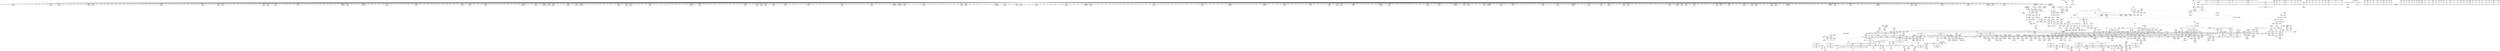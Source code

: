 digraph {
	CE0x42d1d10 [shape=record,shape=Mrecord,label="{CE0x42d1d10|12:_i32,_56:_i8*,_:_CRE_560,561_}"]
	CE0x4301860 [shape=record,shape=Mrecord,label="{CE0x4301860|i64*_getelementptr_inbounds_(_5_x_i64_,_5_x_i64_*___llvm_gcov_ctr155,_i64_0,_i64_0)|*Constant*}"]
	CE0x420de90 [shape=record,shape=Mrecord,label="{CE0x420de90|selinux_inode_removexattr:bb}"]
	CE0x42fc290 [shape=record,shape=Mrecord,label="{CE0x42fc290|avc_has_perm:requested|Function::avc_has_perm&Arg::requested::}"]
	CE0x4259fb0 [shape=record,shape=Mrecord,label="{CE0x4259fb0|selinux_inode_setotherxattr:if.end16}"]
	CE0x42c0810 [shape=record,shape=Mrecord,label="{CE0x42c0810|12:_i32,_56:_i8*,_:_CRE_161,162_}"]
	CE0x42b7f00 [shape=record,shape=Mrecord,label="{CE0x42b7f00|104:_%struct.inode*,_:_CRE_24,40_|*MultipleSource*|Function::selinux_inode_setotherxattr&Arg::dentry::|Function::selinux_inode_removexattr&Arg::dentry::|Function::dentry_has_perm&Arg::dentry::|security/selinux/hooks.c,1627}"]
	CE0x428d150 [shape=record,shape=Mrecord,label="{CE0x428d150|selinux_inode_setotherxattr:call19|security/selinux/hooks.c,2931|*SummSource*}"]
	CE0x42d1be0 [shape=record,shape=Mrecord,label="{CE0x42d1be0|12:_i32,_56:_i8*,_:_CRE_559,560_}"]
	CE0x42b8cd0 [shape=record,shape=Mrecord,label="{CE0x42b8cd0|104:_%struct.inode*,_:_CRE_72,80_|*MultipleSource*|Function::selinux_inode_setotherxattr&Arg::dentry::|Function::selinux_inode_removexattr&Arg::dentry::|Function::dentry_has_perm&Arg::dentry::|security/selinux/hooks.c,1627}"]
	CE0x420ef70 [shape=record,shape=Mrecord,label="{CE0x420ef70|i64_1|*Constant*}"]
	CE0x42fbd80 [shape=record,shape=Mrecord,label="{CE0x42fbd80|avc_has_perm:tclass|Function::avc_has_perm&Arg::tclass::|*SummSource*}"]
	CE0x42fa980 [shape=record,shape=Mrecord,label="{CE0x42fa980|i32_(i32,_i32,_i16,_i32,_%struct.common_audit_data*)*_bitcast_(i32_(i32,_i32,_i16,_i32,_%struct.common_audit_data.495*)*_avc_has_perm_to_i32_(i32,_i32,_i16,_i32,_%struct.common_audit_data*)*)|*Constant*}"]
	CE0x42d4dc0 [shape=record,shape=Mrecord,label="{CE0x42d4dc0|12:_i32,_56:_i8*,_:_CRE_601,602_}"]
	CE0x42dc200 [shape=record,shape=Mrecord,label="{CE0x42dc200|12:_i32,_56:_i8*,_:_CRE_887,888_}"]
	CE0x4261020 [shape=record,shape=Mrecord,label="{CE0x4261020|inode_has_perm:tmp2|*SummSink*}"]
	CE0x4278430 [shape=record,shape=Mrecord,label="{CE0x4278430|104:_%struct.inode*,_:_CRE_155,156_}"]
	CE0x42a41b0 [shape=record,shape=Mrecord,label="{CE0x42a41b0|12:_i32,_56:_i8*,_:_CRE_40,48_|*MultipleSource*|*LoadInst*|security/selinux/hooks.c,1627|Function::inode_has_perm&Arg::inode::|security/selinux/hooks.c,1611}"]
	CE0x4234cf0 [shape=record,shape=Mrecord,label="{CE0x4234cf0|selinux_inode_setotherxattr:tmp21|security/selinux/hooks.c,2917|*SummSource*}"]
	CE0x4210db0 [shape=record,shape=Mrecord,label="{CE0x4210db0|i64*_getelementptr_inbounds_(_6_x_i64_,_6_x_i64_*___llvm_gcov_ctr241,_i64_0,_i64_4)|*Constant*}"]
	CE0x420af80 [shape=record,shape=Mrecord,label="{CE0x420af80|dentry_has_perm:dentry1|security/selinux/hooks.c,1631}"]
	CE0x41f1930 [shape=record,shape=Mrecord,label="{CE0x41f1930|selinux_inode_setotherxattr:dentry|Function::selinux_inode_setotherxattr&Arg::dentry::|*SummSink*}"]
	CE0x422f9c0 [shape=record,shape=Mrecord,label="{CE0x422f9c0|selinux_inode_setotherxattr:tmp22|security/selinux/hooks.c,2917|*SummSource*}"]
	CE0x42a6160 [shape=record,shape=Mrecord,label="{CE0x42a6160|__validate_creds:tmp2|include/linux/cred.h,173}"]
	CE0x42f1e30 [shape=record,shape=Mrecord,label="{CE0x42f1e30|inode_has_perm:tmp7|security/selinux/hooks.c,1611|*SummSink*}"]
	CE0x42bfc80 [shape=record,shape=Mrecord,label="{CE0x42bfc80|12:_i32,_56:_i8*,_:_CRE_155,156_}"]
	CE0x41f1b00 [shape=record,shape=Mrecord,label="{CE0x41f1b00|selinux_inode_removexattr:name|Function::selinux_inode_removexattr&Arg::name::}"]
	CE0x4212f60 [shape=record,shape=Mrecord,label="{CE0x4212f60|i64*_getelementptr_inbounds_(_25_x_i64_,_25_x_i64_*___llvm_gcov_ctr237,_i64_0,_i64_1)|*Constant*}"]
	CE0x424b890 [shape=record,shape=Mrecord,label="{CE0x424b890|12:_i32,_56:_i8*,_:_CRE_311,312_}"]
	CE0x4217830 [shape=record,shape=Mrecord,label="{CE0x4217830|dentry_has_perm:tmp|*SummSink*}"]
	CE0x4217d80 [shape=record,shape=Mrecord,label="{CE0x4217d80|selinux_inode_setotherxattr:do.body}"]
	CE0x42601a0 [shape=record,shape=Mrecord,label="{CE0x42601a0|_call_void_mcount()_#3}"]
	CE0x424e2f0 [shape=record,shape=Mrecord,label="{CE0x424e2f0|dentry_has_perm:tmp4|*LoadInst*|security/selinux/hooks.c,1627}"]
	CE0x42e0dc0 [shape=record,shape=Mrecord,label="{CE0x42e0dc0|12:_i32,_56:_i8*,_:_CRE_982,983_}"]
	CE0x4263530 [shape=record,shape=Mrecord,label="{CE0x4263530|selinux_inode_setotherxattr:tmp28|security/selinux/hooks.c,2920}"]
	CE0x4249d70 [shape=record,shape=Mrecord,label="{CE0x4249d70|selinux_inode_setotherxattr:tmp49|security/selinux/hooks.c,2932|*SummSource*}"]
	CE0x42167c0 [shape=record,shape=Mrecord,label="{CE0x42167c0|i1_true|*Constant*}"]
	CE0x4237f60 [shape=record,shape=Mrecord,label="{CE0x4237f60|selinux_inode_setotherxattr:if.end17|*SummSource*}"]
	CE0x42a2b60 [shape=record,shape=Mrecord,label="{CE0x42a2b60|104:_%struct.inode*,_:_CRE_208,209_}"]
	CE0x42ddc20 [shape=record,shape=Mrecord,label="{CE0x42ddc20|12:_i32,_56:_i8*,_:_CRE_909,910_}"]
	CE0x42a56b0 [shape=record,shape=Mrecord,label="{CE0x42a56b0|inode_has_perm:tmp5|security/selinux/hooks.c,1609|*SummSink*}"]
	CE0x42c0480 [shape=record,shape=Mrecord,label="{CE0x42c0480|12:_i32,_56:_i8*,_:_CRE_158,159_}"]
	CE0x42c8ad0 [shape=record,shape=Mrecord,label="{CE0x42c8ad0|12:_i32,_56:_i8*,_:_CRE_294,295_}"]
	CE0x42ef640 [shape=record,shape=Mrecord,label="{CE0x42ef640|inode_has_perm:lnot1|security/selinux/hooks.c,1611}"]
	CE0x422a9c0 [shape=record,shape=Mrecord,label="{CE0x422a9c0|_call_void_lockdep_rcu_suspicious(i8*_getelementptr_inbounds_(_25_x_i8_,_25_x_i8_*_.str3,_i32_0,_i32_0),_i32_2915,_i8*_getelementptr_inbounds_(_45_x_i8_,_45_x_i8_*_.str12,_i32_0,_i32_0))_#10,_!dbg_!27729|security/selinux/hooks.c,2915|*SummSource*}"]
	CE0x4225af0 [shape=record,shape=Mrecord,label="{CE0x4225af0|selinux_inode_removexattr:call|security/selinux/hooks.c,3055}"]
	CE0x428f920 [shape=record,shape=Mrecord,label="{CE0x428f920|cred_sid:sid|security/selinux/hooks.c,197|*SummSink*}"]
	CE0x424e7b0 [shape=record,shape=Mrecord,label="{CE0x424e7b0|inode_has_perm:adp|Function::inode_has_perm&Arg::adp::|*SummSink*}"]
	CE0x42f8ce0 [shape=record,shape=Mrecord,label="{CE0x42f8ce0|inode_has_perm:tmp19|security/selinux/hooks.c,1618|*SummSink*}"]
	CE0x42fcc20 [shape=record,shape=Mrecord,label="{CE0x42fcc20|_ret_i32_%retval.0,_!dbg_!27728|security/selinux/avc.c,775|*SummSink*}"]
	CE0x42787f0 [shape=record,shape=Mrecord,label="{CE0x42787f0|104:_%struct.inode*,_:_CRE_159,160_}"]
	CE0x42e6dd0 [shape=record,shape=Mrecord,label="{CE0x42e6dd0|inode_has_perm:tmp15|*LoadInst*|security/selinux/hooks.c,1615}"]
	CE0x42d21d0 [shape=record,shape=Mrecord,label="{CE0x42d21d0|12:_i32,_56:_i8*,_:_CRE_564,565_}"]
	CE0x428d0e0 [shape=record,shape=Mrecord,label="{CE0x428d0e0|selinux_inode_setotherxattr:call19|security/selinux/hooks.c,2931}"]
	CE0x42eeeb0 [shape=record,shape=Mrecord,label="{CE0x42eeeb0|inode_has_perm:tobool|security/selinux/hooks.c,1611|*SummSource*}"]
	CE0x42e2b90 [shape=record,shape=Mrecord,label="{CE0x42e2b90|inode_has_perm:tmp14|security/selinux/hooks.c,1614}"]
	CE0x42aad50 [shape=record,shape=Mrecord,label="{CE0x42aad50|_call_void___validate_creds(%struct.cred*_%cred,_i8*_getelementptr_inbounds_(_25_x_i8_,_25_x_i8_*_.str3,_i32_0,_i32_0),_i32_1609)_#10,_!dbg_!27719|security/selinux/hooks.c,1609|*SummSink*}"]
	CE0x42d0040 [shape=record,shape=Mrecord,label="{CE0x42d0040|12:_i32,_56:_i8*,_:_CRE_504,508_|*MultipleSource*|*LoadInst*|security/selinux/hooks.c,1627|Function::inode_has_perm&Arg::inode::|security/selinux/hooks.c,1611}"]
	CE0x4248e40 [shape=record,shape=Mrecord,label="{CE0x4248e40|i32_-1|*Constant*}"]
	CE0x42e1680 [shape=record,shape=Mrecord,label="{CE0x42e1680|inode_has_perm:tmp6|*LoadInst*|security/selinux/hooks.c,1611}"]
	CE0x42247d0 [shape=record,shape=Mrecord,label="{CE0x42247d0|selinux_inode_removexattr:tmp11|security/selinux/hooks.c,3061}"]
	CE0x4247930 [shape=record,shape=Mrecord,label="{CE0x4247930|selinux_inode_setotherxattr:tmp10|security/selinux/hooks.c,2915|*SummSink*}"]
	CE0x42e22b0 [shape=record,shape=Mrecord,label="{CE0x42e22b0|i64*_getelementptr_inbounds_(_8_x_i64_,_8_x_i64_*___llvm_gcov_ctr154,_i64_0,_i64_6)|*Constant*|*SummSink*}"]
	CE0x42a2570 [shape=record,shape=Mrecord,label="{CE0x42a2570|104:_%struct.inode*,_:_CRE_203,204_}"]
	CE0x4233200 [shape=record,shape=Mrecord,label="{CE0x4233200|GLOBAL:get_current|*Constant*|*SummSource*}"]
	CE0x4247270 [shape=record,shape=Mrecord,label="{CE0x4247270|12:_i32,_56:_i8*,_:_CRE_80,88_|*MultipleSource*|*LoadInst*|security/selinux/hooks.c,1627|Function::inode_has_perm&Arg::inode::|security/selinux/hooks.c,1611}"]
	CE0x42daca0 [shape=record,shape=Mrecord,label="{CE0x42daca0|12:_i32,_56:_i8*,_:_CRE_869,870_}"]
	CE0x42a8520 [shape=record,shape=Mrecord,label="{CE0x42a8520|__validate_creds:entry}"]
	CE0x42c8740 [shape=record,shape=Mrecord,label="{CE0x42c8740|12:_i32,_56:_i8*,_:_CRE_291,292_}"]
	CE0x42ae400 [shape=record,shape=Mrecord,label="{CE0x42ae400|i32_0|*Constant*}"]
	CE0x42abf00 [shape=record,shape=Mrecord,label="{CE0x42abf00|__validate_creds:lnot|include/linux/cred.h,173}"]
	CE0x4262e20 [shape=record,shape=Mrecord,label="{CE0x4262e20|i64_14|*Constant*|*SummSink*}"]
	CE0x4287750 [shape=record,shape=Mrecord,label="{CE0x4287750|selinux_inode_setotherxattr:tmp39|security/selinux/hooks.c,2922|*SummSource*}"]
	CE0x4248850 [shape=record,shape=Mrecord,label="{CE0x4248850|dentry_has_perm:av|Function::dentry_has_perm&Arg::av::|*SummSink*}"]
	CE0x42bae20 [shape=record,shape=Mrecord,label="{CE0x42bae20|__validate_creds:tmp5|include/linux/cred.h,173|*SummSource*}"]
	CE0x4279f40 [shape=record,shape=Mrecord,label="{CE0x4279f40|104:_%struct.inode*,_:_CRE_216,217_}"]
	CE0x42dd2a0 [shape=record,shape=Mrecord,label="{CE0x42dd2a0|12:_i32,_56:_i8*,_:_CRE_901,902_}"]
	CE0x42e0bc0 [shape=record,shape=Mrecord,label="{CE0x42e0bc0|12:_i32,_56:_i8*,_:_CRE_980,981_}"]
	CE0x42de470 [shape=record,shape=Mrecord,label="{CE0x42de470|12:_i32,_56:_i8*,_:_CRE_916,917_}"]
	CE0x4204f00 [shape=record,shape=Mrecord,label="{CE0x4204f00|selinux_inode_setotherxattr:tmp|*SummSink*}"]
	CE0x422c280 [shape=record,shape=Mrecord,label="{CE0x422c280|selinux_inode_setotherxattr:tmp26|security/selinux/hooks.c,2919}"]
	CE0x42f64b0 [shape=record,shape=Mrecord,label="{CE0x42f64b0|_call_void___invalid_creds(%struct.cred*_%cred,_i8*_%file,_i32_%line)_#10,_!dbg_!27721|include/linux/cred.h,174|*SummSource*}"]
	CE0x42e06d0 [shape=record,shape=Mrecord,label="{CE0x42e06d0|12:_i32,_56:_i8*,_:_CRE_977,978_}"]
	CE0x420fdf0 [shape=record,shape=Mrecord,label="{CE0x420fdf0|selinux_inode_removexattr:dentry|Function::selinux_inode_removexattr&Arg::dentry::}"]
	CE0x4219000 [shape=record,shape=Mrecord,label="{CE0x4219000|selinux_inode_setotherxattr:tobool9|security/selinux/hooks.c,2919|*SummSource*}"]
	CE0x42c4420 [shape=record,shape=Mrecord,label="{CE0x42c4420|12:_i32,_56:_i8*,_:_CRE_224,232_|*MultipleSource*|*LoadInst*|security/selinux/hooks.c,1627|Function::inode_has_perm&Arg::inode::|security/selinux/hooks.c,1611}"]
	CE0x42e7610 [shape=record,shape=Mrecord,label="{CE0x42e7610|inode_has_perm:tmp16|security/selinux/hooks.c,1615|*SummSource*}"]
	CE0x42a57f0 [shape=record,shape=Mrecord,label="{CE0x42a57f0|i64*_getelementptr_inbounds_(_2_x_i64_,_2_x_i64_*___llvm_gcov_ctr131,_i64_0,_i64_1)|*Constant*}"]
	CE0x424c050 [shape=record,shape=Mrecord,label="{CE0x424c050|12:_i32,_56:_i8*,_:_CRE_344,352_|*MultipleSource*|*LoadInst*|security/selinux/hooks.c,1627|Function::inode_has_perm&Arg::inode::|security/selinux/hooks.c,1611}"]
	CE0x4263300 [shape=record,shape=Mrecord,label="{CE0x4263300|i64_15|*Constant*}"]
	CE0x42fc4e0 [shape=record,shape=Mrecord,label="{CE0x42fc4e0|avc_has_perm:requested|Function::avc_has_perm&Arg::requested::|*SummSink*}"]
	CE0x422da30 [shape=record,shape=Mrecord,label="{CE0x422da30|i64*_getelementptr_inbounds_(_2_x_i64_,_2_x_i64_*___llvm_gcov_ctr153,_i64_0,_i64_1)|*Constant*|*SummSource*}"]
	CE0x42e3fe0 [shape=record,shape=Mrecord,label="{CE0x42e3fe0|cred_sid:cred|Function::cred_sid&Arg::cred::|*SummSink*}"]
	CE0x42c4fd0 [shape=record,shape=Mrecord,label="{CE0x42c4fd0|12:_i32,_56:_i8*,_:_CRE_244,245_}"]
	CE0x428df90 [shape=record,shape=Mrecord,label="{CE0x428df90|dentry_has_perm:cred|Function::dentry_has_perm&Arg::cred::|*SummSink*}"]
	CE0x4278f70 [shape=record,shape=Mrecord,label="{CE0x4278f70|104:_%struct.inode*,_:_CRE_167,168_}"]
	CE0x42ced70 [shape=record,shape=Mrecord,label="{CE0x42ced70|12:_i32,_56:_i8*,_:_CRE_475,476_}"]
	CE0x42f34b0 [shape=record,shape=Mrecord,label="{CE0x42f34b0|inode_has_perm:tmp9|security/selinux/hooks.c,1611|*SummSink*}"]
	CE0x428ee70 [shape=record,shape=Mrecord,label="{CE0x428ee70|cred_sid:tmp4|*LoadInst*|security/selinux/hooks.c,196|*SummSink*}"]
	CE0x425a5e0 [shape=record,shape=Mrecord,label="{CE0x425a5e0|i32_1|*Constant*|*SummSink*}"]
	CE0x42c1fd0 [shape=record,shape=Mrecord,label="{CE0x42c1fd0|12:_i32,_56:_i8*,_:_CRE_181,182_}"]
	CE0x42f0aa0 [shape=record,shape=Mrecord,label="{CE0x42f0aa0|GLOBAL:llvm.expect.i64|*Constant*|*SummSource*}"]
	CE0x41fd820 [shape=record,shape=Mrecord,label="{CE0x41fd820|selinux_inode_removexattr:if.then|*SummSink*}"]
	CE0x420edd0 [shape=record,shape=Mrecord,label="{CE0x420edd0|COLLAPSED:_GCMRE___llvm_gcov_ctr241_internal_global_6_x_i64_zeroinitializer:_elem_0:default:}"]
	CE0x42577b0 [shape=record,shape=Mrecord,label="{CE0x42577b0|selinux_inode_setotherxattr:bb}"]
	CE0x42264b0 [shape=record,shape=Mrecord,label="{CE0x42264b0|i64*_getelementptr_inbounds_(_6_x_i64_,_6_x_i64_*___llvm_gcov_ctr241,_i64_0,_i64_3)|*Constant*|*SummSource*}"]
	CE0x4258e90 [shape=record,shape=Mrecord,label="{CE0x4258e90|selinux_inode_setotherxattr:call|security/selinux/hooks.c,2915}"]
	CE0x42110e0 [shape=record,shape=Mrecord,label="{CE0x42110e0|selinux_inode_removexattr:tmp6|security/selinux/hooks.c,3056}"]
	CE0x42797e0 [shape=record,shape=Mrecord,label="{CE0x42797e0|104:_%struct.inode*,_:_CRE_176,177_}"]
	CE0x4279420 [shape=record,shape=Mrecord,label="{CE0x4279420|104:_%struct.inode*,_:_CRE_172,173_}"]
	CE0x428e8a0 [shape=record,shape=Mrecord,label="{CE0x428e8a0|i32_32|*Constant*|*SummSource*}"]
	CE0x42acc80 [shape=record,shape=Mrecord,label="{CE0x42acc80|_ret_void,_!dbg_!27722|include/linux/cred.h,175}"]
	CE0x42f8770 [shape=record,shape=Mrecord,label="{CE0x42f8770|i64*_getelementptr_inbounds_(_8_x_i64_,_8_x_i64_*___llvm_gcov_ctr154,_i64_0,_i64_7)|*Constant*|*SummSink*}"]
	CE0x42fa6e0 [shape=record,shape=Mrecord,label="{CE0x42fa6e0|inode_has_perm:call4|security/selinux/hooks.c,1617|*SummSource*}"]
	CE0x4256740 [shape=record,shape=Mrecord,label="{CE0x4256740|dentry_has_perm:tmp1|*SummSource*}"]
	CE0x4279e10 [shape=record,shape=Mrecord,label="{CE0x4279e10|104:_%struct.inode*,_:_CRE_215,216_}"]
	CE0x42bfdb0 [shape=record,shape=Mrecord,label="{CE0x42bfdb0|12:_i32,_56:_i8*,_:_CRE_156,157_}"]
	CE0x4255280 [shape=record,shape=Mrecord,label="{CE0x4255280|_call_void_mcount()_#3}"]
	CE0x4279510 [shape=record,shape=Mrecord,label="{CE0x4279510|104:_%struct.inode*,_:_CRE_173,174_}"]
	CE0x4256c30 [shape=record,shape=Mrecord,label="{CE0x4256c30|0:_i8,_:_GCMR_selinux_inode_setotherxattr.__warned_internal_global_i8_0,_section_.data.unlikely_,_align_1:_elem_0:default:}"]
	CE0x42eff60 [shape=record,shape=Mrecord,label="{CE0x42eff60|inode_has_perm:lnot.ext|security/selinux/hooks.c,1611}"]
	CE0x4209bf0 [shape=record,shape=Mrecord,label="{CE0x4209bf0|_call_void___validate_creds(%struct.cred*_%cred,_i8*_getelementptr_inbounds_(_25_x_i8_,_25_x_i8_*_.str3,_i32_0,_i32_0),_i32_1609)_#10,_!dbg_!27719|security/selinux/hooks.c,1609|*SummSource*}"]
	CE0x4220920 [shape=record,shape=Mrecord,label="{CE0x4220920|i64*_getelementptr_inbounds_(_6_x_i64_,_6_x_i64_*___llvm_gcov_ctr241,_i64_0,_i64_5)|*Constant*|*SummSink*}"]
	CE0x42f6f30 [shape=record,shape=Mrecord,label="{CE0x42f6f30|__validate_creds:tmp8|include/linux/cred.h,175}"]
	CE0x42a1010 [shape=record,shape=Mrecord,label="{CE0x42a1010|104:_%struct.inode*,_:_CRE_185,186_}"]
	CE0x425c770 [shape=record,shape=Mrecord,label="{CE0x425c770|GLOBAL:__llvm_gcov_ctr237|Global_var:__llvm_gcov_ctr237|*SummSink*}"]
	CE0x4261b30 [shape=record,shape=Mrecord,label="{CE0x4261b30|inode_has_perm:if.end}"]
	CE0x41fcf50 [shape=record,shape=Mrecord,label="{CE0x41fcf50|selinux_inode_removexattr:call|security/selinux/hooks.c,3055|*SummSource*}"]
	CE0x422f5b0 [shape=record,shape=Mrecord,label="{CE0x422f5b0|i64*_getelementptr_inbounds_(_2_x_i64_,_2_x_i64_*___llvm_gcov_ctr153,_i64_0,_i64_1)|*Constant*|*SummSink*}"]
	CE0x420a500 [shape=record,shape=Mrecord,label="{CE0x420a500|_call_void_mcount()_#3|*SummSink*}"]
	CE0x42fd9c0 [shape=record,shape=Mrecord,label="{CE0x42fd9c0|i32_22|*Constant*|*SummSource*}"]
	CE0x42c32d0 [shape=record,shape=Mrecord,label="{CE0x42c32d0|12:_i32,_56:_i8*,_:_CRE_197,198_}"]
	CE0x42d28f0 [shape=record,shape=Mrecord,label="{CE0x42d28f0|12:_i32,_56:_i8*,_:_CRE_570,571_}"]
	CE0x421f8c0 [shape=record,shape=Mrecord,label="{CE0x421f8c0|selinux_inode_setotherxattr:tmp32|security/selinux/hooks.c,2921|*SummSource*}"]
	CE0x42bab40 [shape=record,shape=Mrecord,label="{CE0x42bab40|__validate_creds:tmp4|include/linux/cred.h,173|*SummSink*}"]
	CE0x41f1560 [shape=record,shape=Mrecord,label="{CE0x41f1560|i64*_getelementptr_inbounds_(_25_x_i64_,_25_x_i64_*___llvm_gcov_ctr237,_i64_0,_i64_9)|*Constant*|*SummSink*}"]
	CE0x42add90 [shape=record,shape=Mrecord,label="{CE0x42add90|__validate_creds:line|Function::__validate_creds&Arg::line::}"]
	CE0x428a780 [shape=record,shape=Mrecord,label="{CE0x428a780|i64*_getelementptr_inbounds_(_25_x_i64_,_25_x_i64_*___llvm_gcov_ctr237,_i64_0,_i64_22)|*Constant*|*SummSource*}"]
	CE0x428ddb0 [shape=record,shape=Mrecord,label="{CE0x428ddb0|dentry_has_perm:cred|Function::dentry_has_perm&Arg::cred::|*SummSource*}"]
	CE0x42a72d0 [shape=record,shape=Mrecord,label="{CE0x42a72d0|GLOBAL:__llvm_gcov_ctr155|Global_var:__llvm_gcov_ctr155|*SummSource*}"]
	CE0x4213a90 [shape=record,shape=Mrecord,label="{CE0x4213a90|selinux_inode_setotherxattr:if.end18}"]
	CE0x42fb680 [shape=record,shape=Mrecord,label="{CE0x42fb680|avc_has_perm:ssid|Function::avc_has_perm&Arg::ssid::|*SummSink*}"]
	CE0x428fde0 [shape=record,shape=Mrecord,label="{CE0x428fde0|0:_i32,_4:_i32,_8:_i32,_12:_i32,_:_CMRE_4,8_|*MultipleSource*|security/selinux/hooks.c,196|*LoadInst*|security/selinux/hooks.c,196|security/selinux/hooks.c,197}"]
	CE0x4282370 [shape=record,shape=Mrecord,label="{CE0x4282370|dentry_has_perm:type|security/selinux/hooks.c,1630}"]
	CE0x42c6140 [shape=record,shape=Mrecord,label="{CE0x42c6140|12:_i32,_56:_i8*,_:_CRE_259,260_}"]
	CE0x4289a90 [shape=record,shape=Mrecord,label="{CE0x4289a90|selinux_inode_setotherxattr:tmp43}"]
	CE0x42c6860 [shape=record,shape=Mrecord,label="{CE0x42c6860|12:_i32,_56:_i8*,_:_CRE_265,266_}"]
	CE0x42ae070 [shape=record,shape=Mrecord,label="{CE0x42ae070|__validate_creds:expval|include/linux/cred.h,173|*SummSink*}"]
	CE0x43004e0 [shape=record,shape=Mrecord,label="{CE0x43004e0|__validate_creds:tmp1}"]
	CE0x4216fd0 [shape=record,shape=Mrecord,label="{CE0x4216fd0|dentry_has_perm:bb}"]
	CE0x428ac30 [shape=record,shape=Mrecord,label="{CE0x428ac30|selinux_inode_setotherxattr:tmp45|security/selinux/hooks.c,2927|*SummSource*}"]
	CE0x42c58f0 [shape=record,shape=Mrecord,label="{CE0x42c58f0|12:_i32,_56:_i8*,_:_CRE_252,253_}"]
	CE0x424e090 [shape=record,shape=Mrecord,label="{CE0x424e090|104:_%struct.inode*,_:_CRE_318,319_}"]
	CE0x42fc370 [shape=record,shape=Mrecord,label="{CE0x42fc370|avc_has_perm:requested|Function::avc_has_perm&Arg::requested::|*SummSource*}"]
	CE0x42d54e0 [shape=record,shape=Mrecord,label="{CE0x42d54e0|12:_i32,_56:_i8*,_:_CRE_607,608_}"]
	CE0x42f25e0 [shape=record,shape=Mrecord,label="{CE0x42f25e0|inode_has_perm:tmp8|security/selinux/hooks.c,1611|*SummSource*}"]
	CE0x42848e0 [shape=record,shape=Mrecord,label="{CE0x42848e0|i64*_getelementptr_inbounds_(_25_x_i64_,_25_x_i64_*___llvm_gcov_ctr237,_i64_0,_i64_17)|*Constant*|*SummSink*}"]
	CE0x42e3db0 [shape=record,shape=Mrecord,label="{CE0x42e3db0|cred_sid:cred|Function::cred_sid&Arg::cred::}"]
	CE0x42d7850 [shape=record,shape=Mrecord,label="{CE0x42d7850|12:_i32,_56:_i8*,_:_CRE_684,688_|*MultipleSource*|*LoadInst*|security/selinux/hooks.c,1627|Function::inode_has_perm&Arg::inode::|security/selinux/hooks.c,1611}"]
	CE0x4279600 [shape=record,shape=Mrecord,label="{CE0x4279600|104:_%struct.inode*,_:_CRE_174,175_}"]
	CE0x428c990 [shape=record,shape=Mrecord,label="{CE0x428c990|selinux_inode_setotherxattr:tmp47|security/selinux/hooks.c,2931|*SummSink*}"]
	CE0x4211b80 [shape=record,shape=Mrecord,label="{CE0x4211b80|selinux_inode_removexattr:call1|security/selinux/hooks.c,3056|*SummSink*}"]
	CE0x4286b70 [shape=record,shape=Mrecord,label="{CE0x4286b70|selinux_inode_setotherxattr:tmp37|security/selinux/hooks.c,2922|*SummSource*}"]
	CE0x4224ab0 [shape=record,shape=Mrecord,label="{CE0x4224ab0|selinux_inode_setotherxattr:if.else|*SummSource*}"]
	CE0x4289450 [shape=record,shape=Mrecord,label="{CE0x4289450|i64*_getelementptr_inbounds_(_25_x_i64_,_25_x_i64_*___llvm_gcov_ctr237,_i64_0,_i64_21)|*Constant*}"]
	CE0x42dbc10 [shape=record,shape=Mrecord,label="{CE0x42dbc10|12:_i32,_56:_i8*,_:_CRE_882,883_}"]
	CE0x42dcde0 [shape=record,shape=Mrecord,label="{CE0x42dcde0|12:_i32,_56:_i8*,_:_CRE_897,898_}"]
	CE0x42eb3a0 [shape=record,shape=Mrecord,label="{CE0x42eb3a0|inode_has_perm:tmp17|security/selinux/hooks.c,1617|*SummSource*}"]
	CE0x42a3750 [shape=record,shape=Mrecord,label="{CE0x42a3750|i64*_getelementptr_inbounds_(_8_x_i64_,_8_x_i64_*___llvm_gcov_ctr154,_i64_0,_i64_1)|*Constant*|*SummSink*}"]
	CE0x428ea60 [shape=record,shape=Mrecord,label="{CE0x428ea60|_ret_i32_%call,_!dbg_!27723|security/selinux/hooks.c,1632}"]
	CE0x42acfa0 [shape=record,shape=Mrecord,label="{CE0x42acfa0|__validate_creds:lnot1|include/linux/cred.h,173}"]
	CE0x42df3e0 [shape=record,shape=Mrecord,label="{CE0x42df3e0|12:_i32,_56:_i8*,_:_CRE_929,930_}"]
	CE0x42eec50 [shape=record,shape=Mrecord,label="{CE0x42eec50|inode_has_perm:and|security/selinux/hooks.c,1611|*SummSource*}"]
	CE0x4237540 [shape=record,shape=Mrecord,label="{CE0x4237540|GLOBAL:get_current|*Constant*}"]
	CE0x42343d0 [shape=record,shape=Mrecord,label="{CE0x42343d0|i64_10|*Constant*|*SummSink*}"]
	CE0x4289220 [shape=record,shape=Mrecord,label="{CE0x4289220|selinux_inode_setotherxattr:tmp42}"]
	CE0x42a0b60 [shape=record,shape=Mrecord,label="{CE0x42a0b60|104:_%struct.inode*,_:_CRE_180,181_}"]
	CE0x42fca60 [shape=record,shape=Mrecord,label="{CE0x42fca60|_ret_i32_%retval.0,_!dbg_!27728|security/selinux/avc.c,775|*SummSource*}"]
	CE0x42c4d00 [shape=record,shape=Mrecord,label="{CE0x42c4d00|12:_i32,_56:_i8*,_:_CRE_242,243_}"]
	CE0x4234690 [shape=record,shape=Mrecord,label="{CE0x4234690|i64_11|*Constant*}"]
	CE0x4205050 [shape=record,shape=Mrecord,label="{CE0x4205050|selinux_inode_setotherxattr:tmp1|*SummSource*}"]
	CE0x42e40b0 [shape=record,shape=Mrecord,label="{CE0x42e40b0|_ret_i32_%tmp6,_!dbg_!27716|security/selinux/hooks.c,197}"]
	CE0x4214920 [shape=record,shape=Mrecord,label="{CE0x4214920|selinux_inode_removexattr:tmp7|security/selinux/hooks.c,3056|*SummSink*}"]
	CE0x42c9450 [shape=record,shape=Mrecord,label="{CE0x42c9450|12:_i32,_56:_i8*,_:_CRE_302,303_}"]
	CE0x4246b20 [shape=record,shape=Mrecord,label="{CE0x4246b20|selinux_inode_setotherxattr:return|*SummSource*}"]
	CE0x42c8c00 [shape=record,shape=Mrecord,label="{CE0x42c8c00|12:_i32,_56:_i8*,_:_CRE_295,296_}"]
	CE0x42df9d0 [shape=record,shape=Mrecord,label="{CE0x42df9d0|12:_i32,_56:_i8*,_:_CRE_934,935_}"]
	CE0x4216e40 [shape=record,shape=Mrecord,label="{CE0x4216e40|i64*_getelementptr_inbounds_(_25_x_i64_,_25_x_i64_*___llvm_gcov_ctr237,_i64_0,_i64_8)|*Constant*|*SummSink*}"]
	CE0x42a3ce0 [shape=record,shape=Mrecord,label="{CE0x42a3ce0|__validate_creds:call|include/linux/cred.h,173}"]
	CE0x4262cc0 [shape=record,shape=Mrecord,label="{CE0x4262cc0|i32_31|*Constant*|*SummSource*}"]
	CE0x42f5070 [shape=record,shape=Mrecord,label="{CE0x42f5070|inode_has_perm:and|security/selinux/hooks.c,1611}"]
	CE0x42c1c40 [shape=record,shape=Mrecord,label="{CE0x42c1c40|12:_i32,_56:_i8*,_:_CRE_178,179_}"]
	CE0x4286f40 [shape=record,shape=Mrecord,label="{CE0x4286f40|selinux_inode_setotherxattr:tmp38|security/selinux/hooks.c,2922}"]
	CE0x4257d90 [shape=record,shape=Mrecord,label="{CE0x4257d90|dentry_has_perm:ad|security/selinux/hooks.c, 1628|*SummSource*}"]
	CE0x42d7a70 [shape=record,shape=Mrecord,label="{CE0x42d7a70|12:_i32,_56:_i8*,_:_CRE_688,692_|*MultipleSource*|*LoadInst*|security/selinux/hooks.c,1627|Function::inode_has_perm&Arg::inode::|security/selinux/hooks.c,1611}"]
	CE0x421f240 [shape=record,shape=Mrecord,label="{CE0x421f240|selinux_inode_setotherxattr:tmp32|security/selinux/hooks.c,2921}"]
	CE0x42e5680 [shape=record,shape=Mrecord,label="{CE0x42e5680|28:_i32,_32:_i16,_:_CRE_28,32_|*MultipleSource*|*LoadInst*|security/selinux/hooks.c,1615|security/selinux/hooks.c,1615|security/selinux/hooks.c,1617}"]
	CE0x42a3bd0 [shape=record,shape=Mrecord,label="{CE0x42a3bd0|_call_void_mcount()_#3|*SummSink*}"]
	CE0x4209b80 [shape=record,shape=Mrecord,label="{CE0x4209b80|_call_void___validate_creds(%struct.cred*_%cred,_i8*_getelementptr_inbounds_(_25_x_i8_,_25_x_i8_*_.str3,_i32_0,_i32_0),_i32_1609)_#10,_!dbg_!27719|security/selinux/hooks.c,1609}"]
	CE0x427a530 [shape=record,shape=Mrecord,label="{CE0x427a530|104:_%struct.inode*,_:_CRE_221,222_}"]
	CE0x42bf8f0 [shape=record,shape=Mrecord,label="{CE0x42bf8f0|12:_i32,_56:_i8*,_:_CRE_152,153_}"]
	CE0x42f3620 [shape=record,shape=Mrecord,label="{CE0x42f3620|inode_has_perm:tmp10|security/selinux/hooks.c,1611}"]
	CE0x4261980 [shape=record,shape=Mrecord,label="{CE0x4261980|inode_has_perm:if.then|*SummSource*}"]
	CE0x427a070 [shape=record,shape=Mrecord,label="{CE0x427a070|104:_%struct.inode*,_:_CRE_217,218_}"]
	CE0x42d6fa0 [shape=record,shape=Mrecord,label="{CE0x42d6fa0|12:_i32,_56:_i8*,_:_CRE_656,664_|*MultipleSource*|*LoadInst*|security/selinux/hooks.c,1627|Function::inode_has_perm&Arg::inode::|security/selinux/hooks.c,1611}"]
	CE0x4222b50 [shape=record,shape=Mrecord,label="{CE0x4222b50|GLOBAL:selinux_inode_setotherxattr|*Constant*|*SummSource*}"]
	CE0x42cfbd0 [shape=record,shape=Mrecord,label="{CE0x42cfbd0|12:_i32,_56:_i8*,_:_CRE_488,496_|*MultipleSource*|*LoadInst*|security/selinux/hooks.c,1627|Function::inode_has_perm&Arg::inode::|security/selinux/hooks.c,1611}"]
	CE0x42af350 [shape=record,shape=Mrecord,label="{CE0x42af350|get_current:tmp4|./arch/x86/include/asm/current.h,14|*SummSource*}"]
	CE0x4234810 [shape=record,shape=Mrecord,label="{CE0x4234810|selinux_inode_setotherxattr:tmp20|security/selinux/hooks.c,2917}"]
	CE0x42db030 [shape=record,shape=Mrecord,label="{CE0x42db030|12:_i32,_56:_i8*,_:_CRE_872,873_}"]
	CE0x42a5a80 [shape=record,shape=Mrecord,label="{CE0x42a5a80|i64*_getelementptr_inbounds_(_2_x_i64_,_2_x_i64_*___llvm_gcov_ctr131,_i64_0,_i64_1)|*Constant*|*SummSource*}"]
	CE0x42267d0 [shape=record,shape=Mrecord,label="{CE0x42267d0|i64*_getelementptr_inbounds_(_6_x_i64_,_6_x_i64_*___llvm_gcov_ctr241,_i64_0,_i64_3)|*Constant*|*SummSink*}"]
	CE0x428e0a0 [shape=record,shape=Mrecord,label="{CE0x428e0a0|i32_32|*Constant*}"]
	CE0x420cea0 [shape=record,shape=Mrecord,label="{CE0x420cea0|selinux_inode_setotherxattr:bb|*SummSource*}"]
	CE0x42f0db0 [shape=record,shape=Mrecord,label="{CE0x42f0db0|inode_has_perm:expval|security/selinux/hooks.c,1611}"]
	CE0x425c8f0 [shape=record,shape=Mrecord,label="{CE0x425c8f0|selinux_inode_setotherxattr:tmp5|security/selinux/hooks.c,2915}"]
	CE0x42c3b20 [shape=record,shape=Mrecord,label="{CE0x42c3b20|12:_i32,_56:_i8*,_:_CRE_204,205_}"]
	CE0x42860f0 [shape=record,shape=Mrecord,label="{CE0x42860f0|i64_18|*Constant*}"]
	CE0x4257100 [shape=record,shape=Mrecord,label="{CE0x4257100|GLOBAL:selinux_inode_setotherxattr.__warned|Global_var:selinux_inode_setotherxattr.__warned|*SummSource*}"]
	CE0x42170f0 [shape=record,shape=Mrecord,label="{CE0x42170f0|dentry_has_perm:bb|*SummSink*}"]
	CE0x42e6aa0 [shape=record,shape=Mrecord,label="{CE0x42e6aa0|i32_10|*Constant*}"]
	CE0x4278160 [shape=record,shape=Mrecord,label="{CE0x4278160|104:_%struct.inode*,_:_CRE_152,153_}"]
	CE0x420c1b0 [shape=record,shape=Mrecord,label="{CE0x420c1b0|inode_has_perm:inode|Function::inode_has_perm&Arg::inode::}"]
	CE0x42867e0 [shape=record,shape=Mrecord,label="{CE0x42867e0|selinux_inode_setotherxattr:tmp36|security/selinux/hooks.c,2922|*SummSink*}"]
	CE0x42d34d0 [shape=record,shape=Mrecord,label="{CE0x42d34d0|12:_i32,_56:_i8*,_:_CRE_580,581_}"]
	CE0x4252d00 [shape=record,shape=Mrecord,label="{CE0x4252d00|dentry_has_perm:u|security/selinux/hooks.c,1631|*SummSink*}"]
	CE0x42bf7c0 [shape=record,shape=Mrecord,label="{CE0x42bf7c0|12:_i32,_56:_i8*,_:_CRE_151,152_}"]
	CE0x42ef030 [shape=record,shape=Mrecord,label="{CE0x42ef030|inode_has_perm:tobool|security/selinux/hooks.c,1611|*SummSink*}"]
	CE0x4258a80 [shape=record,shape=Mrecord,label="{CE0x4258a80|%struct.task_struct*_(%struct.task_struct**)*_asm_movq_%gs:$_1:P_,$0_,_r,im,_dirflag_,_fpsr_,_flags_|*SummSink*}"]
	CE0x42d61f0 [shape=record,shape=Mrecord,label="{CE0x42d61f0|12:_i32,_56:_i8*,_:_CRE_618,619_}"]
	CE0x42e6ea0 [shape=record,shape=Mrecord,label="{CE0x42e6ea0|inode_has_perm:i_security|security/selinux/hooks.c,1615}"]
	CE0x42ae190 [shape=record,shape=Mrecord,label="{CE0x42ae190|__validate_creds:expval|include/linux/cred.h,173|*SummSource*}"]
	CE0x42314d0 [shape=record,shape=Mrecord,label="{CE0x42314d0|selinux_inode_setotherxattr:tmp10|security/selinux/hooks.c,2915}"]
	CE0x42d2a20 [shape=record,shape=Mrecord,label="{CE0x42d2a20|12:_i32,_56:_i8*,_:_CRE_571,572_}"]
	CE0x42d20a0 [shape=record,shape=Mrecord,label="{CE0x42d20a0|12:_i32,_56:_i8*,_:_CRE_563,564_}"]
	CE0x4224280 [shape=record,shape=Mrecord,label="{CE0x4224280|selinux_inode_removexattr:tmp10|security/selinux/hooks.c,3061}"]
	CE0x421e570 [shape=record,shape=Mrecord,label="{CE0x421e570|selinux_inode_setotherxattr:tmp29|security/selinux/hooks.c,2920|*SummSink*}"]
	CE0x4217fc0 [shape=record,shape=Mrecord,label="{CE0x4217fc0|get_current:tmp2|*SummSource*}"]
	CE0x42a2900 [shape=record,shape=Mrecord,label="{CE0x42a2900|104:_%struct.inode*,_:_CRE_206,207_}"]
	CE0x4284500 [shape=record,shape=Mrecord,label="{CE0x4284500|selinux_inode_setotherxattr:tmp34|security/selinux/hooks.c,2922|*SummSource*}"]
	CE0x4258460 [shape=record,shape=Mrecord,label="{CE0x4258460|__validate_creds:tmp3|include/linux/cred.h,173|*SummSource*}"]
	CE0x4289900 [shape=record,shape=Mrecord,label="{CE0x4289900|i64*_getelementptr_inbounds_(_25_x_i64_,_25_x_i64_*___llvm_gcov_ctr237,_i64_0,_i64_21)|*Constant*|*SummSource*}"]
	CE0x4207cc0 [shape=record,shape=Mrecord,label="{CE0x4207cc0|selinux_inode_setotherxattr:cred4|security/selinux/hooks.c,2915|*SummSink*}"]
	CE0x42fce00 [shape=record,shape=Mrecord,label="{CE0x42fce00|i64*_getelementptr_inbounds_(_8_x_i64_,_8_x_i64_*___llvm_gcov_ctr154,_i64_0,_i64_7)|*Constant*}"]
	CE0x42a8040 [shape=record,shape=Mrecord,label="{CE0x42a8040|__validate_creds:lnot1|include/linux/cred.h,173|*SummSink*}"]
	CE0x42c5560 [shape=record,shape=Mrecord,label="{CE0x42c5560|12:_i32,_56:_i8*,_:_CRE_249,250_}"]
	CE0x422c4e0 [shape=record,shape=Mrecord,label="{CE0x422c4e0|selinux_inode_setotherxattr:tmp26|security/selinux/hooks.c,2919|*SummSource*}"]
	"CONST[source:2(external),value:0(static)][purpose:{operation}][SrcIdx:2]"
	CE0x42e00a0 [shape=record,shape=Mrecord,label="{CE0x42e00a0|12:_i32,_56:_i8*,_:_CRE_960,968_|*MultipleSource*|*LoadInst*|security/selinux/hooks.c,1627|Function::inode_has_perm&Arg::inode::|security/selinux/hooks.c,1611}"]
	CE0x4211a50 [shape=record,shape=Mrecord,label="{CE0x4211a50|selinux_inode_removexattr:call1|security/selinux/hooks.c,3056}"]
	CE0x42184b0 [shape=record,shape=Mrecord,label="{CE0x42184b0|selinux_inode_setotherxattr:tmp2}"]
	CE0x42079e0 [shape=record,shape=Mrecord,label="{CE0x42079e0|i32_78|*Constant*|*SummSink*}"]
	CE0x428e910 [shape=record,shape=Mrecord,label="{CE0x428e910|i32_32|*Constant*|*SummSink*}"]
	CE0x4263290 [shape=record,shape=Mrecord,label="{CE0x4263290|selinux_inode_setotherxattr:tmp29|security/selinux/hooks.c,2920}"]
	CE0x4247050 [shape=record,shape=Mrecord,label="{CE0x4247050|12:_i32,_56:_i8*,_:_CRE_76,80_|*MultipleSource*|*LoadInst*|security/selinux/hooks.c,1627|Function::inode_has_perm&Arg::inode::|security/selinux/hooks.c,1611}"]
	CE0x42dc330 [shape=record,shape=Mrecord,label="{CE0x42dc330|12:_i32,_56:_i8*,_:_CRE_888,889_}"]
	CE0x42fd190 [shape=record,shape=Mrecord,label="{CE0x42fd190|__validate_creds:bb}"]
	CE0x42d6a40 [shape=record,shape=Mrecord,label="{CE0x42d6a40|12:_i32,_56:_i8*,_:_CRE_632,640_|*MultipleSource*|*LoadInst*|security/selinux/hooks.c,1627|Function::inode_has_perm&Arg::inode::|security/selinux/hooks.c,1611}"]
	CE0x42ef1a0 [shape=record,shape=Mrecord,label="{CE0x42ef1a0|i1_true|*Constant*}"]
	CE0x4230eb0 [shape=record,shape=Mrecord,label="{CE0x4230eb0|GLOBAL:current_task|Global_var:current_task|*SummSource*}"]
	CE0x4209550 [shape=record,shape=Mrecord,label="{CE0x4209550|__validate_creds:call|include/linux/cred.h,173|*SummSource*}"]
	CE0x42ba7f0 [shape=record,shape=Mrecord,label="{CE0x42ba7f0|i8*_getelementptr_inbounds_(_25_x_i8_,_25_x_i8_*_.str3,_i32_0,_i32_0)|*Constant*}"]
	CE0x4229770 [shape=record,shape=Mrecord,label="{CE0x4229770|i64*_getelementptr_inbounds_(_6_x_i64_,_6_x_i64_*___llvm_gcov_ctr241,_i64_0,_i64_0)|*Constant*|*SummSink*}"]
	CE0x4248b60 [shape=record,shape=Mrecord,label="{CE0x4248b60|_ret_i32_%call,_!dbg_!27723|security/selinux/hooks.c,1632|*SummSink*}"]
	CE0x42f6210 [shape=record,shape=Mrecord,label="{CE0x42f6210|i64*_getelementptr_inbounds_(_5_x_i64_,_5_x_i64_*___llvm_gcov_ctr155,_i64_0,_i64_4)|*Constant*}"]
	CE0x42c4860 [shape=record,shape=Mrecord,label="{CE0x42c4860|12:_i32,_56:_i8*,_:_CRE_240,241_}"]
	CE0x4213ef0 [shape=record,shape=Mrecord,label="{CE0x4213ef0|selinux_inode_setotherxattr:tmp8|security/selinux/hooks.c,2915|*SummSink*}"]
	CE0x4288660 [shape=record,shape=Mrecord,label="{CE0x4288660|selinux_inode_setotherxattr:tmp40|security/selinux/hooks.c,2925|*SummSink*}"]
	CE0x422a690 [shape=record,shape=Mrecord,label="{CE0x422a690|inode_has_perm:if.end|*SummSink*}"]
	CE0x4248fa0 [shape=record,shape=Mrecord,label="{CE0x4248fa0|i32_-1|*Constant*|*SummSource*}"]
	CE0x421f0c0 [shape=record,shape=Mrecord,label="{CE0x421f0c0|selinux_inode_setotherxattr:tmp31|security/selinux/hooks.c,2920|*SummSink*}"]
	CE0x42565b0 [shape=record,shape=Mrecord,label="{CE0x42565b0|selinux_inode_setotherxattr:tmp16|security/selinux/hooks.c,2915|*SummSource*}"]
	CE0x42e2cc0 [shape=record,shape=Mrecord,label="{CE0x42e2cc0|inode_has_perm:tmp14|security/selinux/hooks.c,1614|*SummSource*}"]
	CE0x420f9e0 [shape=record,shape=Mrecord,label="{CE0x420f9e0|get_current:tmp1|*SummSource*}"]
	CE0x428aa90 [shape=record,shape=Mrecord,label="{CE0x428aa90|selinux_inode_setotherxattr:tmp45|security/selinux/hooks.c,2927}"]
	CE0x4285ea0 [shape=record,shape=Mrecord,label="{CE0x4285ea0|selinux_inode_setotherxattr:tmp37|security/selinux/hooks.c,2922}"]
	CE0x42d5150 [shape=record,shape=Mrecord,label="{CE0x42d5150|12:_i32,_56:_i8*,_:_CRE_604,605_}"]
	CE0x42d6320 [shape=record,shape=Mrecord,label="{CE0x42d6320|12:_i32,_56:_i8*,_:_CRE_619,620_}"]
	CE0x42fdbc0 [shape=record,shape=Mrecord,label="{CE0x42fdbc0|cred_sid:security|security/selinux/hooks.c,196|*SummSource*}"]
	CE0x42a4fb0 [shape=record,shape=Mrecord,label="{CE0x42a4fb0|_call_void_mcount()_#3}"]
	CE0x42c2100 [shape=record,shape=Mrecord,label="{CE0x42c2100|12:_i32,_56:_i8*,_:_CRE_182,183_}"]
	CE0x428ec10 [shape=record,shape=Mrecord,label="{CE0x428ec10|dentry_has_perm:av|Function::dentry_has_perm&Arg::av::}"]
	CE0x42e34b0 [shape=record,shape=Mrecord,label="{CE0x42e34b0|GLOBAL:cred_sid|*Constant*}"]
	CE0x422fd60 [shape=record,shape=Mrecord,label="{CE0x422fd60|selinux_inode_setotherxattr:tmp23|security/selinux/hooks.c,2917}"]
	CE0x42db160 [shape=record,shape=Mrecord,label="{CE0x42db160|12:_i32,_56:_i8*,_:_CRE_873,874_}"]
	CE0x4213bb0 [shape=record,shape=Mrecord,label="{CE0x4213bb0|selinux_inode_setotherxattr:tmp8|security/selinux/hooks.c,2915}"]
	CE0x42d0290 [shape=record,shape=Mrecord,label="{CE0x42d0290|12:_i32,_56:_i8*,_:_CRE_508,512_|*MultipleSource*|*LoadInst*|security/selinux/hooks.c,1627|Function::inode_has_perm&Arg::inode::|security/selinux/hooks.c,1611}"]
	CE0x42612b0 [shape=record,shape=Mrecord,label="{CE0x42612b0|inode_has_perm:tmp3}"]
	CE0x42d5e60 [shape=record,shape=Mrecord,label="{CE0x42d5e60|12:_i32,_56:_i8*,_:_CRE_615,616_}"]
	CE0x4230170 [shape=record,shape=Mrecord,label="{CE0x4230170|selinux_inode_setotherxattr:tmp23|security/selinux/hooks.c,2917|*SummSink*}"]
	CE0x42ac290 [shape=record,shape=Mrecord,label="{CE0x42ac290|i64_1|*Constant*}"]
	CE0x421dc60 [shape=record,shape=Mrecord,label="{CE0x421dc60|i64*_getelementptr_inbounds_(_25_x_i64_,_25_x_i64_*___llvm_gcov_ctr237,_i64_0,_i64_6)|*Constant*|*SummSource*}"]
	CE0x42ff6b0 [shape=record,shape=Mrecord,label="{CE0x42ff6b0|inode_has_perm:sid3|security/selinux/hooks.c,1617|*SummSink*}"]
	CE0x42a5ff0 [shape=record,shape=Mrecord,label="{CE0x42a5ff0|__validate_creds:tobool|include/linux/cred.h,173|*SummSink*}"]
	CE0x42a1bf0 [shape=record,shape=Mrecord,label="{CE0x42a1bf0|104:_%struct.inode*,_:_CRE_195,196_}"]
	CE0x422b100 [shape=record,shape=Mrecord,label="{CE0x422b100|GLOBAL:lockdep_rcu_suspicious|*Constant*|*SummSource*}"]
	CE0x42f7f30 [shape=record,shape=Mrecord,label="{CE0x42f7f30|cred_sid:bb}"]
	"CONST[source:2(external),value:0(static)][purpose:{operation}][SrcIdx:1]"
	CE0x428c470 [shape=record,shape=Mrecord,label="{CE0x428c470|selinux_inode_setotherxattr:tmp47|security/selinux/hooks.c,2931|*SummSource*}"]
	CE0x42d1ab0 [shape=record,shape=Mrecord,label="{CE0x42d1ab0|12:_i32,_56:_i8*,_:_CRE_558,559_}"]
	CE0x42c5ee0 [shape=record,shape=Mrecord,label="{CE0x42c5ee0|12:_i32,_56:_i8*,_:_CRE_257,258_}"]
	CE0x42ddd50 [shape=record,shape=Mrecord,label="{CE0x42ddd50|12:_i32,_56:_i8*,_:_CRE_910,911_}"]
	CE0x42bfee0 [shape=record,shape=Mrecord,label="{CE0x42bfee0|12:_i32,_56:_i8*,_:_CRE_157,158_}"]
	CE0x42f8c70 [shape=record,shape=Mrecord,label="{CE0x42f8c70|inode_has_perm:tmp19|security/selinux/hooks.c,1618|*SummSource*}"]
	CE0x42f4c30 [shape=record,shape=Mrecord,label="{CE0x42f4c30|inode_has_perm:tmp12|security/selinux/hooks.c,1612|*SummSink*}"]
	CE0x42b8e60 [shape=record,shape=Mrecord,label="{CE0x42b8e60|cred_sid:tmp2}"]
	CE0x4258280 [shape=record,shape=Mrecord,label="{CE0x4258280|GLOBAL:__llvm_gcov_ctr155|Global_var:__llvm_gcov_ctr155|*SummSink*}"]
	CE0x41f1200 [shape=record,shape=Mrecord,label="{CE0x41f1200|i64*_getelementptr_inbounds_(_25_x_i64_,_25_x_i64_*___llvm_gcov_ctr237,_i64_0,_i64_9)|*Constant*}"]
	CE0x42c7570 [shape=record,shape=Mrecord,label="{CE0x42c7570|12:_i32,_56:_i8*,_:_CRE_276,277_}"]
	CE0x4231ab0 [shape=record,shape=Mrecord,label="{CE0x4231ab0|get_current:tmp1|*SummSink*}"]
	CE0x424aa60 [shape=record,shape=Mrecord,label="{CE0x424aa60|i64*_getelementptr_inbounds_(_2_x_i64_,_2_x_i64_*___llvm_gcov_ctr98,_i64_0,_i64_0)|*Constant*}"]
	CE0x42bea60 [shape=record,shape=Mrecord,label="{CE0x42bea60|12:_i32,_56:_i8*,_:_CRE_139,140_}"]
	CE0x4232d30 [shape=record,shape=Mrecord,label="{CE0x4232d30|dentry_has_perm:tmp3|*SummSource*}"]
	CE0x4206da0 [shape=record,shape=Mrecord,label="{CE0x4206da0|selinux_inode_removexattr:tmp4|security/selinux/hooks.c,3055}"]
	CE0x42f1410 [shape=record,shape=Mrecord,label="{CE0x42f1410|inode_has_perm:tobool2|security/selinux/hooks.c,1611}"]
	CE0x42da490 [shape=record,shape=Mrecord,label="{CE0x42da490|12:_i32,_56:_i8*,_:_CRE_864,865_}"]
	CE0x420ead0 [shape=record,shape=Mrecord,label="{CE0x420ead0|i64*_getelementptr_inbounds_(_6_x_i64_,_6_x_i64_*___llvm_gcov_ctr241,_i64_0,_i64_3)|*Constant*}"]
	CE0x4210160 [shape=record,shape=Mrecord,label="{CE0x4210160|selinux_inode_setotherxattr:dentry|Function::selinux_inode_setotherxattr&Arg::dentry::}"]
	CE0x42d41e0 [shape=record,shape=Mrecord,label="{CE0x42d41e0|12:_i32,_56:_i8*,_:_CRE_591,592_}"]
	CE0x41fc470 [shape=record,shape=Mrecord,label="{CE0x41fc470|i32_0|*Constant*|*SummSource*}"]
	CE0x42de210 [shape=record,shape=Mrecord,label="{CE0x42de210|12:_i32,_56:_i8*,_:_CRE_914,915_}"]
	CE0x42f9f70 [shape=record,shape=Mrecord,label="{CE0x42f9f70|inode_has_perm:sclass|security/selinux/hooks.c,1617|*SummSink*}"]
	CE0x427bb50 [shape=record,shape=Mrecord,label="{CE0x427bb50|104:_%struct.inode*,_:_CRE_288,296_|*MultipleSource*|Function::selinux_inode_setotherxattr&Arg::dentry::|Function::selinux_inode_removexattr&Arg::dentry::|Function::dentry_has_perm&Arg::dentry::|security/selinux/hooks.c,1627}"]
	CE0x42febc0 [shape=record,shape=Mrecord,label="{CE0x42febc0|__validate_creds:tmp6|include/linux/cred.h,174|*SummSource*}"]
	CE0x42dfe90 [shape=record,shape=Mrecord,label="{CE0x42dfe90|12:_i32,_56:_i8*,_:_CRE_952,960_|*MultipleSource*|*LoadInst*|security/selinux/hooks.c,1627|Function::inode_has_perm&Arg::inode::|security/selinux/hooks.c,1611}"]
	CE0x42dfb00 [shape=record,shape=Mrecord,label="{CE0x42dfb00|12:_i32,_56:_i8*,_:_CRE_935,936_}"]
	CE0x4221a00 [shape=record,shape=Mrecord,label="{CE0x4221a00|selinux_inode_removexattr:tmp11|security/selinux/hooks.c,3061|*SummSource*}"]
	CE0x4278520 [shape=record,shape=Mrecord,label="{CE0x4278520|104:_%struct.inode*,_:_CRE_156,157_}"]
	CE0x42c64d0 [shape=record,shape=Mrecord,label="{CE0x42c64d0|12:_i32,_56:_i8*,_:_CRE_262,263_}"]
	CE0x427b0a0 [shape=record,shape=Mrecord,label="{CE0x427b0a0|104:_%struct.inode*,_:_CRE_256,264_|*MultipleSource*|Function::selinux_inode_setotherxattr&Arg::dentry::|Function::selinux_inode_removexattr&Arg::dentry::|Function::dentry_has_perm&Arg::dentry::|security/selinux/hooks.c,1627}"]
	CE0x42f9290 [shape=record,shape=Mrecord,label="{CE0x42f9290|inode_has_perm:tmp20|security/selinux/hooks.c,1618|*SummSource*}"]
	CE0x42c3660 [shape=record,shape=Mrecord,label="{CE0x42c3660|12:_i32,_56:_i8*,_:_CRE_200,201_}"]
	CE0x4208580 [shape=record,shape=Mrecord,label="{CE0x4208580|selinux_inode_setotherxattr:tmp19|security/selinux/hooks.c,2915|*SummSink*}"]
	CE0x42c0f30 [shape=record,shape=Mrecord,label="{CE0x42c0f30|12:_i32,_56:_i8*,_:_CRE_167,168_}"]
	CE0x4284c50 [shape=record,shape=Mrecord,label="{CE0x4284c50|selinux_inode_setotherxattr:tmp35|security/selinux/hooks.c,2922|*SummSource*}"]
	CE0x4217bb0 [shape=record,shape=Mrecord,label="{CE0x4217bb0|selinux_inode_setotherxattr:if.then15}"]
	CE0x42ff920 [shape=record,shape=Mrecord,label="{CE0x42ff920|cred_sid:tmp3|*SummSource*}"]
	CE0x42542b0 [shape=record,shape=Mrecord,label="{CE0x42542b0|selinux_inode_setotherxattr:tmp27|security/selinux/hooks.c,2919|*SummSource*}"]
	CE0x42080b0 [shape=record,shape=Mrecord,label="{CE0x42080b0|selinux_inode_setotherxattr:tmp19|security/selinux/hooks.c,2915}"]
	CE0x42fec30 [shape=record,shape=Mrecord,label="{CE0x42fec30|__validate_creds:tmp6|include/linux/cred.h,174|*SummSink*}"]
	CE0x422d240 [shape=record,shape=Mrecord,label="{CE0x422d240|i8_1|*Constant*|*SummSink*}"]
	CE0x42a90b0 [shape=record,shape=Mrecord,label="{CE0x42a90b0|i64_0|*Constant*}"]
	CE0x4236b60 [shape=record,shape=Mrecord,label="{CE0x4236b60|selinux_inode_setotherxattr:tmp18|security/selinux/hooks.c,2915}"]
	CE0x42de340 [shape=record,shape=Mrecord,label="{CE0x42de340|12:_i32,_56:_i8*,_:_CRE_915,916_}"]
	CE0x42b9690 [shape=record,shape=Mrecord,label="{CE0x42b9690|__validate_creds:conv|include/linux/cred.h,173|*SummSource*}"]
	CE0x4212a80 [shape=record,shape=Mrecord,label="{CE0x4212a80|selinux_inode_removexattr:tmp4|security/selinux/hooks.c,3055|*SummSource*}"]
	CE0x420c0a0 [shape=record,shape=Mrecord,label="{CE0x420c0a0|inode_has_perm:cred|Function::inode_has_perm&Arg::cred::|*SummSink*}"]
	CE0x4207970 [shape=record,shape=Mrecord,label="{CE0x4207970|i32_78|*Constant*}"]
	CE0x42555c0 [shape=record,shape=Mrecord,label="{CE0x42555c0|_call_void_mcount()_#3|*SummSink*}"]
	CE0x427c330 [shape=record,shape=Mrecord,label="{CE0x427c330|104:_%struct.inode*,_:_CRE_305,306_}"]
	CE0x42d3990 [shape=record,shape=Mrecord,label="{CE0x42d3990|12:_i32,_56:_i8*,_:_CRE_584,585_}"]
	CE0x42a3a30 [shape=record,shape=Mrecord,label="{CE0x42a3a30|inode_has_perm:tmp2}"]
	CE0x42d6910 [shape=record,shape=Mrecord,label="{CE0x42d6910|12:_i32,_56:_i8*,_:_CRE_624,628_|*MultipleSource*|*LoadInst*|security/selinux/hooks.c,1627|Function::inode_has_perm&Arg::inode::|security/selinux/hooks.c,1611}"]
	CE0x42c71e0 [shape=record,shape=Mrecord,label="{CE0x42c71e0|12:_i32,_56:_i8*,_:_CRE_273,274_}"]
	CE0x4222d10 [shape=record,shape=Mrecord,label="{CE0x4222d10|GLOBAL:selinux_inode_setotherxattr|*Constant*|*SummSink*}"]
	CE0x42d3ac0 [shape=record,shape=Mrecord,label="{CE0x42d3ac0|12:_i32,_56:_i8*,_:_CRE_585,586_}"]
	CE0x41f13d0 [shape=record,shape=Mrecord,label="{CE0x41f13d0|i64*_getelementptr_inbounds_(_25_x_i64_,_25_x_i64_*___llvm_gcov_ctr237,_i64_0,_i64_9)|*Constant*|*SummSource*}"]
	CE0x4255b20 [shape=record,shape=Mrecord,label="{CE0x4255b20|i64*_getelementptr_inbounds_(_25_x_i64_,_25_x_i64_*___llvm_gcov_ctr237,_i64_0,_i64_8)|*Constant*}"]
	CE0x425a1f0 [shape=record,shape=Mrecord,label="{CE0x425a1f0|selinux_inode_setotherxattr:if.end16|*SummSink*}"]
	CE0x422f700 [shape=record,shape=Mrecord,label="{CE0x422f700|dentry_has_perm:tmp2}"]
	CE0x42cf4b0 [shape=record,shape=Mrecord,label="{CE0x42cf4b0|12:_i32,_56:_i8*,_:_CRE_482,483_}"]
	CE0x42c8150 [shape=record,shape=Mrecord,label="{CE0x42c8150|12:_i32,_56:_i8*,_:_CRE_286,287_}"]
	CE0x42c97e0 [shape=record,shape=Mrecord,label="{CE0x42c97e0|12:_i32,_56:_i8*,_:_CRE_305,306_}"]
	CE0x42bf690 [shape=record,shape=Mrecord,label="{CE0x42bf690|12:_i32,_56:_i8*,_:_CRE_150,151_}"]
	CE0x422aeb0 [shape=record,shape=Mrecord,label="{CE0x422aeb0|GLOBAL:lockdep_rcu_suspicious|*Constant*}"]
	CE0x42b9900 [shape=record,shape=Mrecord,label="{CE0x42b9900|GLOBAL:llvm.expect.i64|*Constant*}"]
	CE0x4259930 [shape=record,shape=Mrecord,label="{CE0x4259930|selinux_inode_setotherxattr:land.lhs.true2|*SummSource*}"]
	CE0x4215b80 [shape=record,shape=Mrecord,label="{CE0x4215b80|GLOBAL:__llvm_gcov_ctr237|Global_var:__llvm_gcov_ctr237}"]
	CE0x42f85f0 [shape=record,shape=Mrecord,label="{CE0x42f85f0|i64*_getelementptr_inbounds_(_8_x_i64_,_8_x_i64_*___llvm_gcov_ctr154,_i64_0,_i64_7)|*Constant*|*SummSource*}"]
	CE0x4220d00 [shape=record,shape=Mrecord,label="{CE0x4220d00|_call_void_mcount()_#3|*SummSink*}"]
	CE0x4208480 [shape=record,shape=Mrecord,label="{CE0x4208480|selinux_inode_setotherxattr:call5|security/selinux/hooks.c,2917}"]
	CE0x4288eb0 [shape=record,shape=Mrecord,label="{CE0x4288eb0|selinux_inode_setotherxattr:tmp41|security/selinux/hooks.c,2925|*SummSink*}"]
	CE0x4222780 [shape=record,shape=Mrecord,label="{CE0x4222780|i64_0|*Constant*|*SummSink*}"]
	CE0x42c2a80 [shape=record,shape=Mrecord,label="{CE0x42c2a80|12:_i32,_56:_i8*,_:_CRE_190,191_}"]
	CE0x42eece0 [shape=record,shape=Mrecord,label="{CE0x42eece0|inode_has_perm:and|security/selinux/hooks.c,1611|*SummSink*}"]
	CE0x42aa000 [shape=record,shape=Mrecord,label="{CE0x42aa000|12:_i32,_56:_i8*,_:_CRE_4,8_|*MultipleSource*|*LoadInst*|security/selinux/hooks.c,1627|Function::inode_has_perm&Arg::inode::|security/selinux/hooks.c,1611}"]
	CE0x42d1f70 [shape=record,shape=Mrecord,label="{CE0x42d1f70|12:_i32,_56:_i8*,_:_CRE_562,563_}"]
	CE0x4277f80 [shape=record,shape=Mrecord,label="{CE0x4277f80|104:_%struct.inode*,_:_CRE_150,151_}"]
	CE0x4214320 [shape=record,shape=Mrecord,label="{CE0x4214320|i64_2|*Constant*}"]
	CE0x42cf020 [shape=record,shape=Mrecord,label="{CE0x42cf020|12:_i32,_56:_i8*,_:_CRE_478,479_}"]
	CE0x4278d90 [shape=record,shape=Mrecord,label="{CE0x4278d90|104:_%struct.inode*,_:_CRE_165,166_}"]
	CE0x4249750 [shape=record,shape=Mrecord,label="{CE0x4249750|selinux_inode_setotherxattr:tmp48|security/selinux/hooks.c,2932|*SummSource*}"]
	CE0x4207a50 [shape=record,shape=Mrecord,label="{CE0x4207a50|i32_78|*Constant*|*SummSource*}"]
	CE0x42d5020 [shape=record,shape=Mrecord,label="{CE0x42d5020|12:_i32,_56:_i8*,_:_CRE_603,604_}"]
	CE0x420a1d0 [shape=record,shape=Mrecord,label="{CE0x420a1d0|__validate_creds:lnot|include/linux/cred.h,173|*SummSink*}"]
	CE0x428ff00 [shape=record,shape=Mrecord,label="{CE0x428ff00|0:_i32,_4:_i32,_8:_i32,_12:_i32,_:_CMRE_8,12_|*MultipleSource*|security/selinux/hooks.c,196|*LoadInst*|security/selinux/hooks.c,196|security/selinux/hooks.c,197}"]
	CE0x42c7b60 [shape=record,shape=Mrecord,label="{CE0x42c7b60|12:_i32,_56:_i8*,_:_CRE_281,282_}"]
	CE0x4217ca0 [shape=record,shape=Mrecord,label="{CE0x4217ca0|selinux_inode_setotherxattr:if.then15|*SummSink*}"]
	CE0x42c6730 [shape=record,shape=Mrecord,label="{CE0x42c6730|12:_i32,_56:_i8*,_:_CRE_264,265_}"]
	CE0x42a2a30 [shape=record,shape=Mrecord,label="{CE0x42a2a30|104:_%struct.inode*,_:_CRE_207,208_}"]
	CE0x42f5ef0 [shape=record,shape=Mrecord,label="{CE0x42f5ef0|GLOBAL:__invalid_creds|*Constant*}"]
	CE0x42abaf0 [shape=record,shape=Mrecord,label="{CE0x42abaf0|i64*_getelementptr_inbounds_(_8_x_i64_,_8_x_i64_*___llvm_gcov_ctr154,_i64_0,_i64_0)|*Constant*}"]
	CE0x42dbe70 [shape=record,shape=Mrecord,label="{CE0x42dbe70|12:_i32,_56:_i8*,_:_CRE_884,885_}"]
	CE0x428d810 [shape=record,shape=Mrecord,label="{CE0x428d810|dentry_has_perm:entry}"]
	CE0x4236e30 [shape=record,shape=Mrecord,label="{CE0x4236e30|selinux_inode_setotherxattr:tmp18|security/selinux/hooks.c,2915|*SummSource*}"]
	CE0x422e030 [shape=record,shape=Mrecord,label="{CE0x422e030|selinux_inode_setotherxattr:tmp13|security/selinux/hooks.c,2915}"]
	CE0x4231dd0 [shape=record,shape=Mrecord,label="{CE0x4231dd0|GLOBAL:__llvm_gcov_ctr241|Global_var:__llvm_gcov_ctr241|*SummSource*}"]
	CE0x42545f0 [shape=record,shape=Mrecord,label="{CE0x42545f0|selinux_inode_setotherxattr:call11|security/selinux/hooks.c,2920}"]
	CE0x42a2440 [shape=record,shape=Mrecord,label="{CE0x42a2440|104:_%struct.inode*,_:_CRE_202,203_}"]
	CE0x4278e80 [shape=record,shape=Mrecord,label="{CE0x4278e80|104:_%struct.inode*,_:_CRE_166,167_}"]
	CE0x421e0a0 [shape=record,shape=Mrecord,label="{CE0x421e0a0|selinux_inode_removexattr:dentry|Function::selinux_inode_removexattr&Arg::dentry::|*SummSink*}"]
	CE0x4261a70 [shape=record,shape=Mrecord,label="{CE0x4261a70|inode_has_perm:if.then|*SummSink*}"]
	CE0x4287910 [shape=record,shape=Mrecord,label="{CE0x4287910|selinux_inode_setotherxattr:tmp39|security/selinux/hooks.c,2922|*SummSink*}"]
	CE0x42f9400 [shape=record,shape=Mrecord,label="{CE0x42f9400|inode_has_perm:tmp20|security/selinux/hooks.c,1618|*SummSink*}"]
	CE0x42e43e0 [shape=record,shape=Mrecord,label="{CE0x42e43e0|_ret_i32_%tmp6,_!dbg_!27716|security/selinux/hooks.c,197|*SummSink*}"]
	CE0x4259a20 [shape=record,shape=Mrecord,label="{CE0x4259a20|selinux_inode_setotherxattr:land.lhs.true2|*SummSink*}"]
	CE0x42da080 [shape=record,shape=Mrecord,label="{CE0x42da080|12:_i32,_56:_i8*,_:_CRE_848,856_|*MultipleSource*|*LoadInst*|security/selinux/hooks.c,1627|Function::inode_has_perm&Arg::inode::|security/selinux/hooks.c,1611}"]
	CE0x4286160 [shape=record,shape=Mrecord,label="{CE0x4286160|i64_18|*Constant*|*SummSource*}"]
	CE0x42a01b0 [shape=record,shape=Mrecord,label="{CE0x42a01b0|i64*_getelementptr_inbounds_(_2_x_i64_,_2_x_i64_*___llvm_gcov_ctr153,_i64_0,_i64_0)|*Constant*|*SummSink*}"]
	CE0x42df180 [shape=record,shape=Mrecord,label="{CE0x42df180|12:_i32,_56:_i8*,_:_CRE_927,928_}"]
	CE0x42196a0 [shape=record,shape=Mrecord,label="{CE0x42196a0|i64_12|*Constant*|*SummSource*}"]
	CE0x424cd10 [shape=record,shape=Mrecord,label="{CE0x424cd10|12:_i32,_56:_i8*,_:_CRE_400,408_|*MultipleSource*|*LoadInst*|security/selinux/hooks.c,1627|Function::inode_has_perm&Arg::inode::|security/selinux/hooks.c,1611}"]
	CE0x42315f0 [shape=record,shape=Mrecord,label="{CE0x42315f0|i64_4|*Constant*}"]
	CE0x42ac0a0 [shape=record,shape=Mrecord,label="{CE0x42ac0a0|__validate_creds:lnot|include/linux/cred.h,173|*SummSource*}"]
	CE0x422fbb0 [shape=record,shape=Mrecord,label="{CE0x422fbb0|selinux_inode_setotherxattr:tmp22|security/selinux/hooks.c,2917|*SummSink*}"]
	CE0x4210d40 [shape=record,shape=Mrecord,label="{CE0x4210d40|i64*_getelementptr_inbounds_(_6_x_i64_,_6_x_i64_*___llvm_gcov_ctr241,_i64_0,_i64_4)|*Constant*|*SummSink*}"]
	CE0x42576b0 [shape=record,shape=Mrecord,label="{CE0x42576b0|selinux_inode_setotherxattr:tmp7|security/selinux/hooks.c,2915|*SummSource*}"]
	CE0x429f730 [shape=record,shape=Mrecord,label="{CE0x429f730|104:_%struct.inode*,_:_CRE_92,93_}"]
	CE0x4256070 [shape=record,shape=Mrecord,label="{CE0x4256070|selinux_inode_setotherxattr:tmp15|security/selinux/hooks.c,2915|*SummSource*}"]
	CE0x42df2b0 [shape=record,shape=Mrecord,label="{CE0x42df2b0|12:_i32,_56:_i8*,_:_CRE_928,929_}"]
	CE0x4216b00 [shape=record,shape=Mrecord,label="{CE0x4216b00|i1_true|*Constant*|*SummSource*}"]
	CE0x42f60e0 [shape=record,shape=Mrecord,label="{CE0x42f60e0|_call_void___invalid_creds(%struct.cred*_%cred,_i8*_%file,_i32_%line)_#10,_!dbg_!27721|include/linux/cred.h,174}"]
	CE0x42a0890 [shape=record,shape=Mrecord,label="{CE0x42a0890|104:_%struct.inode*,_:_CRE_177,178_}"]
	CE0x42a6af0 [shape=record,shape=Mrecord,label="{CE0x42a6af0|12:_i32,_56:_i8*,_:_CRE_24,32_|*MultipleSource*|*LoadInst*|security/selinux/hooks.c,1627|Function::inode_has_perm&Arg::inode::|security/selinux/hooks.c,1611}"]
	CE0x42ffcf0 [shape=record,shape=Mrecord,label="{CE0x42ffcf0|_call_void_mcount()_#3|*SummSource*}"]
	CE0x42c0e00 [shape=record,shape=Mrecord,label="{CE0x42c0e00|12:_i32,_56:_i8*,_:_CRE_166,167_}"]
	CE0x42deb90 [shape=record,shape=Mrecord,label="{CE0x42deb90|12:_i32,_56:_i8*,_:_CRE_922,923_}"]
	CE0x42c89a0 [shape=record,shape=Mrecord,label="{CE0x42c89a0|12:_i32,_56:_i8*,_:_CRE_293,294_}"]
	CE0x428f2a0 [shape=record,shape=Mrecord,label="{CE0x428f2a0|cred_sid:tmp5|security/selinux/hooks.c,196|*SummSink*}"]
	CE0x4203420 [shape=record,shape=Mrecord,label="{CE0x4203420|i8_10|*Constant*}"]
	CE0x42c83b0 [shape=record,shape=Mrecord,label="{CE0x42c83b0|12:_i32,_56:_i8*,_:_CRE_288,289_}"]
	CE0x42f9e40 [shape=record,shape=Mrecord,label="{CE0x42f9e40|inode_has_perm:sclass|security/selinux/hooks.c,1617|*SummSource*}"]
	CE0x421f740 [shape=record,shape=Mrecord,label="{CE0x421f740|i64*_getelementptr_inbounds_(_25_x_i64_,_25_x_i64_*___llvm_gcov_ctr237,_i64_0,_i64_16)|*Constant*}"]
	CE0x42c77d0 [shape=record,shape=Mrecord,label="{CE0x42c77d0|12:_i32,_56:_i8*,_:_CRE_278,279_}"]
	CE0x424e920 [shape=record,shape=Mrecord,label="{CE0x424e920|_ret_i32_%retval.0,_!dbg_!27739|security/selinux/hooks.c,1618}"]
	CE0x421e6f0 [shape=record,shape=Mrecord,label="{CE0x421e6f0|selinux_inode_setotherxattr:tmp30|security/selinux/hooks.c,2920}"]
	CE0x42f0ef0 [shape=record,shape=Mrecord,label="{CE0x42f0ef0|i64_3|*Constant*}"]
	CE0x42c6bf0 [shape=record,shape=Mrecord,label="{CE0x42c6bf0|12:_i32,_56:_i8*,_:_CRE_268,269_}"]
	CE0x42a2ef0 [shape=record,shape=Mrecord,label="{CE0x42a2ef0|104:_%struct.inode*,_:_CRE_211,212_}"]
	CE0x41f15d0 [shape=record,shape=Mrecord,label="{CE0x41f15d0|selinux_inode_setotherxattr:tmp17|security/selinux/hooks.c,2915}"]
	CE0x42fa050 [shape=record,shape=Mrecord,label="{CE0x42fa050|inode_has_perm:tmp18|security/selinux/hooks.c,1617}"]
	CE0x42d33a0 [shape=record,shape=Mrecord,label="{CE0x42d33a0|12:_i32,_56:_i8*,_:_CRE_579,580_}"]
	CE0x4257490 [shape=record,shape=Mrecord,label="{CE0x4257490|selinux_inode_setotherxattr:tmp7|security/selinux/hooks.c,2915}"]
	CE0x42bbc10 [shape=record,shape=Mrecord,label="{CE0x42bbc10|COLLAPSED:_GCMRE___llvm_gcov_ctr131_internal_global_2_x_i64_zeroinitializer:_elem_0:default:}"]
	CE0x42ae640 [shape=record,shape=Mrecord,label="{CE0x42ae640|inode_has_perm:i_flags|security/selinux/hooks.c,1611|*SummSink*}"]
	CE0x42c31a0 [shape=record,shape=Mrecord,label="{CE0x42c31a0|12:_i32,_56:_i8*,_:_CRE_196,197_}"]
	CE0x42fbeb0 [shape=record,shape=Mrecord,label="{CE0x42fbeb0|avc_has_perm:tclass|Function::avc_has_perm&Arg::tclass::|*SummSink*}"]
	CE0x4263ac0 [shape=record,shape=Mrecord,label="{CE0x4263ac0|selinux_inode_setotherxattr:tmp29|security/selinux/hooks.c,2920|*SummSource*}"]
	CE0x427a9f0 [shape=record,shape=Mrecord,label="{CE0x427a9f0|104:_%struct.inode*,_:_CRE_232,240_|*MultipleSource*|Function::selinux_inode_setotherxattr&Arg::dentry::|Function::selinux_inode_removexattr&Arg::dentry::|Function::dentry_has_perm&Arg::dentry::|security/selinux/hooks.c,1627}"]
	CE0x42a1e50 [shape=record,shape=Mrecord,label="{CE0x42a1e50|104:_%struct.inode*,_:_CRE_197,198_}"]
	CE0x42d3730 [shape=record,shape=Mrecord,label="{CE0x42d3730|12:_i32,_56:_i8*,_:_CRE_582,583_}"]
	CE0x4234550 [shape=record,shape=Mrecord,label="{CE0x4234550|selinux_inode_setotherxattr:tmp21|security/selinux/hooks.c,2917}"]
	CE0x42d04b0 [shape=record,shape=Mrecord,label="{CE0x42d04b0|12:_i32,_56:_i8*,_:_CRE_512,520_|*MultipleSource*|*LoadInst*|security/selinux/hooks.c,1627|Function::inode_has_perm&Arg::inode::|security/selinux/hooks.c,1611}"]
	CE0x42c19e0 [shape=record,shape=Mrecord,label="{CE0x42c19e0|12:_i32,_56:_i8*,_:_CRE_176,177_}"]
	CE0x42abc60 [shape=record,shape=Mrecord,label="{CE0x42abc60|i64*_getelementptr_inbounds_(_8_x_i64_,_8_x_i64_*___llvm_gcov_ctr154,_i64_0,_i64_0)|*Constant*|*SummSource*}"]
	CE0x420e2c0 [shape=record,shape=Mrecord,label="{CE0x420e2c0|selinux_inode_removexattr:tmp4|security/selinux/hooks.c,3055|*SummSink*}"]
	CE0x42b8a70 [shape=record,shape=Mrecord,label="{CE0x42b8a70|104:_%struct.inode*,_:_CRE_64,72_|*MultipleSource*|Function::selinux_inode_setotherxattr&Arg::dentry::|Function::selinux_inode_removexattr&Arg::dentry::|Function::dentry_has_perm&Arg::dentry::|security/selinux/hooks.c,1627}"]
	CE0x42d6b70 [shape=record,shape=Mrecord,label="{CE0x42d6b70|12:_i32,_56:_i8*,_:_CRE_640,648_|*MultipleSource*|*LoadInst*|security/selinux/hooks.c,1627|Function::inode_has_perm&Arg::inode::|security/selinux/hooks.c,1611}"]
	CE0x42d0b10 [shape=record,shape=Mrecord,label="{CE0x42d0b10|12:_i32,_56:_i8*,_:_CRE_536,540_|*MultipleSource*|*LoadInst*|security/selinux/hooks.c,1627|Function::inode_has_perm&Arg::inode::|security/selinux/hooks.c,1611}"]
	CE0x41fbe50 [shape=record,shape=Mrecord,label="{CE0x41fbe50|selinux_inode_setotherxattr:tmp4|security/selinux/hooks.c,2915}"]
	CE0x42c8020 [shape=record,shape=Mrecord,label="{CE0x42c8020|12:_i32,_56:_i8*,_:_CRE_285,286_}"]
	CE0x4233d50 [shape=record,shape=Mrecord,label="{CE0x4233d50|get_current:tmp2}"]
	CE0x42ddaf0 [shape=record,shape=Mrecord,label="{CE0x42ddaf0|12:_i32,_56:_i8*,_:_CRE_908,909_}"]
	CE0x4233e90 [shape=record,shape=Mrecord,label="{CE0x4233e90|selinux_inode_setotherxattr:tobool6|security/selinux/hooks.c,2917|*SummSink*}"]
	CE0x4233c90 [shape=record,shape=Mrecord,label="{CE0x4233c90|i64*_getelementptr_inbounds_(_2_x_i64_,_2_x_i64_*___llvm_gcov_ctr98,_i64_0,_i64_1)|*Constant*|*SummSink*}"]
	CE0x42d2db0 [shape=record,shape=Mrecord,label="{CE0x42d2db0|12:_i32,_56:_i8*,_:_CRE_574,575_}"]
	CE0x42e1250 [shape=record,shape=Mrecord,label="{CE0x42e1250|12:_i32,_56:_i8*,_:_CRE_992,1000_|*MultipleSource*|*LoadInst*|security/selinux/hooks.c,1627|Function::inode_has_perm&Arg::inode::|security/selinux/hooks.c,1611}"]
	CE0x42a9470 [shape=record,shape=Mrecord,label="{CE0x42a9470|__validate_creds:cred|Function::__validate_creds&Arg::cred::}"]
	CE0x42a0e30 [shape=record,shape=Mrecord,label="{CE0x42a0e30|104:_%struct.inode*,_:_CRE_183,184_}"]
	CE0x42dfc30 [shape=record,shape=Mrecord,label="{CE0x42dfc30|12:_i32,_56:_i8*,_:_CRE_936,944_|*MultipleSource*|*LoadInst*|security/selinux/hooks.c,1627|Function::inode_has_perm&Arg::inode::|security/selinux/hooks.c,1611}"]
	CE0x42455d0 [shape=record,shape=Mrecord,label="{CE0x42455d0|selinux_inode_setotherxattr:call5|security/selinux/hooks.c,2917|*SummSink*}"]
	CE0x429fa90 [shape=record,shape=Mrecord,label="{CE0x429fa90|104:_%struct.inode*,_:_CRE_96,104_|*MultipleSource*|Function::selinux_inode_setotherxattr&Arg::dentry::|Function::selinux_inode_removexattr&Arg::dentry::|Function::dentry_has_perm&Arg::dentry::|security/selinux/hooks.c,1627}"]
	CE0x4213530 [shape=record,shape=Mrecord,label="{CE0x4213530|selinux_inode_setotherxattr:tmp7|security/selinux/hooks.c,2915|*SummSink*}"]
	CE0x42111c0 [shape=record,shape=Mrecord,label="{CE0x42111c0|selinux_inode_removexattr:tmp6|security/selinux/hooks.c,3056|*SummSink*}"]
	CE0x42e57b0 [shape=record,shape=Mrecord,label="{CE0x42e57b0|28:_i32,_32:_i16,_:_CRE_32,34_|*MultipleSource*|*LoadInst*|security/selinux/hooks.c,1615|security/selinux/hooks.c,1615|security/selinux/hooks.c,1617}"]
	CE0x41fbde0 [shape=record,shape=Mrecord,label="{CE0x41fbde0|i64_3|*Constant*|*SummSink*}"]
	CE0x4202920 [shape=record,shape=Mrecord,label="{CE0x4202920|selinux_inode_removexattr:tmp9|security/selinux/hooks.c,3060|*SummSink*}"]
	CE0x4231900 [shape=record,shape=Mrecord,label="{CE0x4231900|selinux_inode_setotherxattr:tmp9|security/selinux/hooks.c,2915|*SummSource*}"]
	CE0x4288960 [shape=record,shape=Mrecord,label="{CE0x4288960|selinux_inode_setotherxattr:tmp41|security/selinux/hooks.c,2925|*SummSource*}"]
	CE0x42d53b0 [shape=record,shape=Mrecord,label="{CE0x42d53b0|12:_i32,_56:_i8*,_:_CRE_606,607_}"]
	CE0x42bb520 [shape=record,shape=Mrecord,label="{CE0x42bb520|__validate_creds:tmp2|include/linux/cred.h,173|*SummSink*}"]
	CE0x42aea50 [shape=record,shape=Mrecord,label="{CE0x42aea50|get_current:tmp3}"]
	CE0x42c76a0 [shape=record,shape=Mrecord,label="{CE0x42c76a0|12:_i32,_56:_i8*,_:_CRE_277,278_}"]
	CE0x4213c20 [shape=record,shape=Mrecord,label="{CE0x4213c20|selinux_inode_setotherxattr:tmp8|security/selinux/hooks.c,2915|*SummSource*}"]
	CE0x42d4ef0 [shape=record,shape=Mrecord,label="{CE0x42d4ef0|12:_i32,_56:_i8*,_:_CRE_602,603_}"]
	CE0x42dd3d0 [shape=record,shape=Mrecord,label="{CE0x42dd3d0|12:_i32,_56:_i8*,_:_CRE_902,903_}"]
	CE0x42c3c50 [shape=record,shape=Mrecord,label="{CE0x42c3c50|12:_i32,_56:_i8*,_:_CRE_205,206_}"]
	"CONST[source:2(external),value:0(static)][purpose:{operation}][SrcIdx:8]"
	CE0x42f9760 [shape=record,shape=Mrecord,label="{CE0x42f9760|__validate_creds:if.then|*SummSource*}"]
	CE0x42035c0 [shape=record,shape=Mrecord,label="{CE0x42035c0|i8_10|*Constant*|*SummSource*}"]
	CE0x42efb30 [shape=record,shape=Mrecord,label="{CE0x42efb30|inode_has_perm:lnot1|security/selinux/hooks.c,1611|*SummSink*}"]
	CE0x42ffd60 [shape=record,shape=Mrecord,label="{CE0x42ffd60|_call_void_mcount()_#3|*SummSink*}"]
	CE0x42dd9c0 [shape=record,shape=Mrecord,label="{CE0x42dd9c0|12:_i32,_56:_i8*,_:_CRE_907,908_}"]
	CE0x42db3c0 [shape=record,shape=Mrecord,label="{CE0x42db3c0|12:_i32,_56:_i8*,_:_CRE_875,876_}"]
	CE0x4203760 [shape=record,shape=Mrecord,label="{CE0x4203760|i8_10|*Constant*|*SummSink*}"]
	CE0x42bf300 [shape=record,shape=Mrecord,label="{CE0x42bf300|12:_i32,_56:_i8*,_:_CRE_147,148_}"]
	CE0x429f9a0 [shape=record,shape=Mrecord,label="{CE0x429f9a0|104:_%struct.inode*,_:_CRE_95,96_}"]
	CE0x4237e70 [shape=record,shape=Mrecord,label="{CE0x4237e70|_call_void_mcount()_#3|*SummSource*}"]
	CE0x4301680 [shape=record,shape=Mrecord,label="{CE0x4301680|__validate_creds:bb|*SummSink*}"]
	CE0x4259cb0 [shape=record,shape=Mrecord,label="{CE0x4259cb0|inode_has_perm:tmp4|security/selinux/hooks.c,1609}"]
	CE0x420c9a0 [shape=record,shape=Mrecord,label="{CE0x420c9a0|inode_has_perm:perms|Function::inode_has_perm&Arg::perms::|*SummSource*}"]
	CE0x42e1460 [shape=record,shape=Mrecord,label="{CE0x42e1460|12:_i32,_56:_i8*,_:_CRE_1000,1008_|*MultipleSource*|*LoadInst*|security/selinux/hooks.c,1627|Function::inode_has_perm&Arg::inode::|security/selinux/hooks.c,1611}"]
	CE0x421a030 [shape=record,shape=Mrecord,label="{CE0x421a030|selinux_inode_setotherxattr:tmp25|security/selinux/hooks.c,2919|*SummSource*}"]
	CE0x42aa940 [shape=record,shape=Mrecord,label="{CE0x42aa940|cred_sid:tmp1}"]
	CE0x42bf430 [shape=record,shape=Mrecord,label="{CE0x42bf430|12:_i32,_56:_i8*,_:_CRE_148,149_}"]
	CE0x4211ce0 [shape=record,shape=Mrecord,label="{CE0x4211ce0|GLOBAL:selinux_inode_setotherxattr|*Constant*}"]
	CE0x42cfd00 [shape=record,shape=Mrecord,label="{CE0x42cfd00|12:_i32,_56:_i8*,_:_CRE_496,500_|*MultipleSource*|*LoadInst*|security/selinux/hooks.c,1627|Function::inode_has_perm&Arg::inode::|security/selinux/hooks.c,1611}"]
	CE0x43003e0 [shape=record,shape=Mrecord,label="{CE0x43003e0|__validate_creds:tmp|*SummSink*}"]
	CE0x4202050 [shape=record,shape=Mrecord,label="{CE0x4202050|i64*_getelementptr_inbounds_(_6_x_i64_,_6_x_i64_*___llvm_gcov_ctr241,_i64_0,_i64_4)|*Constant*|*SummSource*}"]
	CE0x42d0d00 [shape=record,shape=Mrecord,label="{CE0x42d0d00|12:_i32,_56:_i8*,_:_CRE_540,544_|*MultipleSource*|*LoadInst*|security/selinux/hooks.c,1627|Function::inode_has_perm&Arg::inode::|security/selinux/hooks.c,1611}"]
	CE0x4237350 [shape=record,shape=Mrecord,label="{CE0x4237350|selinux_inode_setotherxattr:call3|security/selinux/hooks.c,2915|*SummSource*}"]
	CE0x428e340 [shape=record,shape=Mrecord,label="{CE0x428e340|dentry_has_perm:dentry|Function::dentry_has_perm&Arg::dentry::}"]
	CE0x42ffe60 [shape=record,shape=Mrecord,label="{CE0x42ffe60|i32_0|*Constant*}"]
	CE0x42bec10 [shape=record,shape=Mrecord,label="{CE0x42bec10|12:_i32,_56:_i8*,_:_CRE_141,142_}"]
	CE0x424d670 [shape=record,shape=Mrecord,label="{CE0x424d670|104:_%struct.inode*,_:_CRE_309,310_}"]
	CE0x42c2e10 [shape=record,shape=Mrecord,label="{CE0x42c2e10|12:_i32,_56:_i8*,_:_CRE_193,194_}"]
	CE0x4219260 [shape=record,shape=Mrecord,label="{CE0x4219260|selinux_inode_setotherxattr:tobool9|security/selinux/hooks.c,2919|*SummSink*}"]
	CE0x42a1860 [shape=record,shape=Mrecord,label="{CE0x42a1860|104:_%struct.inode*,_:_CRE_192,193_}"]
	CE0x42e0ff0 [shape=record,shape=Mrecord,label="{CE0x42e0ff0|12:_i32,_56:_i8*,_:_CRE_984,988_|*MultipleSource*|*LoadInst*|security/selinux/hooks.c,1627|Function::inode_has_perm&Arg::inode::|security/selinux/hooks.c,1611}"]
	CE0x424e550 [shape=record,shape=Mrecord,label="{CE0x424e550|dentry_has_perm:tmp4|*LoadInst*|security/selinux/hooks.c,1627|*SummSink*}"]
	CE0x42beb10 [shape=record,shape=Mrecord,label="{CE0x42beb10|12:_i32,_56:_i8*,_:_CRE_140,141_}"]
	CE0x42c7310 [shape=record,shape=Mrecord,label="{CE0x42c7310|12:_i32,_56:_i8*,_:_CRE_274,275_}"]
	CE0x4235c80 [shape=record,shape=Mrecord,label="{CE0x4235c80|get_current:entry|*SummSink*}"]
	CE0x4218870 [shape=record,shape=Mrecord,label="{CE0x4218870|GLOBAL:current_task|Global_var:current_task|*SummSink*}"]
	CE0x42e7850 [shape=record,shape=Mrecord,label="{CE0x42e7850|inode_has_perm:sid3|security/selinux/hooks.c,1617|*SummSource*}"]
	CE0x4248780 [shape=record,shape=Mrecord,label="{CE0x4248780|dentry_has_perm:av|Function::dentry_has_perm&Arg::av::|*SummSource*}"]
	CE0x42a2dc0 [shape=record,shape=Mrecord,label="{CE0x42a2dc0|104:_%struct.inode*,_:_CRE_210,211_}"]
	CE0x42f7570 [shape=record,shape=Mrecord,label="{CE0x42f7570|__validate_creds:tmp8|include/linux/cred.h,175|*SummSink*}"]
	"CONST[source:1(input),value:2(dynamic)][purpose:{object}][SrcIdx:11]"
	CE0x42dbfa0 [shape=record,shape=Mrecord,label="{CE0x42dbfa0|12:_i32,_56:_i8*,_:_CRE_885,886_}"]
	CE0x4215dd0 [shape=record,shape=Mrecord,label="{CE0x4215dd0|GLOBAL:__llvm_gcov_ctr237|Global_var:__llvm_gcov_ctr237|*SummSource*}"]
	CE0x42c1b10 [shape=record,shape=Mrecord,label="{CE0x42c1b10|12:_i32,_56:_i8*,_:_CRE_177,178_}"]
	CE0x425c060 [shape=record,shape=Mrecord,label="{CE0x425c060|i32_0|*Constant*}"]
	CE0x4222eb0 [shape=record,shape=Mrecord,label="{CE0x4222eb0|selinux_inode_setotherxattr:entry}"]
	CE0x42c9320 [shape=record,shape=Mrecord,label="{CE0x42c9320|12:_i32,_56:_i8*,_:_CRE_301,302_}"]
	CE0x4301250 [shape=record,shape=Mrecord,label="{CE0x4301250|i64*_getelementptr_inbounds_(_5_x_i64_,_5_x_i64_*___llvm_gcov_ctr155,_i64_0,_i64_3)|*Constant*|*SummSink*}"]
	CE0x42d3600 [shape=record,shape=Mrecord,label="{CE0x42d3600|12:_i32,_56:_i8*,_:_CRE_581,582_}"]
	CE0x42fb5e0 [shape=record,shape=Mrecord,label="{CE0x42fb5e0|avc_has_perm:ssid|Function::avc_has_perm&Arg::ssid::|*SummSource*}"]
	CE0x42b8ed0 [shape=record,shape=Mrecord,label="{CE0x42b8ed0|cred_sid:tmp2|*SummSource*}"]
	CE0x425c960 [shape=record,shape=Mrecord,label="{CE0x425c960|selinux_inode_setotherxattr:tmp5|security/selinux/hooks.c,2915|*SummSource*}"]
	CE0x428ed10 [shape=record,shape=Mrecord,label="{CE0x428ed10|cred_sid:tmp4|*LoadInst*|security/selinux/hooks.c,196|*SummSource*}"]
	CE0x4224ba0 [shape=record,shape=Mrecord,label="{CE0x4224ba0|selinux_inode_setotherxattr:if.else|*SummSink*}"]
	CE0x42e26e0 [shape=record,shape=Mrecord,label="{CE0x42e26e0|inode_has_perm:tmp13|security/selinux/hooks.c,1614|*SummSink*}"]
	CE0x42e3990 [shape=record,shape=Mrecord,label="{CE0x42e3990|GLOBAL:cred_sid|*Constant*|*SummSink*}"]
	CE0x42bef70 [shape=record,shape=Mrecord,label="{CE0x42bef70|12:_i32,_56:_i8*,_:_CRE_144,145_}"]
	CE0x42c9910 [shape=record,shape=Mrecord,label="{CE0x42c9910|12:_i32,_56:_i8*,_:_CRE_306,307_}"]
	CE0x425c700 [shape=record,shape=Mrecord,label="{CE0x425c700|i64*_getelementptr_inbounds_(_8_x_i64_,_8_x_i64_*___llvm_gcov_ctr154,_i64_0,_i64_2)|*Constant*|*SummSource*}"]
	CE0x42c96b0 [shape=record,shape=Mrecord,label="{CE0x42c96b0|12:_i32,_56:_i8*,_:_CRE_304,305_}"]
	CE0x4219cf0 [shape=record,shape=Mrecord,label="{CE0x4219cf0|selinux_inode_setotherxattr:tmp24|security/selinux/hooks.c,2919|*SummSink*}"]
	CE0x42215c0 [shape=record,shape=Mrecord,label="{CE0x42215c0|104:_%struct.inode*,_:_CRE_0,4_|*MultipleSource*|Function::selinux_inode_setotherxattr&Arg::dentry::|Function::selinux_inode_removexattr&Arg::dentry::|Function::dentry_has_perm&Arg::dentry::|security/selinux/hooks.c,1627}"]
	CE0x4289b80 [shape=record,shape=Mrecord,label="{CE0x4289b80|selinux_inode_setotherxattr:tmp43|*SummSource*}"]
	CE0x42dd170 [shape=record,shape=Mrecord,label="{CE0x42dd170|12:_i32,_56:_i8*,_:_CRE_900,901_}"]
	CE0x424be30 [shape=record,shape=Mrecord,label="{CE0x424be30|12:_i32,_56:_i8*,_:_CRE_336,344_|*MultipleSource*|*LoadInst*|security/selinux/hooks.c,1627|Function::inode_has_perm&Arg::inode::|security/selinux/hooks.c,1611}"]
	CE0x420b1d0 [shape=record,shape=Mrecord,label="{CE0x420b1d0|dentry_has_perm:dentry1|security/selinux/hooks.c,1631|*SummSink*}"]
	CE0x420bcb0 [shape=record,shape=Mrecord,label="{CE0x420bcb0|inode_has_perm:entry|*SummSource*}"]
	CE0x42dc590 [shape=record,shape=Mrecord,label="{CE0x42dc590|12:_i32,_56:_i8*,_:_CRE_890,891_}"]
	CE0x42d46a0 [shape=record,shape=Mrecord,label="{CE0x42d46a0|12:_i32,_56:_i8*,_:_CRE_595,596_}"]
	CE0x428a8a0 [shape=record,shape=Mrecord,label="{CE0x428a8a0|selinux_inode_setotherxattr:tmp44|security/selinux/hooks.c,2927|*SummSink*}"]
	CE0x42fae80 [shape=record,shape=Mrecord,label="{CE0x42fae80|avc_has_perm:entry}"]
	CE0x427c090 [shape=record,shape=Mrecord,label="{CE0x427c090|104:_%struct.inode*,_:_CRE_304,305_}"]
	CE0x42c39f0 [shape=record,shape=Mrecord,label="{CE0x42c39f0|12:_i32,_56:_i8*,_:_CRE_203,204_}"]
	CE0x42a27d0 [shape=record,shape=Mrecord,label="{CE0x42a27d0|104:_%struct.inode*,_:_CRE_205,206_}"]
	CE0x42c1060 [shape=record,shape=Mrecord,label="{CE0x42c1060|12:_i32,_56:_i8*,_:_CRE_168,169_}"]
	CE0x42a20b0 [shape=record,shape=Mrecord,label="{CE0x42a20b0|104:_%struct.inode*,_:_CRE_199,200_}"]
	CE0x42f83a0 [shape=record,shape=Mrecord,label="{CE0x42f83a0|inode_has_perm:retval.0|*SummSource*}"]
	CE0x42c8870 [shape=record,shape=Mrecord,label="{CE0x42c8870|12:_i32,_56:_i8*,_:_CRE_292,293_}"]
	CE0x42c8610 [shape=record,shape=Mrecord,label="{CE0x42c8610|12:_i32,_56:_i8*,_:_CRE_290,291_}"]
	CE0x429fef0 [shape=record,shape=Mrecord,label="{CE0x429fef0|104:_%struct.inode*,_:_CRE_144,145_}"]
	CE0x42de800 [shape=record,shape=Mrecord,label="{CE0x42de800|12:_i32,_56:_i8*,_:_CRE_919,920_}"]
	CE0x424eac0 [shape=record,shape=Mrecord,label="{CE0x424eac0|_ret_i32_%retval.0,_!dbg_!27739|security/selinux/hooks.c,1618|*SummSource*}"]
	CE0x42d93f0 [shape=record,shape=Mrecord,label="{CE0x42d93f0|12:_i32,_56:_i8*,_:_CRE_800,804_|*MultipleSource*|*LoadInst*|security/selinux/hooks.c,1627|Function::inode_has_perm&Arg::inode::|security/selinux/hooks.c,1611}"]
	"CONST[source:2(external),value:2(dynamic)][purpose:{subject}][SrcIdx:13]"
	CE0x42a2c90 [shape=record,shape=Mrecord,label="{CE0x42a2c90|104:_%struct.inode*,_:_CRE_209,210_}"]
	CE0x4217670 [shape=record,shape=Mrecord,label="{CE0x4217670|i64*_getelementptr_inbounds_(_25_x_i64_,_25_x_i64_*___llvm_gcov_ctr237,_i64_0,_i64_1)|*Constant*|*SummSink*}"]
	CE0x4284ab0 [shape=record,shape=Mrecord,label="{CE0x4284ab0|selinux_inode_setotherxattr:tmp35|security/selinux/hooks.c,2922}"]
	CE0x4290dc0 [shape=record,shape=Mrecord,label="{CE0x4290dc0|cred_sid:tmp6|security/selinux/hooks.c,197|*SummSink*}"]
	CE0x4257a40 [shape=record,shape=Mrecord,label="{CE0x4257a40|i64*_getelementptr_inbounds_(_2_x_i64_,_2_x_i64_*___llvm_gcov_ctr153,_i64_0,_i64_1)|*Constant*}"]
	CE0x424b760 [shape=record,shape=Mrecord,label="{CE0x424b760|12:_i32,_56:_i8*,_:_CRE_310,311_}"]
	CE0x42856c0 [shape=record,shape=Mrecord,label="{CE0x42856c0|selinux_inode_setotherxattr:call14|security/selinux/hooks.c,2922|*SummSink*}"]
	CE0x42d8540 [shape=record,shape=Mrecord,label="{CE0x42d8540|12:_i32,_56:_i8*,_:_CRE_736,740_|*MultipleSource*|*LoadInst*|security/selinux/hooks.c,1627|Function::inode_has_perm&Arg::inode::|security/selinux/hooks.c,1611}"]
	CE0x42e02c0 [shape=record,shape=Mrecord,label="{CE0x42e02c0|12:_i32,_56:_i8*,_:_CRE_968,976_|*MultipleSource*|*LoadInst*|security/selinux/hooks.c,1627|Function::inode_has_perm&Arg::inode::|security/selinux/hooks.c,1611}"]
	CE0x42f28d0 [shape=record,shape=Mrecord,label="{CE0x42f28d0|inode_has_perm:tmp9|security/selinux/hooks.c,1611|*SummSource*}"]
	CE0x42f3990 [shape=record,shape=Mrecord,label="{CE0x42f3990|inode_has_perm:tmp10|security/selinux/hooks.c,1611|*SummSink*}"]
	CE0x42a9f90 [shape=record,shape=Mrecord,label="{CE0x42a9f90|12:_i32,_56:_i8*,_:_CRE_2,4_|*MultipleSource*|*LoadInst*|security/selinux/hooks.c,1627|Function::inode_has_perm&Arg::inode::|security/selinux/hooks.c,1611}"]
	CE0x41fd750 [shape=record,shape=Mrecord,label="{CE0x41fd750|selinux_inode_removexattr:if.then|*SummSource*}"]
	CE0x421ece0 [shape=record,shape=Mrecord,label="{CE0x421ece0|selinux_inode_setotherxattr:tmp31|security/selinux/hooks.c,2920}"]
	CE0x4277ec0 [shape=record,shape=Mrecord,label="{CE0x4277ec0|104:_%struct.inode*,_:_CRE_149,150_}"]
	CE0x42a5eb0 [shape=record,shape=Mrecord,label="{CE0x42a5eb0|i64*_getelementptr_inbounds_(_8_x_i64_,_8_x_i64_*___llvm_gcov_ctr154,_i64_0,_i64_1)|*Constant*}"]
	CE0x4211150 [shape=record,shape=Mrecord,label="{CE0x4211150|selinux_inode_removexattr:tmp6|security/selinux/hooks.c,3056|*SummSource*}"]
	CE0x4288540 [shape=record,shape=Mrecord,label="{CE0x4288540|i64*_getelementptr_inbounds_(_25_x_i64_,_25_x_i64_*___llvm_gcov_ctr237,_i64_0,_i64_20)|*Constant*|*SummSource*}"]
	CE0x422e110 [shape=record,shape=Mrecord,label="{CE0x422e110|selinux_inode_setotherxattr:tmp13|security/selinux/hooks.c,2915|*SummSink*}"]
	CE0x420b380 [shape=record,shape=Mrecord,label="{CE0x420b380|dentry_has_perm:call|security/selinux/hooks.c,1632|*SummSource*}"]
	CE0x42d9610 [shape=record,shape=Mrecord,label="{CE0x42d9610|12:_i32,_56:_i8*,_:_CRE_808,816_|*MultipleSource*|*LoadInst*|security/selinux/hooks.c,1627|Function::inode_has_perm&Arg::inode::|security/selinux/hooks.c,1611}"]
	CE0x42f0710 [shape=record,shape=Mrecord,label="{CE0x42f0710|i64_0|*Constant*}"]
	CE0x42b7e20 [shape=record,shape=Mrecord,label="{CE0x42b7e20|104:_%struct.inode*,_:_CRE_147,148_}"]
	CE0x42d6450 [shape=record,shape=Mrecord,label="{CE0x42d6450|12:_i32,_56:_i8*,_:_CRE_620,621_}"]
	CE0x42533e0 [shape=record,shape=Mrecord,label="{CE0x42533e0|12:_i32,_56:_i8*,_:_CRE_104,112_|*MultipleSource*|*LoadInst*|security/selinux/hooks.c,1627|Function::inode_has_perm&Arg::inode::|security/selinux/hooks.c,1611}"]
	CE0x427a790 [shape=record,shape=Mrecord,label="{CE0x427a790|104:_%struct.inode*,_:_CRE_223,224_}"]
	CE0x41f0960 [shape=record,shape=Mrecord,label="{CE0x41f0960|i32_2915|*Constant*|*SummSource*}"]
	CE0x4235bc0 [shape=record,shape=Mrecord,label="{CE0x4235bc0|get_current:entry|*SummSource*}"]
	CE0x42d4c90 [shape=record,shape=Mrecord,label="{CE0x42d4c90|12:_i32,_56:_i8*,_:_CRE_600,601_}"]
	CE0x42045d0 [shape=record,shape=Mrecord,label="{CE0x42045d0|_ret_i32_%retval.0,_!dbg_!27720|security/selinux/hooks.c,3061|*SummSource*}"]
	CE0x42ef4d0 [shape=record,shape=Mrecord,label="{CE0x42ef4d0|inode_has_perm:lnot|security/selinux/hooks.c,1611|*SummSource*}"]
	CE0x4278700 [shape=record,shape=Mrecord,label="{CE0x4278700|104:_%struct.inode*,_:_CRE_158,159_}"]
	CE0x42c8e60 [shape=record,shape=Mrecord,label="{CE0x42c8e60|12:_i32,_56:_i8*,_:_CRE_297,298_}"]
	CE0x41fd610 [shape=record,shape=Mrecord,label="{CE0x41fd610|i64_1|*Constant*|*SummSource*}"]
	CE0x42fabe0 [shape=record,shape=Mrecord,label="{CE0x42fabe0|i32_(i32,_i32,_i16,_i32,_%struct.common_audit_data*)*_bitcast_(i32_(i32,_i32,_i16,_i32,_%struct.common_audit_data.495*)*_avc_has_perm_to_i32_(i32,_i32,_i16,_i32,_%struct.common_audit_data*)*)|*Constant*|*SummSource*}"]
	CE0x4237830 [shape=record,shape=Mrecord,label="{CE0x4237830|get_current:tmp4|./arch/x86/include/asm/current.h,14}"]
	CE0x42dbae0 [shape=record,shape=Mrecord,label="{CE0x42dbae0|12:_i32,_56:_i8*,_:_CRE_881,882_}"]
	CE0x424c460 [shape=record,shape=Mrecord,label="{CE0x424c460|12:_i32,_56:_i8*,_:_CRE_360,376_|*MultipleSource*|*LoadInst*|security/selinux/hooks.c,1627|Function::inode_has_perm&Arg::inode::|security/selinux/hooks.c,1611}"]
	CE0x4206c90 [shape=record,shape=Mrecord,label="{CE0x4206c90|i64_2|*Constant*|*SummSink*}"]
	CE0x42d4b60 [shape=record,shape=Mrecord,label="{CE0x42d4b60|12:_i32,_56:_i8*,_:_CRE_599,600_}"]
	CE0x42f8250 [shape=record,shape=Mrecord,label="{CE0x42f8250|i64*_getelementptr_inbounds_(_2_x_i64_,_2_x_i64_*___llvm_gcov_ctr131,_i64_0,_i64_0)|*Constant*}"]
	CE0x42f2760 [shape=record,shape=Mrecord,label="{CE0x42f2760|inode_has_perm:tmp9|security/selinux/hooks.c,1611}"]
	CE0x4260680 [shape=record,shape=Mrecord,label="{CE0x4260680|GLOBAL:creds_are_invalid|*Constant*|*SummSource*}"]
	CE0x42d27c0 [shape=record,shape=Mrecord,label="{CE0x42d27c0|12:_i32,_56:_i8*,_:_CRE_569,570_}"]
	CE0x42489a0 [shape=record,shape=Mrecord,label="{CE0x42489a0|_ret_i32_%call,_!dbg_!27723|security/selinux/hooks.c,1632|*SummSource*}"]
	CE0x42e3210 [shape=record,shape=Mrecord,label="{CE0x42e3210|inode_has_perm:call|security/selinux/hooks.c,1614|*SummSource*}"]
	CE0x42022b0 [shape=record,shape=Mrecord,label="{CE0x42022b0|selinux_inode_removexattr:tmp8|security/selinux/hooks.c,3060|*SummSource*}"]
	CE0x422aa30 [shape=record,shape=Mrecord,label="{CE0x422aa30|_call_void_lockdep_rcu_suspicious(i8*_getelementptr_inbounds_(_25_x_i8_,_25_x_i8_*_.str3,_i32_0,_i32_0),_i32_2915,_i8*_getelementptr_inbounds_(_45_x_i8_,_45_x_i8_*_.str12,_i32_0,_i32_0))_#10,_!dbg_!27729|security/selinux/hooks.c,2915|*SummSink*}"]
	CE0x42d5f90 [shape=record,shape=Mrecord,label="{CE0x42d5f90|12:_i32,_56:_i8*,_:_CRE_616,617_}"]
	CE0x42ad2d0 [shape=record,shape=Mrecord,label="{CE0x42ad2d0|GLOBAL:__validate_creds|*Constant*|*SummSink*}"]
	CE0x420e5d0 [shape=record,shape=Mrecord,label="{CE0x420e5d0|selinux_inode_removexattr:if.end}"]
	CE0x4286710 [shape=record,shape=Mrecord,label="{CE0x4286710|selinux_inode_setotherxattr:tmp36|security/selinux/hooks.c,2922|*SummSource*}"]
	CE0x421b1f0 [shape=record,shape=Mrecord,label="{CE0x421b1f0|selinux_inode_setotherxattr:land.lhs.true|*SummSource*}"]
	CE0x422b190 [shape=record,shape=Mrecord,label="{CE0x422b190|GLOBAL:lockdep_rcu_suspicious|*Constant*|*SummSink*}"]
	CE0x42204a0 [shape=record,shape=Mrecord,label="{CE0x42204a0|selinux_inode_removexattr:retval.0|*SummSink*}"]
	CE0x4232b20 [shape=record,shape=Mrecord,label="{CE0x4232b20|dentry_has_perm:tmp3}"]
	CE0x4249670 [shape=record,shape=Mrecord,label="{CE0x4249670|i64*_getelementptr_inbounds_(_25_x_i64_,_25_x_i64_*___llvm_gcov_ctr237,_i64_0,_i64_24)|*Constant*}"]
	CE0x42d4440 [shape=record,shape=Mrecord,label="{CE0x42d4440|12:_i32,_56:_i8*,_:_CRE_593,594_}"]
	CE0x42dedf0 [shape=record,shape=Mrecord,label="{CE0x42dedf0|12:_i32,_56:_i8*,_:_CRE_924,925_}"]
	CE0x420b690 [shape=record,shape=Mrecord,label="{CE0x420b690|GLOBAL:inode_has_perm|*Constant*|*SummSource*}"]
	CE0x42decc0 [shape=record,shape=Mrecord,label="{CE0x42decc0|12:_i32,_56:_i8*,_:_CRE_923,924_}"]
	CE0x4290ba0 [shape=record,shape=Mrecord,label="{CE0x4290ba0|cred_sid:tmp6|security/selinux/hooks.c,197|*SummSource*}"]
	CE0x42f0400 [shape=record,shape=Mrecord,label="{CE0x42f0400|inode_has_perm:conv|security/selinux/hooks.c,1611|*SummSource*}"]
	CE0x424a760 [shape=record,shape=Mrecord,label="{CE0x424a760|i64*_getelementptr_inbounds_(_2_x_i64_,_2_x_i64_*___llvm_gcov_ctr98,_i64_0,_i64_0)|*Constant*|*SummSink*}"]
	CE0x424d570 [shape=record,shape=Mrecord,label="{CE0x424d570|104:_%struct.inode*,_:_CRE_308,309_}"]
	CE0x42fb490 [shape=record,shape=Mrecord,label="{CE0x42fb490|avc_has_perm:ssid|Function::avc_has_perm&Arg::ssid::}"]
	CE0x42c6ac0 [shape=record,shape=Mrecord,label="{CE0x42c6ac0|12:_i32,_56:_i8*,_:_CRE_267,268_}"]
	CE0x42ae510 [shape=record,shape=Mrecord,label="{CE0x42ae510|12:_i32,_56:_i8*,_:_CRE_0,2_|*MultipleSource*|*LoadInst*|security/selinux/hooks.c,1627|Function::inode_has_perm&Arg::inode::|security/selinux/hooks.c,1611}"]
	CE0x4220430 [shape=record,shape=Mrecord,label="{CE0x4220430|selinux_inode_removexattr:retval.0|*SummSource*}"]
	CE0x42c8f90 [shape=record,shape=Mrecord,label="{CE0x42c8f90|12:_i32,_56:_i8*,_:_CRE_298,299_}"]
	CE0x42158d0 [shape=record,shape=Mrecord,label="{CE0x42158d0|i64*_getelementptr_inbounds_(_6_x_i64_,_6_x_i64_*___llvm_gcov_ctr241,_i64_0,_i64_0)|*Constant*}"]
	CE0x42a6310 [shape=record,shape=Mrecord,label="{CE0x42a6310|__validate_creds:tmp2|include/linux/cred.h,173|*SummSource*}"]
	CE0x4231730 [shape=record,shape=Mrecord,label="{CE0x4231730|i64_4|*Constant*|*SummSink*}"]
	CE0x42468e0 [shape=record,shape=Mrecord,label="{CE0x42468e0|selinux_inode_setotherxattr:do.body|*SummSink*}"]
	CE0x42cee20 [shape=record,shape=Mrecord,label="{CE0x42cee20|12:_i32,_56:_i8*,_:_CRE_476,477_}"]
	CE0x4238130 [shape=record,shape=Mrecord,label="{CE0x4238130|selinux_inode_setotherxattr:if.end}"]
	CE0x42c5430 [shape=record,shape=Mrecord,label="{CE0x42c5430|12:_i32,_56:_i8*,_:_CRE_248,249_}"]
	CE0x4216cc0 [shape=record,shape=Mrecord,label="{CE0x4216cc0|i1_true|*Constant*|*SummSink*}"]
	CE0x42c70b0 [shape=record,shape=Mrecord,label="{CE0x42c70b0|12:_i32,_56:_i8*,_:_CRE_272,273_}"]
	CE0x42885f0 [shape=record,shape=Mrecord,label="{CE0x42885f0|i64*_getelementptr_inbounds_(_25_x_i64_,_25_x_i64_*___llvm_gcov_ctr237,_i64_0,_i64_20)|*Constant*|*SummSink*}"]
	CE0x42f0e80 [shape=record,shape=Mrecord,label="{CE0x42f0e80|inode_has_perm:expval|security/selinux/hooks.c,1611|*SummSource*}"]
	CE0x42bee40 [shape=record,shape=Mrecord,label="{CE0x42bee40|12:_i32,_56:_i8*,_:_CRE_143,144_}"]
	CE0x41f1e20 [shape=record,shape=Mrecord,label="{CE0x41f1e20|selinux_inode_removexattr:name|Function::selinux_inode_removexattr&Arg::name::|*SummSource*}"]
	CE0x4248cd0 [shape=record,shape=Mrecord,label="{CE0x4248cd0|selinux_inode_setotherxattr:tmp48|security/selinux/hooks.c,2932}"]
	CE0x42a4df0 [shape=record,shape=Mrecord,label="{CE0x42a4df0|i64*_getelementptr_inbounds_(_8_x_i64_,_8_x_i64_*___llvm_gcov_ctr154,_i64_0,_i64_1)|*Constant*|*SummSource*}"]
	CE0x42ce710 [shape=record,shape=Mrecord,label="{CE0x42ce710|12:_i32,_56:_i8*,_:_CRE_472,473_}"]
	CE0x42cf250 [shape=record,shape=Mrecord,label="{CE0x42cf250|12:_i32,_56:_i8*,_:_CRE_480,481_}"]
	CE0x42ab9e0 [shape=record,shape=Mrecord,label="{CE0x42ab9e0|inode_has_perm:bb|*SummSink*}"]
	CE0x42e3cd0 [shape=record,shape=Mrecord,label="{CE0x42e3cd0|cred_sid:entry|*SummSink*}"]
	CE0x4229f80 [shape=record,shape=Mrecord,label="{CE0x4229f80|selinux_inode_setotherxattr:if.then15|*SummSource*}"]
	CE0x4231350 [shape=record,shape=Mrecord,label="{CE0x4231350|i64_5|*Constant*|*SummSink*}"]
	CE0x42279d0 [shape=record,shape=Mrecord,label="{CE0x42279d0|selinux_inode_setotherxattr:tmp12|security/selinux/hooks.c,2915|*SummSink*}"]
	CE0x42f7fa0 [shape=record,shape=Mrecord,label="{CE0x42f7fa0|cred_sid:bb|*SummSource*}"]
	CE0x424ebf0 [shape=record,shape=Mrecord,label="{CE0x424ebf0|_ret_i32_%retval.0,_!dbg_!27739|security/selinux/hooks.c,1618|*SummSink*}"]
	CE0x42ade70 [shape=record,shape=Mrecord,label="{CE0x42ade70|i64_2|*Constant*}"]
	CE0x4220090 [shape=record,shape=Mrecord,label="{CE0x4220090|selinux_inode_setotherxattr:tmp33|security/selinux/hooks.c,2921|*SummSource*}"]
	CE0x424c8d0 [shape=record,shape=Mrecord,label="{CE0x424c8d0|12:_i32,_56:_i8*,_:_CRE_384,388_|*MultipleSource*|*LoadInst*|security/selinux/hooks.c,1627|Function::inode_has_perm&Arg::inode::|security/selinux/hooks.c,1611}"]
	CE0x4230970 [shape=record,shape=Mrecord,label="{CE0x4230970|VOIDTB_TE_array:_GCR_.str68_private_unnamed_addr_constant_20_x_i8_c_security.capability_00_,_align_1:_elem_0:default:}"]
	CE0x4262b80 [shape=record,shape=Mrecord,label="{CE0x4262b80|i32_31|*Constant*}"]
	CE0x42d5740 [shape=record,shape=Mrecord,label="{CE0x42d5740|12:_i32,_56:_i8*,_:_CRE_609,610_}"]
	CE0x4254470 [shape=record,shape=Mrecord,label="{CE0x4254470|selinux_inode_setotherxattr:tmp27|security/selinux/hooks.c,2919|*SummSink*}"]
	CE0x42e6b80 [shape=record,shape=Mrecord,label="{CE0x42e6b80|i32_10|*Constant*|*SummSource*}"]
	CE0x42f0c10 [shape=record,shape=Mrecord,label="{CE0x42f0c10|GLOBAL:llvm.expect.i64|*Constant*|*SummSink*}"]
	CE0x425a9a0 [shape=record,shape=Mrecord,label="{CE0x425a9a0|selinux_inode_setotherxattr:tmp3|*SummSource*}"]
	CE0x421d6b0 [shape=record,shape=Mrecord,label="{CE0x421d6b0|i64*_getelementptr_inbounds_(_25_x_i64_,_25_x_i64_*___llvm_gcov_ctr237,_i64_0,_i64_0)|*Constant*|*SummSource*}"]
	CE0x422b240 [shape=record,shape=Mrecord,label="{CE0x422b240|i8*_getelementptr_inbounds_(_25_x_i8_,_25_x_i8_*_.str3,_i32_0,_i32_0)|*Constant*|*SummSource*}"]
	CE0x4285120 [shape=record,shape=Mrecord,label="{CE0x4285120|selinux_inode_setotherxattr:tmp35|security/selinux/hooks.c,2922|*SummSink*}"]
	CE0x4279ad0 [shape=record,shape=Mrecord,label="{CE0x4279ad0|get_current:tmp|*SummSink*}"]
	CE0x42b9380 [shape=record,shape=Mrecord,label="{CE0x42b9380|COLLAPSED:_GCMRE___llvm_gcov_ctr154_internal_global_8_x_i64_zeroinitializer:_elem_0:default:}"]
	CE0x42d40b0 [shape=record,shape=Mrecord,label="{CE0x42d40b0|12:_i32,_56:_i8*,_:_CRE_590,591_}"]
	CE0x4217060 [shape=record,shape=Mrecord,label="{CE0x4217060|dentry_has_perm:bb|*SummSource*}"]
	CE0x4249270 [shape=record,shape=Mrecord,label="{CE0x4249270|selinux_inode_setotherxattr:retval.0|*SummSource*}"]
	CE0x424ee90 [shape=record,shape=Mrecord,label="{CE0x424ee90|inode_has_perm:do.end}"]
	CE0x422e6a0 [shape=record,shape=Mrecord,label="{CE0x422e6a0|selinux_inode_setotherxattr:tmp14|security/selinux/hooks.c,2915|*SummSink*}"]
	CE0x428f3e0 [shape=record,shape=Mrecord,label="{CE0x428f3e0|i32_1|*Constant*}"]
	CE0x42d1800 [shape=record,shape=Mrecord,label="{CE0x42d1800|12:_i32,_56:_i8*,_:_CRE_555,556_}"]
	CE0x4258880 [shape=record,shape=Mrecord,label="{CE0x4258880|selinux_inode_setotherxattr:do.end}"]
	CE0x4208f30 [shape=record,shape=Mrecord,label="{CE0x4208f30|_ret_void,_!dbg_!27722|include/linux/cred.h,175|*SummSink*}"]
	CE0x42f5c10 [shape=record,shape=Mrecord,label="{CE0x42f5c10|__validate_creds:tmp7|include/linux/cred.h,174|*SummSink*}"]
	CE0x4214390 [shape=record,shape=Mrecord,label="{CE0x4214390|i64_3|*Constant*}"]
	CE0x420fb80 [shape=record,shape=Mrecord,label="{CE0x420fb80|selinux_inode_removexattr:entry|*SummSink*}"]
	CE0x4214620 [shape=record,shape=Mrecord,label="{CE0x4214620|i64_0|*Constant*}"]
	CE0x42fb050 [shape=record,shape=Mrecord,label="{CE0x42fb050|avc_has_perm:entry|*SummSource*}"]
	CE0x41fd190 [shape=record,shape=Mrecord,label="{CE0x41fd190|selinux_inode_removexattr:return|*SummSink*}"]
	CE0x4286380 [shape=record,shape=Mrecord,label="{CE0x4286380|i64_19|*Constant*}"]
	CE0x42a5540 [shape=record,shape=Mrecord,label="{CE0x42a5540|inode_has_perm:tmp5|security/selinux/hooks.c,1609|*SummSource*}"]
	CE0x4287a90 [shape=record,shape=Mrecord,label="{CE0x4287a90|selinux_inode_setotherxattr:tmp40|security/selinux/hooks.c,2925}"]
	CE0x42e74a0 [shape=record,shape=Mrecord,label="{CE0x42e74a0|inode_has_perm:tmp16|security/selinux/hooks.c,1615}"]
	CE0x425b400 [shape=record,shape=Mrecord,label="{CE0x425b400|__validate_creds:tmp4|include/linux/cred.h,173|*SummSource*}"]
	CE0x42585e0 [shape=record,shape=Mrecord,label="{CE0x42585e0|__validate_creds:tmp4|include/linux/cred.h,173}"]
	CE0x42bbc80 [shape=record,shape=Mrecord,label="{CE0x42bbc80|cred_sid:tmp|*SummSource*}"]
	CE0x42bfa20 [shape=record,shape=Mrecord,label="{CE0x42bfa20|12:_i32,_56:_i8*,_:_CRE_153,154_}"]
	CE0x4237740 [shape=record,shape=Mrecord,label="{CE0x4237740|_call_void_mcount()_#3|*SummSink*}"]
	CE0x4232ee0 [shape=record,shape=Mrecord,label="{CE0x4232ee0|selinux_inode_setotherxattr:call3|security/selinux/hooks.c,2915|*SummSink*}"]
	CE0x421fe10 [shape=record,shape=Mrecord,label="{CE0x421fe10|selinux_inode_setotherxattr:tmp32|security/selinux/hooks.c,2921|*SummSink*}"]
	CE0x42b93f0 [shape=record,shape=Mrecord,label="{CE0x42b93f0|inode_has_perm:tmp|*SummSource*}"]
	CE0x42cf840 [shape=record,shape=Mrecord,label="{CE0x42cf840|12:_i32,_56:_i8*,_:_CRE_485,486_}"]
	CE0x422d3c0 [shape=record,shape=Mrecord,label="{CE0x422d3c0|i8*_getelementptr_inbounds_(_25_x_i8_,_25_x_i8_*_.str3,_i32_0,_i32_0)|*Constant*}"]
	CE0x427b8b0 [shape=record,shape=Mrecord,label="{CE0x427b8b0|104:_%struct.inode*,_:_CRE_280,288_|*MultipleSource*|Function::selinux_inode_setotherxattr&Arg::dentry::|Function::selinux_inode_removexattr&Arg::dentry::|Function::dentry_has_perm&Arg::dentry::|security/selinux/hooks.c,1627}"]
	CE0x420c760 [shape=record,shape=Mrecord,label="{CE0x420c760|inode_has_perm:perms|Function::inode_has_perm&Arg::perms::}"]
	CE0x42031a0 [shape=record,shape=Mrecord,label="{CE0x42031a0|selinux_inode_removexattr:retval.0}"]
	CE0x4263750 [shape=record,shape=Mrecord,label="{CE0x4263750|selinux_inode_setotherxattr:tmp28|security/selinux/hooks.c,2920|*SummSink*}"]
	CE0x428fa80 [shape=record,shape=Mrecord,label="{CE0x428fa80|cred_sid:sid|security/selinux/hooks.c,197|*SummSource*}"]
	CE0x427bdf0 [shape=record,shape=Mrecord,label="{CE0x427bdf0|104:_%struct.inode*,_:_CRE_296,304_|*MultipleSource*|Function::selinux_inode_setotherxattr&Arg::dentry::|Function::selinux_inode_removexattr&Arg::dentry::|Function::dentry_has_perm&Arg::dentry::|security/selinux/hooks.c,1627}"]
	CE0x4260090 [shape=record,shape=Mrecord,label="{CE0x4260090|inode_has_perm:tmp3|*SummSink*}"]
	CE0x42ef7e0 [shape=record,shape=Mrecord,label="{CE0x42ef7e0|inode_has_perm:lnot|security/selinux/hooks.c,1611|*SummSink*}"]
	CE0x429fb80 [shape=record,shape=Mrecord,label="{CE0x429fb80|104:_%struct.inode*,_:_CRE_104,112_|*MultipleSource*|Function::selinux_inode_setotherxattr&Arg::dentry::|Function::selinux_inode_removexattr&Arg::dentry::|Function::dentry_has_perm&Arg::dentry::|security/selinux/hooks.c,1627}"]
	CE0x420ba00 [shape=record,shape=Mrecord,label="{CE0x420ba00|GLOBAL:inode_has_perm|*Constant*|*SummSink*}"]
	CE0x4246e30 [shape=record,shape=Mrecord,label="{CE0x4246e30|12:_i32,_56:_i8*,_:_CRE_72,76_|*MultipleSource*|*LoadInst*|security/selinux/hooks.c,1627|Function::inode_has_perm&Arg::inode::|security/selinux/hooks.c,1611}"]
	CE0x422a5a0 [shape=record,shape=Mrecord,label="{CE0x422a5a0|inode_has_perm:if.end|*SummSource*}"]
	CE0x424d770 [shape=record,shape=Mrecord,label="{CE0x424d770|104:_%struct.inode*,_:_CRE_310,311_}"]
	CE0x42bed10 [shape=record,shape=Mrecord,label="{CE0x42bed10|12:_i32,_56:_i8*,_:_CRE_142,143_}"]
	CE0x4290980 [shape=record,shape=Mrecord,label="{CE0x4290980|cred_sid:tmp6|security/selinux/hooks.c,197}"]
	CE0x428efa0 [shape=record,shape=Mrecord,label="{CE0x428efa0|cred_sid:tmp5|security/selinux/hooks.c,196}"]
	CE0x429f8b0 [shape=record,shape=Mrecord,label="{CE0x429f8b0|104:_%struct.inode*,_:_CRE_94,95_}"]
	CE0x42f4e30 [shape=record,shape=Mrecord,label="{CE0x42f4e30|i32_512|*Constant*|*SummSource*}"]
	CE0x42c6010 [shape=record,shape=Mrecord,label="{CE0x42c6010|12:_i32,_56:_i8*,_:_CRE_258,259_}"]
	CE0x420be20 [shape=record,shape=Mrecord,label="{CE0x420be20|inode_has_perm:cred|Function::inode_has_perm&Arg::cred::}"]
	CE0x4236850 [shape=record,shape=Mrecord,label="{CE0x4236850|selinux_inode_setotherxattr:tmp17|security/selinux/hooks.c,2915|*SummSink*}"]
	CE0x42d08f0 [shape=record,shape=Mrecord,label="{CE0x42d08f0|12:_i32,_56:_i8*,_:_CRE_528,536_|*MultipleSource*|*LoadInst*|security/selinux/hooks.c,1627|Function::inode_has_perm&Arg::inode::|security/selinux/hooks.c,1611}"]
	CE0x4261fe0 [shape=record,shape=Mrecord,label="{CE0x4261fe0|selinux_inode_setotherxattr:call11|security/selinux/hooks.c,2920|*SummSource*}"]
	CE0x42899b0 [shape=record,shape=Mrecord,label="{CE0x42899b0|i64*_getelementptr_inbounds_(_25_x_i64_,_25_x_i64_*___llvm_gcov_ctr237,_i64_0,_i64_21)|*Constant*|*SummSink*}"]
	CE0x42c1190 [shape=record,shape=Mrecord,label="{CE0x42c1190|12:_i32,_56:_i8*,_:_CRE_169,170_}"]
	CE0x42ab3b0 [shape=record,shape=Mrecord,label="{CE0x42ab3b0|__validate_creds:tobool|include/linux/cred.h,173|*SummSource*}"]
	CE0x42560e0 [shape=record,shape=Mrecord,label="{CE0x42560e0|selinux_inode_setotherxattr:tmp15|security/selinux/hooks.c,2915|*SummSink*}"]
	CE0x4284830 [shape=record,shape=Mrecord,label="{CE0x4284830|i64*_getelementptr_inbounds_(_25_x_i64_,_25_x_i64_*___llvm_gcov_ctr237,_i64_0,_i64_17)|*Constant*|*SummSource*}"]
	CE0x4210850 [shape=record,shape=Mrecord,label="{CE0x4210850|_ret_i32_%retval.0,_!dbg_!27762|security/selinux/hooks.c,2932}"]
	CE0x4229db0 [shape=record,shape=Mrecord,label="{CE0x4229db0|selinux_inode_setotherxattr:if.then10|*SummSource*}"]
	CE0x427c5d0 [shape=record,shape=Mrecord,label="{CE0x427c5d0|104:_%struct.inode*,_:_CRE_306,307_}"]
	CE0x42c8280 [shape=record,shape=Mrecord,label="{CE0x42c8280|12:_i32,_56:_i8*,_:_CRE_287,288_}"]
	CE0x42628d0 [shape=record,shape=Mrecord,label="{CE0x42628d0|GLOBAL:capable|*Constant*|*SummSource*}"]
	CE0x420a460 [shape=record,shape=Mrecord,label="{CE0x420a460|_call_void_mcount()_#3|*SummSource*}"]
	CE0x42af010 [shape=record,shape=Mrecord,label="{CE0x42af010|i64*_getelementptr_inbounds_(_2_x_i64_,_2_x_i64_*___llvm_gcov_ctr153,_i64_0,_i64_0)|*Constant*}"]
	CE0x42c7dc0 [shape=record,shape=Mrecord,label="{CE0x42c7dc0|12:_i32,_56:_i8*,_:_CRE_283,284_}"]
	CE0x42596b0 [shape=record,shape=Mrecord,label="{CE0x42596b0|selinux_inode_setotherxattr:if.then12|*SummSource*}"]
	CE0x421fda0 [shape=record,shape=Mrecord,label="{CE0x421fda0|i64*_getelementptr_inbounds_(_25_x_i64_,_25_x_i64_*___llvm_gcov_ctr237,_i64_0,_i64_16)|*Constant*|*SummSink*}"]
	CE0x42307f0 [shape=record,shape=Mrecord,label="{CE0x42307f0|selinux_inode_setotherxattr:call8|security/selinux/hooks.c,2919|*SummSink*}"]
	CE0x43017d0 [shape=record,shape=Mrecord,label="{CE0x43017d0|__validate_creds:if.end|*SummSink*}"]
	CE0x4282460 [shape=record,shape=Mrecord,label="{CE0x4282460|dentry_has_perm:type|security/selinux/hooks.c,1630|*SummSource*}"]
	CE0x42c5690 [shape=record,shape=Mrecord,label="{CE0x42c5690|12:_i32,_56:_i8*,_:_CRE_250,251_}"]
	CE0x4202e20 [shape=record,shape=Mrecord,label="{CE0x4202e20|i32_-13|*Constant*|*SummSink*}"]
	CE0x4278340 [shape=record,shape=Mrecord,label="{CE0x4278340|104:_%struct.inode*,_:_CRE_154,155_}"]
	CE0x4208300 [shape=record,shape=Mrecord,label="{CE0x4208300|selinux_inode_setotherxattr:tmp19|security/selinux/hooks.c,2915|*SummSource*}"]
	CE0x4237d70 [shape=record,shape=Mrecord,label="{CE0x4237d70|_call_void_mcount()_#3}"]
	CE0x42206a0 [shape=record,shape=Mrecord,label="{CE0x42206a0|i64*_getelementptr_inbounds_(_6_x_i64_,_6_x_i64_*___llvm_gcov_ctr241,_i64_0,_i64_5)|*Constant*|*SummSource*}"]
	CE0x42f1920 [shape=record,shape=Mrecord,label="{CE0x42f1920|i64_4|*Constant*}"]
	CE0x42c91f0 [shape=record,shape=Mrecord,label="{CE0x42c91f0|12:_i32,_56:_i8*,_:_CRE_300,301_}"]
	CE0x42dc460 [shape=record,shape=Mrecord,label="{CE0x42dc460|12:_i32,_56:_i8*,_:_CRE_889,890_}"]
	CE0x42ff7d0 [shape=record,shape=Mrecord,label="{CE0x42ff7d0|cred_sid:tmp3}"]
	CE0x42027c0 [shape=record,shape=Mrecord,label="{CE0x42027c0|selinux_inode_removexattr:tmp9|security/selinux/hooks.c,3060|*SummSource*}"]
	CE0x4279a60 [shape=record,shape=Mrecord,label="{CE0x4279a60|get_current:tmp|*SummSource*}"]
	CE0x4279150 [shape=record,shape=Mrecord,label="{CE0x4279150|104:_%struct.inode*,_:_CRE_169,170_}"]
	CE0x42d9e90 [shape=record,shape=Mrecord,label="{CE0x42d9e90|12:_i32,_56:_i8*,_:_CRE_840,848_|*MultipleSource*|*LoadInst*|security/selinux/hooks.c,1627|Function::inode_has_perm&Arg::inode::|security/selinux/hooks.c,1611}"]
	CE0x4252fa0 [shape=record,shape=Mrecord,label="{CE0x4252fa0|i32_512|*Constant*}"]
	CE0x42fad10 [shape=record,shape=Mrecord,label="{CE0x42fad10|i32_(i32,_i32,_i16,_i32,_%struct.common_audit_data*)*_bitcast_(i32_(i32,_i32,_i16,_i32,_%struct.common_audit_data.495*)*_avc_has_perm_to_i32_(i32,_i32,_i16,_i32,_%struct.common_audit_data*)*)|*Constant*|*SummSink*}"]
	CE0x420e420 [shape=record,shape=Mrecord,label="{CE0x420e420|selinux_inode_removexattr:tmp5|security/selinux/hooks.c,3055}"]
	CE0x42a5270 [shape=record,shape=Mrecord,label="{CE0x42a5270|__validate_creds:tmp1|*SummSink*}"]
	"CONST[source:0(mediator),value:0(static)][purpose:{operation}][SnkIdx:3]"
	CE0x42c4640 [shape=record,shape=Mrecord,label="{CE0x42c4640|12:_i32,_56:_i8*,_:_CRE_232,236_|*MultipleSource*|*LoadInst*|security/selinux/hooks.c,1627|Function::inode_has_perm&Arg::inode::|security/selinux/hooks.c,1611}"]
	CE0x4229b50 [shape=record,shape=Mrecord,label="{CE0x4229b50|selinux_inode_setotherxattr:if.then12}"]
	CE0x42480e0 [shape=record,shape=Mrecord,label="{CE0x42480e0|selinux_inode_setotherxattr:tmp12|security/selinux/hooks.c,2915}"]
	CE0x42490d0 [shape=record,shape=Mrecord,label="{CE0x42490d0|i32_-1|*Constant*|*SummSink*}"]
	CE0x420faf0 [shape=record,shape=Mrecord,label="{CE0x420faf0|selinux_inode_removexattr:return}"]
	CE0x42efa00 [shape=record,shape=Mrecord,label="{CE0x42efa00|inode_has_perm:lnot1|security/selinux/hooks.c,1611|*SummSource*}"]
	CE0x42a26a0 [shape=record,shape=Mrecord,label="{CE0x42a26a0|104:_%struct.inode*,_:_CRE_204,205_}"]
	CE0x42de5a0 [shape=record,shape=Mrecord,label="{CE0x42de5a0|12:_i32,_56:_i8*,_:_CRE_917,918_}"]
	CE0x4221690 [shape=record,shape=Mrecord,label="{CE0x4221690|dentry_has_perm:d_inode|security/selinux/hooks.c,1627}"]
	CE0x429f5d0 [shape=record,shape=Mrecord,label="{CE0x429f5d0|104:_%struct.inode*,_:_CRE_90,91_}"]
	CE0x42c2490 [shape=record,shape=Mrecord,label="{CE0x42c2490|12:_i32,_56:_i8*,_:_CRE_185,186_}"]
	CE0x4219b80 [shape=record,shape=Mrecord,label="{CE0x4219b80|selinux_inode_setotherxattr:tmp24|security/selinux/hooks.c,2919}"]
	CE0x4225db0 [shape=record,shape=Mrecord,label="{CE0x4225db0|selinux_inode_setotherxattr:tobool|security/selinux/hooks.c,2915|*SummSource*}"]
	CE0x4220c90 [shape=record,shape=Mrecord,label="{CE0x4220c90|_call_void_mcount()_#3|*SummSource*}"]
	CE0x42f3860 [shape=record,shape=Mrecord,label="{CE0x42f3860|inode_has_perm:tmp10|security/selinux/hooks.c,1611|*SummSource*}"]
	CE0x422e510 [shape=record,shape=Mrecord,label="{CE0x422e510|selinux_inode_setotherxattr:tmp14|security/selinux/hooks.c,2915|*SummSource*}"]
	CE0x42f5ae0 [shape=record,shape=Mrecord,label="{CE0x42f5ae0|__validate_creds:tmp7|include/linux/cred.h,174|*SummSource*}"]
	CE0x42a3b60 [shape=record,shape=Mrecord,label="{CE0x42a3b60|_call_void_mcount()_#3|*SummSource*}"]
	CE0x428d4c0 [shape=record,shape=Mrecord,label="{CE0x428d4c0|GLOBAL:dentry_has_perm|*Constant*}"]
	CE0x42ceb50 [shape=record,shape=Mrecord,label="{CE0x42ceb50|12:_i32,_56:_i8*,_:_CRE_474,475_}"]
	CE0x4235ed0 [shape=record,shape=Mrecord,label="{CE0x4235ed0|_ret_%struct.task_struct*_%tmp4,_!dbg_!27714|./arch/x86/include/asm/current.h,14}"]
	CE0x42c57c0 [shape=record,shape=Mrecord,label="{CE0x42c57c0|12:_i32,_56:_i8*,_:_CRE_251,252_}"]
	CE0x428e690 [shape=record,shape=Mrecord,label="{CE0x428e690|dentry_has_perm:dentry|Function::dentry_has_perm&Arg::dentry::|*SummSink*}"]
	CE0x42e04e0 [shape=record,shape=Mrecord,label="{CE0x42e04e0|12:_i32,_56:_i8*,_:_CRE_976,977_}"]
	CE0x4210c10 [shape=record,shape=Mrecord,label="{CE0x4210c10|_ret_i32_%retval.0,_!dbg_!27762|security/selinux/hooks.c,2932|*SummSink*}"]
	CE0x42b9310 [shape=record,shape=Mrecord,label="{CE0x42b9310|inode_has_perm:tmp}"]
	CE0x42502b0 [shape=record,shape=Mrecord,label="{CE0x42502b0|inode_has_perm:return}"]
	CE0x4245c20 [shape=record,shape=Mrecord,label="{CE0x4245c20|selinux_inode_setotherxattr:tobool6|security/selinux/hooks.c,2917}"]
	CE0x42b8810 [shape=record,shape=Mrecord,label="{CE0x42b8810|104:_%struct.inode*,_:_CRE_56,64_|*MultipleSource*|Function::selinux_inode_setotherxattr&Arg::dentry::|Function::selinux_inode_removexattr&Arg::dentry::|Function::dentry_has_perm&Arg::dentry::|security/selinux/hooks.c,1627}"]
	CE0x42fd8a0 [shape=record,shape=Mrecord,label="{CE0x42fd8a0|i32_22|*Constant*|*SummSink*}"]
	CE0x42a8220 [shape=record,shape=Mrecord,label="{CE0x42a8220|__validate_creds:lnot.ext|include/linux/cred.h,173|*SummSource*}"]
	CE0x42e7eb0 [shape=record,shape=Mrecord,label="{CE0x42e7eb0|inode_has_perm:sclass|security/selinux/hooks.c,1617}"]
	CE0x42fa810 [shape=record,shape=Mrecord,label="{CE0x42fa810|inode_has_perm:call4|security/selinux/hooks.c,1617|*SummSink*}"]
	CE0x42261c0 [shape=record,shape=Mrecord,label="{CE0x42261c0|i32_0|*Constant*|*SummSink*}"]
	CE0x428a450 [shape=record,shape=Mrecord,label="{CE0x428a450|selinux_inode_setotherxattr:tmp44|security/selinux/hooks.c,2927|*SummSource*}"]
	CE0x4222650 [shape=record,shape=Mrecord,label="{CE0x4222650|i64_0|*Constant*}"]
	CE0x428bd20 [shape=record,shape=Mrecord,label="{CE0x428bd20|selinux_inode_setotherxattr:tmp46|security/selinux/hooks.c,2931|*SummSource*}"]
	CE0x4301bd0 [shape=record,shape=Mrecord,label="{CE0x4301bd0|__validate_creds:tmp}"]
	CE0x422f030 [shape=record,shape=Mrecord,label="{CE0x422f030|selinux_inode_setotherxattr:bb|*SummSink*}"]
	CE0x4249870 [shape=record,shape=Mrecord,label="{CE0x4249870|i64*_getelementptr_inbounds_(_25_x_i64_,_25_x_i64_*___llvm_gcov_ctr237,_i64_0,_i64_24)|*Constant*|*SummSource*}"]
	CE0x42e3f70 [shape=record,shape=Mrecord,label="{CE0x42e3f70|cred_sid:cred|Function::cred_sid&Arg::cred::|*SummSource*}"]
	CE0x4245da0 [shape=record,shape=Mrecord,label="{CE0x4245da0|selinux_inode_setotherxattr:tobool6|security/selinux/hooks.c,2917|*SummSource*}"]
	CE0x42c6270 [shape=record,shape=Mrecord,label="{CE0x42c6270|12:_i32,_56:_i8*,_:_CRE_260,261_}"]
	CE0x42584d0 [shape=record,shape=Mrecord,label="{CE0x42584d0|__validate_creds:tmp3|include/linux/cred.h,173|*SummSink*}"]
	CE0x42d82f0 [shape=record,shape=Mrecord,label="{CE0x42d82f0|12:_i32,_56:_i8*,_:_CRE_728,736_|*MultipleSource*|*LoadInst*|security/selinux/hooks.c,1627|Function::inode_has_perm&Arg::inode::|security/selinux/hooks.c,1611}"]
	CE0x4286420 [shape=record,shape=Mrecord,label="{CE0x4286420|i64_19|*Constant*|*SummSource*}"]
	CE0x42ae6b0 [shape=record,shape=Mrecord,label="{CE0x42ae6b0|inode_has_perm:i_flags|security/selinux/hooks.c,1611|*SummSource*}"]
	CE0x42f05a0 [shape=record,shape=Mrecord,label="{CE0x42f05a0|GLOBAL:llvm.expect.i64|*Constant*}"]
	CE0x42c3790 [shape=record,shape=Mrecord,label="{CE0x42c3790|12:_i32,_56:_i8*,_:_CRE_201,202_}"]
	CE0x42906a0 [shape=record,shape=Mrecord,label="{CE0x42906a0|0:_i32,_4:_i32,_8:_i32,_12:_i32,_:_CMRE_16,20_|*MultipleSource*|security/selinux/hooks.c,196|*LoadInst*|security/selinux/hooks.c,196|security/selinux/hooks.c,197}"]
	CE0x428b940 [shape=record,shape=Mrecord,label="{CE0x428b940|selinux_inode_setotherxattr:tmp46|security/selinux/hooks.c,2931}"]
	CE0x4255500 [shape=record,shape=Mrecord,label="{CE0x4255500|_call_void_mcount()_#3|*SummSource*}"]
	CE0x4209620 [shape=record,shape=Mrecord,label="{CE0x4209620|__validate_creds:call|include/linux/cred.h,173|*SummSink*}"]
	CE0x42499e0 [shape=record,shape=Mrecord,label="{CE0x42499e0|selinux_inode_setotherxattr:tmp48|security/selinux/hooks.c,2932|*SummSink*}"]
	CE0x421ef00 [shape=record,shape=Mrecord,label="{CE0x421ef00|selinux_inode_setotherxattr:tmp31|security/selinux/hooks.c,2920|*SummSource*}"]
	CE0x4205360 [shape=record,shape=Mrecord,label="{CE0x4205360|selinux_inode_setotherxattr:if.end13|*SummSource*}"]
	CE0x4250080 [shape=record,shape=Mrecord,label="{CE0x4250080|inode_has_perm:do.end|*SummSink*}"]
	CE0x41f18c0 [shape=record,shape=Mrecord,label="{CE0x41f18c0|selinux_inode_setotherxattr:dentry|Function::selinux_inode_setotherxattr&Arg::dentry::|*SummSource*}"]
	CE0x421b2e0 [shape=record,shape=Mrecord,label="{CE0x421b2e0|selinux_inode_setotherxattr:land.lhs.true|*SummSink*}"]
	CE0x4278bb0 [shape=record,shape=Mrecord,label="{CE0x4278bb0|104:_%struct.inode*,_:_CRE_163,164_}"]
	CE0x42d8760 [shape=record,shape=Mrecord,label="{CE0x42d8760|12:_i32,_56:_i8*,_:_CRE_744,752_|*MultipleSource*|*LoadInst*|security/selinux/hooks.c,1627|Function::inode_has_perm&Arg::inode::|security/selinux/hooks.c,1611}"]
	CE0x42ce4f0 [shape=record,shape=Mrecord,label="{CE0x42ce4f0|12:_i32,_56:_i8*,_:_CRE_464,472_|*MultipleSource*|*LoadInst*|security/selinux/hooks.c,1627|Function::inode_has_perm&Arg::inode::|security/selinux/hooks.c,1611}"]
	CE0x425c5b0 [shape=record,shape=Mrecord,label="{CE0x425c5b0|inode_has_perm:tmp4|security/selinux/hooks.c,1609|*SummSource*}"]
	CE0x4234910 [shape=record,shape=Mrecord,label="{CE0x4234910|selinux_inode_setotherxattr:tmp20|security/selinux/hooks.c,2917|*SummSource*}"]
	CE0x42f96f0 [shape=record,shape=Mrecord,label="{CE0x42f96f0|__validate_creds:if.then}"]
	CE0x421fef0 [shape=record,shape=Mrecord,label="{CE0x421fef0|selinux_inode_setotherxattr:tmp33|security/selinux/hooks.c,2921}"]
	CE0x42d5610 [shape=record,shape=Mrecord,label="{CE0x42d5610|12:_i32,_56:_i8*,_:_CRE_608,609_}"]
	CE0x4249970 [shape=record,shape=Mrecord,label="{CE0x4249970|i64*_getelementptr_inbounds_(_25_x_i64_,_25_x_i64_*___llvm_gcov_ctr237,_i64_0,_i64_24)|*Constant*|*SummSink*}"]
	CE0x42a0f20 [shape=record,shape=Mrecord,label="{CE0x42a0f20|104:_%struct.inode*,_:_CRE_184,185_}"]
	CE0x42b9250 [shape=record,shape=Mrecord,label="{CE0x42b9250|i64*_getelementptr_inbounds_(_8_x_i64_,_8_x_i64_*___llvm_gcov_ctr154,_i64_0,_i64_0)|*Constant*|*SummSink*}"]
	CE0x42bc630 [shape=record,shape=Mrecord,label="{CE0x42bc630|i64*_getelementptr_inbounds_(_2_x_i64_,_2_x_i64_*___llvm_gcov_ctr131,_i64_0,_i64_0)|*Constant*|*SummSink*}"]
	CE0x41fce90 [shape=record,shape=Mrecord,label="{CE0x41fce90|_call_void_mcount()_#3|*SummSink*}"]
	CE0x420caf0 [shape=record,shape=Mrecord,label="{CE0x420caf0|inode_has_perm:perms|Function::inode_has_perm&Arg::perms::|*SummSink*}"]
	CE0x42db620 [shape=record,shape=Mrecord,label="{CE0x42db620|12:_i32,_56:_i8*,_:_CRE_877,878_}"]
	CE0x4211510 [shape=record,shape=Mrecord,label="{CE0x4211510|selinux_inode_removexattr:tmp7|security/selinux/hooks.c,3056}"]
	CE0x4206770 [shape=record,shape=Mrecord,label="{CE0x4206770|selinux_inode_removexattr:tmp8|security/selinux/hooks.c,3060|*SummSink*}"]
	CE0x428d340 [shape=record,shape=Mrecord,label="{CE0x428d340|selinux_inode_setotherxattr:call19|security/selinux/hooks.c,2931|*SummSink*}"]
	CE0x42f6520 [shape=record,shape=Mrecord,label="{CE0x42f6520|GLOBAL:__invalid_creds|*Constant*|*SummSource*}"]
	CE0x4225010 [shape=record,shape=Mrecord,label="{CE0x4225010|selinux_inode_removexattr:tobool|security/selinux/hooks.c,3055}"]
	CE0x4256360 [shape=record,shape=Mrecord,label="{CE0x4256360|selinux_inode_setotherxattr:tmp16|security/selinux/hooks.c,2915}"]
	CE0x42a4070 [shape=record,shape=Mrecord,label="{CE0x42a4070|12:_i32,_56:_i8*,_:_CRE_32,40_|*MultipleSource*|*LoadInst*|security/selinux/hooks.c,1627|Function::inode_has_perm&Arg::inode::|security/selinux/hooks.c,1611}"]
	CE0x42c7ef0 [shape=record,shape=Mrecord,label="{CE0x42c7ef0|12:_i32,_56:_i8*,_:_CRE_284,285_}"]
	CE0x4231ec0 [shape=record,shape=Mrecord,label="{CE0x4231ec0|selinux_inode_removexattr:tmp3|security/selinux/hooks.c,3055|*SummSource*}"]
	CE0x42c38c0 [shape=record,shape=Mrecord,label="{CE0x42c38c0|12:_i32,_56:_i8*,_:_CRE_202,203_}"]
	CE0x42ff540 [shape=record,shape=Mrecord,label="{CE0x42ff540|i32_3|*Constant*|*SummSink*}"]
	CE0x4258b40 [shape=record,shape=Mrecord,label="{CE0x4258b40|GLOBAL:current_task|Global_var:current_task}"]
	CE0x4218e80 [shape=record,shape=Mrecord,label="{CE0x4218e80|selinux_inode_setotherxattr:tobool9|security/selinux/hooks.c,2919}"]
	CE0x42ff170 [shape=record,shape=Mrecord,label="{CE0x42ff170|i32_3|*Constant*}"]
	CE0x42873b0 [shape=record,shape=Mrecord,label="{CE0x42873b0|selinux_inode_setotherxattr:tmp38|security/selinux/hooks.c,2922|*SummSink*}"]
	CE0x42c90c0 [shape=record,shape=Mrecord,label="{CE0x42c90c0|12:_i32,_56:_i8*,_:_CRE_299,300_}"]
	CE0x42fd6b0 [shape=record,shape=Mrecord,label="{CE0x42fd6b0|i32_22|*Constant*}"]
	CE0x42865f0 [shape=record,shape=Mrecord,label="{CE0x42865f0|selinux_inode_setotherxattr:tmp36|security/selinux/hooks.c,2922}"]
	CE0x42a3150 [shape=record,shape=Mrecord,label="{CE0x42a3150|104:_%struct.inode*,_:_CRE_213,214_}"]
	CE0x42e0ec0 [shape=record,shape=Mrecord,label="{CE0x42e0ec0|12:_i32,_56:_i8*,_:_CRE_983,984_}"]
	CE0x4df2560 [shape=record,shape=Mrecord,label="{CE0x4df2560|i64_0|*Constant*|*SummSource*}"]
	CE0x42c5c80 [shape=record,shape=Mrecord,label="{CE0x42c5c80|12:_i32,_56:_i8*,_:_CRE_255,256_}"]
	CE0x4210640 [shape=record,shape=Mrecord,label="{CE0x4210640|selinux_inode_setotherxattr:name|Function::selinux_inode_setotherxattr&Arg::name::|*SummSource*}"]
	CE0x4229a70 [shape=record,shape=Mrecord,label="{CE0x4229a70|selinux_inode_setotherxattr:if.end|*SummSink*}"]
	CE0x422f4e0 [shape=record,shape=Mrecord,label="{CE0x422f4e0|selinux_inode_setotherxattr:tmp6|security/selinux/hooks.c,2915|*SummSource*}"]
	CE0x42129a0 [shape=record,shape=Mrecord,label="{CE0x42129a0|GLOBAL:__llvm_gcov_ctr241|Global_var:__llvm_gcov_ctr241}"]
	"CONST[source:0(mediator),value:0(static)][purpose:{operation}][SrcIdx:12]"
	CE0x42567b0 [shape=record,shape=Mrecord,label="{CE0x42567b0|dentry_has_perm:tmp1|*SummSink*}"]
	CE0x42c2820 [shape=record,shape=Mrecord,label="{CE0x42c2820|12:_i32,_56:_i8*,_:_CRE_188,189_}"]
	CE0x421fcf0 [shape=record,shape=Mrecord,label="{CE0x421fcf0|i64*_getelementptr_inbounds_(_25_x_i64_,_25_x_i64_*___llvm_gcov_ctr237,_i64_0,_i64_16)|*Constant*|*SummSource*}"]
	CE0x41fbec0 [shape=record,shape=Mrecord,label="{CE0x41fbec0|selinux_inode_setotherxattr:tmp4|security/selinux/hooks.c,2915|*SummSource*}"]
	CE0x4218520 [shape=record,shape=Mrecord,label="{CE0x4218520|selinux_inode_setotherxattr:tmp2|*SummSource*}"]
	CE0x4300550 [shape=record,shape=Mrecord,label="{CE0x4300550|__validate_creds:tmp1|*SummSource*}"]
	CE0x42a7150 [shape=record,shape=Mrecord,label="{CE0x42a7150|GLOBAL:__llvm_gcov_ctr155|Global_var:__llvm_gcov_ctr155}"]
	CE0x42ce2d0 [shape=record,shape=Mrecord,label="{CE0x42ce2d0|12:_i32,_56:_i8*,_:_CRE_456,464_|*MultipleSource*|*LoadInst*|security/selinux/hooks.c,1627|Function::inode_has_perm&Arg::inode::|security/selinux/hooks.c,1611}"]
	CE0x4207ae0 [shape=record,shape=Mrecord,label="{CE0x4207ae0|selinux_inode_setotherxattr:cred4|security/selinux/hooks.c,2915}"]
	CE0x4231a40 [shape=record,shape=Mrecord,label="{CE0x4231a40|selinux_inode_setotherxattr:if.end18|*SummSource*}"]
	CE0x428c2d0 [shape=record,shape=Mrecord,label="{CE0x428c2d0|selinux_inode_setotherxattr:tmp47|security/selinux/hooks.c,2931}"]
	CE0x42198c0 [shape=record,shape=Mrecord,label="{CE0x42198c0|selinux_inode_setotherxattr:tmp25|security/selinux/hooks.c,2919}"]
	CE0x42789d0 [shape=record,shape=Mrecord,label="{CE0x42789d0|104:_%struct.inode*,_:_CRE_161,162_}"]
	CE0x4203860 [shape=record,shape=Mrecord,label="{CE0x4203860|dentry_has_perm:u|security/selinux/hooks.c,1631}"]
	CE0x42c8d30 [shape=record,shape=Mrecord,label="{CE0x42c8d30|12:_i32,_56:_i8*,_:_CRE_296,297_}"]
	CE0x422cd40 [shape=record,shape=Mrecord,label="{CE0x422cd40|i8_1|*Constant*}"]
	CE0x42a4490 [shape=record,shape=Mrecord,label="{CE0x42a4490|12:_i32,_56:_i8*,_:_CRE_56,64_|*MultipleSource*|*LoadInst*|security/selinux/hooks.c,1627|Function::inode_has_perm&Arg::inode::|security/selinux/hooks.c,1611}"]
	CE0x4290810 [shape=record,shape=Mrecord,label="{CE0x4290810|0:_i32,_4:_i32,_8:_i32,_12:_i32,_:_CMRE_20,24_|*MultipleSource*|security/selinux/hooks.c,196|*LoadInst*|security/selinux/hooks.c,196|security/selinux/hooks.c,197}"]
	CE0x42c7900 [shape=record,shape=Mrecord,label="{CE0x42c7900|12:_i32,_56:_i8*,_:_CRE_279,280_}"]
	CE0x42f8120 [shape=record,shape=Mrecord,label="{CE0x42f8120|cred_sid:bb|*SummSink*}"]
	CE0x4253c60 [shape=record,shape=Mrecord,label="{CE0x4253c60|12:_i32,_56:_i8*,_:_CRE_136,137_}"]
	CE0x42b84c0 [shape=record,shape=Mrecord,label="{CE0x42b84c0|104:_%struct.inode*,_:_CRE_48,52_|*MultipleSource*|Function::selinux_inode_setotherxattr&Arg::dentry::|Function::selinux_inode_removexattr&Arg::dentry::|Function::dentry_has_perm&Arg::dentry::|security/selinux/hooks.c,1627}"]
	CE0x42d8980 [shape=record,shape=Mrecord,label="{CE0x42d8980|12:_i32,_56:_i8*,_:_CRE_752,756_|*MultipleSource*|*LoadInst*|security/selinux/hooks.c,1627|Function::inode_has_perm&Arg::inode::|security/selinux/hooks.c,1611}"]
	CE0x4204be0 [shape=record,shape=Mrecord,label="{CE0x4204be0|selinux_inode_setotherxattr:if.end18|*SummSink*}"]
	CE0x42baf90 [shape=record,shape=Mrecord,label="{CE0x42baf90|i32_4|*Constant*|*SummSink*}"]
	CE0x42aa9b0 [shape=record,shape=Mrecord,label="{CE0x42aa9b0|cred_sid:tmp1|*SummSource*}"]
	CE0x42026c0 [shape=record,shape=Mrecord,label="{CE0x42026c0|selinux_inode_removexattr:tmp9|security/selinux/hooks.c,3060}"]
	CE0x55f1d50 [shape=record,shape=Mrecord,label="{CE0x55f1d50|i64*_getelementptr_inbounds_(_6_x_i64_,_6_x_i64_*___llvm_gcov_ctr241,_i64_0,_i64_0)|*Constant*|*SummSource*}"]
	CE0x42350c0 [shape=record,shape=Mrecord,label="{CE0x42350c0|selinux_inode_setotherxattr:tmp22|security/selinux/hooks.c,2917}"]
	CE0x42a74f0 [shape=record,shape=Mrecord,label="{CE0x42a74f0|GLOBAL:__validate_creds|*Constant*|*SummSource*}"]
	CE0x424b4b0 [shape=record,shape=Mrecord,label="{CE0x424b4b0|12:_i32,_56:_i8*,_:_CRE_308,309_}"]
	CE0x4245a60 [shape=record,shape=Mrecord,label="{CE0x4245a60|VOIDTB_TE_array:_GCR_.str67_private_unnamed_addr_constant_10_x_i8_c_security._00_,_align_1:_elem_0:default:}"]
	CE0x42d13c0 [shape=record,shape=Mrecord,label="{CE0x42d13c0|12:_i32,_56:_i8*,_:_CRE_553,554_}"]
	CE0x424d4c0 [shape=record,shape=Mrecord,label="{CE0x424d4c0|104:_%struct.inode*,_:_CRE_307,308_}"]
	CE0x422ffb0 [shape=record,shape=Mrecord,label="{CE0x422ffb0|selinux_inode_setotherxattr:tmp23|security/selinux/hooks.c,2917|*SummSource*}"]
	CE0x42a0c50 [shape=record,shape=Mrecord,label="{CE0x42a0c50|104:_%struct.inode*,_:_CRE_181,182_}"]
	CE0x42da6b0 [shape=record,shape=Mrecord,label="{CE0x42da6b0|12:_i32,_56:_i8*,_:_CRE_865,866_}"]
	CE0x42f9890 [shape=record,shape=Mrecord,label="{CE0x42f9890|__validate_creds:if.then|*SummSink*}"]
	CE0x42f4560 [shape=record,shape=Mrecord,label="{CE0x42f4560|inode_has_perm:tmp11|security/selinux/hooks.c,1612|*SummSink*}"]
	CE0x425bf50 [shape=record,shape=Mrecord,label="{CE0x425bf50|selinux_inode_setotherxattr:call|security/selinux/hooks.c,2915|*SummSink*}"]
	CE0x42292a0 [shape=record,shape=Mrecord,label="{CE0x42292a0|i64_1|*Constant*|*SummSink*}"]
	CE0x42147c0 [shape=record,shape=Mrecord,label="{CE0x42147c0|selinux_inode_removexattr:tmp7|security/selinux/hooks.c,3056|*SummSource*}"]
	CE0x42139f0 [shape=record,shape=Mrecord,label="{CE0x42139f0|GLOBAL:selinux_inode_setotherxattr.__warned|Global_var:selinux_inode_setotherxattr.__warned}"]
	CE0x42dbd40 [shape=record,shape=Mrecord,label="{CE0x42dbd40|12:_i32,_56:_i8*,_:_CRE_883,884_}"]
	CE0x42c2950 [shape=record,shape=Mrecord,label="{CE0x42c2950|12:_i32,_56:_i8*,_:_CRE_189,190_}"]
	CE0x4204790 [shape=record,shape=Mrecord,label="{CE0x4204790|_ret_i32_%retval.0,_!dbg_!27720|security/selinux/hooks.c,3061|*SummSink*}"]
	CE0x4234770 [shape=record,shape=Mrecord,label="{CE0x4234770|i64_11|*Constant*|*SummSink*}"]
	CE0x4248480 [shape=record,shape=Mrecord,label="{CE0x4248480|i64*_getelementptr_inbounds_(_25_x_i64_,_25_x_i64_*___llvm_gcov_ctr237,_i64_0,_i64_6)|*Constant*}"]
	CE0x42c13f0 [shape=record,shape=Mrecord,label="{CE0x42c13f0|12:_i32,_56:_i8*,_:_CRE_171,172_}"]
	CE0x42c1520 [shape=record,shape=Mrecord,label="{CE0x42c1520|12:_i32,_56:_i8*,_:_CRE_172,173_}"]
	CE0x54bf3a0 [shape=record,shape=Mrecord,label="{CE0x54bf3a0|selinux_inode_removexattr:tmp1|*SummSink*}"]
	CE0x42a94e0 [shape=record,shape=Mrecord,label="{CE0x42a94e0|__validate_creds:entry|*SummSink*}"]
	CE0x421b3c0 [shape=record,shape=Mrecord,label="{CE0x421b3c0|selinux_inode_setotherxattr:if.end17}"]
	CE0x42586e0 [shape=record,shape=Mrecord,label="{CE0x42586e0|selinux_inode_setotherxattr:if.then7|*SummSource*}"]
	CE0x424d970 [shape=record,shape=Mrecord,label="{CE0x424d970|104:_%struct.inode*,_:_CRE_312,313_}"]
	CE0x42fb940 [shape=record,shape=Mrecord,label="{CE0x42fb940|avc_has_perm:tsid|Function::avc_has_perm&Arg::tsid::|*SummSource*}"]
	CE0x42c4a80 [shape=record,shape=Mrecord,label="{CE0x42c4a80|12:_i32,_56:_i8*,_:_CRE_241,242_}"]
	CE0x42f4140 [shape=record,shape=Mrecord,label="{CE0x42f4140|i64*_getelementptr_inbounds_(_8_x_i64_,_8_x_i64_*___llvm_gcov_ctr154,_i64_0,_i64_5)|*Constant*|*SummSink*}"]
	CE0x427cc10 [shape=record,shape=Mrecord,label="{CE0x427cc10|dentry_has_perm:ad|security/selinux/hooks.c, 1628|*SummSink*}"]
	CE0x42fda30 [shape=record,shape=Mrecord,label="{CE0x42fda30|cred_sid:tmp4|*LoadInst*|security/selinux/hooks.c,196}"]
	CE0x54bf330 [shape=record,shape=Mrecord,label="{CE0x54bf330|i64_1|*Constant*}"]
	CE0x42621a0 [shape=record,shape=Mrecord,label="{CE0x42621a0|selinux_inode_setotherxattr:call11|security/selinux/hooks.c,2920|*SummSink*}"]
	CE0x425b060 [shape=record,shape=Mrecord,label="{CE0x425b060|selinux_inode_setotherxattr:if.then|*SummSource*}"]
	CE0x425d290 [shape=record,shape=Mrecord,label="{CE0x425d290|selinux_inode_setotherxattr:tobool|security/selinux/hooks.c,2915}"]
	CE0x42f6590 [shape=record,shape=Mrecord,label="{CE0x42f6590|_call_void___invalid_creds(%struct.cred*_%cred,_i8*_%file,_i32_%line)_#10,_!dbg_!27721|include/linux/cred.h,174|*SummSink*}"]
	CE0x42f1050 [shape=record,shape=Mrecord,label="{CE0x42f1050|inode_has_perm:expval|security/selinux/hooks.c,1611|*SummSink*}"]
	CE0x42fbbe0 [shape=record,shape=Mrecord,label="{CE0x42fbbe0|avc_has_perm:tclass|Function::avc_has_perm&Arg::tclass::}"]
	CE0x43016f0 [shape=record,shape=Mrecord,label="{CE0x43016f0|__validate_creds:if.end}"]
	CE0x42242f0 [shape=record,shape=Mrecord,label="{CE0x42242f0|selinux_inode_removexattr:tmp10|security/selinux/hooks.c,3061|*SummSource*}"]
	CE0x42d4570 [shape=record,shape=Mrecord,label="{CE0x42d4570|12:_i32,_56:_i8*,_:_CRE_594,595_}"]
	CE0x42174d0 [shape=record,shape=Mrecord,label="{CE0x42174d0|i64*_getelementptr_inbounds_(_25_x_i64_,_25_x_i64_*___llvm_gcov_ctr237,_i64_0,_i64_1)|*Constant*|*SummSource*}"]
	CE0x4285500 [shape=record,shape=Mrecord,label="{CE0x4285500|selinux_inode_setotherxattr:call14|security/selinux/hooks.c,2922|*SummSource*}"]
	CE0x420a0a0 [shape=record,shape=Mrecord,label="{CE0x420a0a0|i1_true|*Constant*}"]
	CE0x4253e80 [shape=record,shape=Mrecord,label="{CE0x4253e80|12:_i32,_56:_i8*,_:_CRE_137,138_}"]
	CE0x425af80 [shape=record,shape=Mrecord,label="{CE0x425af80|selinux_inode_setotherxattr:if.then}"]
	CE0x42adc30 [shape=record,shape=Mrecord,label="{CE0x42adc30|i32_4|*Constant*}"]
	CE0x420c030 [shape=record,shape=Mrecord,label="{CE0x420c030|inode_has_perm:cred|Function::inode_has_perm&Arg::cred::|*SummSource*}"]
	CE0x42c1650 [shape=record,shape=Mrecord,label="{CE0x42c1650|12:_i32,_56:_i8*,_:_CRE_173,174_}"]
	CE0x42dca50 [shape=record,shape=Mrecord,label="{CE0x42dca50|12:_i32,_56:_i8*,_:_CRE_894,895_}"]
	CE0x42d2300 [shape=record,shape=Mrecord,label="{CE0x42d2300|12:_i32,_56:_i8*,_:_CRE_565,566_}"]
	CE0x42d8dc0 [shape=record,shape=Mrecord,label="{CE0x42d8dc0|12:_i32,_56:_i8*,_:_CRE_768,776_|*MultipleSource*|*LoadInst*|security/selinux/hooks.c,1627|Function::inode_has_perm&Arg::inode::|security/selinux/hooks.c,1611}"]
	CE0x4202bf0 [shape=record,shape=Mrecord,label="{CE0x4202bf0|i32_-13|*Constant*}"]
	CE0x42daaf0 [shape=record,shape=Mrecord,label="{CE0x42daaf0|12:_i32,_56:_i8*,_:_CRE_867,868_}"]
	CE0x42e31a0 [shape=record,shape=Mrecord,label="{CE0x42e31a0|inode_has_perm:call|security/selinux/hooks.c,1614}"]
	CE0x42ade00 [shape=record,shape=Mrecord,label="{CE0x42ade00|__validate_creds:line|Function::__validate_creds&Arg::line::|*SummSource*}"]
	CE0x42dc920 [shape=record,shape=Mrecord,label="{CE0x42dc920|12:_i32,_56:_i8*,_:_CRE_893,894_}"]
	CE0x420b060 [shape=record,shape=Mrecord,label="{CE0x420b060|dentry_has_perm:dentry1|security/selinux/hooks.c,1631|*SummSource*}"]
	CE0x42c6d20 [shape=record,shape=Mrecord,label="{CE0x42c6d20|12:_i32,_56:_i8*,_:_CRE_269,270_}"]
	CE0x4207b50 [shape=record,shape=Mrecord,label="{CE0x4207b50|COLLAPSED:_GCMRE_current_task_external_global_%struct.task_struct*:_elem_0::|security/selinux/hooks.c,2915}"]
	CE0x42fb400 [shape=record,shape=Mrecord,label="{CE0x42fb400|avc_has_perm:entry|*SummSink*}"]
	CE0x42c06e0 [shape=record,shape=Mrecord,label="{CE0x42c06e0|12:_i32,_56:_i8*,_:_CRE_160,161_}"]
	CE0x421d8d0 [shape=record,shape=Mrecord,label="{CE0x421d8d0|selinux_inode_setotherxattr:tmp}"]
	CE0x42de6d0 [shape=record,shape=Mrecord,label="{CE0x42de6d0|12:_i32,_56:_i8*,_:_CRE_918,919_}"]
	CE0x428c100 [shape=record,shape=Mrecord,label="{CE0x428c100|i64*_getelementptr_inbounds_(_25_x_i64_,_25_x_i64_*___llvm_gcov_ctr237,_i64_0,_i64_23)|*Constant*|*SummSink*}"]
	CE0x42c25c0 [shape=record,shape=Mrecord,label="{CE0x42c25c0|12:_i32,_56:_i8*,_:_CRE_186,187_}"]
	CE0x4211950 [shape=record,shape=Mrecord,label="{CE0x4211950|selinux_inode_removexattr:call1|security/selinux/hooks.c,3056|*SummSource*}"]
	CE0x428a370 [shape=record,shape=Mrecord,label="{CE0x428a370|i64*_getelementptr_inbounds_(_25_x_i64_,_25_x_i64_*___llvm_gcov_ctr237,_i64_0,_i64_22)|*Constant*}"]
	CE0x42c3eb0 [shape=record,shape=Mrecord,label="{CE0x42c3eb0|12:_i32,_56:_i8*,_:_CRE_207,208_}"]
	CE0x42f2410 [shape=record,shape=Mrecord,label="{CE0x42f2410|GLOBAL:__llvm_gcov_ctr154|Global_var:__llvm_gcov_ctr154|*SummSink*}"]
	CE0x42a4c70 [shape=record,shape=Mrecord,label="{CE0x42a4c70|inode_has_perm:tmp1|*SummSink*}"]
	CE0x42e7320 [shape=record,shape=Mrecord,label="{CE0x42e7320|inode_has_perm:tmp15|*LoadInst*|security/selinux/hooks.c,1615|*SummSource*}"]
	CE0x42051e0 [shape=record,shape=Mrecord,label="{CE0x42051e0|selinux_inode_setotherxattr:if.end13}"]
	CE0x4221260 [shape=record,shape=Mrecord,label="{CE0x4221260|i32_5|*Constant*|*SummSink*}"]
	CE0x4210350 [shape=record,shape=Mrecord,label="{CE0x4210350|selinux_inode_setotherxattr:name|Function::selinux_inode_setotherxattr&Arg::name::}"]
	CE0x42a86f0 [shape=record,shape=Mrecord,label="{CE0x42a86f0|__validate_creds:entry|*SummSource*}"]
	CE0x42630c0 [shape=record,shape=Mrecord,label="{CE0x42630c0|i64_14|*Constant*}"]
	CE0x420ee40 [shape=record,shape=Mrecord,label="{CE0x420ee40|selinux_inode_removexattr:tmp|*SummSource*}"]
	CE0x42788e0 [shape=record,shape=Mrecord,label="{CE0x42788e0|104:_%struct.inode*,_:_CRE_160,161_}"]
	CE0x42c1780 [shape=record,shape=Mrecord,label="{CE0x42c1780|12:_i32,_56:_i8*,_:_CRE_174,175_}"]
	CE0x41fbf90 [shape=record,shape=Mrecord,label="{CE0x41fbf90|selinux_inode_setotherxattr:tmp4|security/selinux/hooks.c,2915|*SummSink*}"]
	CE0x428c050 [shape=record,shape=Mrecord,label="{CE0x428c050|i64*_getelementptr_inbounds_(_25_x_i64_,_25_x_i64_*___llvm_gcov_ctr237,_i64_0,_i64_23)|*Constant*|*SummSource*}"]
	CE0x42a0980 [shape=record,shape=Mrecord,label="{CE0x42a0980|104:_%struct.inode*,_:_CRE_178,179_}"]
	CE0x42f2650 [shape=record,shape=Mrecord,label="{CE0x42f2650|inode_has_perm:tmp8|security/selinux/hooks.c,1611|*SummSink*}"]
	CE0x4209730 [shape=record,shape=Mrecord,label="{CE0x4209730|GLOBAL:creds_are_invalid|*Constant*}"]
	CE0x42d4a30 [shape=record,shape=Mrecord,label="{CE0x42d4a30|12:_i32,_56:_i8*,_:_CRE_598,599_}"]
	CE0x42d3e50 [shape=record,shape=Mrecord,label="{CE0x42d3e50|12:_i32,_56:_i8*,_:_CRE_588,589_}"]
	CE0x42aca50 [shape=record,shape=Mrecord,label="{CE0x42aca50|__validate_creds:line|Function::__validate_creds&Arg::line::|*SummSink*}"]
	CE0x428bba0 [shape=record,shape=Mrecord,label="{CE0x428bba0|i64*_getelementptr_inbounds_(_25_x_i64_,_25_x_i64_*___llvm_gcov_ctr237,_i64_0,_i64_23)|*Constant*}"]
	CE0x424d150 [shape=record,shape=Mrecord,label="{CE0x424d150|12:_i32,_56:_i8*,_:_CRE_416,424_|*MultipleSource*|*LoadInst*|security/selinux/hooks.c,1627|Function::inode_has_perm&Arg::inode::|security/selinux/hooks.c,1611}"]
	CE0x4222240 [shape=record,shape=Mrecord,label="{CE0x4222240|_ret_i32_%retval.0,_!dbg_!27720|security/selinux/hooks.c,3061}"]
	CE0x42b8f40 [shape=record,shape=Mrecord,label="{CE0x42b8f40|cred_sid:tmp2|*SummSink*}"]
	CE0x425a790 [shape=record,shape=Mrecord,label="{CE0x425a790|selinux_inode_setotherxattr:tmp3}"]
	CE0x420f700 [shape=record,shape=Mrecord,label="{CE0x420f700|selinux_inode_removexattr:bb|*SummSink*}"]
	CE0x42a3020 [shape=record,shape=Mrecord,label="{CE0x42a3020|104:_%struct.inode*,_:_CRE_212,213_}"]
	CE0x420e6a0 [shape=record,shape=Mrecord,label="{CE0x420e6a0|i64*_getelementptr_inbounds_(_2_x_i64_,_2_x_i64_*___llvm_gcov_ctr98,_i64_0,_i64_1)|*Constant*|*SummSource*}"]
	CE0x42c2ce0 [shape=record,shape=Mrecord,label="{CE0x42c2ce0|12:_i32,_56:_i8*,_:_CRE_192,193_}"]
	CE0x42db750 [shape=record,shape=Mrecord,label="{CE0x42db750|12:_i32,_56:_i8*,_:_CRE_878,879_}"]
	CE0x42540c0 [shape=record,shape=Mrecord,label="{CE0x42540c0|selinux_inode_setotherxattr:tmp27|security/selinux/hooks.c,2919}"]
	CE0x4257310 [shape=record,shape=Mrecord,label="{CE0x4257310|selinux_inode_setotherxattr:tmp6|security/selinux/hooks.c,2915|*SummSink*}"]
	CE0x42a0d40 [shape=record,shape=Mrecord,label="{CE0x42a0d40|104:_%struct.inode*,_:_CRE_182,183_}"]
	CE0x424ae80 [shape=record,shape=Mrecord,label="{CE0x424ae80|%struct.task_struct*_(%struct.task_struct**)*_asm_movq_%gs:$_1:P_,$0_,_r,im,_dirflag_,_fpsr_,_flags_}"]
	CE0x42144c0 [shape=record,shape=Mrecord,label="{CE0x42144c0|i64_3|*Constant*|*SummSource*}"]
	CE0x42a0a70 [shape=record,shape=Mrecord,label="{CE0x42a0a70|104:_%struct.inode*,_:_CRE_179,180_}"]
	CE0x42c3070 [shape=record,shape=Mrecord,label="{CE0x42c3070|12:_i32,_56:_i8*,_:_CRE_195,196_}"]
	CE0x42ad670 [shape=record,shape=Mrecord,label="{CE0x42ad670|i64*_getelementptr_inbounds_(_2_x_i64_,_2_x_i64_*___llvm_gcov_ctr131,_i64_0,_i64_1)|*Constant*|*SummSink*}"]
	CE0x42b8260 [shape=record,shape=Mrecord,label="{CE0x42b8260|104:_%struct.inode*,_:_CRE_40,48_|*MultipleSource*|Function::selinux_inode_setotherxattr&Arg::dentry::|Function::selinux_inode_removexattr&Arg::dentry::|Function::dentry_has_perm&Arg::dentry::|security/selinux/hooks.c,1627}"]
	CE0x42d59a0 [shape=record,shape=Mrecord,label="{CE0x42d59a0|12:_i32,_56:_i8*,_:_CRE_611,612_}"]
	CE0x42aaa20 [shape=record,shape=Mrecord,label="{CE0x42aaa20|cred_sid:tmp1|*SummSink*}"]
	CE0x4288110 [shape=record,shape=Mrecord,label="{CE0x4288110|selinux_inode_setotherxattr:tmp40|security/selinux/hooks.c,2925|*SummSource*}"]
	CE0x4231220 [shape=record,shape=Mrecord,label="{CE0x4231220|i64_5|*Constant*|*SummSource*}"]
	CE0x42c50d0 [shape=record,shape=Mrecord,label="{CE0x42c50d0|12:_i32,_56:_i8*,_:_CRE_245,246_}"]
	CE0x42dd040 [shape=record,shape=Mrecord,label="{CE0x42dd040|12:_i32,_56:_i8*,_:_CRE_899,900_}"]
	CE0x42f7b20 [shape=record,shape=Mrecord,label="{CE0x42f7b20|__validate_creds:tmp9|include/linux/cred.h,175|*SummSource*}"]
	CE0x424a680 [shape=record,shape=Mrecord,label="{CE0x424a680|get_current:bb}"]
	CE0x42ff990 [shape=record,shape=Mrecord,label="{CE0x42ff990|cred_sid:tmp3|*SummSink*}"]
	CE0x39d0fe0 [shape=record,shape=Mrecord,label="{CE0x39d0fe0|COLLAPSED:_GIRE_selinux_xfrm_refcount_global_%struct.atomic_t_zeroinitializer,_align_4:_elem_0:default:}"]
	CE0x42317d0 [shape=record,shape=Mrecord,label="{CE0x42317d0|selinux_inode_setotherxattr:tmp9|security/selinux/hooks.c,2915}"]
	CE0x42fb740 [shape=record,shape=Mrecord,label="{CE0x42fb740|avc_has_perm:tsid|Function::avc_has_perm&Arg::tsid::}"]
	CE0x4279330 [shape=record,shape=Mrecord,label="{CE0x4279330|104:_%struct.inode*,_:_CRE_171,172_}"]
	CE0x42bb9f0 [shape=record,shape=Mrecord,label="{CE0x42bb9f0|__validate_creds:file|Function::__validate_creds&Arg::file::|*SummSink*}"]
	CE0x41f05c0 [shape=record,shape=Mrecord,label="{CE0x41f05c0|i64_5|*Constant*}"]
	CE0x425a2e0 [shape=record,shape=Mrecord,label="{CE0x425a2e0|i32_1|*Constant*}"]
	CE0x42f22a0 [shape=record,shape=Mrecord,label="{CE0x42f22a0|GLOBAL:__llvm_gcov_ctr154|Global_var:__llvm_gcov_ctr154|*SummSource*}"]
	CE0x4234700 [shape=record,shape=Mrecord,label="{CE0x4234700|i64_11|*Constant*|*SummSource*}"]
	CE0x42f44f0 [shape=record,shape=Mrecord,label="{CE0x42f44f0|inode_has_perm:tmp11|security/selinux/hooks.c,1612|*SummSource*}"]
	CE0x42c5a20 [shape=record,shape=Mrecord,label="{CE0x42c5a20|12:_i32,_56:_i8*,_:_CRE_253,254_}"]
	CE0x4223120 [shape=record,shape=Mrecord,label="{CE0x4223120|selinux_inode_removexattr:if.then}"]
	CE0x42181e0 [shape=record,shape=Mrecord,label="{CE0x42181e0|get_current:tmp}"]
	CE0x42d2560 [shape=record,shape=Mrecord,label="{CE0x42d2560|12:_i32,_56:_i8*,_:_CRE_567,568_}"]
	CE0x42c51d0 [shape=record,shape=Mrecord,label="{CE0x42c51d0|12:_i32,_56:_i8*,_:_CRE_246,247_}"]
	CE0x4204fe0 [shape=record,shape=Mrecord,label="{CE0x4204fe0|selinux_inode_setotherxattr:tmp1}"]
	CE0x42c5b50 [shape=record,shape=Mrecord,label="{CE0x42c5b50|12:_i32,_56:_i8*,_:_CRE_254,255_}"]
	CE0x429eee0 [shape=record,shape=Mrecord,label="{CE0x429eee0|104:_%struct.inode*,_:_CRE_80,88_|*MultipleSource*|Function::selinux_inode_setotherxattr&Arg::dentry::|Function::selinux_inode_removexattr&Arg::dentry::|Function::dentry_has_perm&Arg::dentry::|security/selinux/hooks.c,1627}"]
	CE0x42df050 [shape=record,shape=Mrecord,label="{CE0x42df050|12:_i32,_56:_i8*,_:_CRE_926,927_}"]
	CE0x42529f0 [shape=record,shape=Mrecord,label="{CE0x42529f0|0:_i8,_8:_%struct.dentry*,_24:_%struct.selinux_audit_data*,_:_SCMRE_0,1_|*MultipleSource*|security/selinux/hooks.c, 1628|security/selinux/hooks.c,1630}"]
	"CONST[source:0(mediator),value:2(dynamic)][purpose:{subject}][SnkIdx:0]"
	CE0x42277c0 [shape=record,shape=Mrecord,label="{CE0x42277c0|i64*_getelementptr_inbounds_(_25_x_i64_,_25_x_i64_*___llvm_gcov_ctr237,_i64_0,_i64_17)|*Constant*}"]
	CE0x4286dc0 [shape=record,shape=Mrecord,label="{CE0x4286dc0|selinux_inode_setotherxattr:tmp37|security/selinux/hooks.c,2922|*SummSink*}"]
	"CONST[source:2(external),value:0(static)][purpose:{operation}][SrcIdx:7]"
	CE0x4df25d0 [shape=record,shape=Mrecord,label="{CE0x4df25d0|selinux_inode_removexattr:tmp2|security/selinux/hooks.c,3055|*SummSource*}"]
	CE0x4263680 [shape=record,shape=Mrecord,label="{CE0x4263680|selinux_inode_setotherxattr:tmp28|security/selinux/hooks.c,2920|*SummSource*}"]
	CE0x4279060 [shape=record,shape=Mrecord,label="{CE0x4279060|104:_%struct.inode*,_:_CRE_168,169_}"]
	CE0x4278ac0 [shape=record,shape=Mrecord,label="{CE0x4278ac0|104:_%struct.inode*,_:_CRE_162,163_}"]
	CE0x42f0470 [shape=record,shape=Mrecord,label="{CE0x42f0470|inode_has_perm:conv|security/selinux/hooks.c,1611|*SummSink*}"]
	CE0x425c620 [shape=record,shape=Mrecord,label="{CE0x425c620|inode_has_perm:tmp4|security/selinux/hooks.c,1609|*SummSink*}"]
	CE0x42ddfb0 [shape=record,shape=Mrecord,label="{CE0x42ddfb0|12:_i32,_56:_i8*,_:_CRE_912,913_}"]
	CE0x424bc20 [shape=record,shape=Mrecord,label="{CE0x424bc20|12:_i32,_56:_i8*,_:_CRE_328,336_|*MultipleSource*|*LoadInst*|security/selinux/hooks.c,1627|Function::inode_has_perm&Arg::inode::|security/selinux/hooks.c,1611}"]
	CE0x42e1fa0 [shape=record,shape=Mrecord,label="{CE0x42e1fa0|i64*_getelementptr_inbounds_(_8_x_i64_,_8_x_i64_*___llvm_gcov_ctr154,_i64_0,_i64_6)|*Constant*}"]
	CE0x4219a70 [shape=record,shape=Mrecord,label="{CE0x4219a70|i64_13|*Constant*|*SummSource*}"]
	CE0x42d1e40 [shape=record,shape=Mrecord,label="{CE0x42d1e40|12:_i32,_56:_i8*,_:_CRE_561,562_}"]
	CE0x42def20 [shape=record,shape=Mrecord,label="{CE0x42def20|12:_i32,_56:_i8*,_:_CRE_925,926_}"]
	CE0x42db290 [shape=record,shape=Mrecord,label="{CE0x42db290|12:_i32,_56:_i8*,_:_CRE_874,875_}"]
	CE0x4284950 [shape=record,shape=Mrecord,label="{CE0x4284950|selinux_inode_setotherxattr:tmp34|security/selinux/hooks.c,2922|*SummSink*}"]
	CE0x41fdcd0 [shape=record,shape=Mrecord,label="{CE0x41fdcd0|selinux_inode_removexattr:return|*SummSource*}"]
	CE0x42fdc90 [shape=record,shape=Mrecord,label="{CE0x42fdc90|cred_sid:security|security/selinux/hooks.c,196|*SummSink*}"]
	CE0x42d15e0 [shape=record,shape=Mrecord,label="{CE0x42d15e0|12:_i32,_56:_i8*,_:_CRE_554,555_}"]
	CE0x428b1f0 [shape=record,shape=Mrecord,label="{CE0x428b1f0|selinux_inode_setotherxattr:tmp45|security/selinux/hooks.c,2927|*SummSink*}"]
	CE0x42cf5e0 [shape=record,shape=Mrecord,label="{CE0x42cf5e0|12:_i32,_56:_i8*,_:_CRE_483,484_}"]
	CE0x42daba0 [shape=record,shape=Mrecord,label="{CE0x42daba0|12:_i32,_56:_i8*,_:_CRE_868,869_}"]
	CE0x4289a20 [shape=record,shape=Mrecord,label="{CE0x4289a20|selinux_inode_setotherxattr:tmp42|*SummSink*}"]
	CE0x4206700 [shape=record,shape=Mrecord,label="{CE0x4206700|selinux_inode_removexattr:tmp8|security/selinux/hooks.c,3060}"]
	"CONST[source:0(mediator),value:2(dynamic)][purpose:{subject}][SrcIdx:14]"
	CE0x421eb60 [shape=record,shape=Mrecord,label="{CE0x421eb60|selinux_inode_setotherxattr:tmp30|security/selinux/hooks.c,2920|*SummSink*}"]
	CE0x42e3c20 [shape=record,shape=Mrecord,label="{CE0x42e3c20|cred_sid:entry|*SummSource*}"]
	CE0x4208db0 [shape=record,shape=Mrecord,label="{CE0x4208db0|_ret_void,_!dbg_!27722|include/linux/cred.h,175|*SummSource*}"]
	CE0x42d73e0 [shape=record,shape=Mrecord,label="{CE0x42d73e0|12:_i32,_56:_i8*,_:_CRE_672,680_|*MultipleSource*|*LoadInst*|security/selinux/hooks.c,1627|Function::inode_has_perm&Arg::inode::|security/selinux/hooks.c,1611}"]
	CE0x4257d20 [shape=record,shape=Mrecord,label="{CE0x4257d20|dentry_has_perm:ad|security/selinux/hooks.c, 1628}"]
	CE0x42e0b10 [shape=record,shape=Mrecord,label="{CE0x42e0b10|12:_i32,_56:_i8*,_:_CRE_979,980_}"]
	CE0x42c2360 [shape=record,shape=Mrecord,label="{CE0x42c2360|12:_i32,_56:_i8*,_:_CRE_184,185_}"]
	CE0x424e660 [shape=record,shape=Mrecord,label="{CE0x424e660|inode_has_perm:adp|Function::inode_has_perm&Arg::adp::|*SummSource*}"]
	CE0x4260020 [shape=record,shape=Mrecord,label="{CE0x4260020|inode_has_perm:tmp3|*SummSource*}"]
	CE0x427a1a0 [shape=record,shape=Mrecord,label="{CE0x427a1a0|104:_%struct.inode*,_:_CRE_218,219_}"]
	CE0x42fa380 [shape=record,shape=Mrecord,label="{CE0x42fa380|inode_has_perm:tmp18|security/selinux/hooks.c,1617|*SummSink*}"]
	CE0x4221150 [shape=record,shape=Mrecord,label="{CE0x4221150|i32_5|*Constant*}"]
	CE0x42bf560 [shape=record,shape=Mrecord,label="{CE0x42bf560|12:_i32,_56:_i8*,_:_CRE_149,150_}"]
	CE0x425a100 [shape=record,shape=Mrecord,label="{CE0x425a100|selinux_inode_setotherxattr:if.end16|*SummSource*}"]
	CE0x42a5be0 [shape=record,shape=Mrecord,label="{CE0x42a5be0|inode_has_perm:tmp1}"]
	CE0x42380c0 [shape=record,shape=Mrecord,label="{CE0x42380c0|selinux_inode_setotherxattr:if.end17|*SummSink*}"]
	CE0x4221550 [shape=record,shape=Mrecord,label="{CE0x4221550|dentry_has_perm:d_inode|security/selinux/hooks.c,1627|*SummSink*}"]
	CE0x42c4110 [shape=record,shape=Mrecord,label="{CE0x42c4110|12:_i32,_56:_i8*,_:_CRE_212,216_|*MultipleSource*|*LoadInst*|security/selinux/hooks.c,1627|Function::inode_has_perm&Arg::inode::|security/selinux/hooks.c,1611}"]
	CE0x4218030 [shape=record,shape=Mrecord,label="{CE0x4218030|get_current:tmp2|*SummSink*}"]
	CE0x42a0390 [shape=record,shape=Mrecord,label="{CE0x42a0390|dentry_has_perm:tmp}"]
	CE0x42f7500 [shape=record,shape=Mrecord,label="{CE0x42f7500|__validate_creds:tmp8|include/linux/cred.h,175|*SummSource*}"]
	CE0x4235d10 [shape=record,shape=Mrecord,label="{CE0x4235d10|_ret_%struct.task_struct*_%tmp4,_!dbg_!27714|./arch/x86/include/asm/current.h,14|*SummSource*}"]
	CE0x422b5b0 [shape=record,shape=Mrecord,label="{CE0x422b5b0|i32_2915|*Constant*}"]
	CE0x42adfa0 [shape=record,shape=Mrecord,label="{CE0x42adfa0|__validate_creds:expval|include/linux/cred.h,173}"]
	CE0x42df510 [shape=record,shape=Mrecord,label="{CE0x42df510|12:_i32,_56:_i8*,_:_CRE_930,931_}"]
	CE0x4253850 [shape=record,shape=Mrecord,label="{CE0x4253850|12:_i32,_56:_i8*,_:_CRE_120,128_|*MultipleSource*|*LoadInst*|security/selinux/hooks.c,1627|Function::inode_has_perm&Arg::inode::|security/selinux/hooks.c,1611}"]
	CE0x42e1120 [shape=record,shape=Mrecord,label="{CE0x42e1120|12:_i32,_56:_i8*,_:_CRE_988,992_|*MultipleSource*|*LoadInst*|security/selinux/hooks.c,1627|Function::inode_has_perm&Arg::inode::|security/selinux/hooks.c,1611}"]
	CE0x42d5ad0 [shape=record,shape=Mrecord,label="{CE0x42d5ad0|12:_i32,_56:_i8*,_:_CRE_612,613_}"]
	CE0x420bb70 [shape=record,shape=Mrecord,label="{CE0x420bb70|inode_has_perm:entry}"]
	CE0x422f170 [shape=record,shape=Mrecord,label="{CE0x422f170|selinux_inode_setotherxattr:tmp5|security/selinux/hooks.c,2915|*SummSink*}"]
	CE0x424a3f0 [shape=record,shape=Mrecord,label="{CE0x424a3f0|selinux_inode_setotherxattr:tmp49|security/selinux/hooks.c,2932|*SummSink*}"]
	CE0x42fef60 [shape=record,shape=Mrecord,label="{CE0x42fef60|inode_has_perm:tmp16|security/selinux/hooks.c,1615|*SummSink*}"]
	CE0x4279d10 [shape=record,shape=Mrecord,label="{CE0x4279d10|104:_%struct.inode*,_:_CRE_214,215_}"]
	CE0x42fdaa0 [shape=record,shape=Mrecord,label="{CE0x42fdaa0|cred_sid:security|security/selinux/hooks.c,196}"]
	CE0x4208c20 [shape=record,shape=Mrecord,label="{CE0x4208c20|selinux_inode_setotherxattr:land.lhs.true}"]
	CE0x424cf30 [shape=record,shape=Mrecord,label="{CE0x424cf30|12:_i32,_56:_i8*,_:_CRE_408,416_|*MultipleSource*|*LoadInst*|security/selinux/hooks.c,1627|Function::inode_has_perm&Arg::inode::|security/selinux/hooks.c,1611}"]
	CE0x42ad120 [shape=record,shape=Mrecord,label="{CE0x42ad120|__validate_creds:lnot1|include/linux/cred.h,173|*SummSource*}"]
	CE0x420e970 [shape=record,shape=Mrecord,label="{CE0x420e970|selinux_inode_removexattr:tmp5|security/selinux/hooks.c,3055|*SummSink*}"]
	CE0x42c2bb0 [shape=record,shape=Mrecord,label="{CE0x42c2bb0|12:_i32,_56:_i8*,_:_CRE_191,192_}"]
	CE0x42c12c0 [shape=record,shape=Mrecord,label="{CE0x42c12c0|12:_i32,_56:_i8*,_:_CRE_170,171_}"]
	CE0x424f050 [shape=record,shape=Mrecord,label="{CE0x424f050|inode_has_perm:return|*SummSource*}"]
	CE0x4258960 [shape=record,shape=Mrecord,label="{CE0x4258960|selinux_inode_setotherxattr:do.end|*SummSource*}"]
	CE0x41fce20 [shape=record,shape=Mrecord,label="{CE0x41fce20|_call_void_mcount()_#3}"]
	CE0x428dc20 [shape=record,shape=Mrecord,label="{CE0x428dc20|dentry_has_perm:entry|*SummSource*}"]
	CE0x42469a0 [shape=record,shape=Mrecord,label="{CE0x42469a0|selinux_inode_setotherxattr:return}"]
	CE0x424ad90 [shape=record,shape=Mrecord,label="{CE0x424ad90|get_current:tmp4|./arch/x86/include/asm/current.h,14|*SummSink*}"]
	CE0x4289f70 [shape=record,shape=Mrecord,label="{CE0x4289f70|selinux_inode_setotherxattr:tmp44|security/selinux/hooks.c,2927}"]
	CE0x42feb50 [shape=record,shape=Mrecord,label="{CE0x42feb50|__validate_creds:tmp6|include/linux/cred.h,174}"]
	CE0x428dd20 [shape=record,shape=Mrecord,label="{CE0x428dd20|dentry_has_perm:cred|Function::dentry_has_perm&Arg::cred::}"]
	CE0x4255b90 [shape=record,shape=Mrecord,label="{CE0x4255b90|i64*_getelementptr_inbounds_(_25_x_i64_,_25_x_i64_*___llvm_gcov_ctr237,_i64_0,_i64_8)|*Constant*|*SummSource*}"]
	CE0x42d5c00 [shape=record,shape=Mrecord,label="{CE0x42d5c00|12:_i32,_56:_i8*,_:_CRE_613,614_}"]
	CE0x424af80 [shape=record,shape=Mrecord,label="{CE0x424af80|%struct.task_struct*_(%struct.task_struct**)*_asm_movq_%gs:$_1:P_,$0_,_r,im,_dirflag_,_fpsr_,_flags_|*SummSource*}"]
	CE0x41f0f80 [shape=record,shape=Mrecord,label="{CE0x41f0f80|i8*_getelementptr_inbounds_(_45_x_i8_,_45_x_i8_*_.str12,_i32_0,_i32_0)|*Constant*|*SummSink*}"]
	CE0x42eb720 [shape=record,shape=Mrecord,label="{CE0x42eb720|inode_has_perm:retval.0|*SummSink*}"]
	CE0x42796f0 [shape=record,shape=Mrecord,label="{CE0x42796f0|104:_%struct.inode*,_:_CRE_175,176_}"]
	CE0x42c9580 [shape=record,shape=Mrecord,label="{CE0x42c9580|12:_i32,_56:_i8*,_:_CRE_303,304_}"]
	CE0x424de30 [shape=record,shape=Mrecord,label="{CE0x424de30|104:_%struct.inode*,_:_CRE_316,317_}"]
	CE0x427ab20 [shape=record,shape=Mrecord,label="{CE0x427ab20|104:_%struct.inode*,_:_CRE_240,248_|*MultipleSource*|Function::selinux_inode_setotherxattr&Arg::dentry::|Function::selinux_inode_removexattr&Arg::dentry::|Function::dentry_has_perm&Arg::dentry::|security/selinux/hooks.c,1627}"]
	CE0x42a13a0 [shape=record,shape=Mrecord,label="{CE0x42a13a0|104:_%struct.inode*,_:_CRE_188,189_}"]
	CE0x4224c80 [shape=record,shape=Mrecord,label="{CE0x4224c80|i64*_getelementptr_inbounds_(_25_x_i64_,_25_x_i64_*___llvm_gcov_ctr237,_i64_0,_i64_0)|*Constant*}"]
	CE0x42aa5d0 [shape=record,shape=Mrecord,label="{CE0x42aa5d0|12:_i32,_56:_i8*,_:_CRE_12,16_|*MultipleSource*|*LoadInst*|security/selinux/hooks.c,1627|Function::inode_has_perm&Arg::inode::|security/selinux/hooks.c,1611}"]
	CE0x42ce0b0 [shape=record,shape=Mrecord,label="{CE0x42ce0b0|12:_i32,_56:_i8*,_:_CRE_448,456_|*MultipleSource*|*LoadInst*|security/selinux/hooks.c,1627|Function::inode_has_perm&Arg::inode::|security/selinux/hooks.c,1611}"]
	CE0x4206c20 [shape=record,shape=Mrecord,label="{CE0x4206c20|i64_2|*Constant*|*SummSource*}"]
	CE0x4278070 [shape=record,shape=Mrecord,label="{CE0x4278070|104:_%struct.inode*,_:_CRE_151,152_}"]
	CE0x420ff60 [shape=record,shape=Mrecord,label="{CE0x420ff60|selinux_inode_removexattr:dentry|Function::selinux_inode_removexattr&Arg::dentry::|*SummSource*}"]
	CE0x42a1ac0 [shape=record,shape=Mrecord,label="{CE0x42a1ac0|104:_%struct.inode*,_:_CRE_194,195_}"]
	CE0x42a2310 [shape=record,shape=Mrecord,label="{CE0x42a2310|104:_%struct.inode*,_:_CRE_201,202_}"]
	CE0x424a6f0 [shape=record,shape=Mrecord,label="{CE0x424a6f0|get_current:bb|*SummSource*}"]
	CE0x4301cb0 [shape=record,shape=Mrecord,label="{CE0x4301cb0|__validate_creds:tmp|*SummSource*}"]
	CE0x42526a0 [shape=record,shape=Mrecord,label="{CE0x42526a0|dentry_has_perm:type|security/selinux/hooks.c,1630|*SummSink*}"]
	CE0x42ba440 [shape=record,shape=Mrecord,label="{CE0x42ba440|cred_sid:tmp|*SummSink*}"]
	CE0x42d4310 [shape=record,shape=Mrecord,label="{CE0x42d4310|12:_i32,_56:_i8*,_:_CRE_592,593_}"]
	CE0x42aae70 [shape=record,shape=Mrecord,label="{CE0x42aae70|GLOBAL:__validate_creds|*Constant*}"]
	CE0x42f4480 [shape=record,shape=Mrecord,label="{CE0x42f4480|inode_has_perm:tmp11|security/selinux/hooks.c,1612}"]
	CE0x42dcb80 [shape=record,shape=Mrecord,label="{CE0x42dcb80|12:_i32,_56:_i8*,_:_CRE_895,896_}"]
	CE0x42cef20 [shape=record,shape=Mrecord,label="{CE0x42cef20|12:_i32,_56:_i8*,_:_CRE_477,478_}"]
	CE0x4212a10 [shape=record,shape=Mrecord,label="{CE0x4212a10|GLOBAL:__llvm_gcov_ctr241|Global_var:__llvm_gcov_ctr241|*SummSink*}"]
	CE0x424dd00 [shape=record,shape=Mrecord,label="{CE0x424dd00|104:_%struct.inode*,_:_CRE_315,316_}"]
	CE0x428dcb0 [shape=record,shape=Mrecord,label="{CE0x428dcb0|dentry_has_perm:entry|*SummSink*}"]
	CE0x42871f0 [shape=record,shape=Mrecord,label="{CE0x42871f0|selinux_inode_setotherxattr:tmp38|security/selinux/hooks.c,2922|*SummSource*}"]
	CE0x422a750 [shape=record,shape=Mrecord,label="{CE0x422a750|inode_has_perm:bb}"]
	CE0x42bfb50 [shape=record,shape=Mrecord,label="{CE0x42bfb50|12:_i32,_56:_i8*,_:_CRE_154,155_}"]
	CE0x42d3010 [shape=record,shape=Mrecord,label="{CE0x42d3010|12:_i32,_56:_i8*,_:_CRE_576,577_}"]
	CE0x42bb720 [shape=record,shape=Mrecord,label="{CE0x42bb720|__validate_creds:file|Function::__validate_creds&Arg::file::}"]
	CE0x4263490 [shape=record,shape=Mrecord,label="{CE0x4263490|i64_15|*Constant*|*SummSink*}"]
	CE0x42d7f10 [shape=record,shape=Mrecord,label="{CE0x42d7f10|12:_i32,_56:_i8*,_:_CRE_704,712_|*MultipleSource*|*LoadInst*|security/selinux/hooks.c,1627|Function::inode_has_perm&Arg::inode::|security/selinux/hooks.c,1611}"]
	CE0x422a870 [shape=record,shape=Mrecord,label="{CE0x422a870|inode_has_perm:bb|*SummSource*}"]
	CE0x42dccb0 [shape=record,shape=Mrecord,label="{CE0x42dccb0|12:_i32,_56:_i8*,_:_CRE_896,897_}"]
	CE0x42dadd0 [shape=record,shape=Mrecord,label="{CE0x42dadd0|12:_i32,_56:_i8*,_:_CRE_870,871_}"]
	CE0x42aa180 [shape=record,shape=Mrecord,label="{CE0x42aa180|12:_i32,_56:_i8*,_:_CRE_88,96_|*MultipleSource*|*LoadInst*|security/selinux/hooks.c,1627|Function::inode_has_perm&Arg::inode::|security/selinux/hooks.c,1611}"]
	CE0x42bc4d0 [shape=record,shape=Mrecord,label="{CE0x42bc4d0|i64*_getelementptr_inbounds_(_2_x_i64_,_2_x_i64_*___llvm_gcov_ctr131,_i64_0,_i64_0)|*Constant*|*SummSource*}"]
	CE0x424d870 [shape=record,shape=Mrecord,label="{CE0x424d870|104:_%struct.inode*,_:_CRE_311,312_}"]
	CE0x4247ab0 [shape=record,shape=Mrecord,label="{CE0x4247ab0|selinux_inode_setotherxattr:tmp11|security/selinux/hooks.c,2915}"]
	CE0x42a1d20 [shape=record,shape=Mrecord,label="{CE0x42a1d20|104:_%struct.inode*,_:_CRE_196,197_}"]
	CE0x42ba6e0 [shape=record,shape=Mrecord,label="{CE0x42ba6e0|__validate_creds:cred|Function::__validate_creds&Arg::cred::|*SummSink*}"]
	CE0x42d67e0 [shape=record,shape=Mrecord,label="{CE0x42d67e0|12:_i32,_56:_i8*,_:_CRE_623,624_}"]
	CE0x422e0a0 [shape=record,shape=Mrecord,label="{CE0x422e0a0|selinux_inode_setotherxattr:tmp13|security/selinux/hooks.c,2915|*SummSource*}"]
	CE0x427a8c0 [shape=record,shape=Mrecord,label="{CE0x427a8c0|104:_%struct.inode*,_:_CRE_224,232_|*MultipleSource*|Function::selinux_inode_setotherxattr&Arg::dentry::|Function::selinux_inode_removexattr&Arg::dentry::|Function::dentry_has_perm&Arg::dentry::|security/selinux/hooks.c,1627}"]
	CE0x42fc8e0 [shape=record,shape=Mrecord,label="{CE0x42fc8e0|avc_has_perm:auditdata|Function::avc_has_perm&Arg::auditdata::|*SummSink*}"]
	CE0x429f7f0 [shape=record,shape=Mrecord,label="{CE0x429f7f0|104:_%struct.inode*,_:_CRE_93,94_}"]
	CE0x42a46b0 [shape=record,shape=Mrecord,label="{CE0x42a46b0|12:_i32,_56:_i8*,_:_CRE_64,72_|*MultipleSource*|*LoadInst*|security/selinux/hooks.c,1627|Function::inode_has_perm&Arg::inode::|security/selinux/hooks.c,1611}"]
	CE0x428d940 [shape=record,shape=Mrecord,label="{CE0x428d940|GLOBAL:dentry_has_perm|*Constant*|*SummSource*}"]
	CE0x420e7b0 [shape=record,shape=Mrecord,label="{CE0x420e7b0|selinux_inode_removexattr:tmp5|security/selinux/hooks.c,3055|*SummSource*}"]
	CE0x4260500 [shape=record,shape=Mrecord,label="{CE0x4260500|GLOBAL:creds_are_invalid|*Constant*|*SummSink*}"]
	CE0x42c4240 [shape=record,shape=Mrecord,label="{CE0x42c4240|12:_i32,_56:_i8*,_:_CRE_216,224_|*MultipleSource*|*LoadInst*|security/selinux/hooks.c,1627|Function::inode_has_perm&Arg::inode::|security/selinux/hooks.c,1611}"]
	CE0x42a1140 [shape=record,shape=Mrecord,label="{CE0x42a1140|104:_%struct.inode*,_:_CRE_186,187_}"]
	CE0x42daf00 [shape=record,shape=Mrecord,label="{CE0x42daf00|12:_i32,_56:_i8*,_:_CRE_871,872_}"]
	CE0x4220e10 [shape=record,shape=Mrecord,label="{CE0x4220e10|i32_0|*Constant*}"]
	CE0x420b520 [shape=record,shape=Mrecord,label="{CE0x420b520|GLOBAL:inode_has_perm|*Constant*}"]
	CE0x4279240 [shape=record,shape=Mrecord,label="{CE0x4279240|104:_%struct.inode*,_:_CRE_170,171_}"]
	CE0x4287f90 [shape=record,shape=Mrecord,label="{CE0x4287f90|i64*_getelementptr_inbounds_(_25_x_i64_,_25_x_i64_*___llvm_gcov_ctr237,_i64_0,_i64_20)|*Constant*}"]
	CE0x42fc790 [shape=record,shape=Mrecord,label="{CE0x42fc790|avc_has_perm:auditdata|Function::avc_has_perm&Arg::auditdata::|*SummSource*}"]
	CE0x41f1e90 [shape=record,shape=Mrecord,label="{CE0x41f1e90|selinux_inode_removexattr:name|Function::selinux_inode_removexattr&Arg::name::|*SummSink*}"]
	CE0x420a610 [shape=record,shape=Mrecord,label="{CE0x420a610|i64*_getelementptr_inbounds_(_8_x_i64_,_8_x_i64_*___llvm_gcov_ctr154,_i64_0,_i64_2)|*Constant*}"]
	CE0x42d7cf0 [shape=record,shape=Mrecord,label="{CE0x42d7cf0|12:_i32,_56:_i8*,_:_CRE_696,704_|*MultipleSource*|*LoadInst*|security/selinux/hooks.c,1627|Function::inode_has_perm&Arg::inode::|security/selinux/hooks.c,1611}"]
	CE0x42106b0 [shape=record,shape=Mrecord,label="{CE0x42106b0|selinux_inode_setotherxattr:name|Function::selinux_inode_setotherxattr&Arg::name::|*SummSink*}"]
	CE0x420a010 [shape=record,shape=Mrecord,label="{CE0x420a010|COLLAPSED:_CMRE:_elem_0:default:}"]
	CE0x427b5e0 [shape=record,shape=Mrecord,label="{CE0x427b5e0|104:_%struct.inode*,_:_CRE_272,280_|*MultipleSource*|Function::selinux_inode_setotherxattr&Arg::dentry::|Function::selinux_inode_removexattr&Arg::dentry::|Function::dentry_has_perm&Arg::dentry::|security/selinux/hooks.c,1627}"]
	CE0x42c0ba0 [shape=record,shape=Mrecord,label="{CE0x42c0ba0|12:_i32,_56:_i8*,_:_CRE_164,165_}"]
	CE0x42d19b0 [shape=record,shape=Mrecord,label="{CE0x42d19b0|12:_i32,_56:_i8*,_:_CRE_557,558_}"]
	CE0x42d71c0 [shape=record,shape=Mrecord,label="{CE0x42d71c0|12:_i32,_56:_i8*,_:_CRE_664,672_|*MultipleSource*|*LoadInst*|security/selinux/hooks.c,1627|Function::inode_has_perm&Arg::inode::|security/selinux/hooks.c,1611}"]
	CE0x4285bf0 [shape=record,shape=Mrecord,label="{CE0x4285bf0|i32_21|*Constant*|*SummSource*}"]
	CE0x41fcd80 [shape=record,shape=Mrecord,label="{CE0x41fcd80|selinux_inode_removexattr:tmp1|*SummSource*}"]
	CE0x42a1730 [shape=record,shape=Mrecord,label="{CE0x42a1730|104:_%struct.inode*,_:_CRE_191,192_}"]
	CE0x42f4ac0 [shape=record,shape=Mrecord,label="{CE0x42f4ac0|inode_has_perm:tmp12|security/selinux/hooks.c,1612|*SummSource*}"]
	CE0x42dcf10 [shape=record,shape=Mrecord,label="{CE0x42dcf10|12:_i32,_56:_i8*,_:_CRE_898,899_}"]
	CE0x4247f60 [shape=record,shape=Mrecord,label="{CE0x4247f60|selinux_inode_setotherxattr:tmp11|security/selinux/hooks.c,2915|*SummSink*}"]
	CE0x4262320 [shape=record,shape=Mrecord,label="{CE0x4262320|GLOBAL:capable|*Constant*}"]
	CE0x425b230 [shape=record,shape=Mrecord,label="{CE0x425b230|selinux_inode_setotherxattr:if.then7}"]
	CE0x54bf410 [shape=record,shape=Mrecord,label="{CE0x54bf410|selinux_inode_removexattr:tmp1}"]
	CE0x42e3860 [shape=record,shape=Mrecord,label="{CE0x42e3860|GLOBAL:cred_sid|*Constant*|*SummSource*}"]
	CE0x4301760 [shape=record,shape=Mrecord,label="{CE0x4301760|__validate_creds:if.end|*SummSource*}"]
	CE0x428c170 [shape=record,shape=Mrecord,label="{CE0x428c170|selinux_inode_setotherxattr:tmp46|security/selinux/hooks.c,2931|*SummSink*}"]
	CE0x42f7c50 [shape=record,shape=Mrecord,label="{CE0x42f7c50|__validate_creds:tmp9|include/linux/cred.h,175|*SummSink*}"]
	CE0x42531f0 [shape=record,shape=Mrecord,label="{CE0x42531f0|12:_i32,_56:_i8*,_:_CRE_96,104_|*MultipleSource*|*LoadInst*|security/selinux/hooks.c,1627|Function::inode_has_perm&Arg::inode::|security/selinux/hooks.c,1611}"]
	CE0x42260f0 [shape=record,shape=Mrecord,label="{CE0x42260f0|i32_0|*Constant*}"]
	CE0x41f0b40 [shape=record,shape=Mrecord,label="{CE0x41f0b40|i8*_getelementptr_inbounds_(_45_x_i8_,_45_x_i8_*_.str12,_i32_0,_i32_0)|*Constant*}"]
	CE0x42333c0 [shape=record,shape=Mrecord,label="{CE0x42333c0|GLOBAL:get_current|*Constant*|*SummSink*}"]
	CE0x42c2230 [shape=record,shape=Mrecord,label="{CE0x42c2230|12:_i32,_56:_i8*,_:_CRE_183,184_}"]
	CE0x428dac0 [shape=record,shape=Mrecord,label="{CE0x428dac0|GLOBAL:dentry_has_perm|*Constant*|*SummSink*}"]
	CE0x42319d0 [shape=record,shape=Mrecord,label="{CE0x42319d0|selinux_inode_setotherxattr:tmp9|security/selinux/hooks.c,2915|*SummSink*}"]
	CE0x425aa60 [shape=record,shape=Mrecord,label="{CE0x425aa60|selinux_inode_setotherxattr:tmp3|*SummSink*}"]
	CE0x424e1c0 [shape=record,shape=Mrecord,label="{CE0x424e1c0|104:_%struct.inode*,_:_CRE_319,320_}"]
	CE0x41f04d0 [shape=record,shape=Mrecord,label="{CE0x41f04d0|selinux_inode_setotherxattr:tobool1|security/selinux/hooks.c,2915|*SummSink*}"]
	CE0x4225fc0 [shape=record,shape=Mrecord,label="{CE0x4225fc0|VOIDTB_TE:_CRE:_elem_0:default:}"]
	CE0x4234210 [shape=record,shape=Mrecord,label="{CE0x4234210|i64_10|*Constant*|*SummSource*}"]
	CE0x42d60c0 [shape=record,shape=Mrecord,label="{CE0x42d60c0|12:_i32,_56:_i8*,_:_CRE_617,618_}"]
	CE0x42a5da0 [shape=record,shape=Mrecord,label="{CE0x42a5da0|inode_has_perm:tmp1|*SummSource*}"]
	CE0x42c6990 [shape=record,shape=Mrecord,label="{CE0x42c6990|12:_i32,_56:_i8*,_:_CRE_266,267_}"]
	CE0x42dd630 [shape=record,shape=Mrecord,label="{CE0x42dd630|12:_i32,_56:_i8*,_:_CRE_904,905_}"]
	CE0x42d3860 [shape=record,shape=Mrecord,label="{CE0x42d3860|12:_i32,_56:_i8*,_:_CRE_583,584_}"]
	CE0x42de930 [shape=record,shape=Mrecord,label="{CE0x42de930|12:_i32,_56:_i8*,_:_CRE_920,921_}"]
	CE0x42239a0 [shape=record,shape=Mrecord,label="{CE0x42239a0|selinux_inode_removexattr:call|security/selinux/hooks.c,3055|*SummSink*}"]
	CE0x42a6950 [shape=record,shape=Mrecord,label="{CE0x42a6950|12:_i32,_56:_i8*,_:_CRE_16,24_|*MultipleSource*|*LoadInst*|security/selinux/hooks.c,1627|Function::inode_has_perm&Arg::inode::|security/selinux/hooks.c,1611}"]
	CE0x422c6a0 [shape=record,shape=Mrecord,label="{CE0x422c6a0|selinux_inode_setotherxattr:tmp26|security/selinux/hooks.c,2919|*SummSink*}"]
	CE0x42d66b0 [shape=record,shape=Mrecord,label="{CE0x42d66b0|12:_i32,_56:_i8*,_:_CRE_622,623_}"]
	CE0x4222ff0 [shape=record,shape=Mrecord,label="{CE0x4222ff0|selinux_inode_setotherxattr:entry|*SummSource*}"]
	CE0x42ef350 [shape=record,shape=Mrecord,label="{CE0x42ef350|inode_has_perm:lnot|security/selinux/hooks.c,1611}"]
	CE0x42335d0 [shape=record,shape=Mrecord,label="{CE0x42335d0|get_current:entry}"]
	CE0x4229d20 [shape=record,shape=Mrecord,label="{CE0x4229d20|selinux_inode_setotherxattr:if.then10}"]
	CE0x4219630 [shape=record,shape=Mrecord,label="{CE0x4219630|i64_12|*Constant*}"]
	CE0x42de0e0 [shape=record,shape=Mrecord,label="{CE0x42de0e0|12:_i32,_56:_i8*,_:_CRE_913,914_}"]
	CE0x420f510 [shape=record,shape=Mrecord,label="{CE0x420f510|selinux_inode_removexattr:if.end|*SummSink*}"]
	CE0x42c0a70 [shape=record,shape=Mrecord,label="{CE0x42c0a70|12:_i32,_56:_i8*,_:_CRE_163,164_}"]
	"CONST[source:0(mediator),value:2(dynamic)][purpose:{object}][SnkIdx:2]"
	CE0x42d9a50 [shape=record,shape=Mrecord,label="{CE0x42d9a50|12:_i32,_56:_i8*,_:_CRE_824,832_|*MultipleSource*|*LoadInst*|security/selinux/hooks.c,1627|Function::inode_has_perm&Arg::inode::|security/selinux/hooks.c,1611}"]
	CE0x42d5d30 [shape=record,shape=Mrecord,label="{CE0x42d5d30|12:_i32,_56:_i8*,_:_CRE_614,615_}"]
	CE0x42dea60 [shape=record,shape=Mrecord,label="{CE0x42dea60|12:_i32,_56:_i8*,_:_CRE_921,922_}"]
	CE0x42c6600 [shape=record,shape=Mrecord,label="{CE0x42c6600|12:_i32,_56:_i8*,_:_CRE_263,264_}"]
	CE0x427adb0 [shape=record,shape=Mrecord,label="{CE0x427adb0|104:_%struct.inode*,_:_CRE_248,256_|*MultipleSource*|Function::selinux_inode_setotherxattr&Arg::dentry::|Function::selinux_inode_removexattr&Arg::dentry::|Function::dentry_has_perm&Arg::dentry::|security/selinux/hooks.c,1627}"]
	CE0x4221b60 [shape=record,shape=Mrecord,label="{CE0x4221b60|selinux_inode_removexattr:tmp11|security/selinux/hooks.c,3061|*SummSink*}"]
	CE0x4285d20 [shape=record,shape=Mrecord,label="{CE0x4285d20|i32_21|*Constant*|*SummSink*}"]
	CE0x42a53c0 [shape=record,shape=Mrecord,label="{CE0x42a53c0|inode_has_perm:tmp5|security/selinux/hooks.c,1609}"]
	CE0x42c3400 [shape=record,shape=Mrecord,label="{CE0x42c3400|12:_i32,_56:_i8*,_:_CRE_198,199_}"]
	CE0x42cf120 [shape=record,shape=Mrecord,label="{CE0x42cf120|12:_i32,_56:_i8*,_:_CRE_479,480_}"]
	CE0x4259ed0 [shape=record,shape=Mrecord,label="{CE0x4259ed0|selinux_inode_setotherxattr:do.end|*SummSink*}"]
	CE0x42c0940 [shape=record,shape=Mrecord,label="{CE0x42c0940|12:_i32,_56:_i8*,_:_CRE_162,163_}"]
	CE0x424b9c0 [shape=record,shape=Mrecord,label="{CE0x424b9c0|12:_i32,_56:_i8*,_:_CRE_312,320_|*MultipleSource*|*LoadInst*|security/selinux/hooks.c,1627|Function::inode_has_perm&Arg::inode::|security/selinux/hooks.c,1611}"]
	CE0x42299b0 [shape=record,shape=Mrecord,label="{CE0x42299b0|selinux_inode_setotherxattr:if.end|*SummSource*}"]
	CE0x42f3b00 [shape=record,shape=Mrecord,label="{CE0x42f3b00|i64*_getelementptr_inbounds_(_8_x_i64_,_8_x_i64_*___llvm_gcov_ctr154,_i64_0,_i64_5)|*Constant*}"]
	CE0x42861d0 [shape=record,shape=Mrecord,label="{CE0x42861d0|i64_18|*Constant*|*SummSink*}"]
	CE0x41f09d0 [shape=record,shape=Mrecord,label="{CE0x41f09d0|i32_2915|*Constant*|*SummSink*}"]
	CE0x4277c00 [shape=record,shape=Mrecord,label="{CE0x4277c00|104:_%struct.inode*,_:_CRE_146,147_}"]
	CE0x427a400 [shape=record,shape=Mrecord,label="{CE0x427a400|104:_%struct.inode*,_:_CRE_220,221_}"]
	CE0x42efca0 [shape=record,shape=Mrecord,label="{CE0x42efca0|inode_has_perm:conv|security/selinux/hooks.c,1611}"]
	CE0x4236fc0 [shape=record,shape=Mrecord,label="{CE0x4236fc0|selinux_inode_setotherxattr:tmp18|security/selinux/hooks.c,2915|*SummSink*}"]
	CE0x42136b0 [shape=record,shape=Mrecord,label="{CE0x42136b0|GLOBAL:selinux_inode_setotherxattr.__warned|Global_var:selinux_inode_setotherxattr.__warned|*SummSink*}"]
	CE0x4206b40 [shape=record,shape=Mrecord,label="{CE0x4206b40|selinux_inode_removexattr:tobool|security/selinux/hooks.c,3055|*SummSink*}"]
	CE0x42da270 [shape=record,shape=Mrecord,label="{CE0x42da270|12:_i32,_56:_i8*,_:_CRE_856,864_|*MultipleSource*|*LoadInst*|security/selinux/hooks.c,1627|Function::inode_has_perm&Arg::inode::|security/selinux/hooks.c,1611}"]
	CE0x42eebe0 [shape=record,shape=Mrecord,label="{CE0x42eebe0|inode_has_perm:tobool|security/selinux/hooks.c,1611}"]
	CE0x428f890 [shape=record,shape=Mrecord,label="{CE0x428f890|cred_sid:sid|security/selinux/hooks.c,197}"]
	CE0x4204f70 [shape=record,shape=Mrecord,label="{CE0x4204f70|i64_1|*Constant*}"]
	CE0x4246c10 [shape=record,shape=Mrecord,label="{CE0x4246c10|selinux_inode_setotherxattr:return|*SummSink*}"]
	CE0x42d3270 [shape=record,shape=Mrecord,label="{CE0x42d3270|12:_i32,_56:_i8*,_:_CRE_578,579_}"]
	CE0x424baf0 [shape=record,shape=Mrecord,label="{CE0x424baf0|12:_i32,_56:_i8*,_:_CRE_320,328_|*MultipleSource*|*LoadInst*|security/selinux/hooks.c,1627|Function::inode_has_perm&Arg::inode::|security/selinux/hooks.c,1611}"]
	CE0x42c7440 [shape=record,shape=Mrecord,label="{CE0x42c7440|12:_i32,_56:_i8*,_:_CRE_275,276_}"]
	CE0x42fcfb0 [shape=record,shape=Mrecord,label="{CE0x42fcfb0|inode_has_perm:retval.0}"]
	CE0x4218590 [shape=record,shape=Mrecord,label="{CE0x4218590|selinux_inode_setotherxattr:tmp2|*SummSink*}"]
	CE0x42ac220 [shape=record,shape=Mrecord,label="{CE0x42ac220|inode_has_perm:tmp|*SummSink*}"]
	CE0x42d2430 [shape=record,shape=Mrecord,label="{CE0x42d2430|12:_i32,_56:_i8*,_:_CRE_566,567_}"]
	CE0x4287530 [shape=record,shape=Mrecord,label="{CE0x4287530|selinux_inode_setotherxattr:tmp39|security/selinux/hooks.c,2922}"]
	CE0x42c7c90 [shape=record,shape=Mrecord,label="{CE0x42c7c90|12:_i32,_56:_i8*,_:_CRE_282,283_}"]
	CE0x4253600 [shape=record,shape=Mrecord,label="{CE0x4253600|12:_i32,_56:_i8*,_:_CRE_112,120_|*MultipleSource*|*LoadInst*|security/selinux/hooks.c,1627|Function::inode_has_perm&Arg::inode::|security/selinux/hooks.c,1611}"]
	CE0x428e520 [shape=record,shape=Mrecord,label="{CE0x428e520|dentry_has_perm:dentry|Function::dentry_has_perm&Arg::dentry::|*SummSource*}"]
	CE0x4224980 [shape=record,shape=Mrecord,label="{CE0x4224980|selinux_inode_setotherxattr:if.else}"]
	CE0x4250010 [shape=record,shape=Mrecord,label="{CE0x4250010|inode_has_perm:do.end|*SummSource*}"]
	CE0x42baf20 [shape=record,shape=Mrecord,label="{CE0x42baf20|i32_4|*Constant*|*SummSource*}"]
	CE0x42d0f50 [shape=record,shape=Mrecord,label="{CE0x42d0f50|12:_i32,_56:_i8*,_:_CRE_544,552_|*MultipleSource*|*LoadInst*|security/selinux/hooks.c,1627|Function::inode_has_perm&Arg::inode::|security/selinux/hooks.c,1611}"]
	CE0x4234f40 [shape=record,shape=Mrecord,label="{CE0x4234f40|selinux_inode_setotherxattr:tmp21|security/selinux/hooks.c,2917|*SummSink*}"]
	CE0x42d18b0 [shape=record,shape=Mrecord,label="{CE0x42d18b0|12:_i32,_56:_i8*,_:_CRE_556,557_}"]
	CE0x421d860 [shape=record,shape=Mrecord,label="{CE0x421d860|i64*_getelementptr_inbounds_(_25_x_i64_,_25_x_i64_*___llvm_gcov_ctr237,_i64_0,_i64_0)|*Constant*|*SummSink*}"]
	CE0x42c63a0 [shape=record,shape=Mrecord,label="{CE0x42c63a0|12:_i32,_56:_i8*,_:_CRE_261,262_}"]
	CE0x42ab340 [shape=record,shape=Mrecord,label="{CE0x42ab340|__validate_creds:tobool|include/linux/cred.h,173}"]
	CE0x424dbd0 [shape=record,shape=Mrecord,label="{CE0x424dbd0|104:_%struct.inode*,_:_CRE_314,315_}"]
	CE0x4301c40 [shape=record,shape=Mrecord,label="{CE0x4301c40|COLLAPSED:_GCMRE___llvm_gcov_ctr155_internal_global_5_x_i64_zeroinitializer:_elem_0:default:}"]
	CE0x42d2ee0 [shape=record,shape=Mrecord,label="{CE0x42d2ee0|12:_i32,_56:_i8*,_:_CRE_575,576_}"]
	CE0x4247da0 [shape=record,shape=Mrecord,label="{CE0x4247da0|selinux_inode_setotherxattr:tmp11|security/selinux/hooks.c,2915|*SummSource*}"]
	CE0x42ada80 [shape=record,shape=Mrecord,label="{CE0x42ada80|i32_1609|*Constant*|*SummSink*}"]
	CE0x4249340 [shape=record,shape=Mrecord,label="{CE0x4249340|selinux_inode_setotherxattr:retval.0|*SummSink*}"]
	CE0x42895d0 [shape=record,shape=Mrecord,label="{CE0x42895d0|selinux_inode_setotherxattr:tmp42|*SummSource*}"]
	CE0x420bd40 [shape=record,shape=Mrecord,label="{CE0x420bd40|inode_has_perm:entry|*SummSink*}"]
	CE0x4206bb0 [shape=record,shape=Mrecord,label="{CE0x4206bb0|i64_2|*Constant*}"]
	CE0x42f0090 [shape=record,shape=Mrecord,label="{CE0x42f0090|inode_has_perm:lnot.ext|security/selinux/hooks.c,1611|*SummSource*}"]
	CE0x42038f0 [shape=record,shape=Mrecord,label="{CE0x42038f0|dentry_has_perm:u|security/selinux/hooks.c,1631|*SummSource*}"]
	CE0x42ff460 [shape=record,shape=Mrecord,label="{CE0x42ff460|i32_3|*Constant*|*SummSource*}"]
	CE0x42086d0 [shape=record,shape=Mrecord,label="{CE0x42086d0|selinux_inode_setotherxattr:call5|security/selinux/hooks.c,2917|*SummSource*}"]
	CE0x4235f70 [shape=record,shape=Mrecord,label="{CE0x4235f70|_ret_%struct.task_struct*_%tmp4,_!dbg_!27714|./arch/x86/include/asm/current.h,14|*SummSink*}"]
	CE0x42e3340 [shape=record,shape=Mrecord,label="{CE0x42e3340|inode_has_perm:call|security/selinux/hooks.c,1614|*SummSink*}"]
	CE0x42eb1a0 [shape=record,shape=Mrecord,label="{CE0x42eb1a0|inode_has_perm:tmp17|security/selinux/hooks.c,1617}"]
	CE0x4207c50 [shape=record,shape=Mrecord,label="{CE0x4207c50|selinux_inode_setotherxattr:cred4|security/selinux/hooks.c,2915|*SummSource*}"]
	CE0x42864f0 [shape=record,shape=Mrecord,label="{CE0x42864f0|i64_19|*Constant*|*SummSink*}"]
	CE0x42fc720 [shape=record,shape=Mrecord,label="{CE0x42fc720|avc_has_perm:auditdata|Function::avc_has_perm&Arg::auditdata::}"]
	CE0x42d6580 [shape=record,shape=Mrecord,label="{CE0x42d6580|12:_i32,_56:_i8*,_:_CRE_621,622_}"]
	CE0x42f6dd0 [shape=record,shape=Mrecord,label="{CE0x42f6dd0|i64*_getelementptr_inbounds_(_5_x_i64_,_5_x_i64_*___llvm_gcov_ctr155,_i64_0,_i64_4)|*Constant*|*SummSink*}"]
	CE0x42a1270 [shape=record,shape=Mrecord,label="{CE0x42a1270|104:_%struct.inode*,_:_CRE_187,188_}"]
	CE0x42c9a40 [shape=record,shape=Mrecord,label="{CE0x42c9a40|12:_i32,_56:_i8*,_:_CRE_307,308_}"]
	CE0x42f1ac0 [shape=record,shape=Mrecord,label="{CE0x42f1ac0|inode_has_perm:tmp8|security/selinux/hooks.c,1611}"]
	CE0x42f9110 [shape=record,shape=Mrecord,label="{CE0x42f9110|inode_has_perm:tmp20|security/selinux/hooks.c,1618}"]
	CE0x4278ca0 [shape=record,shape=Mrecord,label="{CE0x4278ca0|104:_%struct.inode*,_:_CRE_164,165_}"]
	CE0x42f4990 [shape=record,shape=Mrecord,label="{CE0x42f4990|inode_has_perm:tmp12|security/selinux/hooks.c,1612}"]
	CE0x420b3f0 [shape=record,shape=Mrecord,label="{CE0x420b3f0|dentry_has_perm:call|security/selinux/hooks.c,1632|*SummSink*}"]
	CE0x42c1d70 [shape=record,shape=Mrecord,label="{CE0x42c1d70|12:_i32,_56:_i8*,_:_CRE_179,180_}"]
	CE0x425a570 [shape=record,shape=Mrecord,label="{CE0x425a570|i32_1|*Constant*|*SummSource*}"]
	CE0x42f2170 [shape=record,shape=Mrecord,label="{CE0x42f2170|GLOBAL:__llvm_gcov_ctr154|Global_var:__llvm_gcov_ctr154}"]
	CE0x422d080 [shape=record,shape=Mrecord,label="{CE0x422d080|i8_1|*Constant*|*SummSource*}"]
	CE0x42d5280 [shape=record,shape=Mrecord,label="{CE0x42d5280|12:_i32,_56:_i8*,_:_CRE_605,606_}"]
	CE0x421e9a0 [shape=record,shape=Mrecord,label="{CE0x421e9a0|selinux_inode_setotherxattr:tmp30|security/selinux/hooks.c,2920|*SummSource*}"]
	CE0x4289d20 [shape=record,shape=Mrecord,label="{CE0x4289d20|selinux_inode_setotherxattr:tmp43|*SummSink*}"]
	CE0x42f1700 [shape=record,shape=Mrecord,label="{CE0x42f1700|inode_has_perm:tobool2|security/selinux/hooks.c,1611|*SummSink*}"]
	CE0x42aa2f0 [shape=record,shape=Mrecord,label="{CE0x42aa2f0|12:_i32,_56:_i8*,_:_CRE_8,12_|*MultipleSource*|*LoadInst*|security/selinux/hooks.c,1627|Function::inode_has_perm&Arg::inode::|security/selinux/hooks.c,1611}"]
	CE0x4259850 [shape=record,shape=Mrecord,label="{CE0x4259850|selinux_inode_setotherxattr:land.lhs.true2}"]
	CE0x4300ff0 [shape=record,shape=Mrecord,label="{CE0x4300ff0|i64*_getelementptr_inbounds_(_5_x_i64_,_5_x_i64_*___llvm_gcov_ctr155,_i64_0,_i64_3)|*Constant*|*SummSource*}"]
	CE0x4225080 [shape=record,shape=Mrecord,label="{CE0x4225080|selinux_inode_removexattr:tobool|security/selinux/hooks.c,3055|*SummSource*}"]
	CE0x42cf970 [shape=record,shape=Mrecord,label="{CE0x42cf970|12:_i32,_56:_i8*,_:_CRE_486,487_}"]
	CE0x42d06d0 [shape=record,shape=Mrecord,label="{CE0x42d06d0|12:_i32,_56:_i8*,_:_CRE_520,528_|*MultipleSource*|*LoadInst*|security/selinux/hooks.c,1627|Function::inode_has_perm&Arg::inode::|security/selinux/hooks.c,1611}"]
	CE0x4250200 [shape=record,shape=Mrecord,label="{CE0x4250200|inode_has_perm:do.body|*SummSource*}"]
	CE0x4253a40 [shape=record,shape=Mrecord,label="{CE0x4253a40|12:_i32,_56:_i8*,_:_CRE_128,136_|*MultipleSource*|*LoadInst*|security/selinux/hooks.c,1627|Function::inode_has_perm&Arg::inode::|security/selinux/hooks.c,1611}"]
	CE0x42f0200 [shape=record,shape=Mrecord,label="{CE0x42f0200|inode_has_perm:lnot.ext|security/selinux/hooks.c,1611|*SummSink*}"]
	CE0x42e1af0 [shape=record,shape=Mrecord,label="{CE0x42e1af0|inode_has_perm:tmp6|*LoadInst*|security/selinux/hooks.c,1611|*SummSink*}"]
	CE0x42a4320 [shape=record,shape=Mrecord,label="{CE0x42a4320|12:_i32,_56:_i8*,_:_CRE_48,56_|*MultipleSource*|*LoadInst*|security/selinux/hooks.c,1627|Function::inode_has_perm&Arg::inode::|security/selinux/hooks.c,1611}"]
	CE0x4202c60 [shape=record,shape=Mrecord,label="{CE0x4202c60|i32_-13|*Constant*|*SummSource*}"]
	CE0x420ed60 [shape=record,shape=Mrecord,label="{CE0x420ed60|selinux_inode_removexattr:tmp}"]
	CE0x42a1600 [shape=record,shape=Mrecord,label="{CE0x42a1600|104:_%struct.inode*,_:_CRE_190,191_}"]
	CE0x422f8c0 [shape=record,shape=Mrecord,label="{CE0x422f8c0|get_current:tmp3|*SummSink*}"]
	CE0x42d7600 [shape=record,shape=Mrecord,label="{CE0x42d7600|12:_i32,_56:_i8*,_:_CRE_680,684_|*MultipleSource*|*LoadInst*|security/selinux/hooks.c,1627|Function::inode_has_perm&Arg::inode::|security/selinux/hooks.c,1611}"]
	CE0x4213c90 [shape=record,shape=Mrecord,label="{CE0x4213c90|selinux_inode_setotherxattr:tobool1|security/selinux/hooks.c,2915}"]
	CE0x420c450 [shape=record,shape=Mrecord,label="{CE0x420c450|inode_has_perm:inode|Function::inode_has_perm&Arg::inode::|*SummSource*}"]
	CE0x42cf710 [shape=record,shape=Mrecord,label="{CE0x42cf710|12:_i32,_56:_i8*,_:_CRE_484,485_}"]
	CE0x42fba70 [shape=record,shape=Mrecord,label="{CE0x42fba70|avc_has_perm:tsid|Function::avc_has_perm&Arg::tsid::|*SummSink*}"]
	CE0x42bb3b0 [shape=record,shape=Mrecord,label="{CE0x42bb3b0|__validate_creds:tmp3|include/linux/cred.h,173}"]
	CE0x4262a00 [shape=record,shape=Mrecord,label="{CE0x4262a00|GLOBAL:capable|*Constant*|*SummSink*}"]
	CE0x420f320 [shape=record,shape=Mrecord,label="{CE0x420f320|selinux_inode_removexattr:entry}"]
	CE0x42e2e30 [shape=record,shape=Mrecord,label="{CE0x42e2e30|inode_has_perm:tmp14|security/selinux/hooks.c,1614|*SummSink*}"]
	CE0x42da8d0 [shape=record,shape=Mrecord,label="{CE0x42da8d0|12:_i32,_56:_i8*,_:_CRE_866,867_}"]
	CE0x42e6fb0 [shape=record,shape=Mrecord,label="{CE0x42e6fb0|inode_has_perm:i_security|security/selinux/hooks.c,1615|*SummSource*}"]
	CE0x42a14d0 [shape=record,shape=Mrecord,label="{CE0x42a14d0|104:_%struct.inode*,_:_CRE_189,190_}"]
	CE0x42db9b0 [shape=record,shape=Mrecord,label="{CE0x42db9b0|12:_i32,_56:_i8*,_:_CRE_880,881_}"]
	CE0x42df640 [shape=record,shape=Mrecord,label="{CE0x42df640|12:_i32,_56:_i8*,_:_CRE_931,932_}"]
	CE0x42c3fe0 [shape=record,shape=Mrecord,label="{CE0x42c3fe0|12:_i32,_56:_i8*,_:_CRE_208,210_|*MultipleSource*|*LoadInst*|security/selinux/hooks.c,1627|Function::inode_has_perm&Arg::inode::|security/selinux/hooks.c,1611}"]
	CE0x4301610 [shape=record,shape=Mrecord,label="{CE0x4301610|__validate_creds:bb|*SummSource*}"]
	CE0x42587a0 [shape=record,shape=Mrecord,label="{CE0x42587a0|selinux_inode_setotherxattr:if.then7|*SummSink*}"]
	CE0x424d370 [shape=record,shape=Mrecord,label="{CE0x424d370|12:_i32,_56:_i8*,_:_CRE_424,432_|*MultipleSource*|*LoadInst*|security/selinux/hooks.c,1627|Function::inode_has_perm&Arg::inode::|security/selinux/hooks.c,1611}"]
	CE0x427a660 [shape=record,shape=Mrecord,label="{CE0x427a660|104:_%struct.inode*,_:_CRE_222,223_}"]
	CE0x42fc020 [shape=record,shape=Mrecord,label="{CE0x42fc020|_ret_i32_%retval.0,_!dbg_!27728|security/selinux/avc.c,775}"]
	CE0x42e2670 [shape=record,shape=Mrecord,label="{CE0x42e2670|inode_has_perm:tmp13|security/selinux/hooks.c,1614|*SummSource*}"]
	CE0x425ca70 [shape=record,shape=Mrecord,label="{CE0x425ca70|selinux_inode_setotherxattr:tmp6|security/selinux/hooks.c,2915}"]
	CE0x4219a00 [shape=record,shape=Mrecord,label="{CE0x4219a00|i64_13|*Constant*}"]
	CE0x4217390 [shape=record,shape=Mrecord,label="{CE0x4217390|selinux_inode_setotherxattr:tmp1|*SummSink*}"]
	CE0x422db90 [shape=record,shape=Mrecord,label="{CE0x422db90|i64*_getelementptr_inbounds_(_25_x_i64_,_25_x_i64_*___llvm_gcov_ctr237,_i64_0,_i64_6)|*Constant*|*SummSink*}"]
	CE0x42032f0 [shape=record,shape=Mrecord,label="{CE0x42032f0|_call_void_mcount()_#3|*SummSource*}"]
	CE0x4248300 [shape=record,shape=Mrecord,label="{CE0x4248300|selinux_inode_setotherxattr:tmp12|security/selinux/hooks.c,2915|*SummSource*}"]
	CE0x42a97e0 [shape=record,shape=Mrecord,label="{CE0x42a97e0|__validate_creds:cred|Function::__validate_creds&Arg::cred::|*SummSource*}"]
	CE0x424caf0 [shape=record,shape=Mrecord,label="{CE0x424caf0|12:_i32,_56:_i8*,_:_CRE_392,400_|*MultipleSource*|*LoadInst*|security/selinux/hooks.c,1627|Function::inode_has_perm&Arg::inode::|security/selinux/hooks.c,1611}"]
	CE0x42cfaa0 [shape=record,shape=Mrecord,label="{CE0x42cfaa0|12:_i32,_56:_i8*,_:_CRE_487,488_}"]
	CE0x422b2b0 [shape=record,shape=Mrecord,label="{CE0x422b2b0|i8*_getelementptr_inbounds_(_25_x_i8_,_25_x_i8_*_.str3,_i32_0,_i32_0)|*Constant*|*SummSink*}"]
	CE0x42c7a30 [shape=record,shape=Mrecord,label="{CE0x42c7a30|12:_i32,_56:_i8*,_:_CRE_280,281_}"]
	CE0x42476b0 [shape=record,shape=Mrecord,label="{CE0x42476b0|selinux_inode_setotherxattr:tmp10|security/selinux/hooks.c,2915|*SummSource*}"]
	CE0x42bb870 [shape=record,shape=Mrecord,label="{CE0x42bb870|__validate_creds:file|Function::__validate_creds&Arg::file::|*SummSource*}"]
	CE0x42be840 [shape=record,shape=Mrecord,label="{CE0x42be840|12:_i32,_56:_i8*,_:_CRE_138,139_}"]
	CE0x42dfd60 [shape=record,shape=Mrecord,label="{CE0x42dfd60|12:_i32,_56:_i8*,_:_CRE_944,952_|*MultipleSource*|*LoadInst*|security/selinux/hooks.c,1627|Function::inode_has_perm&Arg::inode::|security/selinux/hooks.c,1611}"]
	CE0x4300470 [shape=record,shape=Mrecord,label="{CE0x4300470|i64_1|*Constant*}"]
	CE0x4219ae0 [shape=record,shape=Mrecord,label="{CE0x4219ae0|i64_13|*Constant*|*SummSink*}"]
	CE0x42f1990 [shape=record,shape=Mrecord,label="{CE0x42f1990|inode_has_perm:tmp7|security/selinux/hooks.c,1611}"]
	CE0x42e2600 [shape=record,shape=Mrecord,label="{CE0x42e2600|inode_has_perm:tmp13|security/selinux/hooks.c,1614}"]
	CE0x4290450 [shape=record,shape=Mrecord,label="{CE0x4290450|0:_i32,_4:_i32,_8:_i32,_12:_i32,_:_CMRE_12,16_|*MultipleSource*|security/selinux/hooks.c,196|*LoadInst*|security/selinux/hooks.c,196|security/selinux/hooks.c,197}"]
	CE0x42ce930 [shape=record,shape=Mrecord,label="{CE0x42ce930|12:_i32,_56:_i8*,_:_CRE_473,474_}"]
	CE0x42887c0 [shape=record,shape=Mrecord,label="{CE0x42887c0|selinux_inode_setotherxattr:tmp41|security/selinux/hooks.c,2925}"]
	CE0x54bf2c0 [shape=record,shape=Mrecord,label="{CE0x54bf2c0|selinux_inode_removexattr:tmp|*SummSink*}"]
	CE0x42491d0 [shape=record,shape=Mrecord,label="{CE0x42491d0|selinux_inode_setotherxattr:retval.0}"]
	CE0x42d9c70 [shape=record,shape=Mrecord,label="{CE0x42d9c70|12:_i32,_56:_i8*,_:_CRE_832,840_|*MultipleSource*|*LoadInst*|security/selinux/hooks.c,1627|Function::inode_has_perm&Arg::inode::|security/selinux/hooks.c,1611}"]
	CE0x42566d0 [shape=record,shape=Mrecord,label="{CE0x42566d0|dentry_has_perm:tmp1}"]
	CE0x42d6d80 [shape=record,shape=Mrecord,label="{CE0x42d6d80|12:_i32,_56:_i8*,_:_CRE_648,656_|*MultipleSource*|*LoadInst*|security/selinux/hooks.c,1627|Function::inode_has_perm&Arg::inode::|security/selinux/hooks.c,1611}"]
	CE0x42d3d20 [shape=record,shape=Mrecord,label="{CE0x42d3d20|12:_i32,_56:_i8*,_:_CRE_587,588_}"]
	CE0x428f190 [shape=record,shape=Mrecord,label="{CE0x428f190|cred_sid:tmp5|security/selinux/hooks.c,196|*SummSource*}"]
	CE0x42bf0a0 [shape=record,shape=Mrecord,label="{CE0x42bf0a0|12:_i32,_56:_i8*,_:_CRE_145,146_}"]
	CE0x4259b00 [shape=record,shape=Mrecord,label="{CE0x4259b00|i64*_getelementptr_inbounds_(_8_x_i64_,_8_x_i64_*___llvm_gcov_ctr154,_i64_0,_i64_2)|*Constant*|*SummSink*}"]
	CE0x422c100 [shape=record,shape=Mrecord,label="{CE0x422c100|selinux_inode_setotherxattr:tmp25|security/selinux/hooks.c,2919|*SummSink*}"]
	CE0x4285490 [shape=record,shape=Mrecord,label="{CE0x4285490|selinux_inode_setotherxattr:call14|security/selinux/hooks.c,2922}"]
	CE0x424daa0 [shape=record,shape=Mrecord,label="{CE0x424daa0|104:_%struct.inode*,_:_CRE_313,314_}"]
	CE0x42cde90 [shape=record,shape=Mrecord,label="{CE0x42cde90|12:_i32,_56:_i8*,_:_CRE_440,448_|*MultipleSource*|*LoadInst*|security/selinux/hooks.c,1627|Function::inode_has_perm&Arg::inode::|security/selinux/hooks.c,1611}"]
	CE0x42d8100 [shape=record,shape=Mrecord,label="{CE0x42d8100|12:_i32,_56:_i8*,_:_CRE_712,728_|*MultipleSource*|*LoadInst*|security/selinux/hooks.c,1627|Function::inode_has_perm&Arg::inode::|security/selinux/hooks.c,1611}"]
	CE0x42f1590 [shape=record,shape=Mrecord,label="{CE0x42f1590|inode_has_perm:tobool2|security/selinux/hooks.c,1611|*SummSource*}"]
	CE0x42d4900 [shape=record,shape=Mrecord,label="{CE0x42d4900|12:_i32,_56:_i8*,_:_CRE_597,598_}"]
	CE0x42077c0 [shape=record,shape=Mrecord,label="{CE0x42077c0|selinux_inode_removexattr:tmp2|security/selinux/hooks.c,3055}"]
	CE0x42bf1d0 [shape=record,shape=Mrecord,label="{CE0x42bf1d0|12:_i32,_56:_i8*,_:_CRE_146,147_}"]
	CE0x422f7c0 [shape=record,shape=Mrecord,label="{CE0x422f7c0|get_current:tmp3|*SummSource*}"]
	CE0x427b340 [shape=record,shape=Mrecord,label="{CE0x427b340|104:_%struct.inode*,_:_CRE_264,272_|*MultipleSource*|Function::selinux_inode_setotherxattr&Arg::dentry::|Function::selinux_inode_removexattr&Arg::dentry::|Function::dentry_has_perm&Arg::dentry::|security/selinux/hooks.c,1627}"]
	CE0x42f3ea0 [shape=record,shape=Mrecord,label="{CE0x42f3ea0|i64*_getelementptr_inbounds_(_8_x_i64_,_8_x_i64_*___llvm_gcov_ctr154,_i64_0,_i64_5)|*Constant*|*SummSource*}"]
	CE0x42779d0 [shape=record,shape=Mrecord,label="{CE0x42779d0|104:_%struct.inode*,_:_CRE_145,146_}"]
	CE0x42c26f0 [shape=record,shape=Mrecord,label="{CE0x42c26f0|12:_i32,_56:_i8*,_:_CRE_187,188_}"]
	CE0x42d3140 [shape=record,shape=Mrecord,label="{CE0x42d3140|12:_i32,_56:_i8*,_:_CRE_577,578_}"]
	CE0x420cc90 [shape=record,shape=Mrecord,label="{CE0x420cc90|inode_has_perm:adp|Function::inode_has_perm&Arg::adp::}"]
	CE0x42f79a0 [shape=record,shape=Mrecord,label="{CE0x42f79a0|__validate_creds:tmp9|include/linux/cred.h,175}"]
	CE0x42c3d80 [shape=record,shape=Mrecord,label="{CE0x42c3d80|12:_i32,_56:_i8*,_:_CRE_206,207_}"]
	CE0x42c4f20 [shape=record,shape=Mrecord,label="{CE0x42c4f20|12:_i32,_56:_i8*,_:_CRE_243,244_}"]
	CE0x4301ac0 [shape=record,shape=Mrecord,label="{CE0x4301ac0|i64*_getelementptr_inbounds_(_5_x_i64_,_5_x_i64_*___llvm_gcov_ctr155,_i64_0,_i64_0)|*Constant*|*SummSink*}"]
	CE0x42eb5a0 [shape=record,shape=Mrecord,label="{CE0x42eb5a0|inode_has_perm:tmp17|security/selinux/hooks.c,1617|*SummSink*}"]
	CE0x42e4280 [shape=record,shape=Mrecord,label="{CE0x42e4280|_ret_i32_%tmp6,_!dbg_!27716|security/selinux/hooks.c,197|*SummSource*}"]
	CE0x42c18b0 [shape=record,shape=Mrecord,label="{CE0x42c18b0|12:_i32,_56:_i8*,_:_CRE_175,176_}"]
	CE0x4229ea0 [shape=record,shape=Mrecord,label="{CE0x4229ea0|selinux_inode_setotherxattr:if.then10|*SummSink*}"]
	CE0x421d9b0 [shape=record,shape=Mrecord,label="{CE0x421d9b0|selinux_inode_setotherxattr:tmp|*SummSource*}"]
	CE0x4231660 [shape=record,shape=Mrecord,label="{CE0x4231660|i64_4|*Constant*|*SummSource*}"]
	CE0x42a1f80 [shape=record,shape=Mrecord,label="{CE0x42a1f80|104:_%struct.inode*,_:_CRE_198,199_}"]
	CE0x42dde80 [shape=record,shape=Mrecord,label="{CE0x42dde80|12:_i32,_56:_i8*,_:_CRE_911,912_}"]
	CE0x425d440 [shape=record,shape=Mrecord,label="{CE0x425d440|dentry_has_perm:tmp|*SummSource*}"]
	CE0x4210ba0 [shape=record,shape=Mrecord,label="{CE0x4210ba0|_ret_i32_%retval.0,_!dbg_!27762|security/selinux/hooks.c,2932|*SummSource*}"]
	CE0x42a7e50 [shape=record,shape=Mrecord,label="{CE0x42a7e50|i32_1609|*Constant*|*SummSource*}"]
	CE0x429f370 [shape=record,shape=Mrecord,label="{CE0x429f370|104:_%struct.inode*,_:_CRE_89,90_}"]
	CE0x42d2690 [shape=record,shape=Mrecord,label="{CE0x42d2690|12:_i32,_56:_i8*,_:_CRE_568,569_}"]
	CE0x42b7ca0 [shape=record,shape=Mrecord,label="{CE0x42b7ca0|104:_%struct.inode*,_:_CRE_16,24_|*MultipleSource*|Function::selinux_inode_setotherxattr&Arg::dentry::|Function::selinux_inode_removexattr&Arg::dentry::|Function::dentry_has_perm&Arg::dentry::|security/selinux/hooks.c,1627}"]
	CE0x42d8ba0 [shape=record,shape=Mrecord,label="{CE0x42d8ba0|12:_i32,_56:_i8*,_:_CRE_760,768_|*MultipleSource*|*LoadInst*|security/selinux/hooks.c,1627|Function::inode_has_perm&Arg::inode::|security/selinux/hooks.c,1611}"]
	CE0x42ffa90 [shape=record,shape=Mrecord,label="{CE0x42ffa90|_call_void_mcount()_#3}"]
	CE0x425d4b0 [shape=record,shape=Mrecord,label="{CE0x425d4b0|COLLAPSED:_GCMRE___llvm_gcov_ctr153_internal_global_2_x_i64_zeroinitializer:_elem_0:default:}"]
	CE0x42b97a0 [shape=record,shape=Mrecord,label="{CE0x42b97a0|__validate_creds:conv|include/linux/cred.h,173|*SummSink*}"]
	CE0x4204930 [shape=record,shape=Mrecord,label="{CE0x4204930|selinux_inode_setotherxattr:if.end13|*SummSink*}"]
	CE0x42bb070 [shape=record,shape=Mrecord,label="{CE0x42bb070|inode_has_perm:i_flags|security/selinux/hooks.c,1611}"]
	CE0x4261840 [shape=record,shape=Mrecord,label="{CE0x4261840|inode_has_perm:do.body|*SummSink*}"]
	CE0x42367e0 [shape=record,shape=Mrecord,label="{CE0x42367e0|selinux_inode_setotherxattr:tmp17|security/selinux/hooks.c,2915|*SummSource*}"]
	CE0x425b1c0 [shape=record,shape=Mrecord,label="{CE0x425b1c0|selinux_inode_setotherxattr:if.then|*SummSink*}"]
	CE0x424b630 [shape=record,shape=Mrecord,label="{CE0x424b630|12:_i32,_56:_i8*,_:_CRE_309,310_}"]
	CE0x421d940 [shape=record,shape=Mrecord,label="{CE0x421d940|COLLAPSED:_GCMRE___llvm_gcov_ctr237_internal_global_25_x_i64_zeroinitializer:_elem_0:default:}"]
	CE0x42bac70 [shape=record,shape=Mrecord,label="{CE0x42bac70|__validate_creds:tmp5|include/linux/cred.h,173}"]
	CE0x427a2d0 [shape=record,shape=Mrecord,label="{CE0x427a2d0|104:_%struct.inode*,_:_CRE_219,220_}"]
	CE0x42c05b0 [shape=record,shape=Mrecord,label="{CE0x42c05b0|12:_i32,_56:_i8*,_:_CRE_159,160_}"]
	CE0x42d9830 [shape=record,shape=Mrecord,label="{CE0x42d9830|12:_i32,_56:_i8*,_:_CRE_816,824_|*MultipleSource*|*LoadInst*|security/selinux/hooks.c,1627|Function::inode_has_perm&Arg::inode::|security/selinux/hooks.c,1611}"]
	CE0x42c1ea0 [shape=record,shape=Mrecord,label="{CE0x42c1ea0|12:_i32,_56:_i8*,_:_CRE_180,181_}"]
	CE0x422eda0 [shape=record,shape=Mrecord,label="{CE0x422eda0|i64*_getelementptr_inbounds_(_5_x_i64_,_5_x_i64_*___llvm_gcov_ctr155,_i64_0,_i64_3)|*Constant*}"]
	CE0x42dd500 [shape=record,shape=Mrecord,label="{CE0x42dd500|12:_i32,_56:_i8*,_:_CRE_903,904_}"]
	CE0x424e420 [shape=record,shape=Mrecord,label="{CE0x424e420|dentry_has_perm:tmp4|*LoadInst*|security/selinux/hooks.c,1627|*SummSource*}"]
	CE0x424df60 [shape=record,shape=Mrecord,label="{CE0x424df60|104:_%struct.inode*,_:_CRE_317,318_}"]
	CE0x4278250 [shape=record,shape=Mrecord,label="{CE0x4278250|104:_%struct.inode*,_:_CRE_153,154_}"]
	CE0x42d11a0 [shape=record,shape=Mrecord,label="{CE0x42d11a0|12:_i32,_56:_i8*,_:_CRE_552,553_}"]
	CE0x420f4a0 [shape=record,shape=Mrecord,label="{CE0x420f4a0|selinux_inode_removexattr:if.end|*SummSource*}"]
	CE0x42e7780 [shape=record,shape=Mrecord,label="{CE0x42e7780|inode_has_perm:sid3|security/selinux/hooks.c,1617}"]
	CE0x42341a0 [shape=record,shape=Mrecord,label="{CE0x42341a0|i64_10|*Constant*}"]
	CE0x42e7390 [shape=record,shape=Mrecord,label="{CE0x42e7390|inode_has_perm:tmp15|*LoadInst*|security/selinux/hooks.c,1615|*SummSink*}"]
	CE0x4301940 [shape=record,shape=Mrecord,label="{CE0x4301940|i64*_getelementptr_inbounds_(_5_x_i64_,_5_x_i64_*___llvm_gcov_ctr155,_i64_0,_i64_0)|*Constant*|*SummSource*}"]
	CE0x4227590 [shape=record,shape=Mrecord,label="{CE0x4227590|selinux_inode_setotherxattr:tmp34|security/selinux/hooks.c,2922}"]
	CE0x42c5db0 [shape=record,shape=Mrecord,label="{CE0x42c5db0|12:_i32,_56:_i8*,_:_CRE_256,257_}"]
	"CONST[source:1(input),value:2(dynamic)][purpose:{object}][SrcIdx:10]"
	"CONST[source:2(external),value:0(static)][purpose:{operation}][SrcIdx:6]"
	CE0x420fce0 [shape=record,shape=Mrecord,label="{CE0x420fce0|selinux_inode_setotherxattr:entry|*SummSink*}"]
	CE0x42fa460 [shape=record,shape=Mrecord,label="{CE0x42fa460|inode_has_perm:call4|security/selinux/hooks.c,1617}"]
	CE0x41f03a0 [shape=record,shape=Mrecord,label="{CE0x41f03a0|selinux_inode_setotherxattr:tobool1|security/selinux/hooks.c,2915|*SummSource*}"]
	CE0x4230630 [shape=record,shape=Mrecord,label="{CE0x4230630|selinux_inode_setotherxattr:call8|security/selinux/hooks.c,2919|*SummSource*}"]
	CE0x42bc6d0 [shape=record,shape=Mrecord,label="{CE0x42bc6d0|cred_sid:tmp}"]
	CE0x429fc70 [shape=record,shape=Mrecord,label="{CE0x429fc70|104:_%struct.inode*,_:_CRE_112,144_|*MultipleSource*|Function::selinux_inode_setotherxattr&Arg::dentry::|Function::selinux_inode_removexattr&Arg::dentry::|Function::dentry_has_perm&Arg::dentry::|security/selinux/hooks.c,1627}"]
	CE0x42d2c80 [shape=record,shape=Mrecord,label="{CE0x42d2c80|12:_i32,_56:_i8*,_:_CRE_573,574_}"]
	CE0x424a8e0 [shape=record,shape=Mrecord,label="{CE0x424a8e0|get_current:bb|*SummSink*}"]
	CE0x42f5960 [shape=record,shape=Mrecord,label="{CE0x42f5960|__validate_creds:tmp7|include/linux/cred.h,174}"]
	CE0x4217eb0 [shape=record,shape=Mrecord,label="{CE0x4217eb0|selinux_inode_setotherxattr:do.body|*SummSource*}"]
	CE0x4249bd0 [shape=record,shape=Mrecord,label="{CE0x4249bd0|selinux_inode_setotherxattr:tmp49|security/selinux/hooks.c,2932}"]
	CE0x42e2010 [shape=record,shape=Mrecord,label="{CE0x42e2010|i64*_getelementptr_inbounds_(_8_x_i64_,_8_x_i64_*___llvm_gcov_ctr154,_i64_0,_i64_6)|*Constant*|*SummSource*}"]
	CE0x429f140 [shape=record,shape=Mrecord,label="{CE0x429f140|104:_%struct.inode*,_:_CRE_88,89_}"]
	CE0x42dc7f0 [shape=record,shape=Mrecord,label="{CE0x42dc7f0|12:_i32,_56:_i8*,_:_CRE_892,893_}"]
	CE0x4263130 [shape=record,shape=Mrecord,label="{CE0x4263130|i64_14|*Constant*|*SummSource*}"]
	CE0x42dd890 [shape=record,shape=Mrecord,label="{CE0x42dd890|12:_i32,_56:_i8*,_:_CRE_906,907_}"]
	CE0x42302f0 [shape=record,shape=Mrecord,label="{CE0x42302f0|selinux_inode_setotherxattr:call8|security/selinux/hooks.c,2919}"]
	CE0x42e3b00 [shape=record,shape=Mrecord,label="{CE0x42e3b00|cred_sid:entry}"]
	CE0x420f290 [shape=record,shape=Mrecord,label="{CE0x420f290|selinux_inode_removexattr:bb|*SummSource*}"]
	CE0x42c84e0 [shape=record,shape=Mrecord,label="{CE0x42c84e0|12:_i32,_56:_i8*,_:_CRE_289,290_}"]
	CE0x42dc0d0 [shape=record,shape=Mrecord,label="{CE0x42dc0d0|12:_i32,_56:_i8*,_:_CRE_886,887_}"]
	CE0x42a81b0 [shape=record,shape=Mrecord,label="{CE0x42a81b0|__validate_creds:lnot.ext|include/linux/cred.h,173}"]
	CE0x42f4f20 [shape=record,shape=Mrecord,label="{CE0x42f4f20|i32_512|*Constant*|*SummSink*}"]
	CE0x42d47d0 [shape=record,shape=Mrecord,label="{CE0x42d47d0|12:_i32,_56:_i8*,_:_CRE_596,597_}"]
	CE0x42dc6c0 [shape=record,shape=Mrecord,label="{CE0x42dc6c0|12:_i32,_56:_i8*,_:_CRE_891,892_}"]
	CE0x42d9200 [shape=record,shape=Mrecord,label="{CE0x42d9200|12:_i32,_56:_i8*,_:_CRE_792,800_|*MultipleSource*|*LoadInst*|security/selinux/hooks.c,1627|Function::inode_has_perm&Arg::inode::|security/selinux/hooks.c,1611}"]
	CE0x424c270 [shape=record,shape=Mrecord,label="{CE0x424c270|12:_i32,_56:_i8*,_:_CRE_352,360_|*MultipleSource*|*LoadInst*|security/selinux/hooks.c,1627|Function::inode_has_perm&Arg::inode::|security/selinux/hooks.c,1611}"]
	CE0x42dd760 [shape=record,shape=Mrecord,label="{CE0x42dd760|12:_i32,_56:_i8*,_:_CRE_905,906_}"]
	CE0x42c5300 [shape=record,shape=Mrecord,label="{CE0x42c5300|12:_i32,_56:_i8*,_:_CRE_247,248_}"]
	CE0x4285840 [shape=record,shape=Mrecord,label="{CE0x4285840|i32_21|*Constant*}"]
	CE0x42c6e50 [shape=record,shape=Mrecord,label="{CE0x42c6e50|12:_i32,_56:_i8*,_:_CRE_270,271_}"]
	CE0x42a1990 [shape=record,shape=Mrecord,label="{CE0x42a1990|104:_%struct.inode*,_:_CRE_193,194_}"]
	CE0x42e18d0 [shape=record,shape=Mrecord,label="{CE0x42e18d0|inode_has_perm:tmp6|*LoadInst*|security/selinux/hooks.c,1611|*SummSource*}"]
	CE0x42209f0 [shape=record,shape=Mrecord,label="{CE0x42209f0|_call_void_mcount()_#3}"]
	CE0x4256000 [shape=record,shape=Mrecord,label="{CE0x4256000|selinux_inode_setotherxattr:tmp15|security/selinux/hooks.c,2915}"]
	CE0x42214e0 [shape=record,shape=Mrecord,label="{CE0x42214e0|i32_5|*Constant*|*SummSource*}"]
	CE0x42c6f80 [shape=record,shape=Mrecord,label="{CE0x42c6f80|12:_i32,_56:_i8*,_:_CRE_271,272_}"]
	CE0x42633c0 [shape=record,shape=Mrecord,label="{CE0x42633c0|i64_15|*Constant*|*SummSource*}"]
	CE0x42e4510 [shape=record,shape=Mrecord,label="{CE0x42e4510|i32_10|*Constant*|*SummSink*}"]
	CE0x420c5c0 [shape=record,shape=Mrecord,label="{CE0x420c5c0|inode_has_perm:inode|Function::inode_has_perm&Arg::inode::|*SummSink*}"]
	CE0x42e08f0 [shape=record,shape=Mrecord,label="{CE0x42e08f0|12:_i32,_56:_i8*,_:_CRE_978,979_}"]
	CE0x4227220 [shape=record,shape=Mrecord,label="{CE0x4227220|selinux_inode_setotherxattr:tmp33|security/selinux/hooks.c,2921|*SummSink*}"]
	CE0x4279bb0 [shape=record,shape=Mrecord,label="{CE0x4279bb0|i64*_getelementptr_inbounds_(_2_x_i64_,_2_x_i64_*___llvm_gcov_ctr98,_i64_0,_i64_0)|*Constant*|*SummSource*}"]
	CE0x424c680 [shape=record,shape=Mrecord,label="{CE0x424c680|12:_i32,_56:_i8*,_:_CRE_376,384_|*MultipleSource*|*LoadInst*|security/selinux/hooks.c,1627|Function::inode_has_perm&Arg::inode::|security/selinux/hooks.c,1611}"]
	"CONST[source:0(mediator),value:2(dynamic)][purpose:{object}][SnkIdx:1]"
	CE0x42a7c10 [shape=record,shape=Mrecord,label="{CE0x42a7c10|i32_1609|*Constant*}"]
	CE0x42c2f40 [shape=record,shape=Mrecord,label="{CE0x42c2f40|12:_i32,_56:_i8*,_:_CRE_194,195_}"]
	CE0x4224360 [shape=record,shape=Mrecord,label="{CE0x4224360|selinux_inode_removexattr:tmp10|security/selinux/hooks.c,3061|*SummSink*}"]
	CE0x41f0f10 [shape=record,shape=Mrecord,label="{CE0x41f0f10|i8*_getelementptr_inbounds_(_45_x_i8_,_45_x_i8_*_.str12,_i32_0,_i32_0)|*Constant*|*SummSource*}"]
	CE0x42618d0 [shape=record,shape=Mrecord,label="{CE0x42618d0|inode_has_perm:if.then}"]
	CE0x422e310 [shape=record,shape=Mrecord,label="{CE0x422e310|selinux_inode_setotherxattr:tmp14|security/selinux/hooks.c,2915}"]
	CE0x422cbe0 [shape=record,shape=Mrecord,label="{CE0x422cbe0|selinux_inode_setotherxattr:tmp16|security/selinux/hooks.c,2915|*SummSink*}"]
	CE0x42d3f80 [shape=record,shape=Mrecord,label="{CE0x42d3f80|12:_i32,_56:_i8*,_:_CRE_589,590_}"]
	CE0x428a830 [shape=record,shape=Mrecord,label="{CE0x428a830|i64*_getelementptr_inbounds_(_25_x_i64_,_25_x_i64_*___llvm_gcov_ctr237,_i64_0,_i64_22)|*Constant*|*SummSink*}"]
	CE0x42cf380 [shape=record,shape=Mrecord,label="{CE0x42cf380|12:_i32,_56:_i8*,_:_CRE_481,482_}"]
	CE0x42fa250 [shape=record,shape=Mrecord,label="{CE0x42fa250|inode_has_perm:tmp18|security/selinux/hooks.c,1617|*SummSource*}"]
	CE0x42db4f0 [shape=record,shape=Mrecord,label="{CE0x42db4f0|12:_i32,_56:_i8*,_:_CRE_876,877_}"]
	CE0x4237140 [shape=record,shape=Mrecord,label="{CE0x4237140|selinux_inode_setotherxattr:call3|security/selinux/hooks.c,2915}"]
	CE0x42c0cd0 [shape=record,shape=Mrecord,label="{CE0x42c0cd0|12:_i32,_56:_i8*,_:_CRE_165,166_}"]
	CE0x4231f30 [shape=record,shape=Mrecord,label="{CE0x4231f30|selinux_inode_removexattr:tmp3|security/selinux/hooks.c,3055|*SummSink*}"]
	CE0x4250110 [shape=record,shape=Mrecord,label="{CE0x4250110|inode_has_perm:do.body}"]
	CE0x422a950 [shape=record,shape=Mrecord,label="{CE0x422a950|_call_void_lockdep_rcu_suspicious(i8*_getelementptr_inbounds_(_25_x_i8_,_25_x_i8_*_.str3,_i32_0,_i32_0),_i32_2915,_i8*_getelementptr_inbounds_(_45_x_i8_,_45_x_i8_*_.str12,_i32_0,_i32_0))_#10,_!dbg_!27729|security/selinux/hooks.c,2915}"]
	CE0x4236400 [shape=record,shape=Mrecord,label="{CE0x4236400|COLLAPSED:_GCMRE___llvm_gcov_ctr98_internal_global_2_x_i64_zeroinitializer:_elem_0:default:}"]
	CE0x4277e00 [shape=record,shape=Mrecord,label="{CE0x4277e00|104:_%struct.inode*,_:_CRE_148,149_}"]
	CE0x42cdc70 [shape=record,shape=Mrecord,label="{CE0x42cdc70|12:_i32,_56:_i8*,_:_CRE_432,440_|*MultipleSource*|*LoadInst*|security/selinux/hooks.c,1627|Function::inode_has_perm&Arg::inode::|security/selinux/hooks.c,1611}"]
	CE0x42df770 [shape=record,shape=Mrecord,label="{CE0x42df770|12:_i32,_56:_i8*,_:_CRE_932,933_}"]
	CE0x4278610 [shape=record,shape=Mrecord,label="{CE0x4278610|104:_%struct.inode*,_:_CRE_157,158_}"]
	CE0x42d3bf0 [shape=record,shape=Mrecord,label="{CE0x42d3bf0|12:_i32,_56:_i8*,_:_CRE_586,587_}"]
	CE0x4232da0 [shape=record,shape=Mrecord,label="{CE0x4232da0|dentry_has_perm:tmp3|*SummSink*}"]
	CE0x42e6d60 [shape=record,shape=Mrecord,label="{CE0x42e6d60|inode_has_perm:i_security|security/selinux/hooks.c,1615|*SummSink*}"]
	CE0x42f8c00 [shape=record,shape=Mrecord,label="{CE0x42f8c00|inode_has_perm:tmp19|security/selinux/hooks.c,1618}"]
	CE0x42db880 [shape=record,shape=Mrecord,label="{CE0x42db880|12:_i32,_56:_i8*,_:_CRE_879,880_}"]
	CE0x4df26a0 [shape=record,shape=Mrecord,label="{CE0x4df26a0|selinux_inode_removexattr:tmp2|security/selinux/hooks.c,3055|*SummSink*}"]
	CE0x42b7c30 [shape=record,shape=Mrecord,label="{CE0x42b7c30|104:_%struct.inode*,_:_CRE_8,12_|*MultipleSource*|Function::selinux_inode_setotherxattr&Arg::dentry::|Function::selinux_inode_removexattr&Arg::dentry::|Function::dentry_has_perm&Arg::dentry::|security/selinux/hooks.c,1627}"]
	CE0x42cfe30 [shape=record,shape=Mrecord,label="{CE0x42cfe30|12:_i32,_56:_i8*,_:_CRE_500,504_|*MultipleSource*|*LoadInst*|security/selinux/hooks.c,1627|Function::inode_has_perm&Arg::inode::|security/selinux/hooks.c,1611}"]
	CE0x4254f90 [shape=record,shape=Mrecord,label="{CE0x4254f90|i64*_getelementptr_inbounds_(_2_x_i64_,_2_x_i64_*___llvm_gcov_ctr98,_i64_0,_i64_1)|*Constant*}"]
	CE0x42d5870 [shape=record,shape=Mrecord,label="{CE0x42d5870|12:_i32,_56:_i8*,_:_CRE_610,611_}"]
	CE0x422ec70 [shape=record,shape=Mrecord,label="{CE0x422ec70|__validate_creds:tmp5|include/linux/cred.h,173|*SummSink*}"]
	CE0x42f6a80 [shape=record,shape=Mrecord,label="{CE0x42f6a80|i64*_getelementptr_inbounds_(_5_x_i64_,_5_x_i64_*___llvm_gcov_ctr155,_i64_0,_i64_4)|*Constant*|*SummSource*}"]
	CE0x42228e0 [shape=record,shape=Mrecord,label="{CE0x42228e0|selinux_inode_removexattr:tmp3|security/selinux/hooks.c,3055}"]
	CE0x42f1c30 [shape=record,shape=Mrecord,label="{CE0x42f1c30|inode_has_perm:tmp7|security/selinux/hooks.c,1611|*SummSource*}"]
	CE0x420af10 [shape=record,shape=Mrecord,label="{CE0x420af10|dentry_has_perm:call|security/selinux/hooks.c,1632}"]
	CE0x42e0cc0 [shape=record,shape=Mrecord,label="{CE0x42e0cc0|12:_i32,_56:_i8*,_:_CRE_981,982_}"]
	CE0x424f1b0 [shape=record,shape=Mrecord,label="{CE0x424f1b0|inode_has_perm:return|*SummSink*}"]
	CE0x42f6820 [shape=record,shape=Mrecord,label="{CE0x42f6820|GLOBAL:__invalid_creds|*Constant*|*SummSink*}"]
	CE0x42a83a0 [shape=record,shape=Mrecord,label="{CE0x42a83a0|__validate_creds:lnot.ext|include/linux/cred.h,173|*SummSink*}"]
	CE0x4259110 [shape=record,shape=Mrecord,label="{CE0x4259110|selinux_inode_setotherxattr:call|security/selinux/hooks.c,2915|*SummSource*}"]
	CE0x4221760 [shape=record,shape=Mrecord,label="{CE0x4221760|dentry_has_perm:d_inode|security/selinux/hooks.c,1627|*SummSource*}"]
	CE0x42a3aa0 [shape=record,shape=Mrecord,label="{CE0x42a3aa0|inode_has_perm:tmp2|*SummSource*}"]
	CE0x420efe0 [shape=record,shape=Mrecord,label="{CE0x420efe0|get_current:tmp1}"]
	CE0x42d8fe0 [shape=record,shape=Mrecord,label="{CE0x42d8fe0|12:_i32,_56:_i8*,_:_CRE_776,792_|*MultipleSource*|*LoadInst*|security/selinux/hooks.c,1627|Function::inode_has_perm&Arg::inode::|security/selinux/hooks.c,1611}"]
	CE0x4202f80 [shape=record,shape=Mrecord,label="{CE0x4202f80|i64*_getelementptr_inbounds_(_6_x_i64_,_6_x_i64_*___llvm_gcov_ctr241,_i64_0,_i64_5)|*Constant*}"]
	CE0x42d2b50 [shape=record,shape=Mrecord,label="{CE0x42d2b50|12:_i32,_56:_i8*,_:_CRE_572,573_}"]
	CE0x42b8d70 [shape=record,shape=Mrecord,label="{CE0x42b8d70|104:_%struct.inode*,_:_CRE_91,92_}"]
	CE0x4225c30 [shape=record,shape=Mrecord,label="{CE0x4225c30|selinux_inode_setotherxattr:tobool|security/selinux/hooks.c,2915|*SummSink*}"]
	CE0x42a21e0 [shape=record,shape=Mrecord,label="{CE0x42a21e0|104:_%struct.inode*,_:_CRE_200,201_}"]
	CE0x420f790 [shape=record,shape=Mrecord,label="{CE0x420f790|selinux_inode_removexattr:entry|*SummSource*}"]
	CE0x42c3530 [shape=record,shape=Mrecord,label="{CE0x42c3530|12:_i32,_56:_i8*,_:_CRE_199,200_}"]
	CE0x428fd70 [shape=record,shape=Mrecord,label="{CE0x428fd70|0:_i32,_4:_i32,_8:_i32,_12:_i32,_:_CMRE_0,4_|*MultipleSource*|security/selinux/hooks.c,196|*LoadInst*|security/selinux/hooks.c,196|security/selinux/hooks.c,197}"]
	CE0x4219c50 [shape=record,shape=Mrecord,label="{CE0x4219c50|selinux_inode_setotherxattr:tmp24|security/selinux/hooks.c,2919|*SummSource*}"]
	CE0x42acf30 [shape=record,shape=Mrecord,label="{CE0x42acf30|__validate_creds:conv|include/linux/cred.h,173}"]
	CE0x4232820 [shape=record,shape=Mrecord,label="{CE0x4232820|dentry_has_perm:tmp2|*SummSource*}"]
	CE0x42af080 [shape=record,shape=Mrecord,label="{CE0x42af080|i64*_getelementptr_inbounds_(_2_x_i64_,_2_x_i64_*___llvm_gcov_ctr153,_i64_0,_i64_0)|*Constant*|*SummSource*}"]
	CE0x42197d0 [shape=record,shape=Mrecord,label="{CE0x42197d0|i64_12|*Constant*|*SummSink*}"]
	CE0x42349e0 [shape=record,shape=Mrecord,label="{CE0x42349e0|selinux_inode_setotherxattr:tmp20|security/selinux/hooks.c,2917|*SummSink*}"]
	CE0x4262d30 [shape=record,shape=Mrecord,label="{CE0x4262d30|i32_31|*Constant*|*SummSink*}"]
	CE0x4232890 [shape=record,shape=Mrecord,label="{CE0x4232890|dentry_has_perm:tmp2|*SummSink*}"]
	CE0x42df8a0 [shape=record,shape=Mrecord,label="{CE0x42df8a0|12:_i32,_56:_i8*,_:_CRE_933,934_}"]
	CE0x4259770 [shape=record,shape=Mrecord,label="{CE0x4259770|selinux_inode_setotherxattr:if.then12|*SummSink*}"]
	CE0x54bf330 -> CE0x54bf410
	"CONST[source:1(input),value:2(dynamic)][purpose:{object}][SrcIdx:10]" -> CE0x4247270
	"CONST[source:1(input),value:2(dynamic)][purpose:{object}][SrcIdx:10]" -> CE0x42c3790
	"CONST[source:1(input),value:2(dynamic)][purpose:{object}][SrcIdx:10]" -> CE0x424b890
	CE0x42e1fa0 -> CE0x42e2600
	CE0x4231a40 -> CE0x4213a90
	CE0x42f4990 -> CE0x42b9380
	"CONST[source:1(input),value:2(dynamic)][purpose:{object}][SrcIdx:10]" -> CE0x4278430
	CE0x4285840 -> CE0x4285490
	CE0x42a5eb0 -> CE0x42a3a30
	CE0x42bb870 -> CE0x42bb720
	CE0x42f8c00 -> CE0x42f8ce0
	"CONST[source:1(input),value:2(dynamic)][purpose:{object}][SrcIdx:10]" -> CE0x42d5d30
	CE0x420ef70 -> CE0x4232b20
	CE0x4222eb0 -> CE0x420fce0
	CE0x4204f70 -> CE0x42540c0
	"CONST[source:1(input),value:2(dynamic)][purpose:{object}][SrcIdx:10]" -> CE0x42db290
	CE0x4300470 -> CE0x43004e0
	CE0x42e7780 -> CE0x42eb1a0
	CE0x420e6a0 -> CE0x4254f90
	CE0x42bc4d0 -> CE0x42f8250
	CE0x4217d80 -> CE0x42468e0
	CE0x4204f70 -> CE0x428c2d0
	CE0x42e3db0 -> CE0x42fdaa0
	"CONST[source:1(input),value:2(dynamic)][purpose:{object}][SrcIdx:10]" -> CE0x42d2b50
	CE0x42ae400 -> CE0x42bb070
	CE0x42045d0 -> CE0x4222240
	CE0x4222240 -> CE0x4204790
	CE0x42f0aa0 -> CE0x42f05a0
	"CONST[source:1(input),value:2(dynamic)][purpose:{object}][SrcIdx:10]" -> CE0x42ae510
	CE0x42247d0 -> CE0x4221b60
	CE0x42b9380 -> CE0x42b9310
	CE0x42a3a30 -> CE0x42612b0
	CE0x42e2b90 -> CE0x42b9380
	CE0x4204f70 -> CE0x42887c0
	"CONST[source:1(input),value:2(dynamic)][purpose:{object}][SrcIdx:10]" -> CE0x42dbae0
	"CONST[source:1(input),value:2(dynamic)][purpose:{object}][SrcIdx:10]" -> CE0x42c2a80
	CE0x428ed10 -> CE0x42fda30
	"CONST[source:1(input),value:2(dynamic)][purpose:{object}][SrcIdx:10]" -> CE0x42c1ea0
	CE0x428b940 -> CE0x428c170
	"CONST[source:1(input),value:2(dynamic)][purpose:{object}][SrcIdx:10]" -> CE0x42c4860
	CE0x428e340 -> CE0x4221690
	CE0x428d940 -> CE0x428d4c0
	"CONST[source:1(input),value:2(dynamic)][purpose:{object}][SrcIdx:10]" -> CE0x427a530
	CE0x428aa90 -> CE0x421d940
	"CONST[source:1(input),value:2(dynamic)][purpose:{object}][SrcIdx:10]" -> CE0x42cef20
	"CONST[source:1(input),value:2(dynamic)][purpose:{object}][SrcIdx:10]" -> CE0x42db160
	CE0x421d8d0 -> CE0x4204f00
	"CONST[source:1(input),value:2(dynamic)][purpose:{object}][SrcIdx:10]" -> CE0x429fa90
	CE0x4233200 -> CE0x4237540
	CE0x4206da0 -> CE0x420e2c0
	CE0x428efa0 -> CE0x428f2a0
	"CONST[source:1(input),value:2(dynamic)][purpose:{object}][SrcIdx:10]" -> CE0x42d5c00
	CE0x42baf20 -> CE0x42adc30
	CE0x428ddb0 -> CE0x428dd20
	"CONST[source:1(input),value:2(dynamic)][purpose:{object}][SrcIdx:10]" -> CE0x427b340
	CE0x42ac290 -> CE0x42612b0
	CE0x4286380 -> CE0x42864f0
	CE0x42e2010 -> CE0x42e1fa0
	"CONST[source:1(input),value:2(dynamic)][purpose:{object}][SrcIdx:10]" -> CE0x42df2b0
	CE0x42fca60 -> CE0x42fc020
	"CONST[source:1(input),value:2(dynamic)][purpose:{object}][SrcIdx:10]" -> CE0x42c4420
	"CONST[source:1(input),value:2(dynamic)][purpose:{object}][SrcIdx:10]" -> CE0x42a20b0
	CE0x4257a40 -> CE0x422f5b0
	CE0x4204fe0 -> CE0x421d940
	CE0x4234210 -> CE0x42341a0
	CE0x42027c0 -> CE0x42026c0
	CE0x4224c80 -> CE0x421d860
	CE0x4df2560 -> CE0x42a90b0
	"CONST[source:1(input),value:2(dynamic)][purpose:{object}][SrcIdx:10]" -> CE0x42dc330
	CE0x4261b30 -> CE0x422a690
	"CONST[source:1(input),value:2(dynamic)][purpose:{object}][SrcIdx:10]" -> CE0x42e0bc0
	"CONST[source:1(input),value:2(dynamic)][purpose:{object}][SrcIdx:10]" -> CE0x429f8b0
	CE0x42f79a0 -> CE0x4301c40
	"CONST[source:1(input),value:2(dynamic)][purpose:{object}][SrcIdx:10]" -> CE0x42d3010
	CE0x4225af0 -> CE0x42239a0
	CE0x42ffa90 -> CE0x42ffd60
	CE0x4204f70 -> CE0x428aa90
	CE0x4215b80 -> CE0x425c770
	CE0x42fcfb0 -> CE0x424e920
	"CONST[source:1(input),value:2(dynamic)][purpose:{object}][SrcIdx:10]" -> CE0x42b7f00
	CE0x4219630 -> CE0x4219b80
	"CONST[source:1(input),value:2(dynamic)][purpose:{object}][SrcIdx:10]" -> CE0x42d6fa0
	CE0x42bb3b0 -> CE0x42584d0
	CE0x422eda0 -> CE0x4301250
	"CONST[source:1(input),value:2(dynamic)][purpose:{object}][SrcIdx:10]" -> CE0x42cf710
	CE0x4288110 -> CE0x4287a90
	CE0x42eb5a0 -> "CONST[source:0(mediator),value:2(dynamic)][purpose:{object}][SnkIdx:1]"
	"CONST[source:1(input),value:2(dynamic)][purpose:{object}][SrcIdx:10]" -> CE0x42ce710
	"CONST[source:1(input),value:2(dynamic)][purpose:{object}][SrcIdx:10]" -> CE0x42c51d0
	CE0x428c2d0 -> CE0x421d940
	CE0x42612b0 -> CE0x42b9380
	CE0x42ae190 -> CE0x42adfa0
	"CONST[source:1(input),value:2(dynamic)][purpose:{object}][SrcIdx:10]" -> CE0x42dbe70
	CE0x4254f90 -> CE0x4233c90
	CE0x42fcfb0 -> CE0x42eb720
	CE0x42038f0 -> CE0x4203860
	"CONST[source:1(input),value:2(dynamic)][purpose:{object}][SrcIdx:10]" -> CE0x42c8e60
	CE0x42ff7d0 -> CE0x42bbc10
	CE0x4215b80 -> CE0x4285ea0
	CE0x42158d0 -> CE0x420ed60
	CE0x42aa940 -> CE0x42aaa20
	"CONST[source:1(input),value:2(dynamic)][purpose:{object}][SrcIdx:10]" -> CE0x42bfa20
	"CONST[source:1(input),value:2(dynamic)][purpose:{object}][SrcIdx:10]" -> CE0x42de0e0
	CE0x420e420 -> CE0x420e970
	CE0x42f0710 -> CE0x42f1410
	"CONST[source:1(input),value:2(dynamic)][purpose:{object}][SrcIdx:10]" -> CE0x42c2f40
	"CONST[source:1(input),value:2(dynamic)][purpose:{object}][SrcIdx:10]" -> CE0x42c2490
	CE0x43004e0 -> CE0x42a5270
	"CONST[source:1(input),value:2(dynamic)][purpose:{object}][SrcIdx:10]" -> CE0x42c06e0
	CE0x428f3e0 -> CE0x428f890
	CE0x4257100 -> CE0x42139f0
	"CONST[source:1(input),value:2(dynamic)][purpose:{object}][SrcIdx:10]" -> CE0x429fef0
	CE0x42542b0 -> CE0x42540c0
	CE0x42585e0 -> CE0x42bab40
	CE0x4234910 -> CE0x4234810
	"CONST[source:1(input),value:2(dynamic)][purpose:{object}][SrcIdx:10]" -> CE0x42aa5d0
	CE0x42fce00 -> CE0x42f8770
	"CONST[source:2(external),value:2(dynamic)][purpose:{subject}][SrcIdx:13]" -> CE0x4230eb0
	CE0x55f1d50 -> CE0x42158d0
	CE0x4204f70 -> CE0x4289a90
	"CONST[source:1(input),value:2(dynamic)][purpose:{object}][SrcIdx:10]" -> CE0x42d18b0
	CE0x425a570 -> CE0x425a2e0
	"CONST[source:1(input),value:2(dynamic)][purpose:{object}][SrcIdx:10]" -> CE0x42d1be0
	"CONST[source:1(input),value:2(dynamic)][purpose:{object}][SrcIdx:10]" -> CE0x42cfd00
	CE0x42184b0 -> CE0x425a790
	"CONST[source:1(input),value:2(dynamic)][purpose:{object}][SrcIdx:10]" -> CE0x42cf120
	CE0x4257490 -> CE0x4213530
	"CONST[source:1(input),value:2(dynamic)][purpose:{object}][SrcIdx:10]" -> CE0x42a27d0
	CE0x421d940 -> CE0x421d8d0
	CE0x421f740 -> CE0x421fda0
	"CONST[source:1(input),value:2(dynamic)][purpose:{object}][SrcIdx:10]" -> CE0x42c8f90
	"CONST[source:1(input),value:2(dynamic)][purpose:{object}][SrcIdx:10]" -> CE0x424baf0
	CE0x42350c0 -> CE0x422fbb0
	CE0x4214620 -> CE0x42198c0
	CE0x4231dd0 -> CE0x42129a0
	CE0x4289900 -> CE0x4289450
	"CONST[source:1(input),value:2(dynamic)][purpose:{object}][SrcIdx:10]" -> CE0x42c1fd0
	CE0x42a90b0 -> CE0x42adfa0
	CE0x428e8a0 -> CE0x428e0a0
	"CONST[source:1(input),value:2(dynamic)][purpose:{object}][SrcIdx:10]" -> CE0x42c1060
	CE0x42302f0 -> CE0x4218e80
	CE0x4237f60 -> CE0x421b3c0
	"CONST[source:1(input),value:2(dynamic)][purpose:{object}][SrcIdx:10]" -> CE0x42dea60
	CE0x4208480 -> CE0x42455d0
	CE0x428e0a0 -> CE0x428ec10
	CE0x4231220 -> CE0x41f05c0
	CE0x4225fc0 -> CE0x42302f0
	CE0x41fce20 -> CE0x41fce90
	"CONST[source:1(input),value:2(dynamic)][purpose:{object}][SrcIdx:10]" -> CE0x42c9580
	CE0x428dd20 -> CE0x420be20
	CE0x4248e40 -> CE0x42490d0
	CE0x4210ba0 -> CE0x4210850
	"CONST[source:1(input),value:2(dynamic)][purpose:{object}][SrcIdx:10]" -> CE0x42d19b0
	CE0x425a790 -> CE0x425aa60
	CE0x42e34b0 -> CE0x42e3990
	"CONST[source:1(input),value:2(dynamic)][purpose:{object}][SrcIdx:10]" -> CE0x42d4310
	CE0x421e9a0 -> CE0x421e6f0
	CE0x4211a50 -> CE0x4211b80
	CE0x41f15d0 -> CE0x4236850
	CE0x4224280 -> CE0x4224360
	"CONST[source:1(input),value:2(dynamic)][purpose:{object}][SrcIdx:10]" -> CE0x42a0e30
	"CONST[source:1(input),value:2(dynamic)][purpose:{object}][SrcIdx:10]" -> CE0x42cfaa0
	CE0x428f890 -> CE0x428f920
	"CONST[source:1(input),value:2(dynamic)][purpose:{object}][SrcIdx:10]" -> CE0x42dadd0
	"CONST[source:1(input),value:2(dynamic)][purpose:{object}][SrcIdx:10]" -> CE0x42c6990
	CE0x42e5680 -> CE0x42eb1a0
	CE0x41f18c0 -> CE0x4210160
	"CONST[source:1(input),value:2(dynamic)][purpose:{object}][SrcIdx:10]" -> CE0x42d8100
	CE0x4218520 -> CE0x42184b0
	"CONST[source:1(input),value:2(dynamic)][purpose:{object}][SrcIdx:10]" -> CE0x42a1bf0
	CE0x41f05c0 -> CE0x4231350
	CE0x42f8c00 -> CE0x42f9110
	"CONST[source:1(input),value:2(dynamic)][purpose:{object}][SrcIdx:10]" -> CE0x4278250
	CE0x42a74f0 -> CE0x42aae70
	CE0x42a6160 -> CE0x42bb520
	CE0x42e18d0 -> CE0x42e1680
	CE0x42fb740 -> CE0x42fba70
	CE0x422fd60 -> CE0x421d940
	CE0x42228e0 -> CE0x4206da0
	CE0x4215b80 -> CE0x42198c0
	"CONST[source:1(input),value:2(dynamic)][purpose:{object}][SrcIdx:10]" -> CE0x42c7310
	CE0x4289a90 -> CE0x421d940
	CE0x42abaf0 -> CE0x42b9250
	CE0x424ee90 -> CE0x4250080
	CE0x4235bc0 -> CE0x42335d0
	"CONST[source:1(input),value:2(dynamic)][purpose:{object}][SrcIdx:10]" -> CE0x42c96b0
	CE0x425b060 -> CE0x425af80
	CE0x4262cc0 -> CE0x4262b80
	"CONST[source:1(input),value:2(dynamic)][purpose:{object}][SrcIdx:10]" -> CE0x42d3d20
	CE0x4219000 -> CE0x4218e80
	CE0x42f0090 -> CE0x42eff60
	"CONST[source:1(input),value:2(dynamic)][purpose:{object}][SrcIdx:10]" -> CE0x42c7440
	CE0x42f1990 -> CE0x42f1e30
	CE0x4204f70 -> CE0x4284ab0
	CE0x420e7b0 -> CE0x420e420
	CE0x42ac290 -> CE0x42a53c0
	CE0x420b520 -> CE0x420ba00
	"CONST[source:1(input),value:2(dynamic)][purpose:{object}][SrcIdx:10]" -> CE0x42d0f50
	CE0x42ac0a0 -> CE0x42abf00
	"CONST[source:2(external),value:0(static)][purpose:{operation}][SrcIdx:1]" -> CE0x4262b80
	CE0x4263ac0 -> CE0x4263290
	CE0x4211150 -> CE0x42110e0
	CE0x428c050 -> CE0x428bba0
	"CONST[source:1(input),value:2(dynamic)][purpose:{object}][SrcIdx:10]" -> CE0x42d6580
	CE0x42e6ea0 -> CE0x42e6d60
	CE0x4212f60 -> CE0x42184b0
	CE0x42489a0 -> CE0x428ea60
	"CONST[source:1(input),value:2(dynamic)][purpose:{object}][SrcIdx:10]" -> CE0x42b7e20
	CE0x421d940 -> CE0x4227590
	CE0x420e420 -> CE0x420edd0
	CE0x4214620 -> CE0x42314d0
	CE0x4231660 -> CE0x42315f0
	CE0x421d940 -> CE0x4256000
	CE0x420af80 -> CE0x420b1d0
	CE0x420af10 -> CE0x428ea60
	"CONST[source:1(input),value:2(dynamic)][purpose:{object}][SrcIdx:10]" -> CE0x42be840
	CE0x4248cd0 -> CE0x4249bd0
	"CONST[source:1(input),value:2(dynamic)][purpose:{object}][SrcIdx:10]" -> CE0x42d8fe0
	"CONST[source:1(input),value:2(dynamic)][purpose:{object}][SrcIdx:10]" -> CE0x42d5ad0
	CE0x4206bb0 -> CE0x4206c90
	CE0x428d0e0 -> CE0x42491d0
	"CONST[source:1(input),value:2(dynamic)][purpose:{object}][SrcIdx:10]" -> CE0x42d2c80
	"CONST[source:1(input),value:2(dynamic)][purpose:{object}][SrcIdx:10]" -> CE0x427a400
	CE0x4290980 -> CE0x42e40b0
	"CONST[source:1(input),value:2(dynamic)][purpose:{object}][SrcIdx:10]" -> CE0x424dbd0
	"CONST[source:1(input),value:2(dynamic)][purpose:{object}][SrcIdx:10]" -> CE0x4279f40
	CE0x4230eb0 -> CE0x4258b40
	CE0x42277c0 -> CE0x42848e0
	CE0x4257d20 -> CE0x4203860
	"CONST[source:1(input),value:2(dynamic)][purpose:{object}][SrcIdx:10]" -> CE0x42cf380
	"CONST[source:1(input),value:2(dynamic)][purpose:{object}][SrcIdx:10]" -> CE0x42a0c50
	CE0x425c060 -> CE0x42261c0
	CE0x41f1e20 -> CE0x41f1b00
	CE0x4211ce0 -> CE0x4222d10
	CE0x42476b0 -> CE0x42314d0
	CE0x4203420 -> CE0x4203760
	CE0x42277c0 -> CE0x4227590
	CE0x42a86f0 -> CE0x42a8520
	"CONST[source:1(input),value:2(dynamic)][purpose:{object}][SrcIdx:10]" -> CE0x42d6b70
	CE0x42080b0 -> CE0x4208580
	CE0x4237830 -> CE0x424ad90
	"CONST[source:1(input),value:2(dynamic)][purpose:{object}][SrcIdx:10]" -> CE0x42bed10
	CE0x42b9900 -> CE0x42adfa0
	"CONST[source:1(input),value:2(dynamic)][purpose:{object}][SrcIdx:10]" -> CE0x42cee20
	"CONST[source:1(input),value:2(dynamic)][purpose:{object}][SrcIdx:10]" -> CE0x42a4070
	"CONST[source:1(input),value:2(dynamic)][purpose:{object}][SrcIdx:10]" -> CE0x424c270
	CE0x4249d70 -> CE0x4249bd0
	"CONST[source:1(input),value:2(dynamic)][purpose:{object}][SrcIdx:10]" -> CE0x42e00a0
	CE0x4219a00 -> CE0x4219b80
	CE0x42335d0 -> CE0x4235c80
	CE0x4238130 -> CE0x4229a70
	CE0x422a950 -> CE0x422aa30
	CE0x42bb070 -> CE0x42e1680
	"CONST[source:1(input),value:2(dynamic)][purpose:{object}][SrcIdx:10]" -> CE0x42d47d0
	CE0x4210350 -> CE0x42106b0
	"CONST[source:1(input),value:2(dynamic)][purpose:{object}][SrcIdx:10]" -> CE0x42dc920
	CE0x428c470 -> CE0x428c2d0
	"CONST[source:1(input),value:2(dynamic)][purpose:{object}][SrcIdx:10]" -> CE0x42dcde0
	CE0x4300470 -> CE0x42292a0
	"CONST[source:1(input),value:2(dynamic)][purpose:{object}][SrcIdx:10]" -> CE0x42a13a0
	CE0x4237e70 -> CE0x4237d70
	CE0x4225010 -> CE0x42077c0
	"CONST[source:1(input),value:2(dynamic)][purpose:{object}][SrcIdx:10]" -> CE0x42de800
	"CONST[source:1(input),value:2(dynamic)][purpose:{object}][SrcIdx:10]" -> CE0x42d2a20
	CE0x4248480 -> CE0x422e030
	"CONST[source:1(input),value:2(dynamic)][purpose:{object}][SrcIdx:10]" -> CE0x42dd890
	CE0x420bb70 -> CE0x420bd40
	CE0x42fa250 -> CE0x42fa050
	"CONST[source:1(input),value:2(dynamic)][purpose:{object}][SrcIdx:10]" -> CE0x424b9c0
	CE0x4202bf0 -> CE0x42031a0
	"CONST[source:1(input),value:2(dynamic)][purpose:{object}][SrcIdx:10]" -> CE0x429f730
	CE0x42612b0 -> CE0x4260090
	"CONST[source:1(input),value:2(dynamic)][purpose:{object}][SrcIdx:10]" -> CE0x42de5a0
	CE0x41f1b00 -> CE0x4210350
	CE0x4207970 -> CE0x42079e0
	CE0x42a4df0 -> CE0x42a5eb0
	"CONST[source:1(input),value:2(dynamic)][purpose:{object}][SrcIdx:10]" -> CE0x42cfe30
	CE0x4224ab0 -> CE0x4224980
	CE0x42b8ed0 -> CE0x42b8e60
	CE0x41fd610 -> CE0x42ac290
	"CONST[source:1(input),value:2(dynamic)][purpose:{object}][SrcIdx:10]" -> CE0x42daf00
	CE0x41fbe50 -> CE0x41fbf90
	CE0x4210850 -> CE0x4210c10
	"CONST[source:1(input),value:2(dynamic)][purpose:{object}][SrcIdx:10]" -> CE0x42d28f0
	CE0x4300550 -> CE0x43004e0
	CE0x425a100 -> CE0x4259fb0
	CE0x42545f0 -> CE0x42621a0
	CE0x42a0390 -> CE0x42566d0
	"CONST[source:1(input),value:2(dynamic)][purpose:{object}][SrcIdx:10]" -> CE0x42a2310
	CE0x4df2560 -> CE0x4214620
	"CONST[source:1(input),value:2(dynamic)][purpose:{object}][SrcIdx:10]" -> CE0x42dc460
	"CONST[source:1(input),value:2(dynamic)][purpose:{object}][SrcIdx:10]" -> CE0x42c9450
	CE0x420cc90 -> CE0x424e7b0
	CE0x42feb50 -> CE0x42fec30
	CE0x42af080 -> CE0x42af010
	CE0x4220e10 -> CE0x4221690
	CE0x4202050 -> CE0x4210db0
	CE0x425c700 -> CE0x420a610
	CE0x4206c20 -> CE0x4214320
	"CONST[source:1(input),value:2(dynamic)][purpose:{object}][SrcIdx:10]" -> CE0x4277c00
	CE0x42fbbe0 -> CE0x42fbeb0
	CE0x4206c20 -> CE0x4206bb0
	CE0x42a4fb0 -> CE0x42a3bd0
	"CONST[source:1(input),value:2(dynamic)][purpose:{object}][SrcIdx:10]" -> CE0x4279510
	CE0x42ff7d0 -> CE0x42ff990
	CE0x4207b50 -> CE0x4237830
	CE0x42a3ce0 -> CE0x4209620
	CE0x422fd60 -> CE0x4230170
	"CONST[source:1(input),value:2(dynamic)][purpose:{object}][SrcIdx:10]" -> CE0x42d4dc0
	CE0x422e310 -> CE0x421d940
	"CONST[source:1(input),value:2(dynamic)][purpose:{object}][SrcIdx:10]" -> CE0x4253e80
	CE0x42ff920 -> CE0x42ff7d0
	CE0x4211a50 -> CE0x42031a0
	CE0x42080b0 -> CE0x428dd20
	CE0x42a7150 -> CE0x4258280
	"CONST[source:1(input),value:2(dynamic)][purpose:{object}][SrcIdx:10]" -> CE0x42a1990
	CE0x422da30 -> CE0x4257a40
	"CONST[source:1(input),value:2(dynamic)][purpose:{object}][SrcIdx:10]" -> CE0x42c6860
	CE0x4289450 -> CE0x4289220
	"CONST[source:1(input),value:2(dynamic)][purpose:{object}][SrcIdx:10]" -> CE0x42c39f0
	CE0x4255280 -> CE0x42555c0
	CE0x42f85f0 -> CE0x42fce00
	"CONST[source:1(input),value:2(dynamic)][purpose:{object}][SrcIdx:10]" -> CE0x42cde90
	CE0x42e4280 -> CE0x42e40b0
	CE0x4210160 -> CE0x428e340
	"CONST[source:1(input),value:2(dynamic)][purpose:{object}][SrcIdx:10]" -> CE0x42d3e50
	"CONST[source:1(input),value:2(dynamic)][purpose:{object}][SrcIdx:10]" -> CE0x42c6f80
	CE0x421d940 -> CE0x425ca70
	CE0x42f2760 -> CE0x42f3620
	CE0x42ac290 -> CE0x42f3620
	CE0x42efca0 -> CE0x42f0db0
	CE0x4217060 -> CE0x4216fd0
	CE0x42144c0 -> CE0x42f0ef0
	"CONST[source:1(input),value:2(dynamic)][purpose:{object}][SrcIdx:10]" -> CE0x42c19e0
	CE0x42f6520 -> CE0x42f5ef0
	"CONST[source:1(input),value:2(dynamic)][purpose:{object}][SrcIdx:10]" -> CE0x42cf250
	"CONST[source:1(input),value:2(dynamic)][purpose:{object}][SrcIdx:10]" -> CE0x42c5b50
	CE0x42fc020 -> CE0x42fcc20
	"CONST[source:1(input),value:2(dynamic)][purpose:{object}][SrcIdx:10]" -> CE0x42d3ac0
	"CONST[source:1(input),value:2(dynamic)][purpose:{object}][SrcIdx:10]" -> CE0x42bef70
	CE0x42540c0 -> CE0x421d940
	CE0x42f05a0 -> CE0x42f0c10
	CE0x424e420 -> CE0x424e2f0
	CE0x4229db0 -> CE0x4229d20
	"CONST[source:1(input),value:2(dynamic)][purpose:{object}][SrcIdx:10]" -> CE0x4278ac0
	CE0x42264b0 -> CE0x420ead0
	CE0x42acf30 -> CE0x42adfa0
	"CONST[source:1(input),value:2(dynamic)][purpose:{object}][SrcIdx:10]" -> CE0x42d7600
	CE0x41fc470 -> CE0x4220e10
	"CONST[source:1(input),value:2(dynamic)][purpose:{object}][SrcIdx:10]" -> CE0x4247050
	CE0x4232b20 -> CE0x425d4b0
	CE0x420cea0 -> CE0x42577b0
	"CONST[source:1(input),value:2(dynamic)][purpose:{object}][SrcIdx:10]" -> CE0x42d66b0
	CE0x424aa60 -> CE0x42181e0
	"CONST[source:1(input),value:2(dynamic)][purpose:{object}][SrcIdx:10]" -> CE0x424b760
	CE0x42e2b90 -> CE0x42e2e30
	"CONST[source:1(input),value:2(dynamic)][purpose:{object}][SrcIdx:10]" -> CE0x42c0f30
	"CONST[source:1(input),value:2(dynamic)][purpose:{object}][SrcIdx:10]" -> CE0x427ab20
	CE0x4263530 -> CE0x4263290
	CE0x4245da0 -> CE0x4245c20
	CE0x4233d50 -> CE0x4218030
	CE0x42eff60 -> CE0x42efca0
	CE0x41fcd80 -> CE0x54bf410
	CE0x424e920 -> CE0x420af10
	"CONST[source:1(input),value:2(dynamic)][purpose:{object}][SrcIdx:10]" -> CE0x42d27c0
	CE0x42ef1a0 -> CE0x42ef640
	"CONST[source:1(input),value:2(dynamic)][purpose:{object}][SrcIdx:10]" -> CE0x42d5e60
	CE0x4263130 -> CE0x42630c0
	CE0x42ae400 -> CE0x42eebe0
	CE0x42eec50 -> CE0x42f5070
	"CONST[source:1(input),value:2(dynamic)][purpose:{object}][SrcIdx:10]" -> CE0x42c6600
	CE0x42f0db0 -> CE0x42f1410
	CE0x4289a90 -> CE0x4289d20
	CE0x42576b0 -> CE0x4257490
	"CONST[source:1(input),value:2(dynamic)][purpose:{object}][SrcIdx:10]" -> CE0x427c5d0
	CE0x4285ea0 -> CE0x4286f40
	CE0x420c1b0 -> CE0x420c5c0
	"CONST[source:1(input),value:2(dynamic)][purpose:{object}][SrcIdx:10]" -> CE0x42c3530
	"CONST[source:1(input),value:2(dynamic)][purpose:{object}][SrcIdx:10]" -> CE0x42c90c0
	"CONST[source:1(input),value:2(dynamic)][purpose:{object}][SrcIdx:10]" -> CE0x429fc70
	CE0x421f8c0 -> CE0x421f240
	CE0x42b9310 -> CE0x42a5be0
	CE0x42601a0 -> CE0x420a500
	CE0x42f3b00 -> CE0x42f4480
	"CONST[source:1(input),value:2(dynamic)][purpose:{object}][SrcIdx:10]" -> CE0x42a1140
	CE0x4301c40 -> CE0x42f6f30
	CE0x42e74a0 -> CE0x42fef60
	CE0x42315f0 -> CE0x42317d0
	CE0x420ef70 -> CE0x42566d0
	CE0x424e2f0 -> CE0x424e550
	"CONST[source:1(input),value:2(dynamic)][purpose:{object}][SrcIdx:10]" -> CE0x42c70b0
	CE0x42b8e60 -> CE0x42b8f40
	CE0x42adfa0 -> CE0x42ab340
	"CONST[source:1(input),value:2(dynamic)][purpose:{object}][SrcIdx:10]" -> CE0x42b7c30
	"CONST[source:1(input),value:2(dynamic)][purpose:{object}][SrcIdx:10]" -> CE0x42d5610
	"CONST[source:1(input),value:2(dynamic)][purpose:{object}][SrcIdx:10]" -> CE0x424b630
	"CONST[source:1(input),value:2(dynamic)][purpose:{object}][SrcIdx:10]" -> CE0x42c58f0
	"CONST[source:1(input),value:2(dynamic)][purpose:{object}][SrcIdx:10]" -> CE0x4278ca0
	"CONST[source:1(input),value:2(dynamic)][purpose:{object}][SrcIdx:10]" -> CE0x42cf840
	CE0x42ab3b0 -> CE0x42ab340
	CE0x420caf0 -> "CONST[source:0(mediator),value:0(static)][purpose:{operation}][SnkIdx:3]"
	CE0x42ba7f0 -> CE0x422b2b0
	CE0x428e0a0 -> CE0x428e910
	"CONST[source:1(input),value:2(dynamic)][purpose:{object}][SrcIdx:10]" -> CE0x42d8ba0
	"CONST[source:1(input),value:2(dynamic)][purpose:{object}][SrcIdx:10]" -> CE0x42a41b0
	CE0x4258460 -> CE0x42bb3b0
	CE0x42ef350 -> CE0x42ef7e0
	"CONST[source:1(input),value:2(dynamic)][purpose:{object}][SrcIdx:10]" -> CE0x42c2950
	"CONST[source:1(input),value:2(dynamic)][purpose:{object}][SrcIdx:10]" -> CE0x42dd500
	"CONST[source:1(input),value:2(dynamic)][purpose:{object}][SrcIdx:10]" -> CE0x42a2440
	CE0x42fa050 -> CE0x42fbbe0
	"CONST[source:1(input),value:2(dynamic)][purpose:{object}][SrcIdx:10]" -> CE0x42c7dc0
	CE0x420be20 -> CE0x42a9470
	CE0x421d940 -> CE0x428b940
	"CONST[source:1(input),value:2(dynamic)][purpose:{object}][SrcIdx:10]" -> CE0x42a3150
	CE0x4236b60 -> CE0x4236fc0
	CE0x42f8250 -> CE0x42bc6d0
	"CONST[source:1(input),value:2(dynamic)][purpose:{object}][SrcIdx:10]" -> CE0x42d06d0
	CE0x42bac70 -> CE0x4301c40
	"CONST[source:1(input),value:2(dynamic)][purpose:{object}][SrcIdx:10]" -> CE0x42d2430
	CE0x4248fa0 -> CE0x4248e40
	CE0x4301c40 -> CE0x4301bd0
	CE0x42e3c20 -> CE0x42e3b00
	CE0x4207ae0 -> CE0x42080b0
	"CONST[source:1(input),value:2(dynamic)][purpose:{object}][SrcIdx:10]" -> CE0x427c090
	CE0x4258e90 -> CE0x425d290
	CE0x54bf410 -> CE0x420edd0
	CE0x42fabe0 -> CE0x42fa980
	CE0x4245a60 -> CE0x4208480
	CE0x42acf30 -> CE0x42b97a0
	CE0x42f0ef0 -> CE0x41fbde0
	"CONST[source:1(input),value:2(dynamic)][purpose:{object}][SrcIdx:10]" -> CE0x42de6d0
	"CONST[source:1(input),value:2(dynamic)][purpose:{object}][SrcIdx:10]" -> CE0x42c9320
	CE0x425d290 -> CE0x41fbe50
	CE0x42e7320 -> CE0x42e6dd0
	CE0x42bc6d0 -> CE0x42aa940
	CE0x4230970 -> CE0x42302f0
	CE0x42fb490 -> CE0x42fb680
	"CONST[source:1(input),value:2(dynamic)][purpose:{object}][SrcIdx:10]" -> CE0x42d9a50
	CE0x42367e0 -> CE0x41f15d0
	CE0x428ea60 -> CE0x428d0e0
	CE0x42fd190 -> CE0x4301680
	CE0x42a0390 -> CE0x4217830
	CE0x42181e0 -> CE0x420efe0
	CE0x42abc60 -> CE0x42abaf0
	"CONST[source:1(input),value:2(dynamic)][purpose:{object}][SrcIdx:10]" -> CE0x42e0cc0
	CE0x41fd750 -> CE0x4223120
	CE0x4301940 -> CE0x4301860
	CE0x42fdaa0 -> CE0x42fda30
	"CONST[source:1(input),value:2(dynamic)][purpose:{object}][SrcIdx:10]" -> CE0x42d3990
	"CONST[source:1(input),value:2(dynamic)][purpose:{object}][SrcIdx:10]" -> CE0x42dc6c0
	CE0x42f4480 -> CE0x42f4990
	"CONST[source:1(input),value:2(dynamic)][purpose:{object}][SrcIdx:10]" -> CE0x42a6af0
	CE0x4207ae0 -> CE0x4207cc0
	CE0x4210160 -> CE0x41f1930
	"CONST[source:1(input),value:2(dynamic)][purpose:{object}][SrcIdx:10]" -> CE0x42c4f20
	CE0x42ef4d0 -> CE0x42ef350
	CE0x428f3e0 -> CE0x425a5e0
	"CONST[source:1(input),value:2(dynamic)][purpose:{object}][SrcIdx:10]" -> CE0x42d67e0
	"CONST[source:1(input),value:2(dynamic)][purpose:{object}][SrcIdx:10]" -> CE0x42c3eb0
	CE0x42f5070 -> CE0x42eebe0
	"CONST[source:1(input),value:2(dynamic)][purpose:{object}][SrcIdx:10]" -> CE0x424d150
	CE0x39d0fe0 -> CE0x4225af0
	"CONST[source:1(input),value:2(dynamic)][purpose:{object}][SrcIdx:10]" -> CE0x42dccb0
	"CONST[source:1(input),value:2(dynamic)][purpose:{object}][SrcIdx:10]" -> CE0x42c7900
	CE0x422b100 -> CE0x422aeb0
	"CONST[source:1(input),value:2(dynamic)][purpose:{object}][SrcIdx:10]" -> CE0x42c5db0
	"CONST[source:1(input),value:2(dynamic)][purpose:{object}][SrcIdx:10]" -> CE0x42e06d0
	"CONST[source:1(input),value:2(dynamic)][purpose:{object}][SrcIdx:10]" -> CE0x4253c60
	CE0x42a53c0 -> CE0x42a56b0
	CE0x42f28d0 -> CE0x42f2760
	"CONST[source:1(input),value:2(dynamic)][purpose:{object}][SrcIdx:10]" -> CE0x42d73e0
	CE0x421fcf0 -> CE0x421f740
	CE0x42aa5d0 -> CE0x42e1680
	CE0x421d940 -> CE0x422e030
	CE0x428aa90 -> CE0x428b1f0
	CE0x4260680 -> CE0x4209730
	CE0x42b9380 -> CE0x4259cb0
	CE0x54bf330 -> CE0x42077c0
	CE0x42ade00 -> CE0x42add90
	CE0x42a90b0 -> CE0x4222780
	CE0x4257490 -> CE0x421d940
	CE0x42144c0 -> CE0x4214390
	CE0x4301bd0 -> CE0x43003e0
	"CONST[source:1(input),value:2(dynamic)][purpose:{object}][SrcIdx:10]" -> CE0x42b8cd0
	CE0x4261980 -> CE0x42618d0
	"CONST[source:1(input),value:2(dynamic)][purpose:{object}][SrcIdx:10]" -> CE0x42d4570
	"CONST[source:1(input),value:2(dynamic)][purpose:{object}][SrcIdx:10]" -> CE0x429f140
	"CONST[source:1(input),value:2(dynamic)][purpose:{object}][SrcIdx:10]" -> CE0x42dc0d0
	CE0x4263680 -> CE0x4263530
	CE0x42fb940 -> CE0x42fb740
	"CONST[source:1(input),value:2(dynamic)][purpose:{object}][SrcIdx:10]" -> CE0x42a46b0
	CE0x42f0710 -> CE0x4222780
	CE0x4223120 -> CE0x41fd820
	"CONST[source:1(input),value:2(dynamic)][purpose:{object}][SrcIdx:10]" -> CE0x4279060
	CE0x4219b80 -> CE0x4219cf0
	CE0x42a6160 -> CE0x42bb3b0
	"CONST[source:1(input),value:2(dynamic)][purpose:{object}][SrcIdx:10]" -> CE0x42c3660
	"CONST[source:1(input),value:2(dynamic)][purpose:{object}][SrcIdx:10]" -> CE0x427bdf0
	CE0x422a9c0 -> CE0x422a950
	"CONST[source:1(input),value:2(dynamic)][purpose:{object}][SrcIdx:10]" -> CE0x42c6730
	CE0x425b230 -> CE0x42587a0
	CE0x4258b40 -> CE0x4207b50
	CE0x42086d0 -> CE0x4208480
	CE0x4257a40 -> CE0x422f700
	CE0x42a90b0 -> CE0x42bb3b0
	CE0x4220e10 -> CE0x42261c0
	CE0x42e74a0 -> CE0x42e7780
	"CONST[source:1(input),value:2(dynamic)][purpose:{object}][SrcIdx:10]" -> CE0x42d3f80
	"CONST[source:1(input),value:2(dynamic)][purpose:{object}][SrcIdx:10]" -> CE0x429f370
	CE0x4204f70 -> CE0x421ece0
	CE0x4249670 -> CE0x4248cd0
	CE0x42314d0 -> CE0x4247ab0
	CE0x422d080 -> CE0x422cd40
	CE0x42502b0 -> CE0x424f1b0
	CE0x42f1590 -> CE0x42f1410
	CE0x421d9b0 -> CE0x421d8d0
	"CONST[source:1(input),value:2(dynamic)][purpose:{object}][SrcIdx:10]" -> CE0x42797e0
	"CONST[source:0(mediator),value:2(dynamic)][purpose:{subject}][SrcIdx:14]" -> CE0x428fde0
	CE0x421d940 -> CE0x41f15d0
	"CONST[source:1(input),value:2(dynamic)][purpose:{object}][SrcIdx:10]" -> CE0x42a1270
	CE0x4284500 -> CE0x4227590
	CE0x424e660 -> CE0x420cc90
	CE0x54bf330 -> CE0x4211510
	CE0x4213c20 -> CE0x4213bb0
	"CONST[source:1(input),value:2(dynamic)][purpose:{object}][SrcIdx:10]" -> CE0x424c8d0
	"CONST[source:1(input),value:2(dynamic)][purpose:{object}][SrcIdx:10]" -> CE0x42c0e00
	"CONST[source:1(input),value:2(dynamic)][purpose:{object}][SrcIdx:10]" -> CE0x42aa000
	"CONST[source:1(input),value:2(dynamic)][purpose:{object}][SrcIdx:10]" -> CE0x42da8d0
	CE0x42ae6b0 -> CE0x42bb070
	CE0x420c760 -> CE0x42fc290
	CE0x421d940 -> CE0x421f240
	CE0x42f2170 -> CE0x42f1ac0
	CE0x424a680 -> CE0x424a8e0
	CE0x4247ab0 -> CE0x4247f60
	"CONST[source:0(mediator),value:2(dynamic)][purpose:{subject}][SrcIdx:14]" -> CE0x4208300
	"CONST[source:1(input),value:2(dynamic)][purpose:{object}][SrcIdx:10]" -> CE0x42df640
	CE0x4233d50 -> CE0x42aea50
	CE0x420a0a0 -> CE0x42abf00
	CE0x41fcf50 -> CE0x4225af0
	"CONST[source:1(input),value:2(dynamic)][purpose:{object}][SrcIdx:10]" -> CE0x42ced70
	CE0x42a6310 -> CE0x42a6160
	CE0x42f9760 -> CE0x42f96f0
	CE0x42e6aa0 -> CE0x42e4510
	CE0x41f1200 -> CE0x41f1560
	CE0x4282460 -> CE0x4282370
	"CONST[source:0(mediator),value:2(dynamic)][purpose:{subject}][SrcIdx:14]" -> CE0x42906a0
	CE0x42adc30 -> CE0x42baf90
	CE0x42a5a80 -> CE0x42a57f0
	CE0x4257d20 -> CE0x427cc10
	"CONST[source:1(input),value:2(dynamic)][purpose:{object}][SrcIdx:10]" -> CE0x42a2900
	CE0x42f5ae0 -> CE0x42f5960
	CE0x4285490 -> CE0x42856c0
	CE0x4236400 -> CE0x4233d50
	"CONST[source:1(input),value:2(dynamic)][purpose:{object}][SrcIdx:10]" -> CE0x424cd10
	CE0x42865f0 -> CE0x4285ea0
	CE0x4204f70 -> CE0x4287530
	"CONST[source:1(input),value:2(dynamic)][purpose:{object}][SrcIdx:10]" -> CE0x42c6bf0
	"CONST[source:1(input),value:2(dynamic)][purpose:{object}][SrcIdx:10]" -> CE0x42d2db0
	CE0x4301c40 -> CE0x42585e0
	CE0x54bf410 -> CE0x54bf3a0
	CE0x42a72d0 -> CE0x42a7150
	CE0x42a97e0 -> CE0x42a9470
	"CONST[source:1(input),value:2(dynamic)][purpose:{object}][SrcIdx:10]" -> CE0x42c0a70
	CE0x41f03a0 -> CE0x4213c90
	"CONST[source:1(input),value:2(dynamic)][purpose:{object}][SrcIdx:10]" -> CE0x42d6450
	CE0x4301860 -> CE0x4301bd0
	"CONST[source:1(input),value:2(dynamic)][purpose:{object}][SrcIdx:10]" -> CE0x42decc0
	CE0x42026c0 -> CE0x420edd0
	"CONST[source:1(input),value:2(dynamic)][purpose:{object}][SrcIdx:10]" -> CE0x424cf30
	"CONST[source:1(input),value:2(dynamic)][purpose:{object}][SrcIdx:10]" -> CE0x42c4d00
	"CONST[source:1(input),value:2(dynamic)][purpose:{object}][SrcIdx:10]" -> CE0x42a0d40
	CE0x4250200 -> CE0x4250110
	"CONST[source:1(input),value:2(dynamic)][purpose:{object}][SrcIdx:10]" -> CE0x42bec10
	CE0x428ec10 -> CE0x4248850
	CE0x42b8e60 -> CE0x42ff7d0
	CE0x4219630 -> CE0x42197d0
	CE0x4250010 -> CE0x424ee90
	"CONST[source:1(input),value:2(dynamic)][purpose:{object}][SrcIdx:10]" -> CE0x42d4ef0
	"CONST[source:1(input),value:2(dynamic)][purpose:{object}][SrcIdx:10]" -> CE0x42dc590
	CE0x422c4e0 -> CE0x422c280
	CE0x42f7fa0 -> CE0x42f7f30
	CE0x42bb070 -> CE0x42ae640
	"CONST[source:1(input),value:2(dynamic)][purpose:{object}][SrcIdx:10]" -> CE0x42ce2d0
	CE0x4286380 -> CE0x42865f0
	"CONST[source:1(input),value:2(dynamic)][purpose:{object}][SrcIdx:10]" -> CE0x42c2bb0
	CE0x4209730 -> CE0x4260500
	"CONST[source:1(input),value:2(dynamic)][purpose:{object}][SrcIdx:10]" -> CE0x42c7a30
	CE0x4209b80 -> CE0x42aad50
	CE0x42198c0 -> CE0x422c280
	"CONST[source:1(input),value:2(dynamic)][purpose:{object}][SrcIdx:10]" -> CE0x42df180
	CE0x42f4480 -> CE0x42f4560
	"CONST[source:1(input),value:2(dynamic)][purpose:{object}][SrcIdx:10]" -> CE0x4253a40
	CE0x42a9470 -> CE0x42ba6e0
	CE0x4235ed0 -> CE0x4235f70
	"CONST[source:1(input),value:2(dynamic)][purpose:{object}][SrcIdx:10]" -> CE0x4278340
	CE0x42ff170 -> CE0x42e7780
	"CONST[source:1(input),value:2(dynamic)][purpose:{object}][SrcIdx:10]" -> CE0x424d370
	"CONST[source:1(input),value:2(dynamic)][purpose:{object}][SrcIdx:10]" -> CE0x42796f0
	CE0x424aa60 -> CE0x424a760
	CE0x42315f0 -> CE0x4231730
	CE0x428dd20 -> CE0x428df90
	CE0x4287f90 -> CE0x4287a90
	CE0x42f1990 -> CE0x42f1ac0
	CE0x425c5b0 -> CE0x4259cb0
	CE0x42f5960 -> CE0x4301c40
	CE0x420faf0 -> CE0x41fd190
	CE0x4224980 -> CE0x4224ba0
	CE0x4263300 -> CE0x4263530
	CE0x4209550 -> CE0x42a3ce0
	CE0x4289220 -> CE0x4289a90
	CE0x42e6aa0 -> CE0x42e6ea0
	CE0x4202c60 -> CE0x4202bf0
	CE0x422f9c0 -> CE0x42350c0
	"CONST[source:1(input),value:2(dynamic)][purpose:{object}][SrcIdx:10]" -> CE0x42d0d00
	"CONST[source:1(input),value:2(dynamic)][purpose:{object}][SrcIdx:10]" -> CE0x42c8610
	"CONST[source:1(input),value:2(dynamic)][purpose:{object}][SrcIdx:10]" -> CE0x42dfc30
	CE0x4301860 -> CE0x4301ac0
	"CONST[source:1(input),value:2(dynamic)][purpose:{object}][SrcIdx:10]" -> CE0x42c6270
	CE0x425ca70 -> CE0x4257310
	CE0x42fc370 -> CE0x42fc290
	CE0x42158d0 -> CE0x4229770
	"CONST[source:1(input),value:2(dynamic)][purpose:{object}][SrcIdx:10]" -> CE0x42c2e10
	"CONST[source:1(input),value:2(dynamic)][purpose:{object}][SrcIdx:10]" -> CE0x42cf5e0
	CE0x42260f0 -> CE0x42261c0
	CE0x42f05a0 -> CE0x42f0db0
	"CONST[source:1(input),value:2(dynamic)][purpose:{object}][SrcIdx:10]" -> CE0x4278070
	CE0x42eb1a0 -> CE0x42fb740
	CE0x4214620 -> CE0x4285ea0
	"CONST[source:1(input),value:2(dynamic)][purpose:{object}][SrcIdx:10]" -> CE0x42c6140
	CE0x42341a0 -> CE0x42343d0
	CE0x425d440 -> CE0x42a0390
	"CONST[source:1(input),value:2(dynamic)][purpose:{object}][SrcIdx:10]" -> CE0x42bf430
	CE0x42469a0 -> CE0x4246c10
	CE0x42bb720 -> CE0x42bb9f0
	CE0x4287f90 -> CE0x42885f0
	CE0x42ac290 -> CE0x42f4990
	"CONST[source:1(input),value:2(dynamic)][purpose:{object}][SrcIdx:10]" -> CE0x42dc200
	"CONST[source:1(input),value:2(dynamic)][purpose:{object}][SrcIdx:10]" -> CE0x42d71c0
	CE0x42fa6e0 -> CE0x42fa460
	"CONST[source:1(input),value:2(dynamic)][purpose:{object}][SrcIdx:10]" -> CE0x42c32d0
	CE0x4204fe0 -> CE0x4217390
	CE0x42f3620 -> CE0x42b9380
	CE0x4301cb0 -> CE0x4301bd0
	"CONST[source:1(input),value:2(dynamic)][purpose:{object}][SrcIdx:10]" -> CE0x42e0ff0
	CE0x4237540 -> CE0x42333c0
	"CONST[source:1(input),value:2(dynamic)][purpose:{object}][SrcIdx:10]" -> CE0x42c2230
	"CONST[source:1(input),value:2(dynamic)][purpose:{object}][SrcIdx:10]" -> CE0x42d13c0
	"CONST[source:1(input),value:2(dynamic)][purpose:{object}][SrcIdx:10]" -> CE0x42d54e0
	CE0x4252fa0 -> CE0x42f4f20
	"CONST[source:1(input),value:2(dynamic)][purpose:{object}][SrcIdx:10]" -> CE0x424b4b0
	"CONST[source:1(input),value:2(dynamic)][purpose:{object}][SrcIdx:10]" -> CE0x42d3bf0
	CE0x42acc80 -> CE0x4208f30
	"CONST[source:1(input),value:2(dynamic)][purpose:{object}][SrcIdx:10]" -> CE0x42d3860
	CE0x42fc720 -> CE0x42fc8e0
	"CONST[source:1(input),value:2(dynamic)][purpose:{object}][SrcIdx:10]" -> CE0x42d8540
	CE0x42e40b0 -> CE0x42e31a0
	CE0x41fd610 -> CE0x4300470
	"CONST[source:1(input),value:2(dynamic)][purpose:{object}][SrcIdx:10]" -> CE0x42ddaf0
	CE0x4209bf0 -> CE0x4209b80
	CE0x42e1680 -> CE0x42f5070
	"CONST[source:1(input),value:2(dynamic)][purpose:{object}][SrcIdx:10]" -> CE0x42d5740
	CE0x42a5be0 -> CE0x42a4c70
	CE0x41fc470 -> CE0x425c060
	CE0x42e7eb0 -> CE0x42fa050
	CE0x4208c20 -> CE0x421b2e0
	"CONST[source:1(input),value:2(dynamic)][purpose:{object}][SrcIdx:10]" -> CE0x42bfdb0
	CE0x42ffe60 -> CE0x428f890
	CE0x4213a90 -> CE0x4204be0
	CE0x42f3860 -> CE0x42f3620
	CE0x421b1f0 -> CE0x4208c20
	CE0x4213c90 -> CE0x42317d0
	CE0x421f240 -> CE0x421fe10
	CE0x41fdcd0 -> CE0x420faf0
	CE0x42077c0 -> CE0x42228e0
	"CONST[source:1(input),value:2(dynamic)][purpose:{object}][SrcIdx:10]" -> CE0x42c5a20
	CE0x422cd40 -> CE0x4256c30
	CE0x42260f0 -> CE0x4225010
	CE0x428a450 -> CE0x4289f70
	CE0x42b9690 -> CE0x42acf30
	CE0x42af010 -> CE0x42a0390
	"CONST[source:1(input),value:2(dynamic)][purpose:{object}][SrcIdx:10]" -> CE0x42c1520
	CE0x42110e0 -> CE0x4211510
	CE0x42a5be0 -> CE0x42b9380
	"CONST[source:1(input),value:2(dynamic)][purpose:{object}][SrcIdx:10]" -> CE0x42c8020
	CE0x420f320 -> CE0x420fb80
	CE0x42e1680 -> CE0x42e1af0
	CE0x4220090 -> CE0x421fef0
	CE0x42a7150 -> CE0x42bb3b0
	CE0x4232d30 -> CE0x4232b20
	"CONST[source:1(input),value:2(dynamic)][purpose:{object}][SrcIdx:10]" -> CE0x427b5e0
	CE0x425c8f0 -> CE0x425ca70
	CE0x420a010 -> CE0x42fda30
	"CONST[source:1(input),value:2(dynamic)][purpose:{object}][SrcIdx:10]" -> CE0x42c6d20
	CE0x41f15d0 -> CE0x4236b60
	CE0x42f3620 -> CE0x42f3990
	CE0x4259850 -> CE0x4259a20
	"CONST[source:1(input),value:2(dynamic)][purpose:{object}][SrcIdx:10]" -> CE0x42d7a70
	"CONST[source:1(input),value:2(dynamic)][purpose:{object}][SrcIdx:10]" -> CE0x42c64d0
	"CONST[source:1(input),value:2(dynamic)][purpose:{object}][SrcIdx:10]" -> CE0x42d5f90
	CE0x4214620 -> CE0x4263290
	"CONST[source:1(input),value:2(dynamic)][purpose:{object}][SrcIdx:10]" -> CE0x42d21d0
	CE0x420f290 -> CE0x420de90
	CE0x42ef640 -> CE0x42efb30
	CE0x41f1200 -> CE0x41f15d0
	CE0x4255b20 -> CE0x4216e40
	CE0x42f0ef0 -> CE0x42f1990
	CE0x4300470 -> CE0x42f79a0
	CE0x42f22a0 -> CE0x42f2170
	CE0x42f5960 -> CE0x42f5c10
	"CONST[source:1(input),value:2(dynamic)][purpose:{object}][SrcIdx:10]" -> CE0x42d1e40
	CE0x42efa00 -> CE0x42ef640
	"CONST[source:1(input),value:2(dynamic)][purpose:{object}][SrcIdx:10]" -> CE0x427a2d0
	"CONST[source:1(input),value:2(dynamic)][purpose:{object}][SrcIdx:10]" -> CE0x42a14d0
	"CONST[source:1(input),value:2(dynamic)][purpose:{object}][SrcIdx:10]" -> CE0x42e0dc0
	CE0x420b690 -> CE0x420b520
	"CONST[source:1(input),value:2(dynamic)][purpose:{object}][SrcIdx:10]" -> CE0x42beb10
	CE0x4221760 -> CE0x4221690
	"CONST[source:1(input),value:2(dynamic)][purpose:{object}][SrcIdx:10]" -> CE0x42d3270
	"CONST[source:1(input),value:2(dynamic)][purpose:{object}][SrcIdx:10]" -> CE0x42c83b0
	CE0x4234810 -> CE0x4234550
	CE0x42ffe60 -> CE0x42261c0
	"CONST[source:1(input),value:2(dynamic)][purpose:{object}][SrcIdx:10]" -> CE0x42c8870
	CE0x42480e0 -> CE0x42279d0
	"CONST[source:1(input),value:2(dynamic)][purpose:{object}][SrcIdx:10]" -> CE0x42c8280
	CE0x4245c20 -> CE0x4234810
	"CONST[source:1(input),value:2(dynamic)][purpose:{object}][SrcIdx:10]" -> CE0x42bf300
	CE0x4287530 -> CE0x4287910
	"CONST[source:1(input),value:2(dynamic)][purpose:{object}][SrcIdx:10]" -> CE0x42c0cd0
	CE0x41fc470 -> CE0x42260f0
	"CONST[source:1(input),value:2(dynamic)][purpose:{object}][SrcIdx:10]" -> CE0x4279e10
	CE0x4df2560 -> CE0x4222650
	CE0x424eac0 -> CE0x424e920
	CE0x42a3aa0 -> CE0x42a3a30
	"CONST[source:1(input),value:2(dynamic)][purpose:{object}][SrcIdx:10]" -> CE0x42df8a0
	CE0x4215b80 -> CE0x4234550
	CE0x42f83a0 -> CE0x42fcfb0
	"CONST[source:1(input),value:2(dynamic)][purpose:{object}][SrcIdx:10]" -> CE0x42c8d30
	CE0x4211510 -> CE0x420edd0
	CE0x42f8c70 -> CE0x42f8c00
	"CONST[source:1(input),value:2(dynamic)][purpose:{object}][SrcIdx:10]" -> CE0x4279240
	CE0x4287a90 -> CE0x42887c0
	"CONST[source:1(input),value:2(dynamic)][purpose:{object}][SrcIdx:10]" -> CE0x424be30
	CE0x4263300 -> CE0x4263490
	"CONST[source:2(external),value:0(static)][purpose:{operation}][SrcIdx:7]" -> CE0x4222650
	"CONST[source:1(input),value:2(dynamic)][purpose:{object}][SrcIdx:10]" -> CE0x42d3730
	CE0x4206700 -> CE0x42026c0
	"CONST[source:1(input),value:2(dynamic)][purpose:{object}][SrcIdx:10]" -> CE0x42c2ce0
	CE0x42f1ac0 -> CE0x42f2760
	"CONST[source:1(input),value:2(dynamic)][purpose:{object}][SrcIdx:10]" -> CE0x42d8dc0
	CE0x42110e0 -> CE0x42111c0
	CE0x42b9380 -> CE0x42e2600
	"CONST[source:1(input),value:2(dynamic)][purpose:{object}][SrcIdx:10]" -> CE0x42a4320
	CE0x422e510 -> CE0x422e310
	"CONST[source:1(input),value:2(dynamic)][purpose:{object}][SrcIdx:10]" -> CE0x427a1a0
	CE0x4248480 -> CE0x422db90
	CE0x4284830 -> CE0x42277c0
	CE0x42f4990 -> CE0x42f4c30
	"CONST[source:1(input),value:2(dynamic)][purpose:{object}][SrcIdx:10]" -> CE0x42cf020
	CE0x425d4b0 -> CE0x422f700
	CE0x42fce00 -> CE0x42f8c00
	CE0x421e6f0 -> CE0x421eb60
	CE0x422c280 -> CE0x422c6a0
	CE0x425d4b0 -> CE0x42a0390
	CE0x42e2cc0 -> CE0x42e2b90
	"CONST[source:1(input),value:2(dynamic)][purpose:{object}][SrcIdx:10]" -> CE0x42def20
	CE0x4220e10 -> CE0x4282370
	"CONST[source:1(input),value:2(dynamic)][purpose:{object}][SrcIdx:10]" -> CE0x42a21e0
	"CONST[source:1(input),value:2(dynamic)][purpose:{object}][SrcIdx:10]" -> CE0x42d4440
	CE0x42e2600 -> CE0x42e2b90
	CE0x42214e0 -> CE0x4221150
	"CONST[source:1(input),value:2(dynamic)][purpose:{object}][SrcIdx:10]" -> CE0x424d870
	"CONST[source:1(input),value:2(dynamic)][purpose:{object}][SrcIdx:10]" -> CE0x427b8b0
	CE0x42bac70 -> CE0x422ec70
	CE0x4257d90 -> CE0x4257d20
	"CONST[source:1(input),value:2(dynamic)][purpose:{object}][SrcIdx:10]" -> CE0x42d4b60
	CE0x42adfa0 -> CE0x42ae070
	CE0x42bbc10 -> CE0x42b8e60
	CE0x42586e0 -> CE0x425b230
	"CONST[source:1(input),value:2(dynamic)][purpose:{object}][SrcIdx:10]" -> CE0x42bfee0
	"CONST[source:1(input),value:2(dynamic)][purpose:{object}][SrcIdx:10]" -> CE0x42dd630
	CE0x4217fc0 -> CE0x4233d50
	"CONST[source:1(input),value:2(dynamic)][purpose:{object}][SrcIdx:10]" -> CE0x42d7850
	CE0x4211510 -> CE0x4214920
	CE0x42596b0 -> CE0x4229b50
	CE0x4259cb0 -> CE0x42a53c0
	"CONST[source:1(input),value:2(dynamic)][purpose:{object}][SrcIdx:10]" -> CE0x42c4110
	CE0x4224280 -> CE0x42247d0
	CE0x4204f70 -> CE0x422e310
	CE0x4225010 -> CE0x4206b40
	CE0x4217bb0 -> CE0x4217ca0
	"CONST[source:1(input),value:2(dynamic)][purpose:{object}][SrcIdx:10]" -> CE0x42dcb80
	CE0x421fef0 -> CE0x4227220
	"CONST[source:1(input),value:2(dynamic)][purpose:{object}][SrcIdx:10]" -> CE0x42533e0
	CE0x42eb1a0 -> CE0x42eb5a0
	CE0x4249bd0 -> CE0x421d940
	CE0x4225080 -> CE0x4225010
	"CONST[source:1(input),value:2(dynamic)][purpose:{object}][SrcIdx:10]" -> CE0x42a1f80
	CE0x42abaf0 -> CE0x42b9310
	"CONST[source:1(input),value:2(dynamic)][purpose:{object}][SrcIdx:10]" -> CE0x42c3070
	CE0x42540c0 -> CE0x4254470
	CE0x54bf330 -> CE0x42026c0
	"CONST[source:1(input),value:2(dynamic)][purpose:{object}][SrcIdx:10]" -> CE0x42dca50
	CE0x4290980 -> CE0x4290dc0
	"CONST[source:1(input),value:2(dynamic)][purpose:{object}][SrcIdx:10]" -> CE0x42b84c0
	CE0x4259930 -> CE0x4259850
	"CONST[source:1(input),value:2(dynamic)][purpose:{object}][SrcIdx:10]" -> CE0x4278160
	CE0x42f3b00 -> CE0x42f4140
	CE0x42032f0 -> CE0x41fce20
	CE0x4286f40 -> CE0x4287530
	CE0x42ff170 -> CE0x42ff540
	CE0x4221150 -> CE0x4221690
	CE0x4214320 -> CE0x4206c90
	CE0x4215b80 -> CE0x425c8f0
	CE0x42acc80 -> CE0x4209b80
	CE0x4259fb0 -> CE0x425a1f0
	CE0x4204f70 -> CE0x42480e0
	CE0x42871f0 -> CE0x4286f40
	CE0x4237830 -> CE0x4235ed0
	"CONST[source:1(input),value:2(dynamic)][purpose:{object}][SrcIdx:10]" -> CE0x420ff60
	CE0x4217eb0 -> CE0x4217d80
	CE0x4255b20 -> CE0x4256000
	"CONST[source:1(input),value:2(dynamic)][purpose:{object}][SrcIdx:10]" -> CE0x42c8c00
	CE0x4257d20 -> CE0x4282370
	CE0x4300470 -> CE0x42aa940
	"CONST[source:1(input),value:2(dynamic)][purpose:{object}][SrcIdx:10]" -> CE0x42df770
	CE0x420b380 -> CE0x420af10
	"CONST[source:1(input),value:2(dynamic)][purpose:{object}][SrcIdx:10]" -> CE0x42c2820
	CE0x428bba0 -> CE0x428c100
	CE0x4255b90 -> CE0x4255b20
	CE0x4237140 -> CE0x4232ee0
	CE0x42fdbc0 -> CE0x42fdaa0
	"CONST[source:1(input),value:2(dynamic)][purpose:{object}][SrcIdx:10]" -> CE0x42deb90
	CE0x4287a90 -> CE0x4288660
	CE0x42035c0 -> CE0x4203420
	CE0x42f7f30 -> CE0x42f8120
	CE0x4246b20 -> CE0x42469a0
	CE0x428ec10 -> CE0x420c760
	"CONST[source:1(input),value:2(dynamic)][purpose:{object}][SrcIdx:10]" -> CE0x42c05b0
	"CONST[source:1(input),value:2(dynamic)][purpose:{object}][SrcIdx:10]" -> CE0x427bb50
	"CONST[source:1(input),value:2(dynamic)][purpose:{object}][SrcIdx:10]" -> CE0x42dfd60
	CE0x4214320 -> CE0x41fbe50
	"CONST[source:1(input),value:2(dynamic)][purpose:{object}][SrcIdx:10]" -> CE0x42c4240
	CE0x42031a0 -> CE0x4222240
	"CONST[source:1(input),value:2(dynamic)][purpose:{object}][SrcIdx:10]" -> CE0x42c2100
	CE0x421d940 -> CE0x4286f40
	CE0x422a750 -> CE0x42ab9e0
	CE0x42bbc80 -> CE0x42bc6d0
	"CONST[source:1(input),value:2(dynamic)][purpose:{object}][SrcIdx:10]" -> CE0x42d0b10
	CE0x42ae400 -> CE0x42e6ea0
	CE0x420ff60 -> CE0x420fdf0
	"CONST[source:1(input),value:2(dynamic)][purpose:{object}][SrcIdx:10]" -> CE0x4277e00
	"CONST[source:1(input),value:2(dynamic)][purpose:{object}][SrcIdx:10]" -> CE0x42dbd40
	"CONST[source:1(input),value:2(dynamic)][purpose:{object}][SrcIdx:10]" -> CE0x42779d0
	CE0x420fdf0 -> CE0x4210160
	"CONST[source:1(input),value:2(dynamic)][purpose:{object}][SrcIdx:10]" -> CE0x42d5020
	CE0x42e3db0 -> CE0x42e3fe0
	"CONST[source:1(input),value:2(dynamic)][purpose:{object}][SrcIdx:10]" -> CE0x42a4490
	"CONST[source:1(input),value:2(dynamic)][purpose:{object}][SrcIdx:10]" -> CE0x42c1c40
	CE0x421d940 -> CE0x422c280
	CE0x42eeeb0 -> CE0x42eebe0
	"CONST[source:1(input),value:2(dynamic)][purpose:{object}][SrcIdx:10]" -> CE0x42c0ba0
	"CONST[source:1(input),value:2(dynamic)][purpose:{object}][SrcIdx:10]" -> CE0x42d6910
	CE0x4220c90 -> CE0x42209f0
	"CONST[source:1(input),value:2(dynamic)][purpose:{object}][SrcIdx:10]" -> CE0x42d7f10
	CE0x42865f0 -> CE0x42867e0
	CE0x420be20 -> CE0x420c0a0
	CE0x422d3c0 -> CE0x422b2b0
	CE0x42ffe60 -> CE0x42fdaa0
	"CONST[source:1(input),value:2(dynamic)][purpose:{object}][SrcIdx:10]" -> CE0x424daa0
	CE0x4206bb0 -> CE0x42077c0
	CE0x4218e80 -> CE0x4219260
	"CONST[source:1(input),value:2(dynamic)][purpose:{object}][SrcIdx:10]" -> CE0x4253850
	CE0x42545f0 -> CE0x4263530
	CE0x4207a50 -> CE0x4207970
	CE0x42e74a0 -> CE0x42e7eb0
	CE0x42f9110 -> CE0x42b9380
	"CONST[source:1(input),value:2(dynamic)][purpose:{object}][SrcIdx:10]" -> CE0x42d59a0
	CE0x42fa050 -> CE0x42fa380
	"CONST[source:1(input),value:2(dynamic)][purpose:{object}][SrcIdx:10]" -> CE0x4278520
	CE0x422a870 -> CE0x422a750
	CE0x4222b50 -> CE0x4211ce0
	"CONST[source:1(input),value:2(dynamic)][purpose:{object}][SrcIdx:10]" -> CE0x42df9d0
	CE0x4234690 -> CE0x4234810
	CE0x421d940 -> CE0x4289f70
	CE0x4214390 -> CE0x41fbe50
	"CONST[source:1(input),value:2(dynamic)][purpose:{object}][SrcIdx:10]" -> CE0x42c4640
	"CONST[source:1(input),value:2(dynamic)][purpose:{object}][SrcIdx:10]" -> CE0x42c76a0
	CE0x42eb3a0 -> CE0x42eb1a0
	CE0x4234810 -> CE0x42349e0
	"CONST[source:1(input),value:2(dynamic)][purpose:{object}][SrcIdx:10]" -> CE0x4278f70
	CE0x41f13d0 -> CE0x41f1200
	CE0x42fc790 -> CE0x42fc720
	CE0x422f7c0 -> CE0x42aea50
	CE0x42adc30 -> CE0x42bb070
	"CONST[source:1(input),value:2(dynamic)][purpose:{object}][SrcIdx:10]" -> CE0x42e1460
	"CONST[source:1(input),value:2(dynamic)][purpose:{object}][SrcIdx:10]" -> CE0x42c38c0
	"CONST[source:1(input),value:2(dynamic)][purpose:{object}][SrcIdx:10]" -> CE0x424df60
	CE0x4204f70 -> CE0x421fef0
	CE0x4222ff0 -> CE0x4222eb0
	"CONST[source:1(input),value:2(dynamic)][purpose:{object}][SrcIdx:10]" -> CE0x42dd760
	CE0x4205360 -> CE0x42051e0
	"CONST[source:1(input),value:2(dynamic)][purpose:{object}][SrcIdx:10]" -> CE0x42e02c0
	"CONST[source:1(input),value:2(dynamic)][purpose:{object}][SrcIdx:10]" -> CE0x42db620
	"CONST[source:1(input),value:2(dynamic)][purpose:{object}][SrcIdx:10]" -> CE0x42d1d10
	CE0x4219a00 -> CE0x4219ae0
	CE0x42f6210 -> CE0x42f6f30
	"CONST[source:1(input),value:2(dynamic)][purpose:{object}][SrcIdx:10]" -> CE0x42787f0
	CE0x42f8250 -> CE0x42bc630
	CE0x42e1fa0 -> CE0x42e22b0
	CE0x42ef640 -> CE0x42eff60
	CE0x4287750 -> CE0x4287530
	CE0x4248300 -> CE0x42480e0
	"CONST[source:1(input),value:2(dynamic)][purpose:{object}][SrcIdx:10]" -> CE0x42bf8f0
	CE0x42e6fb0 -> CE0x42e6ea0
	"CONST[source:1(input),value:2(dynamic)][purpose:{object}][SrcIdx:10]" -> CE0x42da490
	CE0x4301610 -> CE0x42fd190
	CE0x42ad120 -> CE0x42acfa0
	"CONST[source:1(input),value:2(dynamic)][purpose:{object}][SrcIdx:10]" -> CE0x42de930
	CE0x4237d70 -> CE0x4237740
	CE0x41f1b00 -> CE0x41f1e90
	CE0x42a9470 -> CE0x42a3ce0
	CE0x4249bd0 -> CE0x424a3f0
	"CONST[source:1(input),value:2(dynamic)][purpose:{object}][SrcIdx:10]" -> CE0x4278e80
	"CONST[source:1(input),value:2(dynamic)][purpose:{object}][SrcIdx:10]" -> CE0x42c3400
	"CONST[source:1(input),value:2(dynamic)][purpose:{object}][SrcIdx:10]" -> CE0x42dd9c0
	CE0x42ade70 -> CE0x4206c90
	CE0x420f9e0 -> CE0x420efe0
	CE0x420edd0 -> CE0x4224280
	CE0x4262b80 -> CE0x4262d30
	CE0x4207c50 -> CE0x4207ae0
	CE0x4210850 -> CE0x4211a50
	CE0x42fda30 -> CE0x428ee70
	"CONST[source:1(input),value:2(dynamic)][purpose:{object}][SrcIdx:10]" -> CE0x42788e0
	CE0x42e40b0 -> CE0x42e43e0
	CE0x4247ab0 -> CE0x42480e0
	CE0x4287530 -> CE0x421d940
	CE0x42febc0 -> CE0x42feb50
	CE0x54bf330 -> CE0x42247d0
	CE0x42fa460 -> CE0x42fa810
	CE0x425a2e0 -> CE0x4203860
	CE0x428fde0 -> CE0x4290980
	CE0x41fd610 -> CE0x420ef70
	"CONST[source:1(input),value:2(dynamic)][purpose:{object}][SrcIdx:10]" -> CE0x42c77d0
	"CONST[source:1(input),value:2(dynamic)][purpose:{object}][SrcIdx:10]" -> CE0x42bf560
	CE0x421fef0 -> CE0x421d940
	CE0x4204f70 -> CE0x4257490
	CE0x41f0960 -> CE0x422b5b0
	"CONST[source:1(input),value:2(dynamic)][purpose:{object}][SrcIdx:10]" -> CE0x42cdc70
	CE0x42ab340 -> CE0x42a6160
	CE0x4284c50 -> CE0x4284ab0
	CE0x420f790 -> CE0x420f320
	CE0x428ac30 -> CE0x428aa90
	"CONST[source:1(input),value:2(dynamic)][purpose:{object}][SrcIdx:10]" -> CE0x42d9830
	CE0x4225af0 -> CE0x4225010
	"CONST[source:1(input),value:2(dynamic)][purpose:{object}][SrcIdx:10]" -> CE0x42d1f70
	CE0x4288540 -> CE0x4287f90
	CE0x42b9310 -> CE0x42ac220
	"CONST[source:2(external),value:2(dynamic)][purpose:{subject}][SrcIdx:13]" -> CE0x4207b50
	CE0x42f9290 -> CE0x42f9110
	CE0x42299b0 -> CE0x4238130
	CE0x42181e0 -> CE0x4279ad0
	"CONST[source:1(input),value:2(dynamic)][purpose:{object}][SrcIdx:10]" -> CE0x42bfb50
	"CONST[source:1(input),value:2(dynamic)][purpose:{object}][SrcIdx:10]" -> CE0x4277ec0
	CE0x422eda0 -> CE0x42feb50
	"CONST[source:1(input),value:2(dynamic)][purpose:{object}][SrcIdx:10]" -> CE0x42c13f0
	CE0x4282370 -> CE0x42526a0
	CE0x4204f70 -> CE0x4236b60
	CE0x42f96f0 -> CE0x42f9890
	"CONST[source:0(mediator),value:2(dynamic)][purpose:{subject}][SrcIdx:14]" -> CE0x4290450
	"CONST[source:1(input),value:2(dynamic)][purpose:{object}][SrcIdx:10]" -> CE0x4277f80
	"CONST[source:1(input),value:2(dynamic)][purpose:{object}][SrcIdx:11]" -> CE0x41f1e20
	CE0x420c1b0 -> CE0x42e6ea0
	CE0x42f5ef0 -> CE0x42f6820
	CE0x4214620 -> CE0x4222780
	"CONST[source:1(input),value:2(dynamic)][purpose:{object}][SrcIdx:10]" -> CE0x42c8150
	"CONST[source:1(input),value:2(dynamic)][purpose:{object}][SrcIdx:10]" -> CE0x429eee0
	"CONST[source:1(input),value:2(dynamic)][purpose:{object}][SrcIdx:10]" -> CE0x42db4f0
	"CONST[source:1(input),value:2(dynamic)][purpose:{object}][SrcIdx:10]" -> CE0x42c1d70
	CE0x42add90 -> CE0x42aca50
	CE0x4204f70 -> CE0x4249bd0
	"CONST[source:1(input),value:2(dynamic)][purpose:{object}][SrcIdx:10]" -> CE0x42a3020
	CE0x421e6f0 -> CE0x421ece0
	"CONST[source:1(input),value:2(dynamic)][purpose:{object}][SrcIdx:10]" -> CE0x42dd2a0
	CE0x42860f0 -> CE0x42861d0
	CE0x42a57f0 -> CE0x42ad670
	CE0x42e7850 -> CE0x42e7780
	CE0x42fb050 -> CE0x42fae80
	CE0x425d290 -> CE0x4225c30
	CE0x4206c20 -> CE0x42ade70
	"CONST[source:1(input),value:2(dynamic)][purpose:{object}][SrcIdx:10]" -> CE0x42a2a30
	"CONST[source:1(input),value:2(dynamic)][purpose:{object}][SrcIdx:10]" -> CE0x42daca0
	"CONST[source:1(input),value:2(dynamic)][purpose:{object}][SrcIdx:10]" -> CE0x42e0b10
	CE0x41fbe50 -> CE0x425c8f0
	CE0x42aea50 -> CE0x422f8c0
	CE0x42fa380 -> "CONST[source:0(mediator),value:2(dynamic)][purpose:{object}][SnkIdx:2]"
	CE0x42ae400 -> CE0x42e7eb0
	CE0x420a010 -> CE0x42a3ce0
	CE0x42fda30 -> CE0x428efa0
	CE0x4224c80 -> CE0x421d8d0
	CE0x4207b50 -> CE0x42080b0
	CE0x424af80 -> CE0x424ae80
	CE0x4234690 -> CE0x4234770
	CE0x4df25d0 -> CE0x42077c0
	CE0x42f6210 -> CE0x42f6dd0
	CE0x420af10 -> CE0x420b3f0
	CE0x4256070 -> CE0x4256000
	CE0x4207b50 -> CE0x4207b50
	CE0x420f4a0 -> CE0x420e5d0
	"CONST[source:1(input),value:2(dynamic)][purpose:{object}][SrcIdx:10]" -> CE0x42d2560
	"CONST[source:1(input),value:2(dynamic)][purpose:{object}][SrcIdx:10]" -> CE0x42c0940
	CE0x43016f0 -> CE0x43017d0
	CE0x42af010 -> CE0x42a01b0
	CE0x41f05c0 -> CE0x42317d0
	"CONST[source:1(input),value:2(dynamic)][purpose:{object}][SrcIdx:10]" -> CE0x424de30
	"CONST[source:1(input),value:2(dynamic)][purpose:{object}][SrcIdx:10]" -> CE0x4246e30
	CE0x422e030 -> CE0x422e310
	"CONST[source:1(input),value:2(dynamic)][purpose:{object}][SrcIdx:10]" -> CE0x42d5870
	"CONST[source:1(input),value:2(dynamic)][purpose:{object}][SrcIdx:10]" -> CE0x42bea60
	CE0x4258b40 -> CE0x4218870
	CE0x4279a60 -> CE0x42181e0
	"CONST[source:1(input),value:2(dynamic)][purpose:{object}][SrcIdx:10]" -> CE0x42d1800
	"CONST[source:1(input),value:2(dynamic)][purpose:{object}][SrcIdx:10]" -> CE0x42a1730
	"CONST[source:1(input),value:2(dynamic)][purpose:{object}][SrcIdx:10]" -> CE0x427a8c0
	"CONST[source:1(input),value:2(dynamic)][purpose:{object}][SrcIdx:10]" -> CE0x42dde80
	CE0x42031a0 -> CE0x42204a0
	CE0x42f2760 -> CE0x42f34b0
	"CONST[source:1(input),value:2(dynamic)][purpose:{object}][SrcIdx:10]" -> CE0x424bc20
	CE0x42fd9c0 -> CE0x42fd6b0
	"CONST[source:1(input),value:2(dynamic)][purpose:{object}][SrcIdx:10]" -> CE0x42da6b0
	CE0x4256360 -> CE0x421d940
	"CONST[source:1(input),value:2(dynamic)][purpose:{object}][SrcIdx:10]" -> CE0x427a790
	CE0x425c8f0 -> CE0x422f170
	CE0x422cd40 -> CE0x422d240
	CE0x42139f0 -> CE0x4213bb0
	CE0x42ac290 -> CE0x42f9110
	CE0x4219a70 -> CE0x4219a00
	CE0x421d8d0 -> CE0x4204fe0
	"CONST[source:1(input),value:2(dynamic)][purpose:{object}][SrcIdx:10]" -> CE0x42d4c90
	CE0x4207970 -> CE0x4207ae0
	"CONST[source:1(input),value:2(dynamic)][purpose:{object}][SrcIdx:10]" -> CE0x42c3c50
	"CONST[source:1(input),value:2(dynamic)][purpose:{object}][SrcIdx:10]" -> CE0x42c5560
	CE0x421a030 -> CE0x42198c0
	"CONST[source:1(input),value:2(dynamic)][purpose:{object}][SrcIdx:10]" -> CE0x42dcf10
	"CONST[source:1(input),value:2(dynamic)][purpose:{object}][SrcIdx:10]" -> CE0x42d9610
	CE0x42a90b0 -> CE0x42ab340
	"CONST[source:1(input),value:2(dynamic)][purpose:{object}][SrcIdx:10]" -> CE0x427a660
	CE0x42f64b0 -> CE0x42f60e0
	CE0x41fbec0 -> CE0x41fbe50
	CE0x420edd0 -> CE0x42110e0
	CE0x4221a00 -> CE0x42247d0
	CE0x4213bb0 -> CE0x4213ef0
	CE0x42e2670 -> CE0x42e2600
	"CONST[source:1(input),value:2(dynamic)][purpose:{object}][SrcIdx:10]" -> CE0x42df510
	"CONST[source:1(input),value:2(dynamic)][purpose:{object}][SrcIdx:10]" -> CE0x42c5300
	CE0x42a4490 -> CE0x42e6dd0
	CE0x42fb5e0 -> CE0x42fb490
	CE0x42f6f30 -> CE0x42f79a0
	"CONST[source:1(input),value:2(dynamic)][purpose:{object}][SrcIdx:10]" -> CE0x42d82f0
	CE0x42026c0 -> CE0x4202920
	CE0x4208480 -> CE0x4245c20
	CE0x42566d0 -> CE0x42567b0
	CE0x42e3860 -> CE0x42e34b0
	CE0x4225fc0 -> CE0x4208480
	CE0x4222650 -> CE0x42228e0
	CE0x4250110 -> CE0x4261840
	CE0x42e3b00 -> CE0x42e3cd0
	CE0x42fae80 -> CE0x42fb400
	CE0x42e6dd0 -> CE0x42e74a0
	CE0x428e520 -> CE0x428e340
	CE0x4203420 -> CE0x42529f0
	CE0x4237140 -> CE0x4207ae0
	CE0x4286710 -> CE0x42865f0
	CE0x428c2d0 -> CE0x428c990
	"CONST[source:1(input),value:2(dynamic)][purpose:{object}][SrcIdx:10]" -> CE0x427c330
	"CONST[source:1(input),value:2(dynamic)][purpose:{object}][SrcIdx:10]" -> CE0x42e1120
	"CONST[source:1(input),value:2(dynamic)][purpose:{object}][SrcIdx:10]" -> CE0x42d2690
	"CONST[source:1(input),value:2(dynamic)][purpose:{object}][SrcIdx:10]" -> CE0x424e1c0
	CE0x42f1410 -> CE0x42f1700
	"CONST[source:1(input),value:2(dynamic)][purpose:{object}][SrcIdx:10]" -> CE0x42789d0
	"CONST[source:1(input),value:2(dynamic)][purpose:{object}][SrcIdx:10]" -> CE0x42d6d80
	CE0x42f1410 -> CE0x42f1990
	CE0x4231900 -> CE0x42317d0
	CE0x42ae400 -> CE0x42e7780
	CE0x42341a0 -> CE0x4234810
	"CONST[source:1(input),value:2(dynamic)][purpose:{object}][SrcIdx:10]" -> CE0x42c0480
	CE0x428bba0 -> CE0x428b940
	"CONST[source:1(input),value:2(dynamic)][purpose:{object}][SrcIdx:10]" -> CE0x42d6a40
	CE0x42129a0 -> CE0x42228e0
	CE0x42887c0 -> CE0x421d940
	CE0x4256c30 -> CE0x4213bb0
	CE0x42a7c10 -> CE0x42add90
	CE0x4203860 -> CE0x420af80
	CE0x4204f70 -> CE0x425a790
	"CONST[source:1(input),value:2(dynamic)][purpose:{object}][SrcIdx:10]" -> CE0x429fb80
	CE0x41fc470 -> CE0x42ffe60
	CE0x4258880 -> CE0x4259ed0
	CE0x428d0e0 -> CE0x428d340
	CE0x4300ff0 -> CE0x422eda0
	"CONST[source:1(input),value:2(dynamic)][purpose:{object}][SrcIdx:10]" -> CE0x42c89a0
	CE0x42a7c10 -> CE0x42ada80
	CE0x42a57f0 -> CE0x42b8e60
	CE0x4231ec0 -> CE0x42228e0
	"CONST[source:2(external),value:0(static)][purpose:{operation}][SrcIdx:7]" -> CE0x42260f0
	"CONST[source:1(input),value:2(dynamic)][purpose:{object}][SrcIdx:10]" -> CE0x429f9a0
	CE0x42184b0 -> CE0x4218590
	CE0x4206700 -> CE0x4206770
	CE0x42fdaa0 -> CE0x42fdc90
	CE0x4249870 -> CE0x4249670
	CE0x4290ba0 -> CE0x4290980
	CE0x4249670 -> CE0x4249970
	CE0x42a81b0 -> CE0x42acf30
	CE0x42f44f0 -> CE0x42f4480
	CE0x42ae400 -> CE0x42261c0
	CE0x4df2560 -> CE0x42f0710
	CE0x4227590 -> CE0x4284ab0
	CE0x42f1ac0 -> CE0x42f2650
	CE0x42f4e30 -> CE0x4252fa0
	CE0x42b9380 -> CE0x42f2760
	CE0x422e030 -> CE0x422e110
	"CONST[source:1(input),value:2(dynamic)][purpose:{object}][SrcIdx:10]" -> CE0x42c7c90
	CE0x420ef70 -> CE0x420efe0
	CE0x4227590 -> CE0x4284950
	"CONST[source:1(input),value:2(dynamic)][purpose:{object}][SrcIdx:10]" -> CE0x424e090
	CE0x42e6dd0 -> CE0x42e7390
	CE0x4235ed0 -> CE0x4237140
	"CONST[source:1(input),value:2(dynamic)][purpose:{object}][SrcIdx:10]" -> CE0x42b8a70
	"CONST[source:1(input),value:2(dynamic)][purpose:{object}][SrcIdx:10]" -> CE0x42c91f0
	CE0x428dc20 -> CE0x428d810
	"CONST[source:1(input),value:2(dynamic)][purpose:{object}][SrcIdx:10]" -> CE0x4278d90
	"CONST[source:1(input),value:2(dynamic)][purpose:{object}][SrcIdx:10]" -> CE0x42c1650
	"CONST[source:1(input),value:2(dynamic)][purpose:{object}][SrcIdx:10]" -> CE0x42c5430
	CE0x42618d0 -> CE0x4261a70
	CE0x42b9380 -> CE0x42a3a30
	CE0x42630c0 -> CE0x4263530
	"CONST[source:1(input),value:2(dynamic)][purpose:{object}][SrcIdx:10]" -> CE0x42c5c80
	"CONST[source:1(input),value:2(dynamic)][purpose:{object}][SrcIdx:10]" -> CE0x42ce4f0
	CE0x42628d0 -> CE0x4262320
	"CONST[source:1(input),value:2(dynamic)][purpose:{object}][SrcIdx:10]" -> CE0x42bf690
	"CONST[source:1(input),value:2(dynamic)][purpose:{object}][SrcIdx:10]" -> CE0x42de340
	"CONST[source:1(input),value:2(dynamic)][purpose:{object}][SrcIdx:10]" -> CE0x42a1600
	"CONST[source:1(input),value:2(dynamic)][purpose:{object}][SrcIdx:10]" -> CE0x42dc7f0
	"CONST[source:1(input),value:2(dynamic)][purpose:{object}][SrcIdx:10]" -> CE0x42de470
	CE0x42633c0 -> CE0x4263300
	CE0x42acfa0 -> CE0x42a8040
	CE0x42a8220 -> CE0x42a81b0
	CE0x4229f80 -> CE0x4217bb0
	CE0x4258e90 -> CE0x425bf50
	"CONST[source:1(input),value:2(dynamic)][purpose:{object}][SrcIdx:10]" -> CE0x42d20a0
	CE0x4256360 -> CE0x422cbe0
	CE0x422e0a0 -> CE0x422e030
	CE0x420bcb0 -> CE0x420bb70
	CE0x42196a0 -> CE0x4219630
	"CONST[source:1(input),value:2(dynamic)][purpose:{object}][SrcIdx:10]" -> CE0x42d33a0
	CE0x42577b0 -> CE0x422f030
	CE0x425a9a0 -> CE0x425a790
	"CONST[source:1(input),value:2(dynamic)][purpose:{object}][SrcIdx:10]" -> CE0x42ce0b0
	CE0x4204f70 -> CE0x42292a0
	CE0x420ef70 -> CE0x42292a0
	"CONST[source:1(input),value:2(dynamic)][purpose:{object}][SrcIdx:10]" -> CE0x42a2b60
	CE0x42fa460 -> CE0x42fcfb0
	CE0x42e7eb0 -> CE0x42f9f70
	"CONST[source:1(input),value:2(dynamic)][purpose:{object}][SrcIdx:10]" -> CE0x42a1d20
	CE0x421f240 -> CE0x421fef0
	"CONST[source:1(input),value:2(dynamic)][purpose:{object}][SrcIdx:10]" -> CE0x42c1b10
	"CONST[source:1(input),value:2(dynamic)][purpose:{object}][SrcIdx:10]" -> CE0x42d15e0
	CE0x4212a80 -> CE0x4206da0
	CE0x42a5da0 -> CE0x42a5be0
	CE0x4284ab0 -> CE0x4285120
	CE0x4284ab0 -> CE0x421d940
	"CONST[source:1(input),value:2(dynamic)][purpose:{object}][SrcIdx:10]" -> CE0x42db9b0
	CE0x42f6f30 -> CE0x42f7570
	CE0x4288960 -> CE0x42887c0
	CE0x42077c0 -> CE0x4df26a0
	CE0x42b9380 -> CE0x42f4480
	CE0x4214620 -> CE0x425c8f0
	CE0x42a3ce0 -> CE0x42abf00
	CE0x428f890 -> CE0x4290980
	"CONST[source:1(input),value:2(dynamic)][purpose:{object}][SrcIdx:10]" -> CE0x42c57c0
	CE0x4301c40 -> CE0x42feb50
	CE0x4256740 -> CE0x42566d0
	CE0x4259110 -> CE0x4258e90
	CE0x421b3c0 -> CE0x42380c0
	CE0x4221690 -> CE0x4221550
	CE0x4211950 -> CE0x4211a50
	"CONST[source:1(input),value:2(dynamic)][purpose:{object}][SrcIdx:10]" -> CE0x4278610
	CE0x42e3f70 -> CE0x42e3db0
	CE0x42860f0 -> CE0x42865f0
	"CONST[source:1(input),value:2(dynamic)][purpose:{object}][SrcIdx:10]" -> CE0x42c4a80
	CE0x42eff60 -> CE0x42f0200
	CE0x42ab340 -> CE0x42a5ff0
	"CONST[source:1(input),value:2(dynamic)][purpose:{object}][SrcIdx:10]" -> CE0x42ddfb0
	CE0x41f0f10 -> CE0x41f0b40
	"CONST[source:1(input),value:2(dynamic)][purpose:{object}][SrcIdx:10]" -> CE0x42a1ac0
	CE0x421d940 -> CE0x4289220
	CE0x4289f70 -> CE0x428a8a0
	"CONST[source:1(input),value:2(dynamic)][purpose:{object}][SrcIdx:10]" -> CE0x42a6950
	CE0x41fc470 -> CE0x42ae400
	CE0x4215b80 -> CE0x42314d0
	CE0x42acfa0 -> CE0x42a81b0
	"CONST[source:1(input),value:2(dynamic)][purpose:{object}][SrcIdx:10]" -> CE0x4279330
	CE0x4219c50 -> CE0x4219b80
	CE0x4285840 -> CE0x4285d20
	CE0x42302f0 -> CE0x42307f0
	CE0x4301bd0 -> CE0x43004e0
	CE0x42e3340 -> "CONST[source:0(mediator),value:2(dynamic)][purpose:{subject}][SnkIdx:0]"
	CE0x420efe0 -> CE0x4236400
	CE0x4262320 -> CE0x4262a00
	CE0x42f7500 -> CE0x42f6f30
	CE0x41f0b40 -> CE0x41f0f80
	CE0x42206a0 -> CE0x4202f80
	CE0x42209f0 -> CE0x4220d00
	"CONST[source:1(input),value:2(dynamic)][purpose:{object}][SrcIdx:10]" -> CE0x42c7570
	CE0x42a3a30 -> CE0x4261020
	CE0x42ba7f0 -> CE0x42bb720
	"CONST[source:1(input),value:2(dynamic)][purpose:{object}][SrcIdx:10]" -> CE0x42d46a0
	"CONST[source:1(input),value:2(dynamic)][purpose:{object}][SrcIdx:10]" -> CE0x42a2dc0
	CE0x42a5540 -> CE0x42a53c0
	CE0x4289450 -> CE0x42899b0
	CE0x42f3ea0 -> CE0x42f3b00
	CE0x4286160 -> CE0x42860f0
	CE0x428f190 -> CE0x428efa0
	CE0x42e7780 -> CE0x42ff6b0
	CE0x4254f90 -> CE0x4233d50
	CE0x42a81b0 -> CE0x42a83a0
	CE0x42aa940 -> CE0x42bbc10
	"CONST[source:1(input),value:2(dynamic)][purpose:{object}][SrcIdx:10]" -> CE0x427a070
	"CONST[source:0(mediator),value:2(dynamic)][purpose:{subject}][SrcIdx:14]" -> CE0x428fd70
	"CONST[source:1(input),value:2(dynamic)][purpose:{object}][SrcIdx:10]" -> CE0x42bf0a0
	"CONST[source:1(input),value:2(dynamic)][purpose:{object}][SrcIdx:10]" -> CE0x42c5ee0
	CE0x42ac290 -> CE0x42e2b90
	CE0x428b940 -> CE0x428c2d0
	CE0x4204f70 -> CE0x4256360
	CE0x425a2e0 -> CE0x4257d20
	"CONST[source:1(input),value:2(dynamic)][purpose:{object}][SrcIdx:10]" -> CE0x42cf970
	CE0x42565b0 -> CE0x4256360
	CE0x4286420 -> CE0x4286380
	CE0x420c450 -> CE0x420c1b0
	CE0x4248e40 -> CE0x42491d0
	CE0x4249750 -> CE0x4248cd0
	CE0x420be20 -> CE0x42e3db0
	CE0x4286f40 -> CE0x42873b0
	CE0x42fbd80 -> CE0x42fbbe0
	CE0x4210640 -> CE0x4210350
	CE0x42247d0 -> CE0x420edd0
	"CONST[source:1(input),value:2(dynamic)][purpose:{object}][SrcIdx:10]" -> CE0x42215c0
	CE0x420ead0 -> CE0x42110e0
	CE0x4234550 -> CE0x42350c0
	CE0x4237350 -> CE0x4237140
	"CONST[source:1(input),value:2(dynamic)][purpose:{object}][SrcIdx:10]" -> CE0x42d3140
	CE0x4235d10 -> CE0x4235ed0
	CE0x4202f80 -> CE0x4220920
	"CONST[source:1(input),value:2(dynamic)][purpose:{object}][SrcIdx:10]" -> CE0x42d61f0
	CE0x4286b70 -> CE0x4285ea0
	"CONST[source:1(input),value:2(dynamic)][purpose:{object}][SrcIdx:10]" -> CE0x4278700
	CE0x425a790 -> CE0x421d940
	CE0x4232b20 -> CE0x4232da0
	CE0x42242f0 -> CE0x4224280
	"CONST[source:1(input),value:2(dynamic)][purpose:{object}][SrcIdx:10]" -> CE0x429f5d0
	"CONST[source:1(input),value:2(dynamic)][purpose:{object}][SrcIdx:10]" -> CE0x42bf1d0
	CE0x422ffb0 -> CE0x422fd60
	CE0x4204f70 -> CE0x4204fe0
	CE0x428d4c0 -> CE0x428dac0
	"CONST[source:1(input),value:2(dynamic)][purpose:{object}][SrcIdx:10]" -> CE0x42d9e90
	CE0x4285500 -> CE0x4285490
	CE0x425a570 -> CE0x428f3e0
	"CONST[source:1(input),value:2(dynamic)][purpose:{object}][SrcIdx:10]" -> CE0x42dbfa0
	CE0x428efa0 -> CE0x428f890
	CE0x42fa980 -> CE0x42fad10
	CE0x4262b80 -> CE0x42545f0
	"CONST[source:1(input),value:2(dynamic)][purpose:{object}][SrcIdx:10]" -> CE0x424c050
	CE0x42aea50 -> CE0x4236400
	CE0x4289f70 -> CE0x428aa90
	"CONST[source:2(external),value:0(static)][purpose:{operation}][SrcIdx:6]" -> CE0x4214620
	CE0x4249270 -> CE0x42491d0
	CE0x42f0710 -> CE0x42f0db0
	CE0x42bbc10 -> CE0x42bc6d0
	CE0x422f700 -> CE0x4232890
	"CONST[source:1(input),value:2(dynamic)][purpose:{object}][SrcIdx:10]" -> CE0x42d8760
	"CONST[source:1(input),value:2(dynamic)][purpose:{object}][SrcIdx:10]" -> CE0x427b0a0
	CE0x421dc60 -> CE0x4248480
	CE0x422c280 -> CE0x42540c0
	CE0x420fdf0 -> CE0x421e0a0
	CE0x4214390 -> CE0x41fbde0
	CE0x42314d0 -> CE0x4247930
	CE0x42f7b20 -> CE0x42f79a0
	"CONST[source:1(input),value:2(dynamic)][purpose:{object}][SrcIdx:10]" -> CE0x42c6ac0
	"CONST[source:1(input),value:2(dynamic)][purpose:{object}][SrcIdx:10]" -> CE0x42df050
	CE0x42e6ea0 -> CE0x42e6dd0
	"CONST[source:1(input),value:2(dynamic)][purpose:{object}][SrcIdx:10]" -> CE0x42d2ee0
	CE0x4260020 -> CE0x42612b0
	CE0x420de90 -> CE0x420f700
	"CONST[source:1(input),value:2(dynamic)][purpose:{object}][SrcIdx:10]" -> CE0x42c0810
	"CONST[source:1(input),value:2(dynamic)][purpose:{object}][SrcIdx:10]" -> CE0x42dbc10
	CE0x42f0aa0 -> CE0x42b9900
	CE0x422b5b0 -> CE0x41f09d0
	"CONST[source:1(input),value:2(dynamic)][purpose:{object}][SrcIdx:10]" -> CE0x4279600
	"CONST[source:1(input),value:2(dynamic)][purpose:{object}][SrcIdx:10]" -> CE0x42d2300
	"CONST[source:1(input),value:2(dynamic)][purpose:{object}][SrcIdx:10]" -> CE0x4278bb0
	"CONST[source:1(input),value:2(dynamic)][purpose:{object}][SrcIdx:10]" -> CE0x424d770
	CE0x425af80 -> CE0x425b1c0
	CE0x421d940 -> CE0x4247ab0
	CE0x4234700 -> CE0x4234690
	CE0x4216fd0 -> CE0x42170f0
	CE0x4232820 -> CE0x422f700
	CE0x42bb3b0 -> CE0x42585e0
	CE0x4236e30 -> CE0x4236b60
	"CONST[source:1(input),value:2(dynamic)][purpose:{object}][SrcIdx:10]" -> CE0x42b7ca0
	"CONST[source:1(input),value:2(dynamic)][purpose:{object}][SrcIdx:10]" -> CE0x42d04b0
	CE0x420c9a0 -> CE0x420c760
	CE0x42ac290 -> CE0x42a5be0
	CE0x428a370 -> CE0x428a830
	CE0x42feb50 -> CE0x42f5960
	"CONST[source:1(input),value:2(dynamic)][purpose:{object}][SrcIdx:10]" -> CE0x42a0a70
	CE0x4289220 -> CE0x4289a20
	"CONST[source:1(input),value:2(dynamic)][purpose:{object}][SrcIdx:10]" -> CE0x42dfe90
	CE0x428d810 -> CE0x428dcb0
	CE0x42585e0 -> CE0x42bac70
	CE0x420a460 -> CE0x42601a0
	"CONST[source:1(input),value:2(dynamic)][purpose:{object}][SrcIdx:10]" -> CE0x4279d10
	CE0x4247da0 -> CE0x4247ab0
	CE0x42ff460 -> CE0x42ff170
	CE0x4216b00 -> CE0x42167c0
	CE0x422e310 -> CE0x422e6a0
	"CONST[source:1(input),value:2(dynamic)][purpose:{object}][SrcIdx:10]" -> CE0x42db880
	"CONST[source:1(input),value:2(dynamic)][purpose:{object}][SrcIdx:10]" -> CE0x42ddd50
	CE0x425c060 -> CE0x4218e80
	CE0x420e5d0 -> CE0x420f510
	"CONST[source:1(input),value:2(dynamic)][purpose:{object}][SrcIdx:10]" -> CE0x42d34d0
	CE0x42491d0 -> CE0x4249340
	CE0x420a610 -> CE0x4259cb0
	CE0x42f1920 -> CE0x4231730
	"CONST[source:2(external),value:0(static)][purpose:{operation}][SrcIdx:6]" -> CE0x425c060
	"CONST[source:1(input),value:2(dynamic)][purpose:{object}][SrcIdx:10]" -> CE0x42dd040
	CE0x420c030 -> CE0x420be20
	CE0x428ea60 -> CE0x4248b60
	"CONST[source:1(input),value:2(dynamic)][purpose:{object}][SrcIdx:10]" -> CE0x42d7cf0
	CE0x42efca0 -> CE0x42f0470
	CE0x42ef350 -> CE0x42ef640
	CE0x42051e0 -> CE0x4204930
	CE0x42ef1a0 -> CE0x4216cc0
	CE0x42eebe0 -> CE0x42ef350
	CE0x42e57b0 -> CE0x42fa050
	CE0x425c060 -> CE0x4207ae0
	CE0x4203860 -> CE0x4252d00
	CE0x4221690 -> CE0x424e2f0
	CE0x42f9110 -> CE0x42f9400
	"CONST[source:1(input),value:2(dynamic)][purpose:{object}][SrcIdx:10]" -> CE0x42e0ec0
	CE0x421ece0 -> CE0x421f0c0
	"CONST[source:1(input),value:2(dynamic)][purpose:{object}][SrcIdx:10]" -> CE0x42dedf0
	CE0x4285bf0 -> CE0x4285840
	CE0x4204f70 -> CE0x422fd60
	CE0x43004e0 -> CE0x4301c40
	CE0x4255500 -> CE0x4255280
	CE0x42e31a0 -> CE0x42e3340
	"CONST[source:1(input),value:2(dynamic)][purpose:{object}][SrcIdx:10]" -> CE0x42bfc80
	"CONST[source:1(input),value:2(dynamic)][purpose:{object}][SrcIdx:10]" -> CE0x427a9f0
	CE0x42e3210 -> CE0x42e31a0
	CE0x4258960 -> CE0x4258880
	CE0x4300470 -> CE0x42f5960
	"CONST[source:1(input),value:2(dynamic)][purpose:{object}][SrcIdx:10]" -> CE0x42c8ad0
	CE0x425c960 -> CE0x425c8f0
	"CONST[source:1(input),value:2(dynamic)][purpose:{object}][SrcIdx:10]" -> CE0x42daaf0
	CE0x4216b00 -> CE0x420a0a0
	CE0x4206da0 -> CE0x420e420
	"CONST[source:1(input),value:2(dynamic)][purpose:{object}][SrcIdx:10]" -> CE0x42e08f0
	"CONST[source:1(input),value:2(dynamic)][purpose:{object}][SrcIdx:10]" -> CE0x427adb0
	CE0x4256000 -> CE0x4256360
	"CONST[source:1(input),value:2(dynamic)][purpose:{object}][SrcIdx:10]" -> CE0x42c9a40
	"CONST[source:1(input),value:2(dynamic)][purpose:{object}][SrcIdx:10]" -> CE0x4279420
	CE0x421d940 -> CE0x42184b0
	CE0x42f25e0 -> CE0x42f1ac0
	CE0x42e7610 -> CE0x42e74a0
	CE0x42198c0 -> CE0x422c100
	CE0x42b9900 -> CE0x42f0c10
	CE0x4216b00 -> CE0x42ef1a0
	CE0x42aae70 -> CE0x42ad2d0
	CE0x4229b50 -> CE0x4259770
	CE0x42ae400 -> CE0x42fcfb0
	CE0x42f2170 -> CE0x42f2410
	CE0x4231660 -> CE0x42f1920
	CE0x422b240 -> CE0x42ba7f0
	CE0x421d940 -> CE0x42350c0
	"CONST[source:1(input),value:2(dynamic)][purpose:{object}][SrcIdx:10]" -> CE0x42a2570
	"CONST[source:1(input),value:2(dynamic)][purpose:{object}][SrcIdx:10]" -> CE0x42c6e50
	CE0x4257d20 -> CE0x420cc90
	CE0x4208db0 -> CE0x42acc80
	CE0x420a610 -> CE0x4259b00
	"CONST[source:0(mediator),value:0(static)][purpose:{operation}][SrcIdx:12]" -> CE0x4248780
	"CONST[source:1(input),value:2(dynamic)][purpose:{object}][SrcIdx:10]" -> CE0x42a1e50
	CE0x422f700 -> CE0x4232b20
	CE0x4300470 -> CE0x42a6160
	CE0x42af350 -> CE0x4237830
	CE0x4285490 -> CE0x42865f0
	CE0x42f0710 -> CE0x42f1ac0
	"CONST[source:1(input),value:2(dynamic)][purpose:{object}][SrcIdx:10]" -> CE0x42a26a0
	CE0x421d6b0 -> CE0x4224c80
	"CONST[source:1(input),value:2(dynamic)][purpose:{object}][SrcIdx:10]" -> CE0x42db750
	"CONST[source:1(input),value:2(dynamic)][purpose:{object}][SrcIdx:10]" -> CE0x42a2c90
	"CONST[source:1(input),value:2(dynamic)][purpose:{object}][SrcIdx:10]" -> CE0x42daba0
	CE0x42350c0 -> CE0x422fd60
	"CONST[source:1(input),value:2(dynamic)][purpose:{object}][SrcIdx:10]" -> CE0x42a0890
	CE0x4263290 -> CE0x421e570
	"CONST[source:1(input),value:2(dynamic)][purpose:{object}][SrcIdx:10]" -> CE0x42d0290
	CE0x42f1920 -> CE0x42f1990
	CE0x421d940 -> CE0x421e6f0
	CE0x42a5eb0 -> CE0x42a3750
	CE0x420ead0 -> CE0x42267d0
	CE0x42ade70 -> CE0x42a6160
	CE0x42fd6b0 -> CE0x42fd8a0
	CE0x4222650 -> CE0x4222780
	"CONST[source:1(input),value:2(dynamic)][purpose:{object}][SrcIdx:10]" -> CE0x42c25c0
	"CONST[source:0(mediator),value:2(dynamic)][purpose:{subject}][SrcIdx:14]" -> CE0x420a010
	CE0x420edd0 -> CE0x420ed60
	CE0x42abf00 -> CE0x420a1d0
	CE0x41fd610 -> CE0x4204f70
	"CONST[source:1(input),value:2(dynamic)][purpose:{object}][SrcIdx:10]" -> CE0x4253600
	CE0x420ed60 -> CE0x54bf2c0
	CE0x4234550 -> CE0x4234f40
	CE0x42ffcf0 -> CE0x42ffa90
	"CONST[source:1(input),value:2(dynamic)][purpose:{object}][SrcIdx:10]" -> CE0x42a0f20
	"CONST[source:1(input),value:2(dynamic)][purpose:{object}][SrcIdx:10]" -> CE0x42c84e0
	"CONST[source:1(input),value:2(dynamic)][purpose:{object}][SrcIdx:10]" -> CE0x42c2360
	"CONST[source:1(input),value:2(dynamic)][purpose:{object}][SrcIdx:10]" -> CE0x42c6010
	"CONST[source:1(input),value:2(dynamic)][purpose:{object}][SrcIdx:10]" -> CE0x42ceb50
	"CONST[source:1(input),value:2(dynamic)][purpose:{object}][SrcIdx:10]" -> CE0x424dd00
	CE0x420cc90 -> CE0x42fc720
	"CONST[source:1(input),value:2(dynamic)][purpose:{object}][SrcIdx:10]" -> CE0x424d4c0
	CE0x4210db0 -> CE0x4210d40
	"CONST[source:1(input),value:2(dynamic)][purpose:{object}][SrcIdx:10]" -> CE0x42db3c0
	"CONST[source:1(input),value:2(dynamic)][purpose:{object}][SrcIdx:10]" -> CE0x42db030
	"CONST[source:1(input),value:2(dynamic)][purpose:{object}][SrcIdx:10]" -> CE0x424d970
	"CONST[source:1(input),value:2(dynamic)][purpose:{object}][SrcIdx:10]" -> CE0x42da270
	"CONST[source:1(input),value:2(dynamic)][purpose:{object}][SrcIdx:10]" -> CE0x4279150
	"CONST[source:2(external),value:0(static)][purpose:{operation}][SrcIdx:8]" -> CE0x425c060
	CE0x42f60e0 -> CE0x42f6590
	CE0x422b240 -> CE0x422d3c0
	CE0x42ef1a0 -> CE0x42ef350
	CE0x421ece0 -> CE0x421d940
	CE0x42147c0 -> CE0x4211510
	"CONST[source:1(input),value:2(dynamic)][purpose:{object}][SrcIdx:10]" -> CE0x42d1ab0
	CE0x42a53c0 -> CE0x42b9380
	CE0x42317d0 -> CE0x42319d0
	CE0x424a6f0 -> CE0x424a680
	CE0x42491d0 -> CE0x4210850
	"CONST[source:1(input),value:2(dynamic)][purpose:{object}][SrcIdx:10]" -> CE0x42ce930
	CE0x420ef70 -> CE0x42aea50
	CE0x428a780 -> CE0x428a370
	CE0x425c060 -> CE0x425d290
	"CONST[source:1(input),value:2(dynamic)][purpose:{object}][SrcIdx:10]" -> CE0x42d4900
	CE0x420a0a0 -> CE0x4216cc0
	"CONST[source:1(input),value:2(dynamic)][purpose:{object}][SrcIdx:10]" -> CE0x42a9f90
	"CONST[source:1(input),value:2(dynamic)][purpose:{object}][SrcIdx:10]" -> CE0x42b8d70
	CE0x4245c20 -> CE0x4233e90
	CE0x42f5070 -> CE0x42eece0
	CE0x421f740 -> CE0x421f240
	CE0x4220430 -> CE0x42031a0
	CE0x420c1b0 -> CE0x42bb070
	CE0x4236400 -> CE0x42181e0
	"CONST[source:1(input),value:2(dynamic)][purpose:{object}][SrcIdx:10]" -> CE0x42dd3d0
	"CONST[source:1(input),value:2(dynamic)][purpose:{object}][SrcIdx:10]" -> CE0x42c63a0
	CE0x42eebe0 -> CE0x42ef030
	CE0x4248780 -> CE0x428ec10
	"CONST[source:1(input),value:2(dynamic)][purpose:{object}][SrcIdx:10]" -> CE0x42b8810
	"CONST[source:1(input),value:2(dynamic)][purpose:{object}][SrcIdx:10]" -> CE0x424d570
	CE0x42630c0 -> CE0x4262e20
	CE0x42abf00 -> CE0x42acfa0
	"CONST[source:1(input),value:2(dynamic)][purpose:{object}][SrcIdx:10]" -> CE0x42a1860
	"CONST[source:1(input),value:2(dynamic)][purpose:{object}][SrcIdx:10]" -> CE0x42dd170
	"CONST[source:1(input),value:2(dynamic)][purpose:{object}][SrcIdx:10]" -> CE0x42c4fd0
	CE0x42129a0 -> CE0x4212a10
	"CONST[source:1(input),value:2(dynamic)][purpose:{object}][SrcIdx:10]" -> CE0x42cfbd0
	CE0x42317d0 -> CE0x42314d0
	CE0x42ac290 -> CE0x42292a0
	CE0x422a5a0 -> CE0x4261b30
	"CONST[source:2(external),value:0(static)][purpose:{operation}][SrcIdx:8]" -> CE0x4214620
	"CONST[source:1(input),value:2(dynamic)][purpose:{object}][SrcIdx:10]" -> CE0x42c7b60
	"CONST[source:1(input),value:2(dynamic)][purpose:{object}][SrcIdx:10]" -> CE0x42c1190
	"CONST[source:1(input),value:2(dynamic)][purpose:{object}][SrcIdx:10]" -> CE0x42d40b0
	"CONST[source:1(input),value:2(dynamic)][purpose:{object}][SrcIdx:10]" -> CE0x42d0040
	CE0x42fc020 -> CE0x42fa460
	CE0x42887c0 -> CE0x4288eb0
	"CONST[source:1(input),value:2(dynamic)][purpose:{object}][SrcIdx:10]" -> CE0x42d60c0
	"CONST[source:1(input),value:2(dynamic)][purpose:{object}][SrcIdx:10]" -> CE0x42a2ef0
	"CONST[source:1(input),value:2(dynamic)][purpose:{object}][SrcIdx:10]" -> CE0x42e04e0
	"CONST[source:1(input),value:2(dynamic)][purpose:{object}][SrcIdx:10]" -> CE0x42ddc20
	"CONST[source:1(input),value:2(dynamic)][purpose:{object}][SrcIdx:10]" -> CE0x42dfb00
	CE0x4259cb0 -> CE0x425c620
	CE0x420efe0 -> CE0x4231ab0
	"CONST[source:1(input),value:2(dynamic)][purpose:{object}][SrcIdx:10]" -> CE0x42c7ef0
	"CONST[source:1(input),value:2(dynamic)][purpose:{object}][SrcIdx:10]" -> CE0x42c3b20
	"CONST[source:1(input),value:2(dynamic)][purpose:{object}][SrcIdx:10]" -> CE0x42d08f0
	CE0x4218e80 -> CE0x4219b80
	"CONST[source:1(input),value:2(dynamic)][purpose:{object}][SrcIdx:10]" -> CE0x42da080
	CE0x424ae80 -> CE0x4258a80
	CE0x42167c0 -> CE0x4216cc0
	CE0x42fc290 -> CE0x42fc4e0
	CE0x42f9e40 -> CE0x42e7eb0
	CE0x425b400 -> CE0x42585e0
	"CONST[source:1(input),value:2(dynamic)][purpose:{object}][SrcIdx:10]" -> CE0x42d53b0
	"CONST[source:1(input),value:2(dynamic)][purpose:{object}][SrcIdx:10]" -> CE0x42d41e0
	CE0x42bae20 -> CE0x42bac70
	CE0x422aeb0 -> CE0x422b190
	CE0x428a370 -> CE0x4289f70
	"CONST[source:1(input),value:2(dynamic)][purpose:{object}][SrcIdx:10]" -> CE0x42531f0
	CE0x42e2600 -> CE0x42e26e0
	CE0x42a8520 -> CE0x42a94e0
	CE0x4263530 -> CE0x4263750
	CE0x4285ea0 -> CE0x4286dc0
	CE0x4252fa0 -> CE0x42f5070
	CE0x428d150 -> CE0x428d0e0
	"CONST[source:1(input),value:2(dynamic)][purpose:{object}][SrcIdx:10]" -> CE0x42d11a0
	CE0x42f6a80 -> CE0x42f6210
	CE0x42022b0 -> CE0x4206700
	CE0x4248cd0 -> CE0x42499e0
	"CONST[source:1(input),value:2(dynamic)][purpose:{object}][SrcIdx:11]" -> CE0x4225fc0
	CE0x4261fe0 -> CE0x42545f0
	"CONST[source:0(mediator),value:2(dynamic)][purpose:{subject}][SrcIdx:14]" -> CE0x428ff00
	"CONST[source:1(input),value:2(dynamic)][purpose:{object}][SrcIdx:10]" -> CE0x42d93f0
	CE0x4205050 -> CE0x4204fe0
	"CONST[source:1(input),value:2(dynamic)][purpose:{object}][SrcIdx:10]" -> CE0x42c1780
	"CONST[source:1(input),value:2(dynamic)][purpose:{object}][SrcIdx:10]" -> CE0x42c71e0
	CE0x42f4ac0 -> CE0x42f4990
	CE0x4213bb0 -> CE0x4213c90
	CE0x421d940 -> CE0x4287a90
	"CONST[source:1(input),value:2(dynamic)][purpose:{object}][SrcIdx:10]" -> CE0x42c26f0
	CE0x42e31a0 -> CE0x42fb490
	CE0x420ed60 -> CE0x54bf410
	CE0x4256000 -> CE0x42560e0
	"CONST[source:1(input),value:2(dynamic)][purpose:{object}][SrcIdx:10]" -> CE0x42e1250
	CE0x42566d0 -> CE0x425d4b0
	CE0x4230630 -> CE0x42302f0
	CE0x42f1c30 -> CE0x42f1990
	CE0x41fd610 -> CE0x54bf330
	CE0x4221150 -> CE0x4221260
	"CONST[source:1(input),value:2(dynamic)][purpose:{object}][SrcIdx:10]" -> CE0x42d5150
	CE0x4225fc0 -> CE0x4225af0
	"CONST[source:1(input),value:2(dynamic)][purpose:{object}][SrcIdx:10]" -> CE0x42c97e0
	CE0x425a2e0 -> CE0x425a5e0
	"CONST[source:1(input),value:2(dynamic)][purpose:{object}][SrcIdx:10]" -> CE0x42a0980
	CE0x4202bf0 -> CE0x4202e20
	CE0x424e2f0 -> CE0x420c1b0
	CE0x424f050 -> CE0x42502b0
	CE0x420a0a0 -> CE0x42acfa0
	CE0x42895d0 -> CE0x4289220
	"CONST[source:1(input),value:2(dynamic)][purpose:{object}][SrcIdx:10]" -> CE0x42a0b60
	"CONST[source:1(input),value:2(dynamic)][purpose:{object}][SrcIdx:10]" -> CE0x42d9c70
	CE0x42fd6b0 -> CE0x42fdaa0
	CE0x421ef00 -> CE0x421ece0
	"CONST[source:1(input),value:2(dynamic)][purpose:{object}][SrcIdx:10]" -> CE0x424caf0
	CE0x421d940 -> CE0x4248cd0
	CE0x42a3b60 -> CE0x42a4fb0
	CE0x4300470 -> CE0x42ff7d0
	"CONST[source:1(input),value:2(dynamic)][purpose:{object}][SrcIdx:10]" -> CE0x42c8740
	CE0x425ca70 -> CE0x4257490
	"CONST[source:0(mediator),value:2(dynamic)][purpose:{subject}][SrcIdx:14]" -> CE0x4290810
	CE0x4301760 -> CE0x43016f0
	"CONST[source:1(input),value:2(dynamic)][purpose:{object}][SrcIdx:10]" -> CE0x42bee40
	CE0x42adc30 -> CE0x42e7eb0
	"CONST[source:1(input),value:2(dynamic)][purpose:{object}][SrcIdx:10]" -> CE0x42de210
	CE0x4263290 -> CE0x421e6f0
	"CONST[source:1(input),value:2(dynamic)][purpose:{object}][SrcIdx:10]" -> CE0x42cf4b0
	"CONST[source:1(input),value:2(dynamic)][purpose:{object}][SrcIdx:10]" -> CE0x42d4a30
	CE0x425c060 -> CE0x4245c20
	"CONST[source:1(input),value:2(dynamic)][purpose:{object}][SrcIdx:10]" -> CE0x42bf7c0
	CE0x420edd0 -> CE0x4206700
	"CONST[source:1(input),value:2(dynamic)][purpose:{object}][SrcIdx:10]" -> CE0x42d6320
	CE0x428fa80 -> CE0x428f890
	CE0x429fb80 -> CE0x424e2f0
	CE0x4300470 -> CE0x42bac70
	"CONST[source:1(input),value:2(dynamic)][purpose:{object}][SrcIdx:10]" -> CE0x42c3fe0
	CE0x4210db0 -> CE0x4206700
	CE0x4258b40 -> CE0x4237830
	"CONST[source:1(input),value:2(dynamic)][purpose:{object}][SrcIdx:10]" -> CE0x42d3600
	CE0x420ee40 -> CE0x420ed60
	"CONST[source:1(input),value:2(dynamic)][purpose:{object}][SrcIdx:10]" -> CE0x42c12c0
	CE0x42aa9b0 -> CE0x42aa940
	CE0x42b93f0 -> CE0x42b9310
	CE0x42e6b80 -> CE0x42e6aa0
	CE0x4289b80 -> CE0x4289a90
	"CONST[source:1(input),value:2(dynamic)][purpose:{object}][SrcIdx:10]" -> CE0x42c50d0
	CE0x54bf330 -> CE0x420e420
	"CONST[source:1(input),value:2(dynamic)][purpose:{object}][SrcIdx:10]" -> CE0x429f7f0
	"CONST[source:1(input),value:2(dynamic)][purpose:{object}][SrcIdx:10]" -> CE0x424d670
	CE0x4215b80 -> CE0x4263290
	CE0x4229d20 -> CE0x4229ea0
	CE0x42a7e50 -> CE0x42a7c10
	"CONST[source:1(input),value:2(dynamic)][purpose:{object}][SrcIdx:10]" -> CE0x42c5690
	CE0x4215dd0 -> CE0x4215b80
	CE0x420c760 -> CE0x420caf0
	CE0x42174d0 -> CE0x4212f60
	"CONST[source:1(input),value:2(dynamic)][purpose:{object}][SrcIdx:10]" -> CE0x42df3e0
	CE0x42f79a0 -> CE0x42f7c50
	CE0x42139f0 -> CE0x42136b0
	CE0x422f4e0 -> CE0x425ca70
	"CONST[source:1(input),value:2(dynamic)][purpose:{object}][SrcIdx:10]" -> CE0x42c31a0
	CE0x42f0db0 -> CE0x42f1050
	CE0x4225db0 -> CE0x425d290
	"CONST[source:1(input),value:2(dynamic)][purpose:{object}][SrcIdx:10]" -> CE0x42c9910
	"CONST[source:2(external),value:0(static)][purpose:{operation}][SrcIdx:2]" -> CE0x4285840
	CE0x42b9380 -> CE0x42f8c00
	CE0x4214620 -> CE0x4234550
	CE0x42bc6d0 -> CE0x42ba440
	"CONST[source:1(input),value:2(dynamic)][purpose:{object}][SrcIdx:10]" -> CE0x424c460
	"CONST[source:1(input),value:2(dynamic)][purpose:{object}][SrcIdx:10]" -> CE0x42a1010
	"CONST[source:1(input),value:2(dynamic)][purpose:{object}][SrcIdx:10]" -> CE0x424c680
	CE0x428bd20 -> CE0x428b940
	CE0x54bf330 -> CE0x42292a0
	CE0x42480e0 -> CE0x421d940
	CE0x4213c90 -> CE0x41f04d0
	CE0x4279bb0 -> CE0x424aa60
	CE0x428e340 -> CE0x428e690
	CE0x4208300 -> CE0x42080b0
	CE0x4212f60 -> CE0x4217670
	CE0x420edd0 -> CE0x4206da0
	CE0x42f0e80 -> CE0x42f0db0
	CE0x42228e0 -> CE0x4231f30
	"CONST[source:1(input),value:2(dynamic)][purpose:{object}][SrcIdx:10]" -> CE0x42aa180
	CE0x4219b80 -> CE0x42198c0
	CE0x4234cf0 -> CE0x4234550
	"CONST[source:1(input),value:2(dynamic)][purpose:{object}][SrcIdx:10]" -> CE0x42aa2f0
	CE0x424e920 -> CE0x424ebf0
	"CONST[source:1(input),value:2(dynamic)][purpose:{object}][SrcIdx:10]" -> CE0x42c3d80
	"CONST[source:1(input),value:2(dynamic)][purpose:{object}][SrcIdx:10]" -> CE0x42d5280
	"CONST[source:1(input),value:2(dynamic)][purpose:{object}][SrcIdx:10]" -> CE0x42c18b0
	CE0x42f0400 -> CE0x42efca0
	CE0x420b060 -> CE0x420af80
	"CONST[source:1(input),value:2(dynamic)][purpose:{object}][SrcIdx:10]" -> CE0x42b8260
	CE0x4202f80 -> CE0x4224280
	CE0x4220e10 -> CE0x4203860
	"CONST[source:1(input),value:2(dynamic)][purpose:{object}][SrcIdx:10]" -> CE0x42d9200
	CE0x4236b60 -> CE0x421d940
	"CONST[source:1(input),value:2(dynamic)][purpose:{object}][SrcIdx:10]" -> CE0x42d8980
}